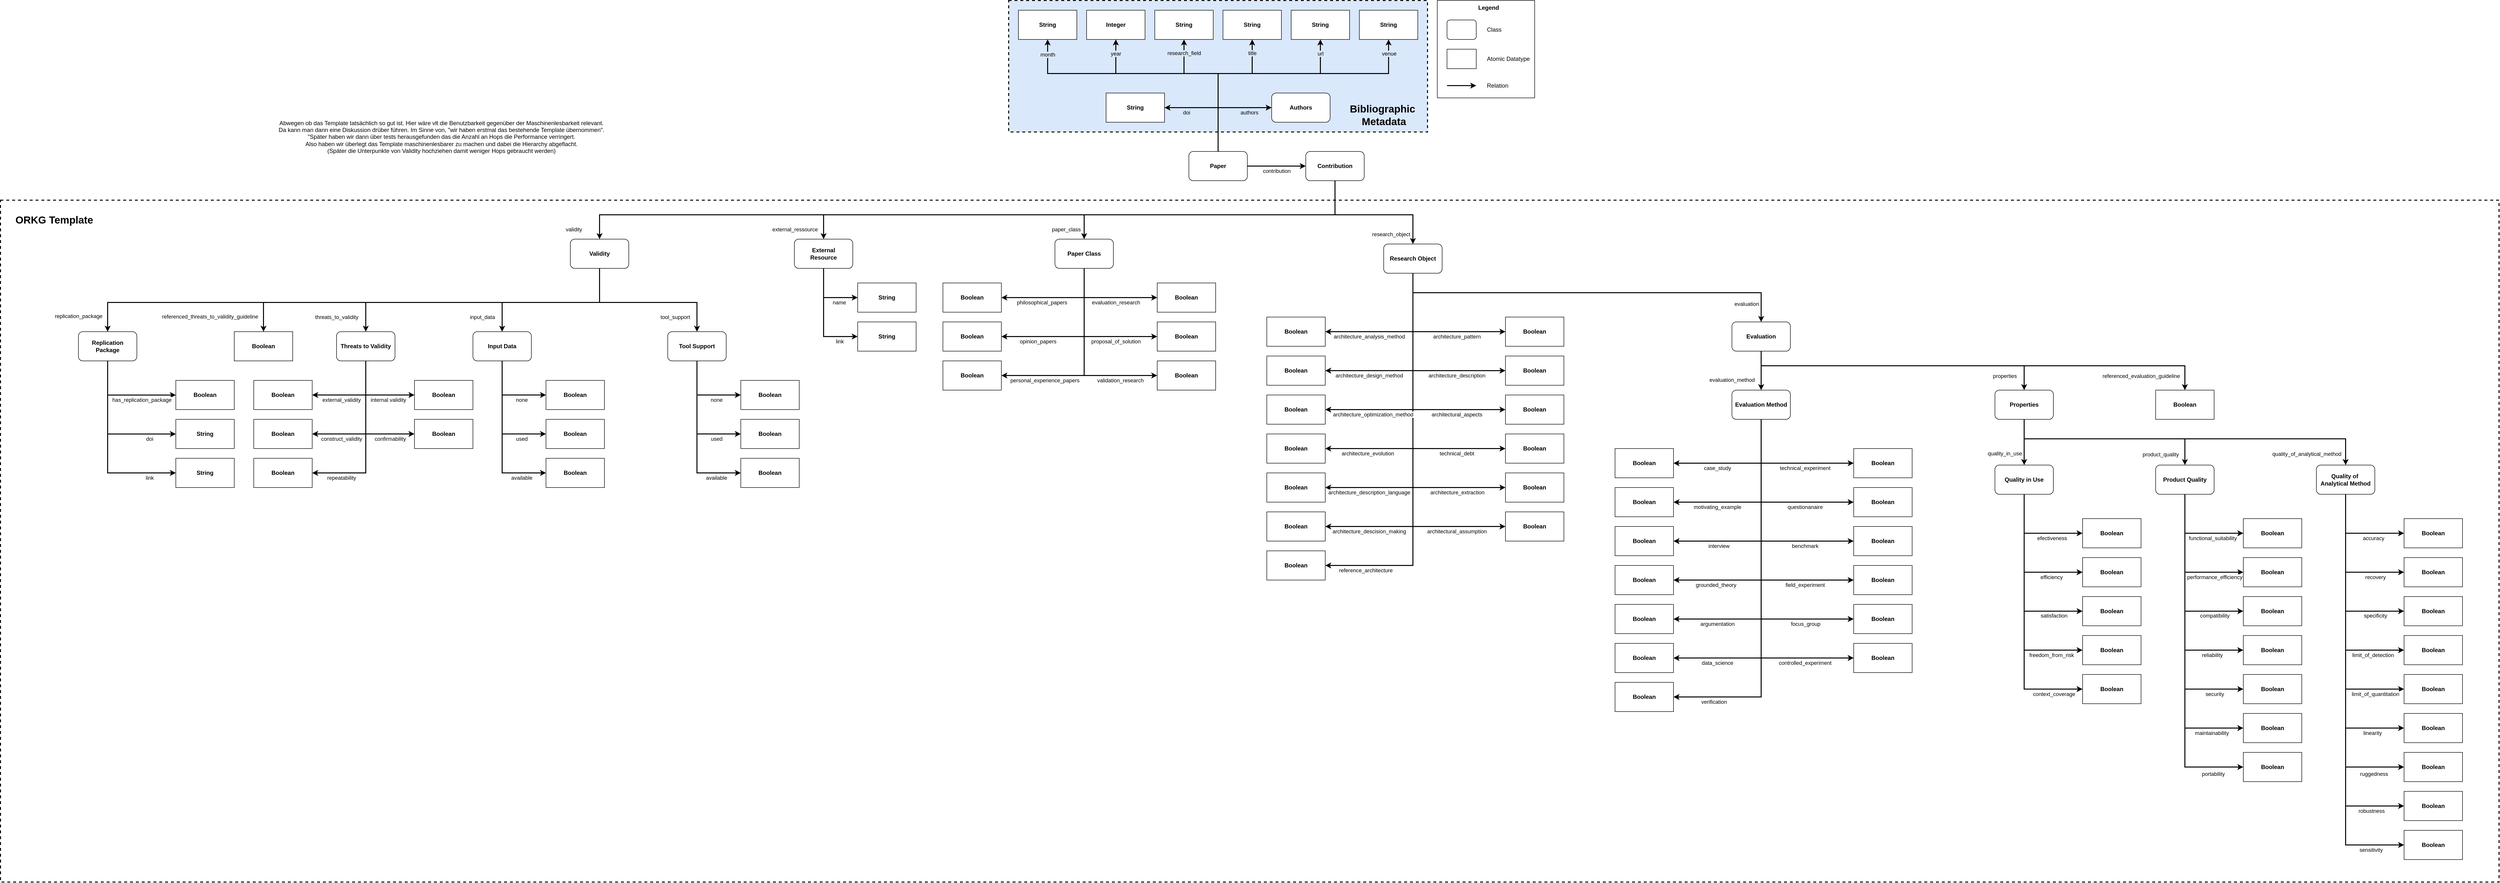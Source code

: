 <mxfile version="26.2.2" pages="9">
  <diagram name="Full" id="aUUANgQ5SA9IEd3cNBtG">
    <mxGraphModel dx="3595" dy="1992" grid="1" gridSize="10" guides="1" tooltips="1" connect="1" arrows="1" fold="1" page="1" pageScale="1" pageWidth="827" pageHeight="1169" math="0" shadow="0">
      <root>
        <mxCell id="0" />
        <mxCell id="1" parent="0" />
        <mxCell id="tT2Mf1siUBXE-ano6Z26-9" value="" style="rounded=0;whiteSpace=wrap;html=1;" parent="1" vertex="1">
          <mxGeometry x="840" y="-70" width="200" height="200" as="geometry" />
        </mxCell>
        <mxCell id="QmEQk9CTu0-cuYKfEA-z-146" value="" style="rounded=0;whiteSpace=wrap;html=1;fontFamily=Helvetica;fontSize=11;labelBackgroundColor=default;dashed=1;shadow=0;glass=0;strokeWidth=2;perimeterSpacing=0;" parent="1" vertex="1">
          <mxGeometry x="-2110" y="340" width="5130" height="1400" as="geometry" />
        </mxCell>
        <mxCell id="NaOSazT9EBcOo3zZGeeL-30" value="" style="rounded=0;whiteSpace=wrap;html=1;fontFamily=Helvetica;fontSize=11;labelBackgroundColor=#dae8fc;dashed=1;fillColor=#dae8fc;strokeColor=default;shadow=0;glass=0;strokeWidth=2;" parent="1" vertex="1">
          <mxGeometry x="-40" y="-70" width="860" height="270" as="geometry" />
        </mxCell>
        <mxCell id="NaOSazT9EBcOo3zZGeeL-4" style="edgeStyle=orthogonalEdgeStyle;rounded=0;orthogonalLoop=1;jettySize=auto;html=1;strokeWidth=2;" parent="1" source="NaOSazT9EBcOo3zZGeeL-1" target="NaOSazT9EBcOo3zZGeeL-3" edge="1">
          <mxGeometry relative="1" as="geometry">
            <Array as="points">
              <mxPoint x="390" y="150" />
            </Array>
          </mxGeometry>
        </mxCell>
        <mxCell id="NaOSazT9EBcOo3zZGeeL-5" value="authors" style="edgeLabel;html=1;align=center;verticalAlign=middle;resizable=0;points=[];labelBackgroundColor=#dbe8fb;labelBorderColor=none;" parent="NaOSazT9EBcOo3zZGeeL-4" vertex="1" connectable="0">
          <mxGeometry x="0.589" y="1" relative="1" as="geometry">
            <mxPoint x="-5" y="11" as="offset" />
          </mxGeometry>
        </mxCell>
        <mxCell id="NaOSazT9EBcOo3zZGeeL-6" style="edgeStyle=orthogonalEdgeStyle;shape=connector;rounded=0;orthogonalLoop=1;jettySize=auto;html=1;strokeColor=default;strokeWidth=2;align=center;verticalAlign=middle;fontFamily=Helvetica;fontSize=11;fontColor=default;labelBackgroundColor=default;endArrow=classic;" parent="1" source="NaOSazT9EBcOo3zZGeeL-1" target="NaOSazT9EBcOo3zZGeeL-2" edge="1">
          <mxGeometry relative="1" as="geometry">
            <Array as="points">
              <mxPoint x="390" y="150" />
            </Array>
          </mxGeometry>
        </mxCell>
        <mxCell id="NaOSazT9EBcOo3zZGeeL-7" value="doi" style="edgeLabel;html=1;align=center;verticalAlign=middle;resizable=0;points=[];fontFamily=Helvetica;fontSize=11;fontColor=default;labelBackgroundColor=#dbe8fb;labelBorderColor=none;" parent="NaOSazT9EBcOo3zZGeeL-6" vertex="1" connectable="0">
          <mxGeometry x="0.498" y="1" relative="1" as="geometry">
            <mxPoint x="-5" y="9" as="offset" />
          </mxGeometry>
        </mxCell>
        <mxCell id="NaOSazT9EBcOo3zZGeeL-9" style="edgeStyle=orthogonalEdgeStyle;shape=connector;rounded=0;orthogonalLoop=1;jettySize=auto;html=1;strokeColor=default;strokeWidth=2;align=center;verticalAlign=middle;fontFamily=Helvetica;fontSize=11;fontColor=default;labelBackgroundColor=default;endArrow=classic;" parent="1" source="NaOSazT9EBcOo3zZGeeL-1" target="NaOSazT9EBcOo3zZGeeL-8" edge="1">
          <mxGeometry relative="1" as="geometry">
            <Array as="points">
              <mxPoint x="390" y="80" />
              <mxPoint x="460" y="80" />
            </Array>
          </mxGeometry>
        </mxCell>
        <mxCell id="NaOSazT9EBcOo3zZGeeL-10" value="title" style="edgeLabel;html=1;align=center;verticalAlign=middle;resizable=0;points=[];fontFamily=Helvetica;fontSize=11;fontColor=default;labelBackgroundColor=#dbe8fb;labelBorderColor=none;" parent="NaOSazT9EBcOo3zZGeeL-9" vertex="1" connectable="0">
          <mxGeometry x="0.815" relative="1" as="geometry">
            <mxPoint as="offset" />
          </mxGeometry>
        </mxCell>
        <mxCell id="NaOSazT9EBcOo3zZGeeL-18" style="edgeStyle=orthogonalEdgeStyle;shape=connector;rounded=0;orthogonalLoop=1;jettySize=auto;html=1;strokeColor=default;strokeWidth=2;align=center;verticalAlign=middle;fontFamily=Helvetica;fontSize=11;fontColor=default;labelBackgroundColor=default;endArrow=classic;" parent="1" source="NaOSazT9EBcOo3zZGeeL-1" target="NaOSazT9EBcOo3zZGeeL-17" edge="1">
          <mxGeometry relative="1" as="geometry">
            <Array as="points">
              <mxPoint x="390" y="80" />
              <mxPoint x="320" y="80" />
            </Array>
          </mxGeometry>
        </mxCell>
        <mxCell id="NaOSazT9EBcOo3zZGeeL-19" value="research_field" style="edgeLabel;html=1;align=center;verticalAlign=middle;resizable=0;points=[];fontFamily=Helvetica;fontSize=11;fontColor=default;labelBackgroundColor=#dbe8fb;labelBorderColor=none;" parent="NaOSazT9EBcOo3zZGeeL-18" vertex="1" connectable="0">
          <mxGeometry x="0.794" y="1" relative="1" as="geometry">
            <mxPoint x="1" y="-3" as="offset" />
          </mxGeometry>
        </mxCell>
        <mxCell id="NaOSazT9EBcOo3zZGeeL-33" value="contribution" style="edgeStyle=orthogonalEdgeStyle;shape=connector;rounded=0;orthogonalLoop=1;jettySize=auto;html=1;strokeColor=default;strokeWidth=2;align=center;verticalAlign=middle;fontFamily=Helvetica;fontSize=11;fontColor=default;labelBackgroundColor=default;endArrow=classic;" parent="1" source="NaOSazT9EBcOo3zZGeeL-1" target="NaOSazT9EBcOo3zZGeeL-32" edge="1">
          <mxGeometry y="-10" relative="1" as="geometry">
            <mxPoint as="offset" />
          </mxGeometry>
        </mxCell>
        <mxCell id="F_0nocAkJY0jWhY9VZD2-13" style="edgeStyle=orthogonalEdgeStyle;shape=connector;rounded=0;orthogonalLoop=1;jettySize=auto;html=1;strokeColor=default;strokeWidth=2;align=center;verticalAlign=middle;fontFamily=Helvetica;fontSize=11;fontColor=default;labelBackgroundColor=default;endArrow=classic;" parent="1" source="NaOSazT9EBcOo3zZGeeL-1" target="F_0nocAkJY0jWhY9VZD2-12" edge="1">
          <mxGeometry relative="1" as="geometry">
            <Array as="points">
              <mxPoint x="390" y="80" />
              <mxPoint x="740" y="80" />
            </Array>
          </mxGeometry>
        </mxCell>
        <mxCell id="F_0nocAkJY0jWhY9VZD2-14" value="venue" style="edgeLabel;html=1;align=center;verticalAlign=middle;resizable=0;points=[];fontFamily=Helvetica;fontSize=11;fontColor=default;labelBackgroundColor=#dae8fc;" parent="F_0nocAkJY0jWhY9VZD2-13" vertex="1" connectable="0">
          <mxGeometry x="0.9" y="-1" relative="1" as="geometry">
            <mxPoint as="offset" />
          </mxGeometry>
        </mxCell>
        <mxCell id="NaOSazT9EBcOo3zZGeeL-1" value="Paper" style="rounded=1;whiteSpace=wrap;html=1;fontStyle=1" parent="1" vertex="1">
          <mxGeometry x="330" y="240" width="120" height="60" as="geometry" />
        </mxCell>
        <mxCell id="NaOSazT9EBcOo3zZGeeL-2" value="String" style="rounded=0;whiteSpace=wrap;html=1;fontStyle=1" parent="1" vertex="1">
          <mxGeometry x="160" y="120" width="120" height="60" as="geometry" />
        </mxCell>
        <mxCell id="NaOSazT9EBcOo3zZGeeL-3" value="Authors" style="rounded=1;whiteSpace=wrap;html=1;fontStyle=1" parent="1" vertex="1">
          <mxGeometry x="500" y="120" width="120" height="60" as="geometry" />
        </mxCell>
        <mxCell id="NaOSazT9EBcOo3zZGeeL-8" value="String" style="rounded=0;whiteSpace=wrap;html=1;fontStyle=1" parent="1" vertex="1">
          <mxGeometry x="400" y="-50" width="120" height="60" as="geometry" />
        </mxCell>
        <mxCell id="NaOSazT9EBcOo3zZGeeL-12" style="edgeStyle=orthogonalEdgeStyle;shape=connector;rounded=0;orthogonalLoop=1;jettySize=auto;html=1;strokeColor=default;strokeWidth=2;align=center;verticalAlign=middle;fontFamily=Helvetica;fontSize=11;fontColor=default;labelBackgroundColor=default;endArrow=classic;" parent="1" source="NaOSazT9EBcOo3zZGeeL-1" edge="1">
          <mxGeometry relative="1" as="geometry">
            <mxPoint x="530" y="260" as="sourcePoint" />
            <mxPoint x="600.0" y="10" as="targetPoint" />
            <Array as="points">
              <mxPoint x="390" y="80" />
              <mxPoint x="600" y="80" />
            </Array>
          </mxGeometry>
        </mxCell>
        <mxCell id="NaOSazT9EBcOo3zZGeeL-13" value="url" style="edgeLabel;html=1;align=center;verticalAlign=middle;resizable=0;points=[];fontFamily=Helvetica;fontSize=11;fontColor=default;labelBackgroundColor=#dbe8fb;labelBorderColor=none;" parent="NaOSazT9EBcOo3zZGeeL-12" vertex="1" connectable="0">
          <mxGeometry x="0.815" relative="1" as="geometry">
            <mxPoint y="-12" as="offset" />
          </mxGeometry>
        </mxCell>
        <mxCell id="NaOSazT9EBcOo3zZGeeL-17" value="String" style="rounded=0;whiteSpace=wrap;html=1;fontStyle=1" parent="1" vertex="1">
          <mxGeometry x="260" y="-50" width="120" height="60" as="geometry" />
        </mxCell>
        <mxCell id="NaOSazT9EBcOo3zZGeeL-20" value="Integer" style="rounded=0;whiteSpace=wrap;html=1;fontStyle=1" parent="1" vertex="1">
          <mxGeometry x="120" y="-50" width="120" height="60" as="geometry" />
        </mxCell>
        <mxCell id="NaOSazT9EBcOo3zZGeeL-21" style="edgeStyle=orthogonalEdgeStyle;shape=connector;rounded=0;orthogonalLoop=1;jettySize=auto;html=1;strokeColor=default;strokeWidth=2;align=center;verticalAlign=middle;fontFamily=Helvetica;fontSize=11;fontColor=default;labelBackgroundColor=default;endArrow=classic;" parent="1" source="NaOSazT9EBcOo3zZGeeL-1" target="NaOSazT9EBcOo3zZGeeL-20" edge="1">
          <mxGeometry relative="1" as="geometry">
            <mxPoint x="400" y="270" as="sourcePoint" />
            <mxPoint x="330" y="20" as="targetPoint" />
            <Array as="points">
              <mxPoint x="390" y="80" />
              <mxPoint x="180" y="80" />
            </Array>
          </mxGeometry>
        </mxCell>
        <mxCell id="NaOSazT9EBcOo3zZGeeL-22" value="year" style="edgeLabel;html=1;align=center;verticalAlign=middle;resizable=0;points=[];fontFamily=Helvetica;fontSize=11;fontColor=default;labelBackgroundColor=#dbe8fb;labelBorderColor=none;" parent="NaOSazT9EBcOo3zZGeeL-21" vertex="1" connectable="0">
          <mxGeometry x="0.794" y="1" relative="1" as="geometry">
            <mxPoint x="1" y="-17" as="offset" />
          </mxGeometry>
        </mxCell>
        <mxCell id="NaOSazT9EBcOo3zZGeeL-27" value="String" style="rounded=0;whiteSpace=wrap;html=1;fontStyle=1" parent="1" vertex="1">
          <mxGeometry x="-20" y="-50" width="120" height="60" as="geometry" />
        </mxCell>
        <mxCell id="NaOSazT9EBcOo3zZGeeL-28" style="edgeStyle=orthogonalEdgeStyle;shape=connector;rounded=0;orthogonalLoop=1;jettySize=auto;html=1;strokeColor=default;strokeWidth=2;align=center;verticalAlign=middle;fontFamily=Helvetica;fontSize=11;fontColor=default;labelBackgroundColor=default;endArrow=classic;" parent="1" target="NaOSazT9EBcOo3zZGeeL-27" edge="1">
          <mxGeometry relative="1" as="geometry">
            <mxPoint x="390" y="240" as="sourcePoint" />
            <mxPoint x="180" y="10" as="targetPoint" />
            <Array as="points">
              <mxPoint x="390" y="80" />
              <mxPoint x="40" y="80" />
            </Array>
          </mxGeometry>
        </mxCell>
        <mxCell id="NaOSazT9EBcOo3zZGeeL-29" value="month" style="edgeLabel;html=1;align=center;verticalAlign=middle;resizable=0;points=[];fontFamily=Helvetica;fontSize=11;fontColor=default;labelBackgroundColor=#dbe8fb;labelBorderColor=none;" parent="NaOSazT9EBcOo3zZGeeL-28" vertex="1" connectable="0">
          <mxGeometry x="0.794" y="1" relative="1" as="geometry">
            <mxPoint x="1" y="-29" as="offset" />
          </mxGeometry>
        </mxCell>
        <mxCell id="NaOSazT9EBcOo3zZGeeL-31" value="Bibliographic&amp;nbsp;&lt;div style=&quot;font-size: 21px;&quot;&gt;Metadata&lt;/div&gt;" style="text;html=1;align=center;verticalAlign=middle;resizable=0;points=[];autosize=1;strokeColor=none;fillColor=none;fontFamily=Helvetica;fontSize=21;fontColor=default;labelBackgroundColor=none;fontStyle=1" parent="1" vertex="1">
          <mxGeometry x="655" y="135" width="150" height="60" as="geometry" />
        </mxCell>
        <mxCell id="NaOSazT9EBcOo3zZGeeL-78" style="edgeStyle=orthogonalEdgeStyle;shape=connector;rounded=0;orthogonalLoop=1;jettySize=auto;html=1;strokeColor=default;strokeWidth=2;align=center;verticalAlign=middle;fontFamily=Helvetica;fontSize=11;fontColor=default;labelBackgroundColor=default;endArrow=classic;" parent="1" source="NaOSazT9EBcOo3zZGeeL-32" target="NaOSazT9EBcOo3zZGeeL-34" edge="1">
          <mxGeometry relative="1" as="geometry">
            <Array as="points">
              <mxPoint x="630" y="370" />
              <mxPoint x="115" y="370" />
            </Array>
          </mxGeometry>
        </mxCell>
        <mxCell id="NaOSazT9EBcOo3zZGeeL-79" value="paper_class" style="edgeLabel;html=1;align=center;verticalAlign=middle;resizable=0;points=[];fontFamily=Helvetica;fontSize=11;fontColor=default;labelBackgroundColor=default;" parent="NaOSazT9EBcOo3zZGeeL-78" vertex="1" connectable="0">
          <mxGeometry x="0.82" y="4" relative="1" as="geometry">
            <mxPoint x="-44" y="26" as="offset" />
          </mxGeometry>
        </mxCell>
        <mxCell id="NaOSazT9EBcOo3zZGeeL-80" style="edgeStyle=orthogonalEdgeStyle;shape=connector;rounded=0;orthogonalLoop=1;jettySize=auto;html=1;strokeColor=default;strokeWidth=2;align=center;verticalAlign=middle;fontFamily=Helvetica;fontSize=11;fontColor=default;labelBackgroundColor=default;endArrow=classic;" parent="1" source="NaOSazT9EBcOo3zZGeeL-32" target="NaOSazT9EBcOo3zZGeeL-35" edge="1">
          <mxGeometry relative="1" as="geometry">
            <Array as="points">
              <mxPoint x="630" y="370" />
              <mxPoint x="-880" y="370" />
            </Array>
          </mxGeometry>
        </mxCell>
        <mxCell id="NaOSazT9EBcOo3zZGeeL-81" value="validity" style="edgeLabel;html=1;align=center;verticalAlign=middle;resizable=0;points=[];fontFamily=Helvetica;fontSize=11;fontColor=default;labelBackgroundColor=default;" parent="NaOSazT9EBcOo3zZGeeL-80" vertex="1" connectable="0">
          <mxGeometry x="0.918" y="2" relative="1" as="geometry">
            <mxPoint x="-70" y="28" as="offset" />
          </mxGeometry>
        </mxCell>
        <mxCell id="0WFQqKNTvIMIccwQX4yl-69" style="edgeStyle=orthogonalEdgeStyle;shape=connector;rounded=0;orthogonalLoop=1;jettySize=auto;html=1;strokeColor=default;strokeWidth=2;align=center;verticalAlign=middle;fontFamily=Helvetica;fontSize=11;fontColor=default;labelBackgroundColor=default;endArrow=classic;" parent="1" source="NaOSazT9EBcOo3zZGeeL-32" target="0WFQqKNTvIMIccwQX4yl-26" edge="1">
          <mxGeometry relative="1" as="geometry">
            <Array as="points">
              <mxPoint x="630" y="370" />
              <mxPoint x="790" y="370" />
            </Array>
          </mxGeometry>
        </mxCell>
        <mxCell id="0WFQqKNTvIMIccwQX4yl-70" value="research_object" style="edgeLabel;html=1;align=center;verticalAlign=middle;resizable=0;points=[];fontFamily=Helvetica;fontSize=11;fontColor=default;labelBackgroundColor=default;" parent="0WFQqKNTvIMIccwQX4yl-69" vertex="1" connectable="0">
          <mxGeometry x="0.929" y="-1" relative="1" as="geometry">
            <mxPoint x="-44" y="-10" as="offset" />
          </mxGeometry>
        </mxCell>
        <mxCell id="NaOSazT9EBcOo3zZGeeL-32" value="Contribution" style="rounded=1;whiteSpace=wrap;html=1;fontStyle=1" parent="1" vertex="1">
          <mxGeometry x="570" y="240" width="120" height="60" as="geometry" />
        </mxCell>
        <mxCell id="NaOSazT9EBcOo3zZGeeL-37" style="edgeStyle=orthogonalEdgeStyle;shape=connector;rounded=0;orthogonalLoop=1;jettySize=auto;html=1;strokeColor=default;strokeWidth=2;align=center;verticalAlign=middle;fontFamily=Helvetica;fontSize=11;fontColor=default;labelBackgroundColor=default;endArrow=classic;exitX=0.5;exitY=1;exitDx=0;exitDy=0;" parent="1" source="NaOSazT9EBcOo3zZGeeL-34" target="NaOSazT9EBcOo3zZGeeL-36" edge="1">
          <mxGeometry relative="1" as="geometry">
            <Array as="points">
              <mxPoint x="115" y="540" />
            </Array>
            <mxPoint x="115" y="500" as="sourcePoint" />
          </mxGeometry>
        </mxCell>
        <mxCell id="NaOSazT9EBcOo3zZGeeL-38" value="evaluation_research" style="edgeLabel;html=1;align=center;verticalAlign=middle;resizable=0;points=[];fontFamily=Helvetica;fontSize=11;fontColor=default;labelBackgroundColor=default;" parent="NaOSazT9EBcOo3zZGeeL-37" vertex="1" connectable="0">
          <mxGeometry x="0.473" y="1" relative="1" as="geometry">
            <mxPoint x="-30" y="11" as="offset" />
          </mxGeometry>
        </mxCell>
        <mxCell id="NaOSazT9EBcOo3zZGeeL-46" style="edgeStyle=orthogonalEdgeStyle;shape=connector;rounded=0;orthogonalLoop=1;jettySize=auto;html=1;strokeColor=default;strokeWidth=2;align=center;verticalAlign=middle;fontFamily=Helvetica;fontSize=11;fontColor=default;labelBackgroundColor=default;endArrow=classic;exitX=0.5;exitY=1;exitDx=0;exitDy=0;" parent="1" source="NaOSazT9EBcOo3zZGeeL-34" target="NaOSazT9EBcOo3zZGeeL-44" edge="1">
          <mxGeometry relative="1" as="geometry">
            <Array as="points">
              <mxPoint x="115" y="540" />
            </Array>
            <mxPoint x="115" y="500" as="sourcePoint" />
          </mxGeometry>
        </mxCell>
        <mxCell id="NaOSazT9EBcOo3zZGeeL-49" value="philosophical_papers" style="edgeLabel;html=1;align=center;verticalAlign=middle;resizable=0;points=[];fontFamily=Helvetica;fontSize=11;fontColor=default;labelBackgroundColor=default;" parent="NaOSazT9EBcOo3zZGeeL-46" vertex="1" connectable="0">
          <mxGeometry x="0.273" y="-4" relative="1" as="geometry">
            <mxPoint x="-1" y="14" as="offset" />
          </mxGeometry>
        </mxCell>
        <mxCell id="NaOSazT9EBcOo3zZGeeL-47" style="edgeStyle=orthogonalEdgeStyle;shape=connector;rounded=0;orthogonalLoop=1;jettySize=auto;html=1;strokeColor=default;strokeWidth=2;align=center;verticalAlign=middle;fontFamily=Helvetica;fontSize=11;fontColor=default;labelBackgroundColor=default;endArrow=classic;" parent="1" target="NaOSazT9EBcOo3zZGeeL-42" edge="1">
          <mxGeometry relative="1" as="geometry">
            <Array as="points">
              <mxPoint x="115" y="700" />
            </Array>
            <mxPoint x="115" y="500" as="sourcePoint" />
          </mxGeometry>
        </mxCell>
        <mxCell id="NaOSazT9EBcOo3zZGeeL-48" value="validation_research" style="edgeLabel;html=1;align=center;verticalAlign=middle;resizable=0;points=[];fontFamily=Helvetica;fontSize=11;fontColor=default;labelBackgroundColor=default;" parent="NaOSazT9EBcOo3zZGeeL-47" vertex="1" connectable="0">
          <mxGeometry x="0.563" y="-2" relative="1" as="geometry">
            <mxPoint y="8" as="offset" />
          </mxGeometry>
        </mxCell>
        <mxCell id="NaOSazT9EBcOo3zZGeeL-50" style="edgeStyle=orthogonalEdgeStyle;shape=connector;rounded=0;orthogonalLoop=1;jettySize=auto;html=1;strokeColor=default;strokeWidth=2;align=center;verticalAlign=middle;fontFamily=Helvetica;fontSize=11;fontColor=default;labelBackgroundColor=default;endArrow=classic;" parent="1" target="NaOSazT9EBcOo3zZGeeL-43" edge="1">
          <mxGeometry relative="1" as="geometry">
            <Array as="points">
              <mxPoint x="115" y="620" />
            </Array>
            <mxPoint x="115" y="500" as="sourcePoint" />
          </mxGeometry>
        </mxCell>
        <mxCell id="NaOSazT9EBcOo3zZGeeL-51" value="opinion_papers" style="edgeLabel;html=1;align=center;verticalAlign=middle;resizable=0;points=[];fontFamily=Helvetica;fontSize=11;fontColor=default;labelBackgroundColor=default;" parent="NaOSazT9EBcOo3zZGeeL-50" vertex="1" connectable="0">
          <mxGeometry x="0.469" y="1" relative="1" as="geometry">
            <mxPoint x="-2" y="9" as="offset" />
          </mxGeometry>
        </mxCell>
        <mxCell id="NaOSazT9EBcOo3zZGeeL-52" style="edgeStyle=orthogonalEdgeStyle;shape=connector;rounded=0;orthogonalLoop=1;jettySize=auto;html=1;strokeColor=default;strokeWidth=2;align=center;verticalAlign=middle;fontFamily=Helvetica;fontSize=11;fontColor=default;labelBackgroundColor=default;endArrow=classic;" parent="1" edge="1">
          <mxGeometry relative="1" as="geometry">
            <Array as="points">
              <mxPoint x="115" y="700" />
            </Array>
            <mxPoint x="115" y="500" as="sourcePoint" />
            <mxPoint x="-55.0" y="700" as="targetPoint" />
          </mxGeometry>
        </mxCell>
        <mxCell id="NaOSazT9EBcOo3zZGeeL-53" value="personal_experience_papers" style="edgeLabel;html=1;align=center;verticalAlign=middle;resizable=0;points=[];fontFamily=Helvetica;fontSize=11;fontColor=default;labelBackgroundColor=default;" parent="NaOSazT9EBcOo3zZGeeL-52" vertex="1" connectable="0">
          <mxGeometry x="0.615" y="-2" relative="1" as="geometry">
            <mxPoint x="18" y="12" as="offset" />
          </mxGeometry>
        </mxCell>
        <mxCell id="NaOSazT9EBcOo3zZGeeL-34" value="Paper Class" style="rounded=1;whiteSpace=wrap;html=1;fontStyle=1" parent="1" vertex="1">
          <mxGeometry x="55" y="420" width="120" height="60" as="geometry" />
        </mxCell>
        <mxCell id="NaOSazT9EBcOo3zZGeeL-56" style="edgeStyle=orthogonalEdgeStyle;shape=connector;rounded=0;orthogonalLoop=1;jettySize=auto;html=1;strokeColor=default;strokeWidth=2;align=center;verticalAlign=middle;fontFamily=Helvetica;fontSize=11;fontColor=default;labelBackgroundColor=default;endArrow=classic;" parent="1" target="NaOSazT9EBcOo3zZGeeL-54" edge="1">
          <mxGeometry relative="1" as="geometry">
            <Array as="points">
              <mxPoint x="-880" y="550" />
              <mxPoint x="-680" y="550" />
            </Array>
            <mxPoint x="-880" y="510" as="sourcePoint" />
          </mxGeometry>
        </mxCell>
        <mxCell id="NaOSazT9EBcOo3zZGeeL-59" value="tool_support" style="edgeLabel;html=1;align=center;verticalAlign=middle;resizable=0;points=[];fontFamily=Helvetica;fontSize=11;fontColor=default;labelBackgroundColor=default;" parent="NaOSazT9EBcOo3zZGeeL-56" vertex="1" connectable="0">
          <mxGeometry x="0.297" y="2" relative="1" as="geometry">
            <mxPoint y="32" as="offset" />
          </mxGeometry>
        </mxCell>
        <mxCell id="NaOSazT9EBcOo3zZGeeL-57" style="edgeStyle=orthogonalEdgeStyle;shape=connector;rounded=0;orthogonalLoop=1;jettySize=auto;html=1;strokeColor=default;strokeWidth=2;align=center;verticalAlign=middle;fontFamily=Helvetica;fontSize=11;fontColor=default;labelBackgroundColor=default;endArrow=classic;" parent="1" target="NaOSazT9EBcOo3zZGeeL-55" edge="1">
          <mxGeometry relative="1" as="geometry">
            <Array as="points">
              <mxPoint x="-880" y="550" />
              <mxPoint x="-1080" y="550" />
            </Array>
            <mxPoint x="-880" y="510" as="sourcePoint" />
          </mxGeometry>
        </mxCell>
        <mxCell id="NaOSazT9EBcOo3zZGeeL-58" value="input_data" style="edgeLabel;html=1;align=center;verticalAlign=middle;resizable=0;points=[];fontFamily=Helvetica;fontSize=11;fontColor=default;labelBackgroundColor=default;" parent="NaOSazT9EBcOo3zZGeeL-57" vertex="1" connectable="0">
          <mxGeometry x="0.392" y="2" relative="1" as="geometry">
            <mxPoint x="-72" y="28" as="offset" />
          </mxGeometry>
        </mxCell>
        <mxCell id="0WFQqKNTvIMIccwQX4yl-5" style="edgeStyle=orthogonalEdgeStyle;shape=connector;rounded=0;orthogonalLoop=1;jettySize=auto;html=1;strokeColor=default;strokeWidth=2;align=center;verticalAlign=middle;fontFamily=Helvetica;fontSize=11;fontColor=default;labelBackgroundColor=default;endArrow=classic;" parent="1" source="NaOSazT9EBcOo3zZGeeL-32" target="F_0nocAkJY0jWhY9VZD2-1" edge="1">
          <mxGeometry relative="1" as="geometry">
            <Array as="points">
              <mxPoint x="630" y="370" />
              <mxPoint x="-420" y="370" />
            </Array>
            <mxPoint x="-970" y="510" as="sourcePoint" />
            <mxPoint x="-480" y="640" as="targetPoint" />
          </mxGeometry>
        </mxCell>
        <mxCell id="F_0nocAkJY0jWhY9VZD2-11" value="external_ressource" style="edgeLabel;html=1;align=center;verticalAlign=middle;resizable=0;points=[];fontFamily=Helvetica;fontSize=11;fontColor=default;labelBackgroundColor=default;" parent="0WFQqKNTvIMIccwQX4yl-5" vertex="1" connectable="0">
          <mxGeometry x="0.76" relative="1" as="geometry">
            <mxPoint x="-150" y="30" as="offset" />
          </mxGeometry>
        </mxCell>
        <mxCell id="0WFQqKNTvIMIccwQX4yl-8" style="edgeStyle=orthogonalEdgeStyle;shape=connector;rounded=0;orthogonalLoop=1;jettySize=auto;html=1;strokeColor=default;strokeWidth=2;align=center;verticalAlign=middle;fontFamily=Helvetica;fontSize=11;fontColor=default;labelBackgroundColor=default;endArrow=classic;" parent="1" target="0WFQqKNTvIMIccwQX4yl-7" edge="1">
          <mxGeometry relative="1" as="geometry">
            <Array as="points">
              <mxPoint x="-880" y="550" />
              <mxPoint x="-1360" y="550" />
            </Array>
            <mxPoint x="-880" y="510" as="sourcePoint" />
          </mxGeometry>
        </mxCell>
        <mxCell id="0WFQqKNTvIMIccwQX4yl-9" value="threats_to_validity" style="edgeLabel;html=1;align=center;verticalAlign=middle;resizable=0;points=[];fontFamily=Helvetica;fontSize=11;fontColor=default;labelBackgroundColor=default;" parent="0WFQqKNTvIMIccwQX4yl-8" vertex="1" connectable="0">
          <mxGeometry x="0.878" relative="1" as="geometry">
            <mxPoint x="-60" y="5" as="offset" />
          </mxGeometry>
        </mxCell>
        <mxCell id="BzaY7Q1FWZbQJEe6TC4m-2" style="edgeStyle=orthogonalEdgeStyle;shape=connector;rounded=0;orthogonalLoop=1;jettySize=auto;html=1;strokeColor=default;strokeWidth=2;align=center;verticalAlign=middle;fontFamily=Helvetica;fontSize=11;fontColor=default;labelBackgroundColor=default;endArrow=classic;" parent="1" target="BzaY7Q1FWZbQJEe6TC4m-1" edge="1">
          <mxGeometry relative="1" as="geometry">
            <Array as="points">
              <mxPoint x="-880" y="550" />
              <mxPoint x="-1570" y="550" />
            </Array>
            <mxPoint x="-880" y="480.0" as="sourcePoint" />
          </mxGeometry>
        </mxCell>
        <mxCell id="BzaY7Q1FWZbQJEe6TC4m-3" value="referenced_threats_to_validity_guideline" style="edgeLabel;html=1;align=center;verticalAlign=middle;resizable=0;points=[];fontFamily=Helvetica;fontSize=11;fontColor=default;labelBackgroundColor=default;" parent="BzaY7Q1FWZbQJEe6TC4m-2" vertex="1" connectable="0">
          <mxGeometry x="0.927" y="-4" relative="1" as="geometry">
            <mxPoint x="-106" y="-1" as="offset" />
          </mxGeometry>
        </mxCell>
        <mxCell id="NaOSazT9EBcOo3zZGeeL-35" value="Validity" style="rounded=1;whiteSpace=wrap;html=1;fontStyle=1" parent="1" vertex="1">
          <mxGeometry x="-940" y="420" width="120" height="60" as="geometry" />
        </mxCell>
        <mxCell id="NaOSazT9EBcOo3zZGeeL-36" value="Boolean" style="rounded=0;whiteSpace=wrap;html=1;fontStyle=1" parent="1" vertex="1">
          <mxGeometry x="265" y="510" width="120" height="60" as="geometry" />
        </mxCell>
        <mxCell id="NaOSazT9EBcOo3zZGeeL-39" value="Boolean" style="rounded=0;whiteSpace=wrap;html=1;fontStyle=1" parent="1" vertex="1">
          <mxGeometry x="265" y="590" width="120" height="60" as="geometry" />
        </mxCell>
        <mxCell id="NaOSazT9EBcOo3zZGeeL-40" style="edgeStyle=orthogonalEdgeStyle;shape=connector;rounded=0;orthogonalLoop=1;jettySize=auto;html=1;strokeColor=default;strokeWidth=2;align=center;verticalAlign=middle;fontFamily=Helvetica;fontSize=11;fontColor=default;labelBackgroundColor=default;endArrow=classic;exitX=0.5;exitY=1;exitDx=0;exitDy=0;" parent="1" source="NaOSazT9EBcOo3zZGeeL-34" target="NaOSazT9EBcOo3zZGeeL-39" edge="1">
          <mxGeometry relative="1" as="geometry">
            <mxPoint x="115" y="500" as="sourcePoint" />
            <mxPoint x="265" y="600" as="targetPoint" />
            <Array as="points">
              <mxPoint x="115" y="620" />
            </Array>
          </mxGeometry>
        </mxCell>
        <mxCell id="NaOSazT9EBcOo3zZGeeL-41" value="proposal_of_solution" style="edgeLabel;html=1;align=center;verticalAlign=middle;resizable=0;points=[];fontFamily=Helvetica;fontSize=11;fontColor=default;labelBackgroundColor=default;" parent="NaOSazT9EBcOo3zZGeeL-40" vertex="1" connectable="0">
          <mxGeometry x="0.473" y="1" relative="1" as="geometry">
            <mxPoint x="-9" y="11" as="offset" />
          </mxGeometry>
        </mxCell>
        <mxCell id="NaOSazT9EBcOo3zZGeeL-42" value="Boolean" style="rounded=0;whiteSpace=wrap;html=1;fontStyle=1" parent="1" vertex="1">
          <mxGeometry x="265" y="670" width="120" height="60" as="geometry" />
        </mxCell>
        <mxCell id="NaOSazT9EBcOo3zZGeeL-43" value="Boolean" style="rounded=0;whiteSpace=wrap;html=1;fontStyle=1" parent="1" vertex="1">
          <mxGeometry x="-175" y="590" width="120" height="60" as="geometry" />
        </mxCell>
        <mxCell id="NaOSazT9EBcOo3zZGeeL-44" value="Boolean" style="rounded=0;whiteSpace=wrap;html=1;fontStyle=1" parent="1" vertex="1">
          <mxGeometry x="-175" y="510" width="120" height="60" as="geometry" />
        </mxCell>
        <mxCell id="NaOSazT9EBcOo3zZGeeL-61" style="edgeStyle=orthogonalEdgeStyle;shape=connector;rounded=0;orthogonalLoop=1;jettySize=auto;html=1;strokeColor=default;strokeWidth=2;align=center;verticalAlign=middle;fontFamily=Helvetica;fontSize=11;fontColor=default;labelBackgroundColor=default;endArrow=classic;" parent="1" source="NaOSazT9EBcOo3zZGeeL-54" target="NaOSazT9EBcOo3zZGeeL-60" edge="1">
          <mxGeometry relative="1" as="geometry">
            <Array as="points">
              <mxPoint x="-680" y="740" />
            </Array>
          </mxGeometry>
        </mxCell>
        <mxCell id="NaOSazT9EBcOo3zZGeeL-62" value="none" style="edgeLabel;html=1;align=center;verticalAlign=middle;resizable=0;points=[];fontFamily=Helvetica;fontSize=11;fontColor=default;labelBackgroundColor=default;" parent="NaOSazT9EBcOo3zZGeeL-61" vertex="1" connectable="0">
          <mxGeometry x="0.387" y="6" relative="1" as="geometry">
            <mxPoint x="-1" y="16" as="offset" />
          </mxGeometry>
        </mxCell>
        <mxCell id="NaOSazT9EBcOo3zZGeeL-65" style="edgeStyle=orthogonalEdgeStyle;shape=connector;rounded=0;orthogonalLoop=1;jettySize=auto;html=1;strokeColor=default;strokeWidth=2;align=center;verticalAlign=middle;fontFamily=Helvetica;fontSize=11;fontColor=default;labelBackgroundColor=default;endArrow=classic;" parent="1" source="NaOSazT9EBcOo3zZGeeL-54" target="NaOSazT9EBcOo3zZGeeL-63" edge="1">
          <mxGeometry relative="1" as="geometry">
            <Array as="points">
              <mxPoint x="-680" y="820" />
            </Array>
          </mxGeometry>
        </mxCell>
        <mxCell id="NaOSazT9EBcOo3zZGeeL-67" value="used" style="edgeLabel;html=1;align=center;verticalAlign=middle;resizable=0;points=[];fontFamily=Helvetica;fontSize=11;fontColor=default;labelBackgroundColor=default;" parent="NaOSazT9EBcOo3zZGeeL-65" vertex="1" connectable="0">
          <mxGeometry x="0.635" y="-2" relative="1" as="geometry">
            <mxPoint x="-6" y="8" as="offset" />
          </mxGeometry>
        </mxCell>
        <mxCell id="NaOSazT9EBcOo3zZGeeL-66" style="edgeStyle=orthogonalEdgeStyle;shape=connector;rounded=0;orthogonalLoop=1;jettySize=auto;html=1;strokeColor=default;strokeWidth=2;align=center;verticalAlign=middle;fontFamily=Helvetica;fontSize=11;fontColor=default;labelBackgroundColor=default;endArrow=classic;" parent="1" source="NaOSazT9EBcOo3zZGeeL-54" target="NaOSazT9EBcOo3zZGeeL-64" edge="1">
          <mxGeometry relative="1" as="geometry">
            <Array as="points">
              <mxPoint x="-680" y="900" />
            </Array>
          </mxGeometry>
        </mxCell>
        <mxCell id="NaOSazT9EBcOo3zZGeeL-68" value="available" style="edgeLabel;html=1;align=center;verticalAlign=middle;resizable=0;points=[];fontFamily=Helvetica;fontSize=11;fontColor=default;labelBackgroundColor=default;" parent="NaOSazT9EBcOo3zZGeeL-66" vertex="1" connectable="0">
          <mxGeometry x="0.649" y="1" relative="1" as="geometry">
            <mxPoint x="6" y="11" as="offset" />
          </mxGeometry>
        </mxCell>
        <mxCell id="NaOSazT9EBcOo3zZGeeL-54" value="Tool Support" style="rounded=1;whiteSpace=wrap;html=1;fontStyle=1" parent="1" vertex="1">
          <mxGeometry x="-740" y="610" width="120" height="60" as="geometry" />
        </mxCell>
        <mxCell id="NaOSazT9EBcOo3zZGeeL-55" value="Input Data" style="rounded=1;whiteSpace=wrap;html=1;fontStyle=1" parent="1" vertex="1">
          <mxGeometry x="-1140" y="610" width="120" height="60" as="geometry" />
        </mxCell>
        <mxCell id="NaOSazT9EBcOo3zZGeeL-60" value="Boolean" style="rounded=0;whiteSpace=wrap;html=1;fontStyle=1" parent="1" vertex="1">
          <mxGeometry x="-590" y="710" width="120" height="60" as="geometry" />
        </mxCell>
        <mxCell id="NaOSazT9EBcOo3zZGeeL-63" value="Boolean" style="rounded=0;whiteSpace=wrap;html=1;fontStyle=1" parent="1" vertex="1">
          <mxGeometry x="-590" y="790" width="120" height="60" as="geometry" />
        </mxCell>
        <mxCell id="NaOSazT9EBcOo3zZGeeL-64" value="Boolean" style="rounded=0;whiteSpace=wrap;html=1;fontStyle=1" parent="1" vertex="1">
          <mxGeometry x="-590" y="870" width="120" height="60" as="geometry" />
        </mxCell>
        <mxCell id="NaOSazT9EBcOo3zZGeeL-69" style="edgeStyle=orthogonalEdgeStyle;shape=connector;rounded=0;orthogonalLoop=1;jettySize=auto;html=1;strokeColor=default;strokeWidth=2;align=center;verticalAlign=middle;fontFamily=Helvetica;fontSize=11;fontColor=default;labelBackgroundColor=default;endArrow=classic;" parent="1" target="NaOSazT9EBcOo3zZGeeL-75" edge="1">
          <mxGeometry relative="1" as="geometry">
            <mxPoint x="-1080" y="670" as="sourcePoint" />
            <Array as="points">
              <mxPoint x="-1080" y="740" />
            </Array>
          </mxGeometry>
        </mxCell>
        <mxCell id="NaOSazT9EBcOo3zZGeeL-70" value="none" style="edgeLabel;html=1;align=center;verticalAlign=middle;resizable=0;points=[];fontFamily=Helvetica;fontSize=11;fontColor=default;labelBackgroundColor=default;" parent="NaOSazT9EBcOo3zZGeeL-69" vertex="1" connectable="0">
          <mxGeometry x="0.387" y="6" relative="1" as="geometry">
            <mxPoint x="-1" y="16" as="offset" />
          </mxGeometry>
        </mxCell>
        <mxCell id="NaOSazT9EBcOo3zZGeeL-71" style="edgeStyle=orthogonalEdgeStyle;shape=connector;rounded=0;orthogonalLoop=1;jettySize=auto;html=1;strokeColor=default;strokeWidth=2;align=center;verticalAlign=middle;fontFamily=Helvetica;fontSize=11;fontColor=default;labelBackgroundColor=default;endArrow=classic;" parent="1" target="NaOSazT9EBcOo3zZGeeL-76" edge="1">
          <mxGeometry relative="1" as="geometry">
            <mxPoint x="-1080" y="670" as="sourcePoint" />
            <Array as="points">
              <mxPoint x="-1080" y="820" />
            </Array>
          </mxGeometry>
        </mxCell>
        <mxCell id="NaOSazT9EBcOo3zZGeeL-72" value="used" style="edgeLabel;html=1;align=center;verticalAlign=middle;resizable=0;points=[];fontFamily=Helvetica;fontSize=11;fontColor=default;labelBackgroundColor=default;" parent="NaOSazT9EBcOo3zZGeeL-71" vertex="1" connectable="0">
          <mxGeometry x="0.635" y="-2" relative="1" as="geometry">
            <mxPoint x="-6" y="8" as="offset" />
          </mxGeometry>
        </mxCell>
        <mxCell id="NaOSazT9EBcOo3zZGeeL-73" style="edgeStyle=orthogonalEdgeStyle;shape=connector;rounded=0;orthogonalLoop=1;jettySize=auto;html=1;strokeColor=default;strokeWidth=2;align=center;verticalAlign=middle;fontFamily=Helvetica;fontSize=11;fontColor=default;labelBackgroundColor=default;endArrow=classic;" parent="1" target="NaOSazT9EBcOo3zZGeeL-77" edge="1">
          <mxGeometry relative="1" as="geometry">
            <mxPoint x="-1080" y="670" as="sourcePoint" />
            <Array as="points">
              <mxPoint x="-1080" y="900" />
            </Array>
          </mxGeometry>
        </mxCell>
        <mxCell id="NaOSazT9EBcOo3zZGeeL-74" value="available" style="edgeLabel;html=1;align=center;verticalAlign=middle;resizable=0;points=[];fontFamily=Helvetica;fontSize=11;fontColor=default;labelBackgroundColor=default;" parent="NaOSazT9EBcOo3zZGeeL-73" vertex="1" connectable="0">
          <mxGeometry x="0.649" y="1" relative="1" as="geometry">
            <mxPoint x="6" y="11" as="offset" />
          </mxGeometry>
        </mxCell>
        <mxCell id="NaOSazT9EBcOo3zZGeeL-75" value="Boolean" style="rounded=0;whiteSpace=wrap;html=1;fontStyle=1" parent="1" vertex="1">
          <mxGeometry x="-990" y="710" width="120" height="60" as="geometry" />
        </mxCell>
        <mxCell id="NaOSazT9EBcOo3zZGeeL-76" value="Boolean" style="rounded=0;whiteSpace=wrap;html=1;fontStyle=1" parent="1" vertex="1">
          <mxGeometry x="-990" y="790" width="120" height="60" as="geometry" />
        </mxCell>
        <mxCell id="NaOSazT9EBcOo3zZGeeL-77" value="Boolean" style="rounded=0;whiteSpace=wrap;html=1;fontStyle=1" parent="1" vertex="1">
          <mxGeometry x="-990" y="870" width="120" height="60" as="geometry" />
        </mxCell>
        <mxCell id="0WFQqKNTvIMIccwQX4yl-13" style="edgeStyle=orthogonalEdgeStyle;shape=connector;rounded=0;orthogonalLoop=1;jettySize=auto;html=1;strokeColor=default;strokeWidth=2;align=center;verticalAlign=middle;fontFamily=Helvetica;fontSize=11;fontColor=default;labelBackgroundColor=default;endArrow=classic;" parent="1" source="0WFQqKNTvIMIccwQX4yl-7" target="0WFQqKNTvIMIccwQX4yl-11" edge="1">
          <mxGeometry relative="1" as="geometry">
            <Array as="points">
              <mxPoint x="-1360" y="740" />
            </Array>
          </mxGeometry>
        </mxCell>
        <mxCell id="0WFQqKNTvIMIccwQX4yl-16" value="external_validity" style="edgeLabel;html=1;align=center;verticalAlign=middle;resizable=0;points=[];fontFamily=Helvetica;fontSize=11;fontColor=default;labelBackgroundColor=default;" parent="0WFQqKNTvIMIccwQX4yl-13" vertex="1" connectable="0">
          <mxGeometry x="0.495" y="-1" relative="1" as="geometry">
            <mxPoint x="14" y="11" as="offset" />
          </mxGeometry>
        </mxCell>
        <mxCell id="0WFQqKNTvIMIccwQX4yl-17" style="edgeStyle=orthogonalEdgeStyle;shape=connector;rounded=0;orthogonalLoop=1;jettySize=auto;html=1;strokeColor=default;strokeWidth=2;align=center;verticalAlign=middle;fontFamily=Helvetica;fontSize=11;fontColor=default;labelBackgroundColor=default;endArrow=classic;" parent="1" source="0WFQqKNTvIMIccwQX4yl-7" target="0WFQqKNTvIMIccwQX4yl-15" edge="1">
          <mxGeometry relative="1" as="geometry">
            <Array as="points">
              <mxPoint x="-1360" y="740" />
            </Array>
          </mxGeometry>
        </mxCell>
        <mxCell id="0WFQqKNTvIMIccwQX4yl-18" value="internal validity" style="edgeLabel;html=1;align=center;verticalAlign=middle;resizable=0;points=[];fontFamily=Helvetica;fontSize=11;fontColor=default;labelBackgroundColor=default;" parent="0WFQqKNTvIMIccwQX4yl-17" vertex="1" connectable="0">
          <mxGeometry x="0.362" y="2" relative="1" as="geometry">
            <mxPoint y="12" as="offset" />
          </mxGeometry>
        </mxCell>
        <mxCell id="0WFQqKNTvIMIccwQX4yl-19" style="edgeStyle=orthogonalEdgeStyle;shape=connector;rounded=0;orthogonalLoop=1;jettySize=auto;html=1;strokeColor=default;strokeWidth=2;align=center;verticalAlign=middle;fontFamily=Helvetica;fontSize=11;fontColor=default;labelBackgroundColor=default;endArrow=classic;" parent="1" source="0WFQqKNTvIMIccwQX4yl-7" target="0WFQqKNTvIMIccwQX4yl-12" edge="1">
          <mxGeometry relative="1" as="geometry">
            <Array as="points">
              <mxPoint x="-1360" y="820" />
            </Array>
          </mxGeometry>
        </mxCell>
        <mxCell id="0WFQqKNTvIMIccwQX4yl-20" value="construct_validity" style="edgeLabel;html=1;align=center;verticalAlign=middle;resizable=0;points=[];fontFamily=Helvetica;fontSize=11;fontColor=default;labelBackgroundColor=default;" parent="0WFQqKNTvIMIccwQX4yl-19" vertex="1" connectable="0">
          <mxGeometry x="0.6" relative="1" as="geometry">
            <mxPoint x="8" y="10" as="offset" />
          </mxGeometry>
        </mxCell>
        <mxCell id="0WFQqKNTvIMIccwQX4yl-22" style="edgeStyle=orthogonalEdgeStyle;shape=connector;rounded=0;orthogonalLoop=1;jettySize=auto;html=1;strokeColor=default;strokeWidth=2;align=center;verticalAlign=middle;fontFamily=Helvetica;fontSize=11;fontColor=default;labelBackgroundColor=default;endArrow=classic;" parent="1" source="0WFQqKNTvIMIccwQX4yl-7" target="0WFQqKNTvIMIccwQX4yl-21" edge="1">
          <mxGeometry relative="1" as="geometry">
            <Array as="points">
              <mxPoint x="-1360" y="820" />
            </Array>
          </mxGeometry>
        </mxCell>
        <mxCell id="0WFQqKNTvIMIccwQX4yl-23" value="confirmability" style="edgeLabel;html=1;align=center;verticalAlign=middle;resizable=0;points=[];fontFamily=Helvetica;fontSize=11;fontColor=default;labelBackgroundColor=default;" parent="0WFQqKNTvIMIccwQX4yl-22" vertex="1" connectable="0">
          <mxGeometry x="0.6" y="2" relative="1" as="geometry">
            <mxPoint y="12" as="offset" />
          </mxGeometry>
        </mxCell>
        <mxCell id="0WFQqKNTvIMIccwQX4yl-24" style="edgeStyle=orthogonalEdgeStyle;shape=connector;rounded=0;orthogonalLoop=1;jettySize=auto;html=1;strokeColor=default;strokeWidth=2;align=center;verticalAlign=middle;fontFamily=Helvetica;fontSize=11;fontColor=default;labelBackgroundColor=default;endArrow=classic;" parent="1" source="0WFQqKNTvIMIccwQX4yl-7" target="0WFQqKNTvIMIccwQX4yl-14" edge="1">
          <mxGeometry relative="1" as="geometry">
            <Array as="points">
              <mxPoint x="-1360" y="900" />
            </Array>
          </mxGeometry>
        </mxCell>
        <mxCell id="0WFQqKNTvIMIccwQX4yl-25" value="repeatability" style="edgeLabel;html=1;align=center;verticalAlign=middle;resizable=0;points=[];fontFamily=Helvetica;fontSize=11;fontColor=default;labelBackgroundColor=default;" parent="0WFQqKNTvIMIccwQX4yl-24" vertex="1" connectable="0">
          <mxGeometry x="0.706" y="3" relative="1" as="geometry">
            <mxPoint x="10" y="7" as="offset" />
          </mxGeometry>
        </mxCell>
        <mxCell id="0WFQqKNTvIMIccwQX4yl-7" value="Threats to Validity" style="rounded=1;whiteSpace=wrap;html=1;fontStyle=1" parent="1" vertex="1">
          <mxGeometry x="-1420" y="610" width="120" height="60" as="geometry" />
        </mxCell>
        <mxCell id="0WFQqKNTvIMIccwQX4yl-11" value="Boolean" style="rounded=0;whiteSpace=wrap;html=1;fontStyle=1" parent="1" vertex="1">
          <mxGeometry x="-1590" y="710" width="120" height="60" as="geometry" />
        </mxCell>
        <mxCell id="0WFQqKNTvIMIccwQX4yl-12" value="Boolean" style="rounded=0;whiteSpace=wrap;html=1;fontStyle=1" parent="1" vertex="1">
          <mxGeometry x="-1590" y="790" width="120" height="60" as="geometry" />
        </mxCell>
        <mxCell id="0WFQqKNTvIMIccwQX4yl-14" value="Boolean" style="rounded=0;whiteSpace=wrap;html=1;fontStyle=1" parent="1" vertex="1">
          <mxGeometry x="-1590" y="870" width="120" height="60" as="geometry" />
        </mxCell>
        <mxCell id="0WFQqKNTvIMIccwQX4yl-15" value="Boolean" style="rounded=0;whiteSpace=wrap;html=1;fontStyle=1" parent="1" vertex="1">
          <mxGeometry x="-1260" y="710" width="120" height="60" as="geometry" />
        </mxCell>
        <mxCell id="0WFQqKNTvIMIccwQX4yl-21" value="Boolean" style="rounded=0;whiteSpace=wrap;html=1;fontStyle=1" parent="1" vertex="1">
          <mxGeometry x="-1260" y="790" width="120" height="60" as="geometry" />
        </mxCell>
        <mxCell id="QmEQk9CTu0-cuYKfEA-z-43" style="edgeStyle=orthogonalEdgeStyle;shape=connector;rounded=0;orthogonalLoop=1;jettySize=auto;html=1;strokeColor=default;strokeWidth=2;align=center;verticalAlign=middle;fontFamily=Helvetica;fontSize=11;fontColor=default;labelBackgroundColor=default;endArrow=classic;" parent="1" source="0WFQqKNTvIMIccwQX4yl-26" target="QmEQk9CTu0-cuYKfEA-z-1" edge="1">
          <mxGeometry relative="1" as="geometry">
            <Array as="points">
              <mxPoint x="790" y="530" />
              <mxPoint x="1505" y="530" />
            </Array>
          </mxGeometry>
        </mxCell>
        <mxCell id="QmEQk9CTu0-cuYKfEA-z-44" value="evaluation" style="edgeLabel;html=1;align=center;verticalAlign=middle;resizable=0;points=[];fontFamily=Helvetica;fontSize=11;fontColor=default;labelBackgroundColor=default;" parent="QmEQk9CTu0-cuYKfEA-z-43" vertex="1" connectable="0">
          <mxGeometry x="0.908" y="-2" relative="1" as="geometry">
            <mxPoint x="-28" as="offset" />
          </mxGeometry>
        </mxCell>
        <mxCell id="0WFQqKNTvIMIccwQX4yl-26" value="Research Object" style="rounded=1;whiteSpace=wrap;html=1;fontStyle=1" parent="1" vertex="1">
          <mxGeometry x="730" y="430" width="120" height="60" as="geometry" />
        </mxCell>
        <mxCell id="0WFQqKNTvIMIccwQX4yl-45" style="edgeStyle=orthogonalEdgeStyle;shape=connector;rounded=0;orthogonalLoop=1;jettySize=auto;html=1;strokeColor=default;strokeWidth=2;align=center;verticalAlign=middle;fontFamily=Helvetica;fontSize=11;fontColor=default;labelBackgroundColor=default;endArrow=classic;" parent="1" target="0WFQqKNTvIMIccwQX4yl-44" edge="1">
          <mxGeometry relative="1" as="geometry">
            <Array as="points">
              <mxPoint x="790" y="850" />
            </Array>
            <mxPoint x="790" y="540" as="sourcePoint" />
          </mxGeometry>
        </mxCell>
        <mxCell id="0WFQqKNTvIMIccwQX4yl-46" value="architecture_evolution" style="edgeLabel;html=1;align=center;verticalAlign=middle;resizable=0;points=[];fontFamily=Helvetica;fontSize=11;fontColor=default;labelBackgroundColor=default;" parent="0WFQqKNTvIMIccwQX4yl-45" vertex="1" connectable="0">
          <mxGeometry x="0.647" relative="1" as="geometry">
            <mxPoint y="10" as="offset" />
          </mxGeometry>
        </mxCell>
        <mxCell id="0WFQqKNTvIMIccwQX4yl-48" style="edgeStyle=orthogonalEdgeStyle;shape=connector;rounded=0;orthogonalLoop=1;jettySize=auto;html=1;strokeColor=default;strokeWidth=2;align=center;verticalAlign=middle;fontFamily=Helvetica;fontSize=11;fontColor=default;labelBackgroundColor=default;endArrow=classic;" parent="1" target="0WFQqKNTvIMIccwQX4yl-47" edge="1">
          <mxGeometry relative="1" as="geometry">
            <Array as="points">
              <mxPoint x="790" y="930" />
            </Array>
            <mxPoint x="790" y="540" as="sourcePoint" />
          </mxGeometry>
        </mxCell>
        <mxCell id="0WFQqKNTvIMIccwQX4yl-49" value="architecture_description_language" style="edgeLabel;html=1;align=center;verticalAlign=middle;resizable=0;points=[];fontFamily=Helvetica;fontSize=11;fontColor=default;labelBackgroundColor=default;" parent="0WFQqKNTvIMIccwQX4yl-48" vertex="1" connectable="0">
          <mxGeometry x="0.703" relative="1" as="geometry">
            <mxPoint x="5" y="10" as="offset" />
          </mxGeometry>
        </mxCell>
        <mxCell id="0WFQqKNTvIMIccwQX4yl-51" style="edgeStyle=orthogonalEdgeStyle;shape=connector;rounded=0;orthogonalLoop=1;jettySize=auto;html=1;strokeColor=default;strokeWidth=2;align=center;verticalAlign=middle;fontFamily=Helvetica;fontSize=11;fontColor=default;labelBackgroundColor=default;endArrow=classic;" parent="1" target="0WFQqKNTvIMIccwQX4yl-50" edge="1">
          <mxGeometry relative="1" as="geometry">
            <Array as="points">
              <mxPoint x="790" y="1010" />
            </Array>
            <mxPoint x="790" y="540" as="sourcePoint" />
          </mxGeometry>
        </mxCell>
        <mxCell id="0WFQqKNTvIMIccwQX4yl-52" value="architecture_descision_making" style="edgeLabel;html=1;align=center;verticalAlign=middle;resizable=0;points=[];fontFamily=Helvetica;fontSize=11;fontColor=default;labelBackgroundColor=default;" parent="0WFQqKNTvIMIccwQX4yl-51" vertex="1" connectable="0">
          <mxGeometry x="0.723" y="2" relative="1" as="geometry">
            <mxPoint y="8" as="offset" />
          </mxGeometry>
        </mxCell>
        <mxCell id="0WFQqKNTvIMIccwQX4yl-54" style="edgeStyle=orthogonalEdgeStyle;shape=connector;rounded=0;orthogonalLoop=1;jettySize=auto;html=1;strokeColor=default;strokeWidth=2;align=center;verticalAlign=middle;fontFamily=Helvetica;fontSize=11;fontColor=default;labelBackgroundColor=default;endArrow=classic;" parent="1" target="0WFQqKNTvIMIccwQX4yl-53" edge="1">
          <mxGeometry relative="1" as="geometry">
            <Array as="points">
              <mxPoint x="790" y="1090" />
            </Array>
            <mxPoint x="790" y="540" as="sourcePoint" />
          </mxGeometry>
        </mxCell>
        <mxCell id="0WFQqKNTvIMIccwQX4yl-55" value="reference_architecture" style="edgeLabel;html=1;align=center;verticalAlign=middle;resizable=0;points=[];fontFamily=Helvetica;fontSize=11;fontColor=default;labelBackgroundColor=default;" parent="0WFQqKNTvIMIccwQX4yl-54" vertex="1" connectable="0">
          <mxGeometry x="0.774" y="1" relative="1" as="geometry">
            <mxPoint y="9" as="offset" />
          </mxGeometry>
        </mxCell>
        <mxCell id="0WFQqKNTvIMIccwQX4yl-57" style="edgeStyle=orthogonalEdgeStyle;shape=connector;rounded=0;orthogonalLoop=1;jettySize=auto;html=1;strokeColor=default;strokeWidth=2;align=center;verticalAlign=middle;fontFamily=Helvetica;fontSize=11;fontColor=default;labelBackgroundColor=default;endArrow=classic;" parent="1" target="0WFQqKNTvIMIccwQX4yl-56" edge="1">
          <mxGeometry relative="1" as="geometry">
            <Array as="points">
              <mxPoint x="790" y="770" />
            </Array>
            <mxPoint x="790" y="540" as="sourcePoint" />
          </mxGeometry>
        </mxCell>
        <mxCell id="0WFQqKNTvIMIccwQX4yl-58" value="architectural_aspects" style="edgeLabel;html=1;align=center;verticalAlign=middle;resizable=0;points=[];fontFamily=Helvetica;fontSize=11;fontColor=default;labelBackgroundColor=default;" parent="0WFQqKNTvIMIccwQX4yl-57" vertex="1" connectable="0">
          <mxGeometry x="0.491" y="1" relative="1" as="geometry">
            <mxPoint x="7" y="11" as="offset" />
          </mxGeometry>
        </mxCell>
        <mxCell id="0WFQqKNTvIMIccwQX4yl-63" style="edgeStyle=orthogonalEdgeStyle;shape=connector;rounded=0;orthogonalLoop=1;jettySize=auto;html=1;strokeColor=default;strokeWidth=2;align=center;verticalAlign=middle;fontFamily=Helvetica;fontSize=11;fontColor=default;labelBackgroundColor=default;endArrow=classic;" parent="1" target="0WFQqKNTvIMIccwQX4yl-60" edge="1">
          <mxGeometry relative="1" as="geometry">
            <Array as="points">
              <mxPoint x="790" y="850" />
            </Array>
            <mxPoint x="790" y="540" as="sourcePoint" />
          </mxGeometry>
        </mxCell>
        <mxCell id="0WFQqKNTvIMIccwQX4yl-64" value="technical_debt" style="edgeLabel;html=1;align=center;verticalAlign=middle;resizable=0;points=[];fontFamily=Helvetica;fontSize=11;fontColor=default;labelBackgroundColor=default;" parent="0WFQqKNTvIMIccwQX4yl-63" vertex="1" connectable="0">
          <mxGeometry x="0.568" y="1" relative="1" as="geometry">
            <mxPoint x="8" y="11" as="offset" />
          </mxGeometry>
        </mxCell>
        <mxCell id="0WFQqKNTvIMIccwQX4yl-65" style="edgeStyle=orthogonalEdgeStyle;shape=connector;rounded=0;orthogonalLoop=1;jettySize=auto;html=1;strokeColor=default;strokeWidth=2;align=center;verticalAlign=middle;fontFamily=Helvetica;fontSize=11;fontColor=default;labelBackgroundColor=default;endArrow=classic;" parent="1" target="0WFQqKNTvIMIccwQX4yl-61" edge="1">
          <mxGeometry relative="1" as="geometry">
            <Array as="points">
              <mxPoint x="790" y="930" />
            </Array>
            <mxPoint x="790" y="540" as="sourcePoint" />
          </mxGeometry>
        </mxCell>
        <mxCell id="0WFQqKNTvIMIccwQX4yl-66" value="architecture_extraction" style="edgeLabel;html=1;align=center;verticalAlign=middle;resizable=0;points=[];fontFamily=Helvetica;fontSize=11;fontColor=default;labelBackgroundColor=default;" parent="0WFQqKNTvIMIccwQX4yl-65" vertex="1" connectable="0">
          <mxGeometry x="0.639" y="1" relative="1" as="geometry">
            <mxPoint x="5" y="11" as="offset" />
          </mxGeometry>
        </mxCell>
        <mxCell id="0WFQqKNTvIMIccwQX4yl-67" style="edgeStyle=orthogonalEdgeStyle;shape=connector;rounded=0;orthogonalLoop=1;jettySize=auto;html=1;strokeColor=default;strokeWidth=2;align=center;verticalAlign=middle;fontFamily=Helvetica;fontSize=11;fontColor=default;labelBackgroundColor=default;endArrow=classic;" parent="1" target="0WFQqKNTvIMIccwQX4yl-62" edge="1">
          <mxGeometry relative="1" as="geometry">
            <Array as="points">
              <mxPoint x="790" y="1010" />
            </Array>
            <mxPoint x="790" y="540" as="sourcePoint" />
          </mxGeometry>
        </mxCell>
        <mxCell id="0WFQqKNTvIMIccwQX4yl-68" value="architectural_assumption" style="edgeLabel;html=1;align=center;verticalAlign=middle;resizable=0;points=[];fontFamily=Helvetica;fontSize=11;fontColor=default;labelBackgroundColor=default;" parent="0WFQqKNTvIMIccwQX4yl-67" vertex="1" connectable="0">
          <mxGeometry x="0.682" y="-1" relative="1" as="geometry">
            <mxPoint x="5" y="9" as="offset" />
          </mxGeometry>
        </mxCell>
        <mxCell id="0WFQqKNTvIMIccwQX4yl-29" style="edgeStyle=orthogonalEdgeStyle;shape=connector;rounded=0;orthogonalLoop=1;jettySize=auto;html=1;strokeColor=default;strokeWidth=2;align=center;verticalAlign=middle;fontFamily=Helvetica;fontSize=11;fontColor=default;labelBackgroundColor=default;endArrow=classic;" parent="1" target="0WFQqKNTvIMIccwQX4yl-39" edge="1">
          <mxGeometry relative="1" as="geometry">
            <mxPoint x="790" y="540" as="sourcePoint" />
            <Array as="points">
              <mxPoint x="790" y="610" />
            </Array>
          </mxGeometry>
        </mxCell>
        <mxCell id="0WFQqKNTvIMIccwQX4yl-30" value="architecture_analysis_method" style="edgeLabel;html=1;align=center;verticalAlign=middle;resizable=0;points=[];fontFamily=Helvetica;fontSize=11;fontColor=default;labelBackgroundColor=default;" parent="0WFQqKNTvIMIccwQX4yl-29" vertex="1" connectable="0">
          <mxGeometry x="0.495" y="-1" relative="1" as="geometry">
            <mxPoint x="27" y="11" as="offset" />
          </mxGeometry>
        </mxCell>
        <mxCell id="0WFQqKNTvIMIccwQX4yl-31" style="edgeStyle=orthogonalEdgeStyle;shape=connector;rounded=0;orthogonalLoop=1;jettySize=auto;html=1;strokeColor=default;strokeWidth=2;align=center;verticalAlign=middle;fontFamily=Helvetica;fontSize=11;fontColor=default;labelBackgroundColor=default;endArrow=classic;" parent="1" target="0WFQqKNTvIMIccwQX4yl-42" edge="1">
          <mxGeometry relative="1" as="geometry">
            <mxPoint x="790" y="540" as="sourcePoint" />
            <Array as="points">
              <mxPoint x="790" y="610" />
            </Array>
          </mxGeometry>
        </mxCell>
        <mxCell id="0WFQqKNTvIMIccwQX4yl-32" value="architecture_pattern" style="edgeLabel;html=1;align=center;verticalAlign=middle;resizable=0;points=[];fontFamily=Helvetica;fontSize=11;fontColor=default;labelBackgroundColor=default;" parent="0WFQqKNTvIMIccwQX4yl-31" vertex="1" connectable="0">
          <mxGeometry x="0.362" y="2" relative="1" as="geometry">
            <mxPoint x="-17" y="12" as="offset" />
          </mxGeometry>
        </mxCell>
        <mxCell id="0WFQqKNTvIMIccwQX4yl-33" style="edgeStyle=orthogonalEdgeStyle;shape=connector;rounded=0;orthogonalLoop=1;jettySize=auto;html=1;strokeColor=default;strokeWidth=2;align=center;verticalAlign=middle;fontFamily=Helvetica;fontSize=11;fontColor=default;labelBackgroundColor=default;endArrow=classic;" parent="1" target="0WFQqKNTvIMIccwQX4yl-40" edge="1">
          <mxGeometry relative="1" as="geometry">
            <mxPoint x="790" y="540" as="sourcePoint" />
            <Array as="points">
              <mxPoint x="790" y="690" />
            </Array>
          </mxGeometry>
        </mxCell>
        <mxCell id="0WFQqKNTvIMIccwQX4yl-34" value="architecture_design_method" style="edgeLabel;html=1;align=center;verticalAlign=middle;resizable=0;points=[];fontFamily=Helvetica;fontSize=11;fontColor=default;labelBackgroundColor=default;" parent="0WFQqKNTvIMIccwQX4yl-33" vertex="1" connectable="0">
          <mxGeometry x="0.6" relative="1" as="geometry">
            <mxPoint x="24" y="10" as="offset" />
          </mxGeometry>
        </mxCell>
        <mxCell id="0WFQqKNTvIMIccwQX4yl-35" style="edgeStyle=orthogonalEdgeStyle;shape=connector;rounded=0;orthogonalLoop=1;jettySize=auto;html=1;strokeColor=default;strokeWidth=2;align=center;verticalAlign=middle;fontFamily=Helvetica;fontSize=11;fontColor=default;labelBackgroundColor=default;endArrow=classic;" parent="1" target="0WFQqKNTvIMIccwQX4yl-43" edge="1">
          <mxGeometry relative="1" as="geometry">
            <mxPoint x="790" y="540" as="sourcePoint" />
            <Array as="points">
              <mxPoint x="790" y="690" />
            </Array>
          </mxGeometry>
        </mxCell>
        <mxCell id="0WFQqKNTvIMIccwQX4yl-36" value="architecture_description" style="edgeLabel;html=1;align=center;verticalAlign=middle;resizable=0;points=[];fontFamily=Helvetica;fontSize=11;fontColor=default;labelBackgroundColor=default;" parent="0WFQqKNTvIMIccwQX4yl-35" vertex="1" connectable="0">
          <mxGeometry x="0.6" y="2" relative="1" as="geometry">
            <mxPoint x="-32" y="12" as="offset" />
          </mxGeometry>
        </mxCell>
        <mxCell id="0WFQqKNTvIMIccwQX4yl-37" style="edgeStyle=orthogonalEdgeStyle;shape=connector;rounded=0;orthogonalLoop=1;jettySize=auto;html=1;strokeColor=default;strokeWidth=2;align=center;verticalAlign=middle;fontFamily=Helvetica;fontSize=11;fontColor=default;labelBackgroundColor=default;endArrow=classic;" parent="1" source="0WFQqKNTvIMIccwQX4yl-26" target="0WFQqKNTvIMIccwQX4yl-41" edge="1">
          <mxGeometry relative="1" as="geometry">
            <mxPoint x="785" y="650" as="sourcePoint" />
            <Array as="points">
              <mxPoint x="790" y="770" />
            </Array>
          </mxGeometry>
        </mxCell>
        <mxCell id="0WFQqKNTvIMIccwQX4yl-38" value="architecture_optimization_method" style="edgeLabel;html=1;align=center;verticalAlign=middle;resizable=0;points=[];fontFamily=Helvetica;fontSize=11;fontColor=default;labelBackgroundColor=default;" parent="0WFQqKNTvIMIccwQX4yl-37" vertex="1" connectable="0">
          <mxGeometry x="0.706" y="3" relative="1" as="geometry">
            <mxPoint x="30" y="7" as="offset" />
          </mxGeometry>
        </mxCell>
        <mxCell id="0WFQqKNTvIMIccwQX4yl-39" value="Boolean" style="rounded=0;whiteSpace=wrap;html=1;fontStyle=1" parent="1" vertex="1">
          <mxGeometry x="490" y="580" width="120" height="60" as="geometry" />
        </mxCell>
        <mxCell id="0WFQqKNTvIMIccwQX4yl-40" value="Boolean" style="rounded=0;whiteSpace=wrap;html=1;fontStyle=1" parent="1" vertex="1">
          <mxGeometry x="490" y="660" width="120" height="60" as="geometry" />
        </mxCell>
        <mxCell id="0WFQqKNTvIMIccwQX4yl-41" value="Boolean" style="rounded=0;whiteSpace=wrap;html=1;fontStyle=1" parent="1" vertex="1">
          <mxGeometry x="490" y="740" width="120" height="60" as="geometry" />
        </mxCell>
        <mxCell id="0WFQqKNTvIMIccwQX4yl-42" value="Boolean" style="rounded=0;whiteSpace=wrap;html=1;fontStyle=1" parent="1" vertex="1">
          <mxGeometry x="980" y="580" width="120" height="60" as="geometry" />
        </mxCell>
        <mxCell id="0WFQqKNTvIMIccwQX4yl-43" value="Boolean" style="rounded=0;whiteSpace=wrap;html=1;fontStyle=1" parent="1" vertex="1">
          <mxGeometry x="980" y="660" width="120" height="60" as="geometry" />
        </mxCell>
        <mxCell id="0WFQqKNTvIMIccwQX4yl-44" value="Boolean" style="rounded=0;whiteSpace=wrap;html=1;fontStyle=1" parent="1" vertex="1">
          <mxGeometry x="490" y="820" width="120" height="60" as="geometry" />
        </mxCell>
        <mxCell id="0WFQqKNTvIMIccwQX4yl-47" value="Boolean" style="rounded=0;whiteSpace=wrap;html=1;fontStyle=1" parent="1" vertex="1">
          <mxGeometry x="490" y="900" width="120" height="60" as="geometry" />
        </mxCell>
        <mxCell id="0WFQqKNTvIMIccwQX4yl-50" value="Boolean" style="rounded=0;whiteSpace=wrap;html=1;fontStyle=1" parent="1" vertex="1">
          <mxGeometry x="490" y="980" width="120" height="60" as="geometry" />
        </mxCell>
        <mxCell id="0WFQqKNTvIMIccwQX4yl-53" value="Boolean" style="rounded=0;whiteSpace=wrap;html=1;fontStyle=1" parent="1" vertex="1">
          <mxGeometry x="490" y="1060" width="120" height="60" as="geometry" />
        </mxCell>
        <mxCell id="0WFQqKNTvIMIccwQX4yl-56" value="Boolean" style="rounded=0;whiteSpace=wrap;html=1;fontStyle=1" parent="1" vertex="1">
          <mxGeometry x="980" y="740" width="120" height="60" as="geometry" />
        </mxCell>
        <mxCell id="0WFQqKNTvIMIccwQX4yl-60" value="Boolean" style="rounded=0;whiteSpace=wrap;html=1;fontStyle=1" parent="1" vertex="1">
          <mxGeometry x="980" y="820" width="120" height="60" as="geometry" />
        </mxCell>
        <mxCell id="0WFQqKNTvIMIccwQX4yl-61" value="Boolean" style="rounded=0;whiteSpace=wrap;html=1;fontStyle=1" parent="1" vertex="1">
          <mxGeometry x="980" y="900" width="120" height="60" as="geometry" />
        </mxCell>
        <mxCell id="0WFQqKNTvIMIccwQX4yl-62" value="Boolean" style="rounded=0;whiteSpace=wrap;html=1;fontStyle=1" parent="1" vertex="1">
          <mxGeometry x="980" y="980" width="120" height="60" as="geometry" />
        </mxCell>
        <mxCell id="QmEQk9CTu0-cuYKfEA-z-45" style="edgeStyle=orthogonalEdgeStyle;shape=connector;rounded=0;orthogonalLoop=1;jettySize=auto;html=1;strokeColor=default;strokeWidth=2;align=center;verticalAlign=middle;fontFamily=Helvetica;fontSize=11;fontColor=default;labelBackgroundColor=default;endArrow=classic;" parent="1" source="QmEQk9CTu0-cuYKfEA-z-1" target="QmEQk9CTu0-cuYKfEA-z-2" edge="1">
          <mxGeometry relative="1" as="geometry" />
        </mxCell>
        <mxCell id="QmEQk9CTu0-cuYKfEA-z-46" value="evaluation_method" style="edgeLabel;html=1;align=center;verticalAlign=middle;resizable=0;points=[];fontFamily=Helvetica;fontSize=11;fontColor=default;labelBackgroundColor=default;" parent="QmEQk9CTu0-cuYKfEA-z-45" vertex="1" connectable="0">
          <mxGeometry x="0.207" y="2" relative="1" as="geometry">
            <mxPoint x="-62" y="10" as="offset" />
          </mxGeometry>
        </mxCell>
        <mxCell id="QmEQk9CTu0-cuYKfEA-z-48" style="edgeStyle=orthogonalEdgeStyle;shape=connector;rounded=0;orthogonalLoop=1;jettySize=auto;html=1;strokeColor=default;strokeWidth=2;align=center;verticalAlign=middle;fontFamily=Helvetica;fontSize=11;fontColor=default;labelBackgroundColor=default;endArrow=classic;" parent="1" source="QmEQk9CTu0-cuYKfEA-z-1" target="QmEQk9CTu0-cuYKfEA-z-47" edge="1">
          <mxGeometry relative="1" as="geometry">
            <Array as="points">
              <mxPoint x="1505" y="680" />
              <mxPoint x="2045" y="680" />
            </Array>
          </mxGeometry>
        </mxCell>
        <mxCell id="QmEQk9CTu0-cuYKfEA-z-49" value="properties" style="edgeLabel;html=1;align=center;verticalAlign=middle;resizable=0;points=[];fontFamily=Helvetica;fontSize=11;fontColor=default;labelBackgroundColor=default;" parent="QmEQk9CTu0-cuYKfEA-z-48" vertex="1" connectable="0">
          <mxGeometry x="0.898" relative="1" as="geometry">
            <mxPoint x="-40" y="2" as="offset" />
          </mxGeometry>
        </mxCell>
        <mxCell id="QmEQk9CTu0-cuYKfEA-z-138" style="edgeStyle=orthogonalEdgeStyle;shape=connector;rounded=0;orthogonalLoop=1;jettySize=auto;html=1;strokeColor=default;strokeWidth=2;align=center;verticalAlign=middle;fontFamily=Helvetica;fontSize=11;fontColor=default;labelBackgroundColor=default;endArrow=classic;" parent="1" source="QmEQk9CTu0-cuYKfEA-z-1" target="QmEQk9CTu0-cuYKfEA-z-137" edge="1">
          <mxGeometry relative="1" as="geometry">
            <Array as="points">
              <mxPoint x="1505" y="680" />
              <mxPoint x="2375" y="680" />
            </Array>
          </mxGeometry>
        </mxCell>
        <mxCell id="QmEQk9CTu0-cuYKfEA-z-139" value="referenced_evaluation_guideline" style="edgeLabel;html=1;align=center;verticalAlign=middle;resizable=0;points=[];fontFamily=Helvetica;fontSize=11;fontColor=default;labelBackgroundColor=default;" parent="QmEQk9CTu0-cuYKfEA-z-138" vertex="1" connectable="0">
          <mxGeometry x="0.921" y="1" relative="1" as="geometry">
            <mxPoint x="-91" y="8" as="offset" />
          </mxGeometry>
        </mxCell>
        <mxCell id="QmEQk9CTu0-cuYKfEA-z-1" value="Evaluation" style="rounded=1;whiteSpace=wrap;html=1;fontStyle=1" parent="1" vertex="1">
          <mxGeometry x="1445" y="590" width="120" height="60" as="geometry" />
        </mxCell>
        <mxCell id="QmEQk9CTu0-cuYKfEA-z-2" value="Evaluation Method" style="rounded=1;whiteSpace=wrap;html=1;fontStyle=1" parent="1" vertex="1">
          <mxGeometry x="1445" y="730" width="120" height="60" as="geometry" />
        </mxCell>
        <mxCell id="QmEQk9CTu0-cuYKfEA-z-3" style="edgeStyle=orthogonalEdgeStyle;shape=connector;rounded=0;orthogonalLoop=1;jettySize=auto;html=1;strokeColor=default;strokeWidth=2;align=center;verticalAlign=middle;fontFamily=Helvetica;fontSize=11;fontColor=default;labelBackgroundColor=default;endArrow=classic;" parent="1" target="QmEQk9CTu0-cuYKfEA-z-34" edge="1">
          <mxGeometry relative="1" as="geometry">
            <Array as="points">
              <mxPoint x="1505" y="1120" />
            </Array>
            <mxPoint x="1505" y="810" as="sourcePoint" />
          </mxGeometry>
        </mxCell>
        <mxCell id="QmEQk9CTu0-cuYKfEA-z-4" value="grounded_theory" style="edgeLabel;html=1;align=center;verticalAlign=middle;resizable=0;points=[];fontFamily=Helvetica;fontSize=11;fontColor=default;labelBackgroundColor=default;" parent="QmEQk9CTu0-cuYKfEA-z-3" vertex="1" connectable="0">
          <mxGeometry x="0.647" relative="1" as="geometry">
            <mxPoint y="10" as="offset" />
          </mxGeometry>
        </mxCell>
        <mxCell id="QmEQk9CTu0-cuYKfEA-z-5" style="edgeStyle=orthogonalEdgeStyle;shape=connector;rounded=0;orthogonalLoop=1;jettySize=auto;html=1;strokeColor=default;strokeWidth=2;align=center;verticalAlign=middle;fontFamily=Helvetica;fontSize=11;fontColor=default;labelBackgroundColor=default;endArrow=classic;" parent="1" target="QmEQk9CTu0-cuYKfEA-z-35" edge="1">
          <mxGeometry relative="1" as="geometry">
            <Array as="points">
              <mxPoint x="1505" y="1200" />
            </Array>
            <mxPoint x="1505" y="810" as="sourcePoint" />
          </mxGeometry>
        </mxCell>
        <mxCell id="QmEQk9CTu0-cuYKfEA-z-6" value="argumentation" style="edgeLabel;html=1;align=center;verticalAlign=middle;resizable=0;points=[];fontFamily=Helvetica;fontSize=11;fontColor=default;labelBackgroundColor=default;" parent="QmEQk9CTu0-cuYKfEA-z-5" vertex="1" connectable="0">
          <mxGeometry x="0.703" relative="1" as="geometry">
            <mxPoint x="5" y="10" as="offset" />
          </mxGeometry>
        </mxCell>
        <mxCell id="QmEQk9CTu0-cuYKfEA-z-7" style="edgeStyle=orthogonalEdgeStyle;shape=connector;rounded=0;orthogonalLoop=1;jettySize=auto;html=1;strokeColor=default;strokeWidth=2;align=center;verticalAlign=middle;fontFamily=Helvetica;fontSize=11;fontColor=default;labelBackgroundColor=default;endArrow=classic;" parent="1" target="QmEQk9CTu0-cuYKfEA-z-36" edge="1">
          <mxGeometry relative="1" as="geometry">
            <Array as="points">
              <mxPoint x="1505" y="1280" />
            </Array>
            <mxPoint x="1505" y="810" as="sourcePoint" />
          </mxGeometry>
        </mxCell>
        <mxCell id="QmEQk9CTu0-cuYKfEA-z-8" value="data_science" style="edgeLabel;html=1;align=center;verticalAlign=middle;resizable=0;points=[];fontFamily=Helvetica;fontSize=11;fontColor=default;labelBackgroundColor=default;" parent="QmEQk9CTu0-cuYKfEA-z-7" vertex="1" connectable="0">
          <mxGeometry x="0.723" y="2" relative="1" as="geometry">
            <mxPoint y="8" as="offset" />
          </mxGeometry>
        </mxCell>
        <mxCell id="QmEQk9CTu0-cuYKfEA-z-9" style="edgeStyle=orthogonalEdgeStyle;shape=connector;rounded=0;orthogonalLoop=1;jettySize=auto;html=1;strokeColor=default;strokeWidth=2;align=center;verticalAlign=middle;fontFamily=Helvetica;fontSize=11;fontColor=default;labelBackgroundColor=default;endArrow=classic;" parent="1" target="QmEQk9CTu0-cuYKfEA-z-37" edge="1">
          <mxGeometry relative="1" as="geometry">
            <Array as="points">
              <mxPoint x="1505" y="1360" />
            </Array>
            <mxPoint x="1505" y="810" as="sourcePoint" />
          </mxGeometry>
        </mxCell>
        <mxCell id="QmEQk9CTu0-cuYKfEA-z-10" value="verification" style="edgeLabel;html=1;align=center;verticalAlign=middle;resizable=0;points=[];fontFamily=Helvetica;fontSize=11;fontColor=default;labelBackgroundColor=default;" parent="QmEQk9CTu0-cuYKfEA-z-9" vertex="1" connectable="0">
          <mxGeometry x="0.774" y="1" relative="1" as="geometry">
            <mxPoint y="9" as="offset" />
          </mxGeometry>
        </mxCell>
        <mxCell id="QmEQk9CTu0-cuYKfEA-z-11" style="edgeStyle=orthogonalEdgeStyle;shape=connector;rounded=0;orthogonalLoop=1;jettySize=auto;html=1;strokeColor=default;strokeWidth=2;align=center;verticalAlign=middle;fontFamily=Helvetica;fontSize=11;fontColor=default;labelBackgroundColor=default;endArrow=classic;" parent="1" target="QmEQk9CTu0-cuYKfEA-z-38" edge="1">
          <mxGeometry relative="1" as="geometry">
            <Array as="points">
              <mxPoint x="1505" y="1040" />
            </Array>
            <mxPoint x="1505" y="810" as="sourcePoint" />
          </mxGeometry>
        </mxCell>
        <mxCell id="QmEQk9CTu0-cuYKfEA-z-12" value="benchmark" style="edgeLabel;html=1;align=center;verticalAlign=middle;resizable=0;points=[];fontFamily=Helvetica;fontSize=11;fontColor=default;labelBackgroundColor=default;" parent="QmEQk9CTu0-cuYKfEA-z-11" vertex="1" connectable="0">
          <mxGeometry x="0.491" y="1" relative="1" as="geometry">
            <mxPoint x="7" y="11" as="offset" />
          </mxGeometry>
        </mxCell>
        <mxCell id="QmEQk9CTu0-cuYKfEA-z-13" style="edgeStyle=orthogonalEdgeStyle;shape=connector;rounded=0;orthogonalLoop=1;jettySize=auto;html=1;strokeColor=default;strokeWidth=2;align=center;verticalAlign=middle;fontFamily=Helvetica;fontSize=11;fontColor=default;labelBackgroundColor=default;endArrow=classic;" parent="1" target="QmEQk9CTu0-cuYKfEA-z-39" edge="1">
          <mxGeometry relative="1" as="geometry">
            <Array as="points">
              <mxPoint x="1505" y="1120" />
            </Array>
            <mxPoint x="1505" y="810" as="sourcePoint" />
          </mxGeometry>
        </mxCell>
        <mxCell id="QmEQk9CTu0-cuYKfEA-z-14" value="field_experiment" style="edgeLabel;html=1;align=center;verticalAlign=middle;resizable=0;points=[];fontFamily=Helvetica;fontSize=11;fontColor=default;labelBackgroundColor=default;" parent="QmEQk9CTu0-cuYKfEA-z-13" vertex="1" connectable="0">
          <mxGeometry x="0.568" y="1" relative="1" as="geometry">
            <mxPoint x="8" y="11" as="offset" />
          </mxGeometry>
        </mxCell>
        <mxCell id="QmEQk9CTu0-cuYKfEA-z-15" style="edgeStyle=orthogonalEdgeStyle;shape=connector;rounded=0;orthogonalLoop=1;jettySize=auto;html=1;strokeColor=default;strokeWidth=2;align=center;verticalAlign=middle;fontFamily=Helvetica;fontSize=11;fontColor=default;labelBackgroundColor=default;endArrow=classic;" parent="1" target="QmEQk9CTu0-cuYKfEA-z-40" edge="1">
          <mxGeometry relative="1" as="geometry">
            <Array as="points">
              <mxPoint x="1505" y="1200" />
            </Array>
            <mxPoint x="1505" y="810" as="sourcePoint" />
          </mxGeometry>
        </mxCell>
        <mxCell id="QmEQk9CTu0-cuYKfEA-z-16" value="focus_group" style="edgeLabel;html=1;align=center;verticalAlign=middle;resizable=0;points=[];fontFamily=Helvetica;fontSize=11;fontColor=default;labelBackgroundColor=default;" parent="QmEQk9CTu0-cuYKfEA-z-15" vertex="1" connectable="0">
          <mxGeometry x="0.639" y="1" relative="1" as="geometry">
            <mxPoint x="5" y="11" as="offset" />
          </mxGeometry>
        </mxCell>
        <mxCell id="QmEQk9CTu0-cuYKfEA-z-17" style="edgeStyle=orthogonalEdgeStyle;shape=connector;rounded=0;orthogonalLoop=1;jettySize=auto;html=1;strokeColor=default;strokeWidth=2;align=center;verticalAlign=middle;fontFamily=Helvetica;fontSize=11;fontColor=default;labelBackgroundColor=default;endArrow=classic;" parent="1" target="QmEQk9CTu0-cuYKfEA-z-41" edge="1">
          <mxGeometry relative="1" as="geometry">
            <Array as="points">
              <mxPoint x="1505" y="1280" />
            </Array>
            <mxPoint x="1505" y="810" as="sourcePoint" />
          </mxGeometry>
        </mxCell>
        <mxCell id="QmEQk9CTu0-cuYKfEA-z-18" value="controlled_experiment" style="edgeLabel;html=1;align=center;verticalAlign=middle;resizable=0;points=[];fontFamily=Helvetica;fontSize=11;fontColor=default;labelBackgroundColor=default;" parent="QmEQk9CTu0-cuYKfEA-z-17" vertex="1" connectable="0">
          <mxGeometry x="0.682" y="-1" relative="1" as="geometry">
            <mxPoint x="5" y="9" as="offset" />
          </mxGeometry>
        </mxCell>
        <mxCell id="QmEQk9CTu0-cuYKfEA-z-19" style="edgeStyle=orthogonalEdgeStyle;shape=connector;rounded=0;orthogonalLoop=1;jettySize=auto;html=1;strokeColor=default;strokeWidth=2;align=center;verticalAlign=middle;fontFamily=Helvetica;fontSize=11;fontColor=default;labelBackgroundColor=default;endArrow=classic;" parent="1" target="QmEQk9CTu0-cuYKfEA-z-29" edge="1">
          <mxGeometry relative="1" as="geometry">
            <mxPoint x="1505" y="810" as="sourcePoint" />
            <Array as="points">
              <mxPoint x="1505" y="880" />
            </Array>
          </mxGeometry>
        </mxCell>
        <mxCell id="QmEQk9CTu0-cuYKfEA-z-20" value="case_study" style="edgeLabel;html=1;align=center;verticalAlign=middle;resizable=0;points=[];fontFamily=Helvetica;fontSize=11;fontColor=default;labelBackgroundColor=default;" parent="QmEQk9CTu0-cuYKfEA-z-19" vertex="1" connectable="0">
          <mxGeometry x="0.495" y="-1" relative="1" as="geometry">
            <mxPoint x="27" y="11" as="offset" />
          </mxGeometry>
        </mxCell>
        <mxCell id="QmEQk9CTu0-cuYKfEA-z-21" style="edgeStyle=orthogonalEdgeStyle;shape=connector;rounded=0;orthogonalLoop=1;jettySize=auto;html=1;strokeColor=default;strokeWidth=2;align=center;verticalAlign=middle;fontFamily=Helvetica;fontSize=11;fontColor=default;labelBackgroundColor=default;endArrow=classic;" parent="1" target="QmEQk9CTu0-cuYKfEA-z-32" edge="1">
          <mxGeometry relative="1" as="geometry">
            <mxPoint x="1505" y="810" as="sourcePoint" />
            <Array as="points">
              <mxPoint x="1505" y="880" />
            </Array>
          </mxGeometry>
        </mxCell>
        <mxCell id="QmEQk9CTu0-cuYKfEA-z-22" value="technical_experiment" style="edgeLabel;html=1;align=center;verticalAlign=middle;resizable=0;points=[];fontFamily=Helvetica;fontSize=11;fontColor=default;labelBackgroundColor=default;" parent="QmEQk9CTu0-cuYKfEA-z-21" vertex="1" connectable="0">
          <mxGeometry x="0.362" y="2" relative="1" as="geometry">
            <mxPoint x="-17" y="12" as="offset" />
          </mxGeometry>
        </mxCell>
        <mxCell id="QmEQk9CTu0-cuYKfEA-z-23" style="edgeStyle=orthogonalEdgeStyle;shape=connector;rounded=0;orthogonalLoop=1;jettySize=auto;html=1;strokeColor=default;strokeWidth=2;align=center;verticalAlign=middle;fontFamily=Helvetica;fontSize=11;fontColor=default;labelBackgroundColor=default;endArrow=classic;" parent="1" target="QmEQk9CTu0-cuYKfEA-z-30" edge="1">
          <mxGeometry relative="1" as="geometry">
            <mxPoint x="1505" y="810" as="sourcePoint" />
            <Array as="points">
              <mxPoint x="1505" y="960" />
            </Array>
          </mxGeometry>
        </mxCell>
        <mxCell id="QmEQk9CTu0-cuYKfEA-z-24" value="motivating_example" style="edgeLabel;html=1;align=center;verticalAlign=middle;resizable=0;points=[];fontFamily=Helvetica;fontSize=11;fontColor=default;labelBackgroundColor=default;" parent="QmEQk9CTu0-cuYKfEA-z-23" vertex="1" connectable="0">
          <mxGeometry x="0.6" relative="1" as="geometry">
            <mxPoint x="24" y="10" as="offset" />
          </mxGeometry>
        </mxCell>
        <mxCell id="QmEQk9CTu0-cuYKfEA-z-25" style="edgeStyle=orthogonalEdgeStyle;shape=connector;rounded=0;orthogonalLoop=1;jettySize=auto;html=1;strokeColor=default;strokeWidth=2;align=center;verticalAlign=middle;fontFamily=Helvetica;fontSize=11;fontColor=default;labelBackgroundColor=default;endArrow=classic;" parent="1" target="QmEQk9CTu0-cuYKfEA-z-33" edge="1">
          <mxGeometry relative="1" as="geometry">
            <mxPoint x="1505" y="810" as="sourcePoint" />
            <Array as="points">
              <mxPoint x="1505" y="960" />
            </Array>
          </mxGeometry>
        </mxCell>
        <mxCell id="QmEQk9CTu0-cuYKfEA-z-26" value="questionanaire" style="edgeLabel;html=1;align=center;verticalAlign=middle;resizable=0;points=[];fontFamily=Helvetica;fontSize=11;fontColor=default;labelBackgroundColor=default;" parent="QmEQk9CTu0-cuYKfEA-z-25" vertex="1" connectable="0">
          <mxGeometry x="0.6" y="2" relative="1" as="geometry">
            <mxPoint x="-32" y="12" as="offset" />
          </mxGeometry>
        </mxCell>
        <mxCell id="QmEQk9CTu0-cuYKfEA-z-27" style="edgeStyle=orthogonalEdgeStyle;shape=connector;rounded=0;orthogonalLoop=1;jettySize=auto;html=1;strokeColor=default;strokeWidth=2;align=center;verticalAlign=middle;fontFamily=Helvetica;fontSize=11;fontColor=default;labelBackgroundColor=default;endArrow=classic;exitX=0.5;exitY=1;exitDx=0;exitDy=0;" parent="1" source="QmEQk9CTu0-cuYKfEA-z-2" target="QmEQk9CTu0-cuYKfEA-z-31" edge="1">
          <mxGeometry relative="1" as="geometry">
            <mxPoint x="1505" y="810" as="sourcePoint" />
            <Array as="points">
              <mxPoint x="1505" y="1040" />
            </Array>
          </mxGeometry>
        </mxCell>
        <mxCell id="QmEQk9CTu0-cuYKfEA-z-28" value="interview" style="edgeLabel;html=1;align=center;verticalAlign=middle;resizable=0;points=[];fontFamily=Helvetica;fontSize=11;fontColor=default;labelBackgroundColor=default;" parent="QmEQk9CTu0-cuYKfEA-z-27" vertex="1" connectable="0">
          <mxGeometry x="0.706" y="3" relative="1" as="geometry">
            <mxPoint x="30" y="7" as="offset" />
          </mxGeometry>
        </mxCell>
        <mxCell id="QmEQk9CTu0-cuYKfEA-z-29" value="Boolean" style="rounded=0;whiteSpace=wrap;html=1;fontStyle=1" parent="1" vertex="1">
          <mxGeometry x="1205" y="850" width="120" height="60" as="geometry" />
        </mxCell>
        <mxCell id="QmEQk9CTu0-cuYKfEA-z-30" value="Boolean" style="rounded=0;whiteSpace=wrap;html=1;fontStyle=1" parent="1" vertex="1">
          <mxGeometry x="1205" y="930" width="120" height="60" as="geometry" />
        </mxCell>
        <mxCell id="QmEQk9CTu0-cuYKfEA-z-31" value="Boolean" style="rounded=0;whiteSpace=wrap;html=1;fontStyle=1" parent="1" vertex="1">
          <mxGeometry x="1205" y="1010" width="120" height="60" as="geometry" />
        </mxCell>
        <mxCell id="QmEQk9CTu0-cuYKfEA-z-32" value="Boolean" style="rounded=0;whiteSpace=wrap;html=1;fontStyle=1" parent="1" vertex="1">
          <mxGeometry x="1695" y="850" width="120" height="60" as="geometry" />
        </mxCell>
        <mxCell id="QmEQk9CTu0-cuYKfEA-z-33" value="Boolean" style="rounded=0;whiteSpace=wrap;html=1;fontStyle=1" parent="1" vertex="1">
          <mxGeometry x="1695" y="930" width="120" height="60" as="geometry" />
        </mxCell>
        <mxCell id="QmEQk9CTu0-cuYKfEA-z-34" value="Boolean" style="rounded=0;whiteSpace=wrap;html=1;fontStyle=1" parent="1" vertex="1">
          <mxGeometry x="1205" y="1090" width="120" height="60" as="geometry" />
        </mxCell>
        <mxCell id="QmEQk9CTu0-cuYKfEA-z-35" value="Boolean" style="rounded=0;whiteSpace=wrap;html=1;fontStyle=1" parent="1" vertex="1">
          <mxGeometry x="1205" y="1170" width="120" height="60" as="geometry" />
        </mxCell>
        <mxCell id="QmEQk9CTu0-cuYKfEA-z-36" value="Boolean" style="rounded=0;whiteSpace=wrap;html=1;fontStyle=1" parent="1" vertex="1">
          <mxGeometry x="1205" y="1250" width="120" height="60" as="geometry" />
        </mxCell>
        <mxCell id="QmEQk9CTu0-cuYKfEA-z-37" value="Boolean" style="rounded=0;whiteSpace=wrap;html=1;fontStyle=1" parent="1" vertex="1">
          <mxGeometry x="1205" y="1330" width="120" height="60" as="geometry" />
        </mxCell>
        <mxCell id="QmEQk9CTu0-cuYKfEA-z-38" value="Boolean" style="rounded=0;whiteSpace=wrap;html=1;fontStyle=1" parent="1" vertex="1">
          <mxGeometry x="1695" y="1010" width="120" height="60" as="geometry" />
        </mxCell>
        <mxCell id="QmEQk9CTu0-cuYKfEA-z-39" value="Boolean" style="rounded=0;whiteSpace=wrap;html=1;fontStyle=1" parent="1" vertex="1">
          <mxGeometry x="1695" y="1090" width="120" height="60" as="geometry" />
        </mxCell>
        <mxCell id="QmEQk9CTu0-cuYKfEA-z-40" value="Boolean" style="rounded=0;whiteSpace=wrap;html=1;fontStyle=1" parent="1" vertex="1">
          <mxGeometry x="1695" y="1170" width="120" height="60" as="geometry" />
        </mxCell>
        <mxCell id="QmEQk9CTu0-cuYKfEA-z-41" value="Boolean" style="rounded=0;whiteSpace=wrap;html=1;fontStyle=1" parent="1" vertex="1">
          <mxGeometry x="1695" y="1250" width="120" height="60" as="geometry" />
        </mxCell>
        <mxCell id="QmEQk9CTu0-cuYKfEA-z-140" style="edgeStyle=orthogonalEdgeStyle;shape=connector;rounded=0;orthogonalLoop=1;jettySize=auto;html=1;strokeColor=default;strokeWidth=2;align=center;verticalAlign=middle;fontFamily=Helvetica;fontSize=11;fontColor=default;labelBackgroundColor=default;endArrow=classic;" parent="1" source="QmEQk9CTu0-cuYKfEA-z-47" target="QmEQk9CTu0-cuYKfEA-z-50" edge="1">
          <mxGeometry relative="1" as="geometry" />
        </mxCell>
        <mxCell id="QmEQk9CTu0-cuYKfEA-z-141" value="quality_in_use" style="edgeLabel;html=1;align=center;verticalAlign=middle;resizable=0;points=[];fontFamily=Helvetica;fontSize=11;fontColor=default;labelBackgroundColor=default;" parent="QmEQk9CTu0-cuYKfEA-z-140" vertex="1" connectable="0">
          <mxGeometry x="0.02" y="1" relative="1" as="geometry">
            <mxPoint x="-41" y="22" as="offset" />
          </mxGeometry>
        </mxCell>
        <mxCell id="QmEQk9CTu0-cuYKfEA-z-142" style="edgeStyle=orthogonalEdgeStyle;shape=connector;rounded=0;orthogonalLoop=1;jettySize=auto;html=1;strokeColor=default;strokeWidth=2;align=center;verticalAlign=middle;fontFamily=Helvetica;fontSize=11;fontColor=default;labelBackgroundColor=default;endArrow=classic;" parent="1" source="QmEQk9CTu0-cuYKfEA-z-47" target="QmEQk9CTu0-cuYKfEA-z-77" edge="1">
          <mxGeometry relative="1" as="geometry">
            <Array as="points">
              <mxPoint x="2045" y="830" />
              <mxPoint x="2375" y="830" />
            </Array>
          </mxGeometry>
        </mxCell>
        <mxCell id="QmEQk9CTu0-cuYKfEA-z-143" value="product_quality" style="edgeLabel;html=1;align=center;verticalAlign=middle;resizable=0;points=[];fontFamily=Helvetica;fontSize=11;fontColor=default;labelBackgroundColor=default;" parent="QmEQk9CTu0-cuYKfEA-z-142" vertex="1" connectable="0">
          <mxGeometry x="0.898" y="-2" relative="1" as="geometry">
            <mxPoint x="-48" as="offset" />
          </mxGeometry>
        </mxCell>
        <mxCell id="QmEQk9CTu0-cuYKfEA-z-144" style="edgeStyle=orthogonalEdgeStyle;shape=connector;rounded=0;orthogonalLoop=1;jettySize=auto;html=1;strokeColor=default;strokeWidth=2;align=center;verticalAlign=middle;fontFamily=Helvetica;fontSize=11;fontColor=default;labelBackgroundColor=default;endArrow=classic;" parent="1" source="QmEQk9CTu0-cuYKfEA-z-47" target="QmEQk9CTu0-cuYKfEA-z-104" edge="1">
          <mxGeometry relative="1" as="geometry">
            <Array as="points">
              <mxPoint x="2045" y="830" />
              <mxPoint x="2705" y="830" />
            </Array>
          </mxGeometry>
        </mxCell>
        <mxCell id="QmEQk9CTu0-cuYKfEA-z-145" value="quality_of_analytical_method" style="edgeLabel;html=1;align=center;verticalAlign=middle;resizable=0;points=[];fontFamily=Helvetica;fontSize=11;fontColor=default;labelBackgroundColor=default;" parent="QmEQk9CTu0-cuYKfEA-z-144" vertex="1" connectable="0">
          <mxGeometry x="0.895" y="1" relative="1" as="geometry">
            <mxPoint x="-81" y="16" as="offset" />
          </mxGeometry>
        </mxCell>
        <mxCell id="QmEQk9CTu0-cuYKfEA-z-47" value="Properties" style="rounded=1;whiteSpace=wrap;html=1;fontStyle=1" parent="1" vertex="1">
          <mxGeometry x="1985" y="730" width="120" height="60" as="geometry" />
        </mxCell>
        <mxCell id="QmEQk9CTu0-cuYKfEA-z-56" style="edgeStyle=orthogonalEdgeStyle;shape=connector;rounded=0;orthogonalLoop=1;jettySize=auto;html=1;strokeColor=default;strokeWidth=2;align=center;verticalAlign=middle;fontFamily=Helvetica;fontSize=11;fontColor=default;labelBackgroundColor=default;endArrow=classic;" parent="1" source="QmEQk9CTu0-cuYKfEA-z-50" edge="1">
          <mxGeometry relative="1" as="geometry">
            <mxPoint x="2165" y="1023.85" as="targetPoint" />
            <Array as="points">
              <mxPoint x="2045" y="1023.85" />
            </Array>
          </mxGeometry>
        </mxCell>
        <mxCell id="QmEQk9CTu0-cuYKfEA-z-57" value="efectiveness" style="edgeLabel;html=1;align=center;verticalAlign=middle;resizable=0;points=[];fontFamily=Helvetica;fontSize=11;fontColor=default;labelBackgroundColor=default;" parent="QmEQk9CTu0-cuYKfEA-z-56" vertex="1" connectable="0">
          <mxGeometry x="0.635" y="1" relative="1" as="geometry">
            <mxPoint x="-27" y="11" as="offset" />
          </mxGeometry>
        </mxCell>
        <mxCell id="QmEQk9CTu0-cuYKfEA-z-58" style="edgeStyle=orthogonalEdgeStyle;shape=connector;rounded=0;orthogonalLoop=1;jettySize=auto;html=1;strokeColor=default;strokeWidth=2;align=center;verticalAlign=middle;fontFamily=Helvetica;fontSize=11;fontColor=default;labelBackgroundColor=default;endArrow=classic;" parent="1" source="QmEQk9CTu0-cuYKfEA-z-50" edge="1">
          <mxGeometry relative="1" as="geometry">
            <mxPoint x="2165" y="1263.85" as="targetPoint" />
            <Array as="points">
              <mxPoint x="2045" y="1263.85" />
            </Array>
          </mxGeometry>
        </mxCell>
        <mxCell id="QmEQk9CTu0-cuYKfEA-z-59" value="freedom_from_risk" style="edgeLabel;html=1;align=center;verticalAlign=middle;resizable=0;points=[];fontFamily=Helvetica;fontSize=11;fontColor=default;labelBackgroundColor=default;" parent="QmEQk9CTu0-cuYKfEA-z-58" vertex="1" connectable="0">
          <mxGeometry x="0.742" y="-5" relative="1" as="geometry">
            <mxPoint x="-8" y="5" as="offset" />
          </mxGeometry>
        </mxCell>
        <mxCell id="QmEQk9CTu0-cuYKfEA-z-60" style="edgeStyle=orthogonalEdgeStyle;shape=connector;rounded=0;orthogonalLoop=1;jettySize=auto;html=1;strokeColor=default;strokeWidth=2;align=center;verticalAlign=middle;fontFamily=Helvetica;fontSize=11;fontColor=default;labelBackgroundColor=default;endArrow=classic;" parent="1" source="QmEQk9CTu0-cuYKfEA-z-50" edge="1">
          <mxGeometry relative="1" as="geometry">
            <mxPoint x="2165" y="1103.85" as="targetPoint" />
            <Array as="points">
              <mxPoint x="2045" y="1103.85" />
            </Array>
          </mxGeometry>
        </mxCell>
        <mxCell id="QmEQk9CTu0-cuYKfEA-z-61" value="efficiency" style="edgeLabel;html=1;align=center;verticalAlign=middle;resizable=0;points=[];fontFamily=Helvetica;fontSize=11;fontColor=default;labelBackgroundColor=default;" parent="QmEQk9CTu0-cuYKfEA-z-60" vertex="1" connectable="0">
          <mxGeometry x="0.552" y="-1" relative="1" as="geometry">
            <mxPoint x="-2" y="9" as="offset" />
          </mxGeometry>
        </mxCell>
        <mxCell id="QmEQk9CTu0-cuYKfEA-z-62" style="edgeStyle=orthogonalEdgeStyle;shape=connector;rounded=0;orthogonalLoop=1;jettySize=auto;html=1;strokeColor=default;strokeWidth=2;align=center;verticalAlign=middle;fontFamily=Helvetica;fontSize=11;fontColor=default;labelBackgroundColor=default;endArrow=classic;" parent="1" source="QmEQk9CTu0-cuYKfEA-z-50" edge="1">
          <mxGeometry relative="1" as="geometry">
            <mxPoint x="2165" y="1183.85" as="targetPoint" />
            <Array as="points">
              <mxPoint x="2045" y="1183.85" />
            </Array>
          </mxGeometry>
        </mxCell>
        <mxCell id="QmEQk9CTu0-cuYKfEA-z-63" value="satisfaction" style="edgeLabel;html=1;align=center;verticalAlign=middle;resizable=0;points=[];fontFamily=Helvetica;fontSize=11;fontColor=default;labelBackgroundColor=default;" parent="QmEQk9CTu0-cuYKfEA-z-62" vertex="1" connectable="0">
          <mxGeometry x="0.664" y="-2" relative="1" as="geometry">
            <mxPoint x="1" y="7" as="offset" />
          </mxGeometry>
        </mxCell>
        <mxCell id="QmEQk9CTu0-cuYKfEA-z-64" style="edgeStyle=orthogonalEdgeStyle;shape=connector;rounded=0;orthogonalLoop=1;jettySize=auto;html=1;strokeColor=default;strokeWidth=2;align=center;verticalAlign=middle;fontFamily=Helvetica;fontSize=11;fontColor=default;labelBackgroundColor=default;endArrow=classic;" parent="1" source="QmEQk9CTu0-cuYKfEA-z-50" edge="1">
          <mxGeometry relative="1" as="geometry">
            <mxPoint x="2165" y="1343.85" as="targetPoint" />
            <Array as="points">
              <mxPoint x="2045" y="1343.85" />
            </Array>
          </mxGeometry>
        </mxCell>
        <mxCell id="QmEQk9CTu0-cuYKfEA-z-65" value="context_coverage" style="edgeLabel;html=1;align=center;verticalAlign=middle;resizable=0;points=[];fontFamily=Helvetica;fontSize=11;fontColor=default;labelBackgroundColor=default;" parent="QmEQk9CTu0-cuYKfEA-z-64" vertex="1" connectable="0">
          <mxGeometry x="0.703" y="1" relative="1" as="geometry">
            <mxPoint x="18" y="11" as="offset" />
          </mxGeometry>
        </mxCell>
        <mxCell id="QmEQk9CTu0-cuYKfEA-z-50" value="Quality in Use" style="rounded=1;whiteSpace=wrap;html=1;fontStyle=1" parent="1" vertex="1">
          <mxGeometry x="1985" y="883.85" width="120" height="60" as="geometry" />
        </mxCell>
        <mxCell id="QmEQk9CTu0-cuYKfEA-z-67" style="edgeStyle=orthogonalEdgeStyle;shape=connector;rounded=0;orthogonalLoop=1;jettySize=auto;html=1;strokeColor=default;strokeWidth=2;align=center;verticalAlign=middle;fontFamily=Helvetica;fontSize=11;fontColor=default;labelBackgroundColor=default;endArrow=classic;" parent="1" source="QmEQk9CTu0-cuYKfEA-z-77" edge="1">
          <mxGeometry relative="1" as="geometry">
            <mxPoint x="2495" y="1023.85" as="targetPoint" />
            <Array as="points">
              <mxPoint x="2375" y="1023.85" />
            </Array>
          </mxGeometry>
        </mxCell>
        <mxCell id="QmEQk9CTu0-cuYKfEA-z-68" value="functional_suitability" style="edgeLabel;html=1;align=center;verticalAlign=middle;resizable=0;points=[];fontFamily=Helvetica;fontSize=11;fontColor=default;labelBackgroundColor=default;" parent="QmEQk9CTu0-cuYKfEA-z-67" vertex="1" connectable="0">
          <mxGeometry x="0.635" y="1" relative="1" as="geometry">
            <mxPoint x="-27" y="11" as="offset" />
          </mxGeometry>
        </mxCell>
        <mxCell id="QmEQk9CTu0-cuYKfEA-z-69" style="edgeStyle=orthogonalEdgeStyle;shape=connector;rounded=0;orthogonalLoop=1;jettySize=auto;html=1;strokeColor=default;strokeWidth=2;align=center;verticalAlign=middle;fontFamily=Helvetica;fontSize=11;fontColor=default;labelBackgroundColor=default;endArrow=classic;" parent="1" source="QmEQk9CTu0-cuYKfEA-z-77" edge="1">
          <mxGeometry relative="1" as="geometry">
            <mxPoint x="2495" y="1263.85" as="targetPoint" />
            <Array as="points">
              <mxPoint x="2375" y="1263.85" />
            </Array>
          </mxGeometry>
        </mxCell>
        <mxCell id="QmEQk9CTu0-cuYKfEA-z-70" value="reliability" style="edgeLabel;html=1;align=center;verticalAlign=middle;resizable=0;points=[];fontFamily=Helvetica;fontSize=11;fontColor=default;labelBackgroundColor=default;" parent="QmEQk9CTu0-cuYKfEA-z-69" vertex="1" connectable="0">
          <mxGeometry x="0.742" y="-5" relative="1" as="geometry">
            <mxPoint x="-8" y="5" as="offset" />
          </mxGeometry>
        </mxCell>
        <mxCell id="QmEQk9CTu0-cuYKfEA-z-71" style="edgeStyle=orthogonalEdgeStyle;shape=connector;rounded=0;orthogonalLoop=1;jettySize=auto;html=1;strokeColor=default;strokeWidth=2;align=center;verticalAlign=middle;fontFamily=Helvetica;fontSize=11;fontColor=default;labelBackgroundColor=default;endArrow=classic;" parent="1" source="QmEQk9CTu0-cuYKfEA-z-77" edge="1">
          <mxGeometry relative="1" as="geometry">
            <mxPoint x="2495" y="1103.85" as="targetPoint" />
            <Array as="points">
              <mxPoint x="2375" y="1103.85" />
            </Array>
          </mxGeometry>
        </mxCell>
        <mxCell id="QmEQk9CTu0-cuYKfEA-z-72" value="performance_efficiency" style="edgeLabel;html=1;align=center;verticalAlign=middle;resizable=0;points=[];fontFamily=Helvetica;fontSize=11;fontColor=default;labelBackgroundColor=default;" parent="QmEQk9CTu0-cuYKfEA-z-71" vertex="1" connectable="0">
          <mxGeometry x="0.552" y="-1" relative="1" as="geometry">
            <mxPoint x="3" y="9" as="offset" />
          </mxGeometry>
        </mxCell>
        <mxCell id="QmEQk9CTu0-cuYKfEA-z-73" style="edgeStyle=orthogonalEdgeStyle;shape=connector;rounded=0;orthogonalLoop=1;jettySize=auto;html=1;strokeColor=default;strokeWidth=2;align=center;verticalAlign=middle;fontFamily=Helvetica;fontSize=11;fontColor=default;labelBackgroundColor=default;endArrow=classic;" parent="1" source="QmEQk9CTu0-cuYKfEA-z-77" edge="1">
          <mxGeometry relative="1" as="geometry">
            <mxPoint x="2495" y="1183.85" as="targetPoint" />
            <Array as="points">
              <mxPoint x="2375" y="1183.85" />
            </Array>
          </mxGeometry>
        </mxCell>
        <mxCell id="QmEQk9CTu0-cuYKfEA-z-74" value="compatibility" style="edgeLabel;html=1;align=center;verticalAlign=middle;resizable=0;points=[];fontFamily=Helvetica;fontSize=11;fontColor=default;labelBackgroundColor=default;" parent="QmEQk9CTu0-cuYKfEA-z-73" vertex="1" connectable="0">
          <mxGeometry x="0.664" y="-2" relative="1" as="geometry">
            <mxPoint x="1" y="7" as="offset" />
          </mxGeometry>
        </mxCell>
        <mxCell id="QmEQk9CTu0-cuYKfEA-z-75" style="edgeStyle=orthogonalEdgeStyle;shape=connector;rounded=0;orthogonalLoop=1;jettySize=auto;html=1;strokeColor=default;strokeWidth=2;align=center;verticalAlign=middle;fontFamily=Helvetica;fontSize=11;fontColor=default;labelBackgroundColor=default;endArrow=classic;" parent="1" source="QmEQk9CTu0-cuYKfEA-z-77" edge="1">
          <mxGeometry relative="1" as="geometry">
            <mxPoint x="2495" y="1343.85" as="targetPoint" />
            <Array as="points">
              <mxPoint x="2375" y="1343.85" />
            </Array>
          </mxGeometry>
        </mxCell>
        <mxCell id="QmEQk9CTu0-cuYKfEA-z-76" value="security" style="edgeLabel;html=1;align=center;verticalAlign=middle;resizable=0;points=[];fontFamily=Helvetica;fontSize=11;fontColor=default;labelBackgroundColor=default;" parent="QmEQk9CTu0-cuYKfEA-z-75" vertex="1" connectable="0">
          <mxGeometry x="0.703" y="1" relative="1" as="geometry">
            <mxPoint x="18" y="11" as="offset" />
          </mxGeometry>
        </mxCell>
        <mxCell id="QmEQk9CTu0-cuYKfEA-z-86" style="edgeStyle=orthogonalEdgeStyle;shape=connector;rounded=0;orthogonalLoop=1;jettySize=auto;html=1;strokeColor=default;strokeWidth=2;align=center;verticalAlign=middle;fontFamily=Helvetica;fontSize=11;fontColor=default;labelBackgroundColor=default;endArrow=classic;" parent="1" source="QmEQk9CTu0-cuYKfEA-z-77" edge="1">
          <mxGeometry relative="1" as="geometry">
            <mxPoint x="2495" y="1423.85" as="targetPoint" />
            <Array as="points">
              <mxPoint x="2375" y="1423.85" />
            </Array>
          </mxGeometry>
        </mxCell>
        <mxCell id="QmEQk9CTu0-cuYKfEA-z-87" value="maintainability" style="edgeLabel;html=1;align=center;verticalAlign=middle;resizable=0;points=[];fontFamily=Helvetica;fontSize=11;fontColor=default;labelBackgroundColor=default;" parent="QmEQk9CTu0-cuYKfEA-z-86" vertex="1" connectable="0">
          <mxGeometry x="0.783" y="5" relative="1" as="geometry">
            <mxPoint y="15" as="offset" />
          </mxGeometry>
        </mxCell>
        <mxCell id="QmEQk9CTu0-cuYKfEA-z-88" style="edgeStyle=orthogonalEdgeStyle;shape=connector;rounded=0;orthogonalLoop=1;jettySize=auto;html=1;strokeColor=default;strokeWidth=2;align=center;verticalAlign=middle;fontFamily=Helvetica;fontSize=11;fontColor=default;labelBackgroundColor=default;endArrow=classic;" parent="1" source="QmEQk9CTu0-cuYKfEA-z-77" edge="1">
          <mxGeometry relative="1" as="geometry">
            <mxPoint x="2495" y="1503.85" as="targetPoint" />
            <Array as="points">
              <mxPoint x="2375" y="1503.85" />
            </Array>
          </mxGeometry>
        </mxCell>
        <mxCell id="QmEQk9CTu0-cuYKfEA-z-89" value="portability" style="edgeLabel;html=1;align=center;verticalAlign=middle;resizable=0;points=[];fontFamily=Helvetica;fontSize=11;fontColor=default;labelBackgroundColor=default;" parent="QmEQk9CTu0-cuYKfEA-z-88" vertex="1" connectable="0">
          <mxGeometry x="0.816" y="-5" relative="1" as="geometry">
            <mxPoint y="9" as="offset" />
          </mxGeometry>
        </mxCell>
        <mxCell id="QmEQk9CTu0-cuYKfEA-z-77" value="Product Quality" style="rounded=1;whiteSpace=wrap;html=1;fontStyle=1" parent="1" vertex="1">
          <mxGeometry x="2315" y="883.85" width="120" height="60" as="geometry" />
        </mxCell>
        <mxCell id="QmEQk9CTu0-cuYKfEA-z-90" style="edgeStyle=orthogonalEdgeStyle;shape=connector;rounded=0;orthogonalLoop=1;jettySize=auto;html=1;strokeColor=default;strokeWidth=2;align=center;verticalAlign=middle;fontFamily=Helvetica;fontSize=11;fontColor=default;labelBackgroundColor=default;endArrow=classic;" parent="1" edge="1">
          <mxGeometry relative="1" as="geometry">
            <mxPoint x="2705.0" y="943.85" as="sourcePoint" />
            <mxPoint x="2825" y="1023.887" as="targetPoint" />
            <Array as="points">
              <mxPoint x="2705" y="1023.85" />
            </Array>
          </mxGeometry>
        </mxCell>
        <mxCell id="QmEQk9CTu0-cuYKfEA-z-91" value="accuracy" style="edgeLabel;html=1;align=center;verticalAlign=middle;resizable=0;points=[];fontFamily=Helvetica;fontSize=11;fontColor=default;labelBackgroundColor=default;" parent="QmEQk9CTu0-cuYKfEA-z-90" vertex="1" connectable="0">
          <mxGeometry x="0.635" y="1" relative="1" as="geometry">
            <mxPoint x="-27" y="11" as="offset" />
          </mxGeometry>
        </mxCell>
        <mxCell id="QmEQk9CTu0-cuYKfEA-z-92" value="l" style="edgeStyle=orthogonalEdgeStyle;shape=connector;rounded=0;orthogonalLoop=1;jettySize=auto;html=1;strokeColor=default;strokeWidth=2;align=center;verticalAlign=middle;fontFamily=Helvetica;fontSize=11;fontColor=default;labelBackgroundColor=default;endArrow=classic;" parent="1" edge="1">
          <mxGeometry relative="1" as="geometry">
            <mxPoint x="2705.0" y="943.85" as="sourcePoint" />
            <mxPoint x="2825" y="1263.887" as="targetPoint" />
            <Array as="points">
              <mxPoint x="2705" y="1263.85" />
            </Array>
          </mxGeometry>
        </mxCell>
        <mxCell id="QmEQk9CTu0-cuYKfEA-z-93" value="limit_of_detection" style="edgeLabel;html=1;align=center;verticalAlign=middle;resizable=0;points=[];fontFamily=Helvetica;fontSize=11;fontColor=default;labelBackgroundColor=default;" parent="QmEQk9CTu0-cuYKfEA-z-92" vertex="1" connectable="0">
          <mxGeometry x="0.742" y="-5" relative="1" as="geometry">
            <mxPoint x="-8" y="5" as="offset" />
          </mxGeometry>
        </mxCell>
        <mxCell id="QmEQk9CTu0-cuYKfEA-z-94" style="edgeStyle=orthogonalEdgeStyle;shape=connector;rounded=0;orthogonalLoop=1;jettySize=auto;html=1;strokeColor=default;strokeWidth=2;align=center;verticalAlign=middle;fontFamily=Helvetica;fontSize=11;fontColor=default;labelBackgroundColor=default;endArrow=classic;" parent="1" edge="1">
          <mxGeometry relative="1" as="geometry">
            <mxPoint x="2705.0" y="943.85" as="sourcePoint" />
            <mxPoint x="2825" y="1103.887" as="targetPoint" />
            <Array as="points">
              <mxPoint x="2705" y="1103.85" />
            </Array>
          </mxGeometry>
        </mxCell>
        <mxCell id="QmEQk9CTu0-cuYKfEA-z-95" value="recovery" style="edgeLabel;html=1;align=center;verticalAlign=middle;resizable=0;points=[];fontFamily=Helvetica;fontSize=11;fontColor=default;labelBackgroundColor=default;" parent="QmEQk9CTu0-cuYKfEA-z-94" vertex="1" connectable="0">
          <mxGeometry x="0.552" y="-1" relative="1" as="geometry">
            <mxPoint x="3" y="9" as="offset" />
          </mxGeometry>
        </mxCell>
        <mxCell id="QmEQk9CTu0-cuYKfEA-z-96" style="edgeStyle=orthogonalEdgeStyle;shape=connector;rounded=0;orthogonalLoop=1;jettySize=auto;html=1;strokeColor=default;strokeWidth=2;align=center;verticalAlign=middle;fontFamily=Helvetica;fontSize=11;fontColor=default;labelBackgroundColor=default;endArrow=classic;" parent="1" edge="1">
          <mxGeometry relative="1" as="geometry">
            <mxPoint x="2705.0" y="943.85" as="sourcePoint" />
            <mxPoint x="2825" y="1183.887" as="targetPoint" />
            <Array as="points">
              <mxPoint x="2705" y="1183.85" />
            </Array>
          </mxGeometry>
        </mxCell>
        <mxCell id="QmEQk9CTu0-cuYKfEA-z-97" value="specificity" style="edgeLabel;html=1;align=center;verticalAlign=middle;resizable=0;points=[];fontFamily=Helvetica;fontSize=11;fontColor=default;labelBackgroundColor=default;" parent="QmEQk9CTu0-cuYKfEA-z-96" vertex="1" connectable="0">
          <mxGeometry x="0.664" y="-2" relative="1" as="geometry">
            <mxPoint x="1" y="7" as="offset" />
          </mxGeometry>
        </mxCell>
        <mxCell id="QmEQk9CTu0-cuYKfEA-z-98" style="edgeStyle=orthogonalEdgeStyle;shape=connector;rounded=0;orthogonalLoop=1;jettySize=auto;html=1;strokeColor=default;strokeWidth=2;align=center;verticalAlign=middle;fontFamily=Helvetica;fontSize=11;fontColor=default;labelBackgroundColor=default;endArrow=classic;" parent="1" edge="1">
          <mxGeometry relative="1" as="geometry">
            <mxPoint x="2705.0" y="943.85" as="sourcePoint" />
            <mxPoint x="2825" y="1343.887" as="targetPoint" />
            <Array as="points">
              <mxPoint x="2705" y="1343.85" />
            </Array>
          </mxGeometry>
        </mxCell>
        <mxCell id="QmEQk9CTu0-cuYKfEA-z-99" value="limit_of_quantitation" style="edgeLabel;html=1;align=center;verticalAlign=middle;resizable=0;points=[];fontFamily=Helvetica;fontSize=11;fontColor=default;labelBackgroundColor=default;" parent="QmEQk9CTu0-cuYKfEA-z-98" vertex="1" connectable="0">
          <mxGeometry x="0.703" y="1" relative="1" as="geometry">
            <mxPoint x="18" y="11" as="offset" />
          </mxGeometry>
        </mxCell>
        <mxCell id="QmEQk9CTu0-cuYKfEA-z-100" style="edgeStyle=orthogonalEdgeStyle;shape=connector;rounded=0;orthogonalLoop=1;jettySize=auto;html=1;strokeColor=default;strokeWidth=2;align=center;verticalAlign=middle;fontFamily=Helvetica;fontSize=11;fontColor=default;labelBackgroundColor=default;endArrow=classic;" parent="1" edge="1">
          <mxGeometry relative="1" as="geometry">
            <mxPoint x="2705.0" y="943.85" as="sourcePoint" />
            <mxPoint x="2825" y="1423.887" as="targetPoint" />
            <Array as="points">
              <mxPoint x="2705" y="1423.85" />
            </Array>
          </mxGeometry>
        </mxCell>
        <mxCell id="QmEQk9CTu0-cuYKfEA-z-101" value="linearity" style="edgeLabel;html=1;align=center;verticalAlign=middle;resizable=0;points=[];fontFamily=Helvetica;fontSize=11;fontColor=default;labelBackgroundColor=default;" parent="QmEQk9CTu0-cuYKfEA-z-100" vertex="1" connectable="0">
          <mxGeometry x="0.783" y="5" relative="1" as="geometry">
            <mxPoint y="15" as="offset" />
          </mxGeometry>
        </mxCell>
        <mxCell id="QmEQk9CTu0-cuYKfEA-z-102" style="edgeStyle=orthogonalEdgeStyle;shape=connector;rounded=0;orthogonalLoop=1;jettySize=auto;html=1;strokeColor=default;strokeWidth=2;align=center;verticalAlign=middle;fontFamily=Helvetica;fontSize=11;fontColor=default;labelBackgroundColor=default;endArrow=classic;" parent="1" edge="1">
          <mxGeometry relative="1" as="geometry">
            <mxPoint x="2705.0" y="943.85" as="sourcePoint" />
            <mxPoint x="2825" y="1503.887" as="targetPoint" />
            <Array as="points">
              <mxPoint x="2705" y="1503.85" />
            </Array>
          </mxGeometry>
        </mxCell>
        <mxCell id="QmEQk9CTu0-cuYKfEA-z-103" value="ruggedness" style="edgeLabel;html=1;align=center;verticalAlign=middle;resizable=0;points=[];fontFamily=Helvetica;fontSize=11;fontColor=default;labelBackgroundColor=default;" parent="QmEQk9CTu0-cuYKfEA-z-102" vertex="1" connectable="0">
          <mxGeometry x="0.816" y="-5" relative="1" as="geometry">
            <mxPoint y="9" as="offset" />
          </mxGeometry>
        </mxCell>
        <mxCell id="QmEQk9CTu0-cuYKfEA-z-133" style="edgeStyle=orthogonalEdgeStyle;shape=connector;rounded=0;orthogonalLoop=1;jettySize=auto;html=1;strokeColor=default;strokeWidth=2;align=center;verticalAlign=middle;fontFamily=Helvetica;fontSize=11;fontColor=default;labelBackgroundColor=default;endArrow=classic;" parent="1" source="QmEQk9CTu0-cuYKfEA-z-104" target="QmEQk9CTu0-cuYKfEA-z-131" edge="1">
          <mxGeometry relative="1" as="geometry">
            <Array as="points">
              <mxPoint x="2705" y="1583.85" />
            </Array>
          </mxGeometry>
        </mxCell>
        <mxCell id="QmEQk9CTu0-cuYKfEA-z-135" value="robustness" style="edgeLabel;html=1;align=center;verticalAlign=middle;resizable=0;points=[];fontFamily=Helvetica;fontSize=11;fontColor=default;labelBackgroundColor=default;" parent="QmEQk9CTu0-cuYKfEA-z-133" vertex="1" connectable="0">
          <mxGeometry x="0.822" y="-1" relative="1" as="geometry">
            <mxPoint y="9" as="offset" />
          </mxGeometry>
        </mxCell>
        <mxCell id="QmEQk9CTu0-cuYKfEA-z-134" style="edgeStyle=orthogonalEdgeStyle;shape=connector;rounded=0;orthogonalLoop=1;jettySize=auto;html=1;strokeColor=default;strokeWidth=2;align=center;verticalAlign=middle;fontFamily=Helvetica;fontSize=11;fontColor=default;labelBackgroundColor=default;endArrow=classic;" parent="1" source="QmEQk9CTu0-cuYKfEA-z-104" target="QmEQk9CTu0-cuYKfEA-z-132" edge="1">
          <mxGeometry relative="1" as="geometry">
            <Array as="points">
              <mxPoint x="2705" y="1663.85" />
            </Array>
          </mxGeometry>
        </mxCell>
        <mxCell id="QmEQk9CTu0-cuYKfEA-z-136" value="sensitivity" style="edgeLabel;html=1;align=center;verticalAlign=middle;resizable=0;points=[];fontFamily=Helvetica;fontSize=11;fontColor=default;labelBackgroundColor=default;" parent="QmEQk9CTu0-cuYKfEA-z-134" vertex="1" connectable="0">
          <mxGeometry x="0.838" y="4" relative="1" as="geometry">
            <mxPoint y="14" as="offset" />
          </mxGeometry>
        </mxCell>
        <mxCell id="QmEQk9CTu0-cuYKfEA-z-104" value="Quality of&amp;nbsp;&lt;div&gt;Analytical Method&lt;/div&gt;" style="rounded=1;whiteSpace=wrap;html=1;fontStyle=1" parent="1" vertex="1">
          <mxGeometry x="2645" y="883.85" width="120" height="60" as="geometry" />
        </mxCell>
        <mxCell id="QmEQk9CTu0-cuYKfEA-z-112" value="Boolean" style="rounded=0;whiteSpace=wrap;html=1;fontStyle=1" parent="1" vertex="1">
          <mxGeometry x="2165" y="993.85" width="120" height="60" as="geometry" />
        </mxCell>
        <mxCell id="QmEQk9CTu0-cuYKfEA-z-113" value="Boolean" style="rounded=0;whiteSpace=wrap;html=1;fontStyle=1" parent="1" vertex="1">
          <mxGeometry x="2165" y="1073.85" width="120" height="60" as="geometry" />
        </mxCell>
        <mxCell id="QmEQk9CTu0-cuYKfEA-z-114" value="Boolean" style="rounded=0;whiteSpace=wrap;html=1;fontStyle=1" parent="1" vertex="1">
          <mxGeometry x="2165" y="1153.85" width="120" height="60" as="geometry" />
        </mxCell>
        <mxCell id="QmEQk9CTu0-cuYKfEA-z-115" value="Boolean" style="rounded=0;whiteSpace=wrap;html=1;fontStyle=1" parent="1" vertex="1">
          <mxGeometry x="2165" y="1233.85" width="120" height="60" as="geometry" />
        </mxCell>
        <mxCell id="QmEQk9CTu0-cuYKfEA-z-116" value="Boolean" style="rounded=0;whiteSpace=wrap;html=1;fontStyle=1" parent="1" vertex="1">
          <mxGeometry x="2165" y="1313.85" width="120" height="60" as="geometry" />
        </mxCell>
        <mxCell id="QmEQk9CTu0-cuYKfEA-z-117" value="Boolean" style="rounded=0;whiteSpace=wrap;html=1;fontStyle=1" parent="1" vertex="1">
          <mxGeometry x="2495" y="993.85" width="120" height="60" as="geometry" />
        </mxCell>
        <mxCell id="QmEQk9CTu0-cuYKfEA-z-118" value="Boolean" style="rounded=0;whiteSpace=wrap;html=1;fontStyle=1" parent="1" vertex="1">
          <mxGeometry x="2495" y="1073.85" width="120" height="60" as="geometry" />
        </mxCell>
        <mxCell id="QmEQk9CTu0-cuYKfEA-z-119" value="Boolean" style="rounded=0;whiteSpace=wrap;html=1;fontStyle=1" parent="1" vertex="1">
          <mxGeometry x="2495" y="1153.85" width="120" height="60" as="geometry" />
        </mxCell>
        <mxCell id="QmEQk9CTu0-cuYKfEA-z-120" value="Boolean" style="rounded=0;whiteSpace=wrap;html=1;fontStyle=1" parent="1" vertex="1">
          <mxGeometry x="2495" y="1233.85" width="120" height="60" as="geometry" />
        </mxCell>
        <mxCell id="QmEQk9CTu0-cuYKfEA-z-121" value="Boolean" style="rounded=0;whiteSpace=wrap;html=1;fontStyle=1" parent="1" vertex="1">
          <mxGeometry x="2495" y="1313.85" width="120" height="60" as="geometry" />
        </mxCell>
        <mxCell id="QmEQk9CTu0-cuYKfEA-z-122" value="Boolean" style="rounded=0;whiteSpace=wrap;html=1;fontStyle=1" parent="1" vertex="1">
          <mxGeometry x="2495" y="1393.85" width="120" height="60" as="geometry" />
        </mxCell>
        <mxCell id="QmEQk9CTu0-cuYKfEA-z-123" value="Boolean" style="rounded=0;whiteSpace=wrap;html=1;fontStyle=1" parent="1" vertex="1">
          <mxGeometry x="2495" y="1473.85" width="120" height="60" as="geometry" />
        </mxCell>
        <mxCell id="QmEQk9CTu0-cuYKfEA-z-124" value="Boolean" style="rounded=0;whiteSpace=wrap;html=1;fontStyle=1" parent="1" vertex="1">
          <mxGeometry x="2825" y="993.85" width="120" height="60" as="geometry" />
        </mxCell>
        <mxCell id="QmEQk9CTu0-cuYKfEA-z-125" value="Boolean" style="rounded=0;whiteSpace=wrap;html=1;fontStyle=1" parent="1" vertex="1">
          <mxGeometry x="2825" y="1073.85" width="120" height="60" as="geometry" />
        </mxCell>
        <mxCell id="QmEQk9CTu0-cuYKfEA-z-126" value="Boolean" style="rounded=0;whiteSpace=wrap;html=1;fontStyle=1" parent="1" vertex="1">
          <mxGeometry x="2825" y="1153.85" width="120" height="60" as="geometry" />
        </mxCell>
        <mxCell id="QmEQk9CTu0-cuYKfEA-z-127" value="Boolean" style="rounded=0;whiteSpace=wrap;html=1;fontStyle=1" parent="1" vertex="1">
          <mxGeometry x="2825" y="1233.85" width="120" height="60" as="geometry" />
        </mxCell>
        <mxCell id="QmEQk9CTu0-cuYKfEA-z-128" value="Boolean" style="rounded=0;whiteSpace=wrap;html=1;fontStyle=1" parent="1" vertex="1">
          <mxGeometry x="2825" y="1313.85" width="120" height="60" as="geometry" />
        </mxCell>
        <mxCell id="QmEQk9CTu0-cuYKfEA-z-129" value="Boolean" style="rounded=0;whiteSpace=wrap;html=1;fontStyle=1" parent="1" vertex="1">
          <mxGeometry x="2825" y="1393.85" width="120" height="60" as="geometry" />
        </mxCell>
        <mxCell id="QmEQk9CTu0-cuYKfEA-z-130" value="Boolean" style="rounded=0;whiteSpace=wrap;html=1;fontStyle=1" parent="1" vertex="1">
          <mxGeometry x="2825" y="1473.85" width="120" height="60" as="geometry" />
        </mxCell>
        <mxCell id="QmEQk9CTu0-cuYKfEA-z-131" value="Boolean" style="rounded=0;whiteSpace=wrap;html=1;fontStyle=1" parent="1" vertex="1">
          <mxGeometry x="2825" y="1553.85" width="120" height="60" as="geometry" />
        </mxCell>
        <mxCell id="QmEQk9CTu0-cuYKfEA-z-132" value="Boolean" style="rounded=0;whiteSpace=wrap;html=1;fontStyle=1" parent="1" vertex="1">
          <mxGeometry x="2825" y="1633.85" width="120" height="60" as="geometry" />
        </mxCell>
        <mxCell id="QmEQk9CTu0-cuYKfEA-z-137" value="Boolean" style="rounded=0;whiteSpace=wrap;html=1;fontStyle=1" parent="1" vertex="1">
          <mxGeometry x="2315" y="730" width="120" height="60" as="geometry" />
        </mxCell>
        <mxCell id="QmEQk9CTu0-cuYKfEA-z-148" value="ORKG Template" style="text;html=1;align=center;verticalAlign=middle;resizable=0;points=[];autosize=1;strokeColor=none;fillColor=none;fontFamily=Helvetica;fontSize=21;fontColor=default;labelBackgroundColor=none;fontStyle=1" parent="1" vertex="1">
          <mxGeometry x="-2090" y="360" width="180" height="40" as="geometry" />
        </mxCell>
        <mxCell id="F_0nocAkJY0jWhY9VZD2-3" style="edgeStyle=orthogonalEdgeStyle;shape=connector;rounded=0;orthogonalLoop=1;jettySize=auto;html=1;strokeColor=default;strokeWidth=2;align=center;verticalAlign=middle;fontFamily=Helvetica;fontSize=11;fontColor=default;labelBackgroundColor=default;endArrow=classic;" parent="1" source="F_0nocAkJY0jWhY9VZD2-1" target="F_0nocAkJY0jWhY9VZD2-2" edge="1">
          <mxGeometry relative="1" as="geometry">
            <Array as="points">
              <mxPoint x="-420" y="620" />
            </Array>
          </mxGeometry>
        </mxCell>
        <mxCell id="F_0nocAkJY0jWhY9VZD2-4" value="link" style="edgeLabel;html=1;align=center;verticalAlign=middle;resizable=0;points=[];fontFamily=Helvetica;fontSize=11;fontColor=default;labelBackgroundColor=default;" parent="F_0nocAkJY0jWhY9VZD2-3" vertex="1" connectable="0">
          <mxGeometry x="0.587" y="3" relative="1" as="geometry">
            <mxPoint x="6" y="13" as="offset" />
          </mxGeometry>
        </mxCell>
        <mxCell id="F_0nocAkJY0jWhY9VZD2-6" style="edgeStyle=orthogonalEdgeStyle;shape=connector;rounded=0;orthogonalLoop=1;jettySize=auto;html=1;strokeColor=default;strokeWidth=2;align=center;verticalAlign=middle;fontFamily=Helvetica;fontSize=11;fontColor=default;labelBackgroundColor=default;endArrow=classic;" parent="1" source="F_0nocAkJY0jWhY9VZD2-1" target="F_0nocAkJY0jWhY9VZD2-5" edge="1">
          <mxGeometry relative="1" as="geometry">
            <Array as="points">
              <mxPoint x="-420" y="540" />
            </Array>
          </mxGeometry>
        </mxCell>
        <mxCell id="F_0nocAkJY0jWhY9VZD2-7" value="name" style="edgeLabel;html=1;align=center;verticalAlign=middle;resizable=0;points=[];fontFamily=Helvetica;fontSize=11;fontColor=default;labelBackgroundColor=default;" parent="F_0nocAkJY0jWhY9VZD2-6" vertex="1" connectable="0">
          <mxGeometry x="0.646" relative="1" as="geometry">
            <mxPoint x="-15" y="10" as="offset" />
          </mxGeometry>
        </mxCell>
        <mxCell id="F_0nocAkJY0jWhY9VZD2-1" value="External&lt;div&gt;Resource&lt;/div&gt;" style="rounded=1;whiteSpace=wrap;html=1;fontStyle=1" parent="1" vertex="1">
          <mxGeometry x="-480" y="420" width="120" height="60" as="geometry" />
        </mxCell>
        <mxCell id="F_0nocAkJY0jWhY9VZD2-2" value="String" style="rounded=0;whiteSpace=wrap;html=1;fontStyle=1" parent="1" vertex="1">
          <mxGeometry x="-350" y="590" width="120" height="60" as="geometry" />
        </mxCell>
        <mxCell id="F_0nocAkJY0jWhY9VZD2-5" value="String" style="rounded=0;whiteSpace=wrap;html=1;fontStyle=1" parent="1" vertex="1">
          <mxGeometry x="-350" y="510" width="120" height="60" as="geometry" />
        </mxCell>
        <mxCell id="F_0nocAkJY0jWhY9VZD2-12" value="String" style="rounded=0;whiteSpace=wrap;html=1;fontStyle=1" parent="1" vertex="1">
          <mxGeometry x="680" y="-50" width="120" height="60" as="geometry" />
        </mxCell>
        <mxCell id="BzaY7Q1FWZbQJEe6TC4m-1" value="Boolean" style="rounded=0;whiteSpace=wrap;html=1;fontStyle=1" parent="1" vertex="1">
          <mxGeometry x="-1630" y="610" width="120" height="60" as="geometry" />
        </mxCell>
        <mxCell id="eQ6uyFJ_Vpch-_Rli4wK-1" value="Replication&lt;div&gt;Package&lt;/div&gt;" style="rounded=1;whiteSpace=wrap;html=1;fontStyle=1" parent="1" vertex="1">
          <mxGeometry x="-1950" y="610" width="120" height="60" as="geometry" />
        </mxCell>
        <mxCell id="eQ6uyFJ_Vpch-_Rli4wK-3" style="edgeStyle=orthogonalEdgeStyle;shape=connector;rounded=0;orthogonalLoop=1;jettySize=auto;html=1;strokeColor=default;strokeWidth=2;align=center;verticalAlign=middle;fontFamily=Helvetica;fontSize=11;fontColor=default;labelBackgroundColor=default;endArrow=classic;" parent="1" target="eQ6uyFJ_Vpch-_Rli4wK-8" edge="1">
          <mxGeometry relative="1" as="geometry">
            <Array as="points">
              <mxPoint x="-1890.06" y="820.17" />
            </Array>
            <mxPoint x="-1890.001" y="670.17" as="sourcePoint" />
          </mxGeometry>
        </mxCell>
        <mxCell id="eQ6uyFJ_Vpch-_Rli4wK-4" value="doi" style="edgeLabel;html=1;align=center;verticalAlign=middle;resizable=0;points=[];fontFamily=Helvetica;fontSize=11;fontColor=default;labelBackgroundColor=default;" parent="eQ6uyFJ_Vpch-_Rli4wK-3" connectable="0" vertex="1">
          <mxGeometry x="0.587" y="3" relative="1" as="geometry">
            <mxPoint x="6" y="13" as="offset" />
          </mxGeometry>
        </mxCell>
        <mxCell id="eQ6uyFJ_Vpch-_Rli4wK-5" style="edgeStyle=orthogonalEdgeStyle;shape=connector;rounded=0;orthogonalLoop=1;jettySize=auto;html=1;strokeColor=default;strokeWidth=2;align=center;verticalAlign=middle;fontFamily=Helvetica;fontSize=11;fontColor=default;labelBackgroundColor=default;endArrow=classic;" parent="1" target="eQ6uyFJ_Vpch-_Rli4wK-10" edge="1">
          <mxGeometry relative="1" as="geometry">
            <Array as="points">
              <mxPoint x="-1890" y="740.17" />
            </Array>
            <mxPoint x="-1890.001" y="670.17" as="sourcePoint" />
            <mxPoint x="-1820.06" y="740.17" as="targetPoint" />
          </mxGeometry>
        </mxCell>
        <mxCell id="eQ6uyFJ_Vpch-_Rli4wK-6" value="has_replication_package" style="edgeLabel;html=1;align=center;verticalAlign=middle;resizable=0;points=[];fontFamily=Helvetica;fontSize=11;fontColor=default;labelBackgroundColor=default;" parent="eQ6uyFJ_Vpch-_Rli4wK-5" connectable="0" vertex="1">
          <mxGeometry x="0.646" relative="1" as="geometry">
            <mxPoint x="-33" y="10" as="offset" />
          </mxGeometry>
        </mxCell>
        <mxCell id="eQ6uyFJ_Vpch-_Rli4wK-8" value="String" style="rounded=0;whiteSpace=wrap;html=1;fontStyle=1" parent="1" vertex="1">
          <mxGeometry x="-1750" y="790" width="120" height="60" as="geometry" />
        </mxCell>
        <mxCell id="eQ6uyFJ_Vpch-_Rli4wK-10" value="Boolean" style="rounded=0;whiteSpace=wrap;html=1;fontStyle=1" parent="1" vertex="1">
          <mxGeometry x="-1750" y="710" width="120" height="60" as="geometry" />
        </mxCell>
        <mxCell id="eQ6uyFJ_Vpch-_Rli4wK-11" value="String" style="rounded=0;whiteSpace=wrap;html=1;fontStyle=1" parent="1" vertex="1">
          <mxGeometry x="-1750" y="870" width="120" height="60" as="geometry" />
        </mxCell>
        <mxCell id="eQ6uyFJ_Vpch-_Rli4wK-12" style="edgeStyle=orthogonalEdgeStyle;shape=connector;rounded=0;orthogonalLoop=1;jettySize=auto;html=1;strokeColor=default;strokeWidth=2;align=center;verticalAlign=middle;fontFamily=Helvetica;fontSize=11;fontColor=default;labelBackgroundColor=default;endArrow=classic;" parent="1" target="eQ6uyFJ_Vpch-_Rli4wK-11" edge="1">
          <mxGeometry relative="1" as="geometry">
            <Array as="points">
              <mxPoint x="-1890" y="900" />
            </Array>
            <mxPoint x="-1890.001" y="750.17" as="sourcePoint" />
            <mxPoint x="-1780" y="900.17" as="targetPoint" />
          </mxGeometry>
        </mxCell>
        <mxCell id="eQ6uyFJ_Vpch-_Rli4wK-13" value="link" style="edgeLabel;html=1;align=center;verticalAlign=middle;resizable=0;points=[];fontFamily=Helvetica;fontSize=11;fontColor=default;labelBackgroundColor=default;" parent="eQ6uyFJ_Vpch-_Rli4wK-12" connectable="0" vertex="1">
          <mxGeometry x="0.587" y="3" relative="1" as="geometry">
            <mxPoint x="6" y="13" as="offset" />
          </mxGeometry>
        </mxCell>
        <mxCell id="eQ6uyFJ_Vpch-_Rli4wK-15" style="edgeStyle=orthogonalEdgeStyle;shape=connector;rounded=0;orthogonalLoop=1;jettySize=auto;html=1;strokeColor=default;strokeWidth=2;align=center;verticalAlign=middle;fontFamily=Helvetica;fontSize=11;fontColor=default;labelBackgroundColor=default;endArrow=classic;" parent="1" target="eQ6uyFJ_Vpch-_Rli4wK-1" edge="1">
          <mxGeometry relative="1" as="geometry">
            <Array as="points">
              <mxPoint x="-880" y="550" />
              <mxPoint x="-1890" y="550" />
            </Array>
            <mxPoint x="-880" y="480.0" as="sourcePoint" />
            <mxPoint x="-1850" y="610.17" as="targetPoint" />
          </mxGeometry>
        </mxCell>
        <mxCell id="eQ6uyFJ_Vpch-_Rli4wK-16" value="replication_package" style="edgeLabel;html=1;align=center;verticalAlign=middle;resizable=0;points=[];fontFamily=Helvetica;fontSize=11;fontColor=default;labelBackgroundColor=default;" parent="eQ6uyFJ_Vpch-_Rli4wK-15" connectable="0" vertex="1">
          <mxGeometry x="0.927" y="-4" relative="1" as="geometry">
            <mxPoint x="-56" y="9" as="offset" />
          </mxGeometry>
        </mxCell>
        <mxCell id="JYnHgg85L9_S9tbLJHNM-1" value="Boolean" style="rounded=0;whiteSpace=wrap;html=1;fontStyle=1" parent="1" vertex="1">
          <mxGeometry x="-175" y="670" width="120" height="60" as="geometry" />
        </mxCell>
        <mxCell id="tT2Mf1siUBXE-ano6Z26-1" value="" style="rounded=1;whiteSpace=wrap;html=1;fontStyle=1" parent="1" vertex="1">
          <mxGeometry x="860" y="-30" width="60" height="40" as="geometry" />
        </mxCell>
        <mxCell id="tT2Mf1siUBXE-ano6Z26-2" value="&lt;b&gt;Legend&lt;/b&gt;" style="text;html=1;align=center;verticalAlign=middle;resizable=0;points=[];autosize=1;strokeColor=none;fillColor=none;" parent="1" vertex="1">
          <mxGeometry x="910" y="-70" width="70" height="30" as="geometry" />
        </mxCell>
        <mxCell id="tT2Mf1siUBXE-ano6Z26-3" value="" style="rounded=0;whiteSpace=wrap;html=1;fontStyle=1" parent="1" vertex="1">
          <mxGeometry x="860" y="30" width="60" height="40" as="geometry" />
        </mxCell>
        <mxCell id="tT2Mf1siUBXE-ano6Z26-4" style="edgeStyle=orthogonalEdgeStyle;rounded=0;orthogonalLoop=1;jettySize=auto;html=1;strokeWidth=2;" parent="1" edge="1">
          <mxGeometry relative="1" as="geometry">
            <Array as="points">
              <mxPoint x="860" y="104.81" />
              <mxPoint x="860" y="104.81" />
            </Array>
            <mxPoint x="860" y="104.81" as="sourcePoint" />
            <mxPoint x="920" y="104.81" as="targetPoint" />
          </mxGeometry>
        </mxCell>
        <mxCell id="tT2Mf1siUBXE-ano6Z26-6" value="Relation" style="text;html=1;align=left;verticalAlign=middle;resizable=0;points=[];autosize=1;strokeColor=none;fillColor=none;" parent="1" vertex="1">
          <mxGeometry x="940" y="90" width="70" height="30" as="geometry" />
        </mxCell>
        <mxCell id="tT2Mf1siUBXE-ano6Z26-7" value="Atomic Datatype" style="text;html=1;align=left;verticalAlign=middle;resizable=0;points=[];autosize=1;strokeColor=none;fillColor=none;" parent="1" vertex="1">
          <mxGeometry x="940" y="35" width="110" height="30" as="geometry" />
        </mxCell>
        <mxCell id="tT2Mf1siUBXE-ano6Z26-8" value="Class" style="text;html=1;align=left;verticalAlign=middle;resizable=0;points=[];autosize=1;strokeColor=none;fillColor=none;" parent="1" vertex="1">
          <mxGeometry x="940" y="-25" width="50" height="30" as="geometry" />
        </mxCell>
        <mxCell id="cQ3uqyr-Aqfp2-Y1a9tS-1" value="String" style="rounded=0;whiteSpace=wrap;html=1;fontStyle=1" parent="1" vertex="1">
          <mxGeometry x="540" y="-50" width="120" height="60" as="geometry" />
        </mxCell>
        <mxCell id="dLQj7ZxKqgskkas15z-f-1" value="&lt;div&gt;Abwegen ob das Template tatsächlich so gut ist. Hier wäre vlt die Benutzbarkeit gegenüber der Maschinenlesbarkeit relevant.&lt;/div&gt;&lt;div&gt;Da kann man dann eine Diskussion drüber führen. Im Sinne von, &quot;wir haben erstmal das bestehende Template übernommen&quot;.&lt;/div&gt;&lt;div&gt;&quot;Später haben wir dann über tests herausgefunden das die Anzahl an Hops die Performance verringert.&lt;/div&gt;&lt;div&gt;Also haben wir überlegt das Template maschinenlesbarer zu machen und dabei die Hierarchy abgeflacht.&lt;/div&gt;(Später die Unterpunkte von Validity hochziehen damit weniger Hops gebraucht werden)" style="text;html=1;align=center;verticalAlign=middle;resizable=0;points=[];autosize=1;strokeColor=none;fillColor=none;" parent="1" vertex="1">
          <mxGeometry x="-1550" y="165" width="690" height="90" as="geometry" />
        </mxCell>
      </root>
    </mxGraphModel>
  </diagram>
  <diagram id="-KeA4AQ_Es62e66TPQ06" name="Short">
    <mxGraphModel dx="857" dy="633" grid="1" gridSize="10" guides="1" tooltips="1" connect="1" arrows="1" fold="1" page="1" pageScale="1" pageWidth="827" pageHeight="1169" math="0" shadow="0">
      <root>
        <mxCell id="0" />
        <mxCell id="1" parent="0" />
        <mxCell id="VVMixtgCHswjqGPmcWnh-38" value="" style="rounded=0;whiteSpace=wrap;html=1;fontFamily=Helvetica;fontSize=11;labelBackgroundColor=#dae8fc;dashed=1;fillColor=#D4D4D4;strokeColor=default;shadow=0;glass=0;strokeWidth=2;" parent="1" vertex="1">
          <mxGeometry x="140" y="230" width="740" height="240" as="geometry" />
        </mxCell>
        <mxCell id="VVMixtgCHswjqGPmcWnh-1" value="" style="rounded=0;whiteSpace=wrap;html=1;" parent="1" vertex="1">
          <mxGeometry x="710" y="20" width="170" height="170" as="geometry" />
        </mxCell>
        <mxCell id="VVMixtgCHswjqGPmcWnh-2" value="" style="rounded=0;whiteSpace=wrap;html=1;fontFamily=Helvetica;fontSize=11;labelBackgroundColor=#dae8fc;dashed=1;fillColor=#D4D4D4;strokeColor=default;shadow=0;glass=0;strokeWidth=2;" parent="1" vertex="1">
          <mxGeometry x="140" y="20" width="560" height="160" as="geometry" />
        </mxCell>
        <mxCell id="VVMixtgCHswjqGPmcWnh-3" style="edgeStyle=orthogonalEdgeStyle;rounded=0;orthogonalLoop=1;jettySize=auto;html=1;strokeWidth=2;" parent="1" source="VVMixtgCHswjqGPmcWnh-14" target="VVMixtgCHswjqGPmcWnh-16" edge="1">
          <mxGeometry relative="1" as="geometry">
            <Array as="points">
              <mxPoint x="390" y="150" />
            </Array>
          </mxGeometry>
        </mxCell>
        <mxCell id="VVMixtgCHswjqGPmcWnh-4" value="authors" style="edgeLabel;html=1;align=center;verticalAlign=middle;resizable=0;points=[];labelBackgroundColor=#D4D4D4;labelBorderColor=none;" parent="VVMixtgCHswjqGPmcWnh-3" vertex="1" connectable="0">
          <mxGeometry x="0.589" y="1" relative="1" as="geometry">
            <mxPoint x="-5" y="11" as="offset" />
          </mxGeometry>
        </mxCell>
        <mxCell id="VVMixtgCHswjqGPmcWnh-5" style="edgeStyle=orthogonalEdgeStyle;shape=connector;rounded=0;orthogonalLoop=1;jettySize=auto;html=1;strokeColor=default;strokeWidth=2;align=center;verticalAlign=middle;fontFamily=Helvetica;fontSize=11;fontColor=default;labelBackgroundColor=default;endArrow=classic;" parent="1" source="VVMixtgCHswjqGPmcWnh-14" target="VVMixtgCHswjqGPmcWnh-15" edge="1">
          <mxGeometry relative="1" as="geometry">
            <Array as="points">
              <mxPoint x="390" y="150" />
            </Array>
          </mxGeometry>
        </mxCell>
        <mxCell id="VVMixtgCHswjqGPmcWnh-6" value="doi" style="edgeLabel;html=1;align=center;verticalAlign=middle;resizable=0;points=[];fontFamily=Helvetica;fontSize=11;fontColor=default;labelBackgroundColor=#D4D4D4;labelBorderColor=none;" parent="VVMixtgCHswjqGPmcWnh-5" vertex="1" connectable="0">
          <mxGeometry x="0.498" y="1" relative="1" as="geometry">
            <mxPoint x="3" y="9" as="offset" />
          </mxGeometry>
        </mxCell>
        <mxCell id="VVMixtgCHswjqGPmcWnh-7" style="edgeStyle=orthogonalEdgeStyle;shape=connector;rounded=0;orthogonalLoop=1;jettySize=auto;html=1;strokeColor=default;strokeWidth=2;align=center;verticalAlign=middle;fontFamily=Helvetica;fontSize=11;fontColor=default;labelBackgroundColor=default;endArrow=classic;" parent="1" source="VVMixtgCHswjqGPmcWnh-14" target="VVMixtgCHswjqGPmcWnh-17" edge="1">
          <mxGeometry relative="1" as="geometry">
            <Array as="points">
              <mxPoint x="390" y="110" />
              <mxPoint x="460" y="110" />
            </Array>
          </mxGeometry>
        </mxCell>
        <mxCell id="VVMixtgCHswjqGPmcWnh-8" value="title" style="edgeLabel;html=1;align=center;verticalAlign=middle;resizable=0;points=[];fontFamily=Helvetica;fontSize=11;fontColor=default;labelBackgroundColor=#d4d4d4;labelBorderColor=none;textShadow=0;" parent="VVMixtgCHswjqGPmcWnh-7" vertex="1" connectable="0">
          <mxGeometry x="0.815" relative="1" as="geometry">
            <mxPoint y="10" as="offset" />
          </mxGeometry>
        </mxCell>
        <mxCell id="VVMixtgCHswjqGPmcWnh-9" style="edgeStyle=orthogonalEdgeStyle;shape=connector;rounded=0;orthogonalLoop=1;jettySize=auto;html=1;strokeColor=default;strokeWidth=2;align=center;verticalAlign=middle;fontFamily=Helvetica;fontSize=11;fontColor=default;labelBackgroundColor=default;endArrow=classic;" parent="1" source="VVMixtgCHswjqGPmcWnh-14" target="VVMixtgCHswjqGPmcWnh-20" edge="1">
          <mxGeometry relative="1" as="geometry">
            <Array as="points">
              <mxPoint x="390" y="110" />
              <mxPoint x="370" y="110" />
            </Array>
          </mxGeometry>
        </mxCell>
        <mxCell id="VVMixtgCHswjqGPmcWnh-10" value="research_field" style="edgeLabel;html=1;align=center;verticalAlign=middle;resizable=0;points=[];fontFamily=Helvetica;fontSize=11;fontColor=default;labelBackgroundColor=#d4d4d4;labelBorderColor=none;textShadow=0;" parent="VVMixtgCHswjqGPmcWnh-9" vertex="1" connectable="0">
          <mxGeometry x="0.794" y="1" relative="1" as="geometry">
            <mxPoint x="1" y="13" as="offset" />
          </mxGeometry>
        </mxCell>
        <mxCell id="VVMixtgCHswjqGPmcWnh-11" value="contribution" style="edgeStyle=orthogonalEdgeStyle;shape=connector;rounded=0;orthogonalLoop=1;jettySize=auto;html=1;strokeColor=default;strokeWidth=2;align=center;verticalAlign=middle;fontFamily=Helvetica;fontSize=11;fontColor=default;labelBackgroundColor=default;endArrow=classic;" parent="1" source="VVMixtgCHswjqGPmcWnh-14" target="VVMixtgCHswjqGPmcWnh-28" edge="1">
          <mxGeometry y="-10" relative="1" as="geometry">
            <mxPoint as="offset" />
          </mxGeometry>
        </mxCell>
        <mxCell id="VVMixtgCHswjqGPmcWnh-12" style="edgeStyle=orthogonalEdgeStyle;shape=connector;rounded=0;orthogonalLoop=1;jettySize=auto;html=1;strokeColor=default;strokeWidth=2;align=center;verticalAlign=middle;fontFamily=Helvetica;fontSize=11;fontColor=default;labelBackgroundColor=default;endArrow=classic;" parent="1" source="VVMixtgCHswjqGPmcWnh-14" target="VVMixtgCHswjqGPmcWnh-29" edge="1">
          <mxGeometry relative="1" as="geometry">
            <Array as="points">
              <mxPoint x="390" y="110" />
              <mxPoint x="640" y="110" />
            </Array>
          </mxGeometry>
        </mxCell>
        <mxCell id="VVMixtgCHswjqGPmcWnh-13" value="venue" style="edgeLabel;html=1;align=center;verticalAlign=middle;resizable=0;points=[];fontFamily=Helvetica;fontSize=11;fontColor=default;labelBackgroundColor=#D4D4D4;" parent="VVMixtgCHswjqGPmcWnh-12" vertex="1" connectable="0">
          <mxGeometry x="0.9" y="-1" relative="1" as="geometry">
            <mxPoint x="-1" y="11" as="offset" />
          </mxGeometry>
        </mxCell>
        <mxCell id="VVMixtgCHswjqGPmcWnh-15" value="String" style="rounded=0;whiteSpace=wrap;html=1;fontStyle=1" parent="1" vertex="1">
          <mxGeometry x="250" y="135" width="80" height="30" as="geometry" />
        </mxCell>
        <mxCell id="VVMixtgCHswjqGPmcWnh-16" value="Authors" style="rounded=1;whiteSpace=wrap;html=1;fontStyle=1" parent="1" vertex="1">
          <mxGeometry x="455" y="135" width="80" height="30" as="geometry" />
        </mxCell>
        <mxCell id="VVMixtgCHswjqGPmcWnh-17" value="String" style="rounded=0;whiteSpace=wrap;html=1;fontStyle=1" parent="1" vertex="1">
          <mxGeometry x="420" y="30" width="80" height="30" as="geometry" />
        </mxCell>
        <mxCell id="VVMixtgCHswjqGPmcWnh-18" style="edgeStyle=orthogonalEdgeStyle;shape=connector;rounded=0;orthogonalLoop=1;jettySize=auto;html=1;strokeColor=default;strokeWidth=2;align=center;verticalAlign=middle;fontFamily=Helvetica;fontSize=11;fontColor=default;labelBackgroundColor=default;endArrow=classic;entryX=0.5;entryY=1;entryDx=0;entryDy=0;" parent="1" source="VVMixtgCHswjqGPmcWnh-14" target="VVMixtgCHswjqGPmcWnh-37" edge="1">
          <mxGeometry relative="1" as="geometry">
            <mxPoint x="530" y="260" as="sourcePoint" />
            <mxPoint x="600.0" y="10" as="targetPoint" />
            <Array as="points">
              <mxPoint x="390" y="110" />
              <mxPoint x="550" y="110" />
            </Array>
          </mxGeometry>
        </mxCell>
        <mxCell id="VVMixtgCHswjqGPmcWnh-19" value="url" style="edgeLabel;html=1;align=center;verticalAlign=middle;resizable=0;points=[];fontFamily=Helvetica;fontSize=11;fontColor=default;labelBackgroundColor=#D4D4D4;labelBorderColor=none;" parent="VVMixtgCHswjqGPmcWnh-18" vertex="1" connectable="0">
          <mxGeometry x="0.815" relative="1" as="geometry">
            <mxPoint y="2" as="offset" />
          </mxGeometry>
        </mxCell>
        <mxCell id="VVMixtgCHswjqGPmcWnh-20" value="String" style="rounded=0;whiteSpace=wrap;html=1;fontStyle=1" parent="1" vertex="1">
          <mxGeometry x="330" y="30" width="80" height="30" as="geometry" />
        </mxCell>
        <mxCell id="VVMixtgCHswjqGPmcWnh-21" value="Integer" style="rounded=0;whiteSpace=wrap;html=1;fontStyle=1" parent="1" vertex="1">
          <mxGeometry x="240" y="30" width="80" height="30" as="geometry" />
        </mxCell>
        <mxCell id="VVMixtgCHswjqGPmcWnh-22" style="edgeStyle=orthogonalEdgeStyle;shape=connector;rounded=0;orthogonalLoop=1;jettySize=auto;html=1;strokeColor=default;strokeWidth=2;align=center;verticalAlign=middle;fontFamily=Helvetica;fontSize=11;fontColor=default;labelBackgroundColor=default;endArrow=classic;" parent="1" source="VVMixtgCHswjqGPmcWnh-14" target="VVMixtgCHswjqGPmcWnh-21" edge="1">
          <mxGeometry relative="1" as="geometry">
            <mxPoint x="400" y="270" as="sourcePoint" />
            <mxPoint x="330" y="20" as="targetPoint" />
            <Array as="points">
              <mxPoint x="390" y="110" />
              <mxPoint x="280" y="110" />
            </Array>
          </mxGeometry>
        </mxCell>
        <mxCell id="VVMixtgCHswjqGPmcWnh-23" value="year" style="edgeLabel;html=1;align=center;verticalAlign=middle;resizable=0;points=[];fontFamily=Helvetica;fontSize=11;fontColor=default;labelBackgroundColor=#d4d4d4;labelBorderColor=none;textShadow=0;" parent="VVMixtgCHswjqGPmcWnh-22" vertex="1" connectable="0">
          <mxGeometry x="0.794" y="1" relative="1" as="geometry">
            <mxPoint x="1" y="5" as="offset" />
          </mxGeometry>
        </mxCell>
        <mxCell id="VVMixtgCHswjqGPmcWnh-24" value="String" style="rounded=0;whiteSpace=wrap;html=1;fontStyle=1" parent="1" vertex="1">
          <mxGeometry x="150" y="30" width="80" height="30" as="geometry" />
        </mxCell>
        <mxCell id="VVMixtgCHswjqGPmcWnh-25" style="edgeStyle=orthogonalEdgeStyle;shape=connector;rounded=0;orthogonalLoop=1;jettySize=auto;html=1;strokeColor=default;strokeWidth=2;align=center;verticalAlign=middle;fontFamily=Helvetica;fontSize=11;fontColor=default;labelBackgroundColor=default;endArrow=classic;" parent="1" source="VVMixtgCHswjqGPmcWnh-14" target="VVMixtgCHswjqGPmcWnh-24" edge="1">
          <mxGeometry relative="1" as="geometry">
            <mxPoint x="390" y="240" as="sourcePoint" />
            <mxPoint x="180" y="10" as="targetPoint" />
            <Array as="points">
              <mxPoint x="390" y="110" />
              <mxPoint x="190" y="110" />
            </Array>
          </mxGeometry>
        </mxCell>
        <mxCell id="VVMixtgCHswjqGPmcWnh-26" value="month" style="edgeLabel;html=1;align=center;verticalAlign=middle;resizable=0;points=[];fontFamily=Helvetica;fontSize=11;fontColor=default;labelBackgroundColor=#d4d4d4;labelBorderColor=none;textShadow=0;" parent="VVMixtgCHswjqGPmcWnh-25" vertex="1" connectable="0">
          <mxGeometry x="0.794" y="1" relative="1" as="geometry">
            <mxPoint x="1" y="-5" as="offset" />
          </mxGeometry>
        </mxCell>
        <mxCell id="VVMixtgCHswjqGPmcWnh-27" value="Bibliographic&amp;nbsp;&lt;div style=&quot;font-size: 21px;&quot;&gt;Metadata&lt;/div&gt;" style="text;html=1;align=center;verticalAlign=middle;resizable=0;points=[];autosize=1;strokeColor=none;fillColor=none;fontFamily=Helvetica;fontSize=21;fontColor=default;labelBackgroundColor=none;fontStyle=1" parent="1" vertex="1">
          <mxGeometry x="550" y="120" width="150" height="60" as="geometry" />
        </mxCell>
        <mxCell id="4uiIxI28JhY6PO-4eUMZ-22" style="edgeStyle=orthogonalEdgeStyle;shape=connector;rounded=0;orthogonalLoop=1;jettySize=auto;html=1;strokeColor=default;strokeWidth=2;align=center;verticalAlign=middle;fontFamily=Helvetica;fontSize=11;fontColor=default;labelBackgroundColor=default;endArrow=classic;" parent="1" source="VVMixtgCHswjqGPmcWnh-28" target="I3eigVPVeMhoS82GGcDs-3" edge="1">
          <mxGeometry relative="1" as="geometry">
            <Array as="points">
              <mxPoint x="550" y="255" />
            </Array>
          </mxGeometry>
        </mxCell>
        <mxCell id="4uiIxI28JhY6PO-4eUMZ-23" style="edgeStyle=orthogonalEdgeStyle;shape=connector;rounded=0;orthogonalLoop=1;jettySize=auto;html=1;strokeColor=default;strokeWidth=2;align=center;verticalAlign=middle;fontFamily=Helvetica;fontSize=11;fontColor=default;labelBackgroundColor=default;endArrow=classic;" parent="1" source="VVMixtgCHswjqGPmcWnh-28" target="I3eigVPVeMhoS82GGcDs-4" edge="1">
          <mxGeometry relative="1" as="geometry">
            <Array as="points">
              <mxPoint x="550" y="255" />
            </Array>
          </mxGeometry>
        </mxCell>
        <mxCell id="-7koLGXLMkc1IOn0JkJn-4" style="edgeStyle=orthogonalEdgeStyle;shape=connector;rounded=0;orthogonalLoop=1;jettySize=auto;html=1;strokeColor=default;strokeWidth=2;align=center;verticalAlign=middle;fontFamily=Helvetica;fontSize=11;fontColor=default;labelBackgroundColor=default;endArrow=classic;" parent="1" edge="1">
          <mxGeometry relative="1" as="geometry">
            <mxPoint x="550" y="218.0" as="sourcePoint" />
            <mxPoint x="420" y="308" as="targetPoint" />
            <Array as="points">
              <mxPoint x="550" y="308" />
            </Array>
          </mxGeometry>
        </mxCell>
        <mxCell id="VVMixtgCHswjqGPmcWnh-28" value="Contribution" style="rounded=1;whiteSpace=wrap;html=1;fontStyle=1" parent="1" vertex="1">
          <mxGeometry x="510" y="190" width="80" height="30" as="geometry" />
        </mxCell>
        <mxCell id="VVMixtgCHswjqGPmcWnh-29" value="String" style="rounded=0;whiteSpace=wrap;html=1;fontStyle=1" parent="1" vertex="1">
          <mxGeometry x="600" y="30" width="80" height="30" as="geometry" />
        </mxCell>
        <mxCell id="VVMixtgCHswjqGPmcWnh-30" value="" style="rounded=1;whiteSpace=wrap;html=1;fontStyle=1" parent="1" vertex="1">
          <mxGeometry x="730" y="60" width="40" height="30" as="geometry" />
        </mxCell>
        <mxCell id="VVMixtgCHswjqGPmcWnh-31" value="&lt;b&gt;Legend&lt;/b&gt;" style="text;html=1;align=center;verticalAlign=middle;resizable=0;points=[];autosize=1;strokeColor=none;fillColor=none;" parent="1" vertex="1">
          <mxGeometry x="760" y="20" width="70" height="30" as="geometry" />
        </mxCell>
        <mxCell id="VVMixtgCHswjqGPmcWnh-32" value="" style="rounded=0;whiteSpace=wrap;html=1;fontStyle=1" parent="1" vertex="1">
          <mxGeometry x="730" y="120" width="40" height="20" as="geometry" />
        </mxCell>
        <mxCell id="VVMixtgCHswjqGPmcWnh-33" style="edgeStyle=orthogonalEdgeStyle;rounded=0;orthogonalLoop=1;jettySize=auto;html=1;strokeWidth=2;" parent="1" edge="1">
          <mxGeometry relative="1" as="geometry">
            <Array as="points">
              <mxPoint x="730" y="170" />
              <mxPoint x="730" y="170" />
            </Array>
            <mxPoint x="730" y="170" as="sourcePoint" />
            <mxPoint x="770" y="170" as="targetPoint" />
          </mxGeometry>
        </mxCell>
        <mxCell id="VVMixtgCHswjqGPmcWnh-34" value="Relation" style="text;html=1;align=left;verticalAlign=middle;resizable=0;points=[];autosize=1;strokeColor=none;fillColor=none;" parent="1" vertex="1">
          <mxGeometry x="780" y="156" width="70" height="30" as="geometry" />
        </mxCell>
        <mxCell id="VVMixtgCHswjqGPmcWnh-35" value="Atomic Datatype" style="text;html=1;align=left;verticalAlign=middle;resizable=0;points=[];autosize=1;strokeColor=none;fillColor=none;" parent="1" vertex="1">
          <mxGeometry x="780" y="115" width="110" height="30" as="geometry" />
        </mxCell>
        <mxCell id="VVMixtgCHswjqGPmcWnh-36" value="Class" style="text;html=1;align=left;verticalAlign=middle;resizable=0;points=[];autosize=1;strokeColor=none;fillColor=none;" parent="1" vertex="1">
          <mxGeometry x="780" y="60" width="50" height="30" as="geometry" />
        </mxCell>
        <mxCell id="VVMixtgCHswjqGPmcWnh-37" value="String" style="rounded=0;whiteSpace=wrap;html=1;fontStyle=1" parent="1" vertex="1">
          <mxGeometry x="510" y="30" width="80" height="30" as="geometry" />
        </mxCell>
        <mxCell id="VVMixtgCHswjqGPmcWnh-14" value="Paper" style="rounded=1;whiteSpace=wrap;html=1;fontStyle=1" parent="1" vertex="1">
          <mxGeometry x="350" y="190" width="80" height="30" as="geometry" />
        </mxCell>
        <mxCell id="-7koLGXLMkc1IOn0JkJn-13" style="edgeStyle=orthogonalEdgeStyle;shape=connector;rounded=0;orthogonalLoop=1;jettySize=auto;html=1;strokeColor=default;strokeWidth=2;align=center;verticalAlign=middle;fontFamily=Helvetica;fontSize=11;fontColor=default;labelBackgroundColor=default;endArrow=classic;" parent="1" source="I3eigVPVeMhoS82GGcDs-2" target="I2hDWkB2eZ96JsurXbyK-8" edge="1">
          <mxGeometry relative="1" as="geometry" />
        </mxCell>
        <mxCell id="-7koLGXLMkc1IOn0JkJn-14" style="edgeStyle=orthogonalEdgeStyle;shape=connector;rounded=0;orthogonalLoop=1;jettySize=auto;html=1;strokeColor=default;strokeWidth=2;align=center;verticalAlign=middle;fontFamily=Helvetica;fontSize=11;fontColor=default;labelBackgroundColor=default;endArrow=classic;" parent="1" source="I3eigVPVeMhoS82GGcDs-2" target="-7koLGXLMkc1IOn0JkJn-11" edge="1">
          <mxGeometry relative="1" as="geometry" />
        </mxCell>
        <mxCell id="I3eigVPVeMhoS82GGcDs-2" value="Validity" style="rounded=1;whiteSpace=wrap;html=1;fontStyle=1" parent="1" vertex="1">
          <mxGeometry x="340" y="292.5" width="80" height="30" as="geometry" />
        </mxCell>
        <mxCell id="-7koLGXLMkc1IOn0JkJn-7" style="edgeStyle=orthogonalEdgeStyle;shape=connector;rounded=0;orthogonalLoop=1;jettySize=auto;html=1;strokeColor=default;strokeWidth=2;align=center;verticalAlign=middle;fontFamily=Helvetica;fontSize=11;fontColor=default;labelBackgroundColor=default;endArrow=classic;" parent="1" source="I3eigVPVeMhoS82GGcDs-3" edge="1">
          <mxGeometry relative="1" as="geometry">
            <mxPoint x="820.333" y="310.833" as="targetPoint" />
            <Array as="points">
              <mxPoint x="790" y="311" />
            </Array>
          </mxGeometry>
        </mxCell>
        <mxCell id="I3eigVPVeMhoS82GGcDs-3" value="Research Object" style="rounded=1;whiteSpace=wrap;html=1;fontStyle=1" parent="1" vertex="1">
          <mxGeometry x="750" y="240" width="80" height="30" as="geometry" />
        </mxCell>
        <mxCell id="-7koLGXLMkc1IOn0JkJn-10" style="edgeStyle=orthogonalEdgeStyle;shape=connector;rounded=0;orthogonalLoop=1;jettySize=auto;html=1;strokeColor=default;strokeWidth=2;align=center;verticalAlign=middle;fontFamily=Helvetica;fontSize=11;fontColor=default;labelBackgroundColor=default;endArrow=classic;" parent="1" source="I3eigVPVeMhoS82GGcDs-4" target="-7koLGXLMkc1IOn0JkJn-9" edge="1">
          <mxGeometry relative="1" as="geometry" />
        </mxCell>
        <mxCell id="I3eigVPVeMhoS82GGcDs-4" value="External&lt;div&gt;Resource&lt;/div&gt;" style="rounded=1;whiteSpace=wrap;html=1;fontStyle=1" parent="1" vertex="1">
          <mxGeometry x="250" y="240" width="100" height="30" as="geometry" />
        </mxCell>
        <mxCell id="4uiIxI28JhY6PO-4eUMZ-2" style="edgeStyle=orthogonalEdgeStyle;shape=connector;rounded=0;orthogonalLoop=1;jettySize=auto;html=1;strokeColor=default;strokeWidth=2;align=center;verticalAlign=middle;fontFamily=Helvetica;fontSize=11;fontColor=default;labelBackgroundColor=default;endArrow=classic;exitX=0.5;exitY=1;exitDx=0;exitDy=0;" parent="1" source="4uiIxI28JhY6PO-4eUMZ-12" target="4uiIxI28JhY6PO-4eUMZ-13" edge="1">
          <mxGeometry relative="1" as="geometry">
            <Array as="points">
              <mxPoint x="669" y="353" />
            </Array>
            <mxPoint x="670" y="312.5" as="sourcePoint" />
          </mxGeometry>
        </mxCell>
        <mxCell id="4uiIxI28JhY6PO-4eUMZ-3" value="evaluation_research" style="edgeLabel;html=1;align=center;verticalAlign=middle;resizable=0;points=[];fontFamily=Helvetica;fontSize=11;fontColor=default;labelBackgroundColor=#D4D4D4;" parent="4uiIxI28JhY6PO-4eUMZ-2" vertex="1" connectable="0">
          <mxGeometry x="0.473" y="1" relative="1" as="geometry">
            <mxPoint x="-26" y="11" as="offset" />
          </mxGeometry>
        </mxCell>
        <mxCell id="4uiIxI28JhY6PO-4eUMZ-4" style="edgeStyle=orthogonalEdgeStyle;shape=connector;rounded=0;orthogonalLoop=1;jettySize=auto;html=1;strokeColor=default;strokeWidth=2;align=center;verticalAlign=middle;fontFamily=Helvetica;fontSize=11;fontColor=default;labelBackgroundColor=default;endArrow=classic;" parent="1" source="4uiIxI28JhY6PO-4eUMZ-12" target="4uiIxI28JhY6PO-4eUMZ-19" edge="1">
          <mxGeometry relative="1" as="geometry">
            <Array as="points">
              <mxPoint x="669" y="353" />
            </Array>
            <mxPoint x="670" y="312.5" as="sourcePoint" />
          </mxGeometry>
        </mxCell>
        <mxCell id="4uiIxI28JhY6PO-4eUMZ-5" value="philosophical_papers" style="edgeLabel;html=1;align=center;verticalAlign=middle;resizable=0;points=[];fontFamily=Helvetica;fontSize=11;fontColor=default;labelBackgroundColor=#D4D4D4;" parent="4uiIxI28JhY6PO-4eUMZ-4" vertex="1" connectable="0">
          <mxGeometry x="0.273" y="-4" relative="1" as="geometry">
            <mxPoint x="9" y="14" as="offset" />
          </mxGeometry>
        </mxCell>
        <mxCell id="4uiIxI28JhY6PO-4eUMZ-6" style="edgeStyle=orthogonalEdgeStyle;shape=connector;rounded=0;orthogonalLoop=1;jettySize=auto;html=1;strokeColor=default;strokeWidth=2;align=center;verticalAlign=middle;fontFamily=Helvetica;fontSize=11;fontColor=default;labelBackgroundColor=default;endArrow=classic;" parent="1" source="4uiIxI28JhY6PO-4eUMZ-12" target="4uiIxI28JhY6PO-4eUMZ-17" edge="1">
          <mxGeometry relative="1" as="geometry">
            <Array as="points">
              <mxPoint x="669" y="435" />
            </Array>
            <mxPoint x="670" y="312.5" as="sourcePoint" />
          </mxGeometry>
        </mxCell>
        <mxCell id="4uiIxI28JhY6PO-4eUMZ-7" value="validation_research" style="edgeLabel;html=1;align=center;verticalAlign=middle;resizable=0;points=[];fontFamily=Helvetica;fontSize=11;fontColor=default;labelBackgroundColor=#D4D4D4;" parent="4uiIxI28JhY6PO-4eUMZ-6" vertex="1" connectable="0">
          <mxGeometry x="0.563" y="-2" relative="1" as="geometry">
            <mxPoint x="-9" y="8" as="offset" />
          </mxGeometry>
        </mxCell>
        <mxCell id="4uiIxI28JhY6PO-4eUMZ-8" style="edgeStyle=orthogonalEdgeStyle;shape=connector;rounded=0;orthogonalLoop=1;jettySize=auto;html=1;strokeColor=default;strokeWidth=2;align=center;verticalAlign=middle;fontFamily=Helvetica;fontSize=11;fontColor=default;labelBackgroundColor=default;endArrow=classic;" parent="1" source="4uiIxI28JhY6PO-4eUMZ-12" target="4uiIxI28JhY6PO-4eUMZ-18" edge="1">
          <mxGeometry relative="1" as="geometry">
            <Array as="points">
              <mxPoint x="669" y="395" />
            </Array>
            <mxPoint x="670" y="312.5" as="sourcePoint" />
          </mxGeometry>
        </mxCell>
        <mxCell id="4uiIxI28JhY6PO-4eUMZ-9" value="opinion_papers" style="edgeLabel;html=1;align=center;verticalAlign=middle;resizable=0;points=[];fontFamily=Helvetica;fontSize=11;fontColor=default;labelBackgroundColor=#D4D4D4;" parent="4uiIxI28JhY6PO-4eUMZ-8" vertex="1" connectable="0">
          <mxGeometry x="0.469" y="1" relative="1" as="geometry">
            <mxPoint x="11" y="9" as="offset" />
          </mxGeometry>
        </mxCell>
        <mxCell id="4uiIxI28JhY6PO-4eUMZ-10" style="edgeStyle=orthogonalEdgeStyle;shape=connector;rounded=0;orthogonalLoop=1;jettySize=auto;html=1;strokeColor=default;strokeWidth=2;align=center;verticalAlign=middle;fontFamily=Helvetica;fontSize=11;fontColor=default;labelBackgroundColor=default;endArrow=classic;entryX=1;entryY=0.5;entryDx=0;entryDy=0;" parent="1" target="4uiIxI28JhY6PO-4eUMZ-20" edge="1">
          <mxGeometry relative="1" as="geometry">
            <Array as="points">
              <mxPoint x="670" y="435" />
            </Array>
            <mxPoint x="670" y="312.5" as="sourcePoint" />
            <mxPoint x="500.0" y="512.5" as="targetPoint" />
          </mxGeometry>
        </mxCell>
        <mxCell id="4uiIxI28JhY6PO-4eUMZ-11" value="personal_experience_&lt;div&gt;papers&lt;/div&gt;" style="edgeLabel;html=1;align=left;verticalAlign=middle;resizable=0;points=[];fontFamily=Helvetica;fontSize=11;fontColor=default;labelBackgroundColor=#D4D4D4;" parent="4uiIxI28JhY6PO-4eUMZ-10" vertex="1" connectable="0">
          <mxGeometry x="0.615" y="-2" relative="1" as="geometry">
            <mxPoint x="-39" y="18" as="offset" />
          </mxGeometry>
        </mxCell>
        <mxCell id="4uiIxI28JhY6PO-4eUMZ-12" value="Paper Class" style="rounded=1;whiteSpace=wrap;html=1;fontStyle=1" parent="1" vertex="1">
          <mxGeometry x="624" y="292.5" width="90" height="30" as="geometry" />
        </mxCell>
        <mxCell id="4uiIxI28JhY6PO-4eUMZ-13" value="Boolean" style="rounded=0;whiteSpace=wrap;html=1;fontStyle=1" parent="1" vertex="1">
          <mxGeometry x="790" y="337.5" width="80" height="30" as="geometry" />
        </mxCell>
        <mxCell id="4uiIxI28JhY6PO-4eUMZ-14" value="Boolean" style="rounded=0;whiteSpace=wrap;html=1;fontStyle=1" parent="1" vertex="1">
          <mxGeometry x="790" y="380" width="80" height="30" as="geometry" />
        </mxCell>
        <mxCell id="4uiIxI28JhY6PO-4eUMZ-15" style="edgeStyle=orthogonalEdgeStyle;shape=connector;rounded=0;orthogonalLoop=1;jettySize=auto;html=1;strokeColor=default;strokeWidth=2;align=center;verticalAlign=middle;fontFamily=Helvetica;fontSize=11;fontColor=default;labelBackgroundColor=default;endArrow=classic;exitX=0.5;exitY=1;exitDx=0;exitDy=0;" parent="1" source="4uiIxI28JhY6PO-4eUMZ-12" target="4uiIxI28JhY6PO-4eUMZ-14" edge="1">
          <mxGeometry relative="1" as="geometry">
            <mxPoint x="670" y="312.5" as="sourcePoint" />
            <mxPoint x="820" y="412.5" as="targetPoint" />
            <Array as="points">
              <mxPoint x="669" y="395" />
            </Array>
          </mxGeometry>
        </mxCell>
        <mxCell id="4uiIxI28JhY6PO-4eUMZ-16" value="proposal_of_solution" style="edgeLabel;html=1;align=center;verticalAlign=middle;resizable=0;points=[];fontFamily=Helvetica;fontSize=11;fontColor=default;labelBackgroundColor=#D4D4D4;" parent="4uiIxI28JhY6PO-4eUMZ-15" vertex="1" connectable="0">
          <mxGeometry x="0.473" y="1" relative="1" as="geometry">
            <mxPoint x="-15" y="12" as="offset" />
          </mxGeometry>
        </mxCell>
        <mxCell id="4uiIxI28JhY6PO-4eUMZ-17" value="Boolean" style="rounded=0;whiteSpace=wrap;html=1;fontStyle=1" parent="1" vertex="1">
          <mxGeometry x="790" y="420" width="80" height="30" as="geometry" />
        </mxCell>
        <mxCell id="4uiIxI28JhY6PO-4eUMZ-18" value="Boolean" style="rounded=0;whiteSpace=wrap;html=1;fontStyle=1" parent="1" vertex="1">
          <mxGeometry x="470" y="380" width="80" height="30" as="geometry" />
        </mxCell>
        <mxCell id="4uiIxI28JhY6PO-4eUMZ-19" value="Boolean" style="rounded=0;whiteSpace=wrap;html=1;fontStyle=1" parent="1" vertex="1">
          <mxGeometry x="470" y="337.5" width="80" height="30" as="geometry" />
        </mxCell>
        <mxCell id="4uiIxI28JhY6PO-4eUMZ-20" value="Boolean" style="rounded=0;whiteSpace=wrap;html=1;fontStyle=1" parent="1" vertex="1">
          <mxGeometry x="470" y="420" width="80" height="30" as="geometry" />
        </mxCell>
        <mxCell id="4uiIxI28JhY6PO-4eUMZ-21" style="edgeStyle=orthogonalEdgeStyle;shape=connector;rounded=0;orthogonalLoop=1;jettySize=auto;html=1;strokeColor=default;strokeWidth=2;align=center;verticalAlign=middle;fontFamily=Helvetica;fontSize=11;fontColor=default;labelBackgroundColor=default;endArrow=classic;" parent="1" source="VVMixtgCHswjqGPmcWnh-28" target="4uiIxI28JhY6PO-4eUMZ-12" edge="1">
          <mxGeometry relative="1" as="geometry">
            <Array as="points">
              <mxPoint x="550" y="308" />
            </Array>
          </mxGeometry>
        </mxCell>
        <mxCell id="I2hDWkB2eZ96JsurXbyK-2" style="shape=connector;rounded=0;orthogonalLoop=1;jettySize=auto;html=1;strokeColor=default;strokeWidth=2;align=center;verticalAlign=middle;fontFamily=Helvetica;fontSize=11;fontColor=default;labelBackgroundColor=default;endArrow=classic;exitX=0.5;exitY=1;exitDx=0;exitDy=0;entryX=0.5;entryY=0;entryDx=0;entryDy=0;" parent="1" source="I2hDWkB2eZ96JsurXbyK-8" target="I2hDWkB2eZ96JsurXbyK-9" edge="1">
          <mxGeometry relative="1" as="geometry" />
        </mxCell>
        <mxCell id="I2hDWkB2eZ96JsurXbyK-3" value="none" style="edgeLabel;html=1;align=center;verticalAlign=middle;resizable=0;points=[];fontFamily=Helvetica;fontSize=11;fontColor=default;labelBackgroundColor=#D4D4D4;" parent="I2hDWkB2eZ96JsurXbyK-2" vertex="1" connectable="0">
          <mxGeometry x="0.387" y="6" relative="1" as="geometry">
            <mxPoint x="-7" y="-15" as="offset" />
          </mxGeometry>
        </mxCell>
        <mxCell id="I2hDWkB2eZ96JsurXbyK-4" style="shape=connector;rounded=0;orthogonalLoop=1;jettySize=auto;html=1;strokeColor=default;strokeWidth=2;align=center;verticalAlign=middle;fontFamily=Helvetica;fontSize=11;fontColor=default;labelBackgroundColor=default;endArrow=classic;exitX=0.5;exitY=1;exitDx=0;exitDy=0;entryX=0.5;entryY=0;entryDx=0;entryDy=0;" parent="1" source="I2hDWkB2eZ96JsurXbyK-8" target="I2hDWkB2eZ96JsurXbyK-10" edge="1">
          <mxGeometry relative="1" as="geometry" />
        </mxCell>
        <mxCell id="I2hDWkB2eZ96JsurXbyK-5" value="used" style="edgeLabel;html=1;align=center;verticalAlign=middle;resizable=0;points=[];fontFamily=Helvetica;fontSize=11;fontColor=default;labelBackgroundColor=#D4D4D4;" parent="I2hDWkB2eZ96JsurXbyK-4" vertex="1" connectable="0">
          <mxGeometry x="0.635" y="-2" relative="1" as="geometry">
            <mxPoint x="21" y="-11" as="offset" />
          </mxGeometry>
        </mxCell>
        <mxCell id="I2hDWkB2eZ96JsurXbyK-6" style="shape=connector;rounded=0;orthogonalLoop=1;jettySize=auto;html=1;strokeColor=default;strokeWidth=2;align=center;verticalAlign=middle;fontFamily=Helvetica;fontSize=11;fontColor=default;labelBackgroundColor=default;endArrow=classic;exitX=0.5;exitY=1;exitDx=0;exitDy=0;entryX=0.5;entryY=0;entryDx=0;entryDy=0;" parent="1" source="I2hDWkB2eZ96JsurXbyK-8" target="I2hDWkB2eZ96JsurXbyK-11" edge="1">
          <mxGeometry relative="1" as="geometry" />
        </mxCell>
        <mxCell id="I2hDWkB2eZ96JsurXbyK-7" value="available" style="edgeLabel;html=1;align=center;verticalAlign=middle;resizable=0;points=[];fontFamily=Helvetica;fontSize=11;fontColor=default;labelBackgroundColor=#D4D4D4;" parent="I2hDWkB2eZ96JsurXbyK-6" vertex="1" connectable="0">
          <mxGeometry x="0.649" y="1" relative="1" as="geometry">
            <mxPoint x="13" y="-27" as="offset" />
          </mxGeometry>
        </mxCell>
        <mxCell id="I2hDWkB2eZ96JsurXbyK-8" value="Tool Support" style="rounded=1;whiteSpace=wrap;html=1;fontStyle=1" parent="1" vertex="1">
          <mxGeometry x="240" y="350" width="90" height="30" as="geometry" />
        </mxCell>
        <mxCell id="I2hDWkB2eZ96JsurXbyK-9" value="Boolean" style="rounded=0;whiteSpace=wrap;html=1;fontStyle=1" parent="1" vertex="1">
          <mxGeometry x="330" y="430" width="80" height="30" as="geometry" />
        </mxCell>
        <mxCell id="I2hDWkB2eZ96JsurXbyK-11" value="Boolean" style="rounded=0;whiteSpace=wrap;html=1;fontStyle=1" parent="1" vertex="1">
          <mxGeometry x="150" y="430" width="80" height="30" as="geometry" />
        </mxCell>
        <mxCell id="I2hDWkB2eZ96JsurXbyK-10" value="Boolean" style="rounded=0;whiteSpace=wrap;html=1;fontStyle=1;strokeColor=default;align=center;verticalAlign=middle;fontFamily=Helvetica;fontSize=12;fontColor=default;fillColor=default;" parent="1" vertex="1">
          <mxGeometry x="240" y="430" width="80" height="30" as="geometry" />
        </mxCell>
        <mxCell id="-7koLGXLMkc1IOn0JkJn-8" value="..." style="text;html=1;align=center;verticalAlign=middle;resizable=0;points=[];autosize=1;strokeColor=none;fillColor=none;fontFamily=Helvetica;fontSize=11;fontColor=default;labelBackgroundColor=none;fontStyle=1" parent="1" vertex="1">
          <mxGeometry x="820" y="292.5" width="30" height="30" as="geometry" />
        </mxCell>
        <mxCell id="-7koLGXLMkc1IOn0JkJn-9" value="..." style="text;html=1;align=center;verticalAlign=middle;resizable=0;points=[];autosize=1;strokeColor=none;fillColor=none;fontFamily=Helvetica;fontSize=11;fontColor=default;labelBackgroundColor=none;fontStyle=1" parent="1" vertex="1">
          <mxGeometry x="175" y="292.5" width="30" height="30" as="geometry" />
        </mxCell>
        <mxCell id="-7koLGXLMkc1IOn0JkJn-11" value="..." style="text;html=1;align=center;verticalAlign=middle;resizable=0;points=[];autosize=1;strokeColor=none;fillColor=none;fontFamily=Helvetica;fontSize=11;fontColor=default;labelBackgroundColor=none;fontStyle=1" parent="1" vertex="1">
          <mxGeometry x="390" y="367.5" width="30" height="30" as="geometry" />
        </mxCell>
      </root>
    </mxGraphModel>
  </diagram>
  <diagram id="JuYsYIPZPiQv4YDe7r87" name="graph_variants">
    <mxGraphModel dx="1108" dy="828" grid="1" gridSize="10" guides="1" tooltips="1" connect="1" arrows="1" fold="1" page="1" pageScale="1" pageWidth="827" pageHeight="1169" math="0" shadow="0">
      <root>
        <mxCell id="0" />
        <mxCell id="1" parent="0" />
        <mxCell id="l5mePL5Cc3FfCbtXGjjX-37" value="Graph Variant 1&lt;div&gt;&lt;span style=&quot;font-weight: normal;&quot;&gt;&lt;i&gt;Deep, Distributed&lt;/i&gt;&lt;/span&gt;&lt;/div&gt;" style="rounded=0;whiteSpace=wrap;html=1;dashed=1;verticalAlign=top;fontStyle=1" parent="1" vertex="1">
          <mxGeometry x="70" y="60" width="200" height="430" as="geometry" />
        </mxCell>
        <mxCell id="l5mePL5Cc3FfCbtXGjjX-35" style="edgeStyle=orthogonalEdgeStyle;rounded=0;orthogonalLoop=1;jettySize=auto;html=1;" parent="1" source="l5mePL5Cc3FfCbtXGjjX-16" target="l5mePL5Cc3FfCbtXGjjX-17" edge="1">
          <mxGeometry relative="1" as="geometry" />
        </mxCell>
        <mxCell id="l5mePL5Cc3FfCbtXGjjX-16" value="Paper" style="rounded=1;whiteSpace=wrap;html=1;" parent="1" vertex="1">
          <mxGeometry x="130" y="100" width="80" height="30" as="geometry" />
        </mxCell>
        <mxCell id="l5mePL5Cc3FfCbtXGjjX-30" value="research object" style="edgeStyle=orthogonalEdgeStyle;rounded=0;orthogonalLoop=1;jettySize=auto;html=1;" parent="1" source="l5mePL5Cc3FfCbtXGjjX-17" target="l5mePL5Cc3FfCbtXGjjX-19" edge="1">
          <mxGeometry relative="1" as="geometry" />
        </mxCell>
        <mxCell id="l5mePL5Cc3FfCbtXGjjX-17" value="Contribution" style="rounded=1;whiteSpace=wrap;html=1;" parent="1" vertex="1">
          <mxGeometry x="80" y="170" width="80" height="30" as="geometry" />
        </mxCell>
        <mxCell id="l5mePL5Cc3FfCbtXGjjX-28" value="used input data" style="edgeStyle=orthogonalEdgeStyle;rounded=0;orthogonalLoop=1;jettySize=auto;html=1;" parent="1" source="l5mePL5Cc3FfCbtXGjjX-18" target="l5mePL5Cc3FfCbtXGjjX-26" edge="1">
          <mxGeometry relative="1" as="geometry" />
        </mxCell>
        <mxCell id="l5mePL5Cc3FfCbtXGjjX-18" value="Contribution" style="rounded=1;whiteSpace=wrap;html=1;" parent="1" vertex="1">
          <mxGeometry x="180" y="170" width="80" height="30" as="geometry" />
        </mxCell>
        <mxCell id="l5mePL5Cc3FfCbtXGjjX-31" value="object" style="edgeStyle=orthogonalEdgeStyle;rounded=0;orthogonalLoop=1;jettySize=auto;html=1;" parent="1" source="l5mePL5Cc3FfCbtXGjjX-19" target="l5mePL5Cc3FfCbtXGjjX-20" edge="1">
          <mxGeometry relative="1" as="geometry" />
        </mxCell>
        <mxCell id="l5mePL5Cc3FfCbtXGjjX-19" value="Research Object" style="rounded=1;whiteSpace=wrap;html=1;" parent="1" vertex="1">
          <mxGeometry x="80" y="240" width="80" height="30" as="geometry" />
        </mxCell>
        <mxCell id="l5mePL5Cc3FfCbtXGjjX-32" value="entity" style="edgeStyle=orthogonalEdgeStyle;rounded=0;orthogonalLoop=1;jettySize=auto;html=1;" parent="1" source="l5mePL5Cc3FfCbtXGjjX-20" target="l5mePL5Cc3FfCbtXGjjX-21" edge="1">
          <mxGeometry relative="1" as="geometry" />
        </mxCell>
        <mxCell id="l5mePL5Cc3FfCbtXGjjX-20" value="Research Object List" style="rounded=1;whiteSpace=wrap;html=1;" parent="1" vertex="1">
          <mxGeometry x="80" y="310" width="80" height="30" as="geometry" />
        </mxCell>
        <mxCell id="l5mePL5Cc3FfCbtXGjjX-34" value="Name" style="edgeStyle=orthogonalEdgeStyle;rounded=0;orthogonalLoop=1;jettySize=auto;html=1;" parent="1" source="l5mePL5Cc3FfCbtXGjjX-21" target="l5mePL5Cc3FfCbtXGjjX-22" edge="1">
          <mxGeometry relative="1" as="geometry" />
        </mxCell>
        <mxCell id="l5mePL5Cc3FfCbtXGjjX-21" value="Research Object Entity" style="rounded=1;whiteSpace=wrap;html=1;" parent="1" vertex="1">
          <mxGeometry x="80" y="380" width="80" height="30" as="geometry" />
        </mxCell>
        <mxCell id="l5mePL5Cc3FfCbtXGjjX-22" value="Text" style="rounded=1;whiteSpace=wrap;html=1;" parent="1" vertex="1">
          <mxGeometry x="80" y="450" width="80" height="30" as="geometry" />
        </mxCell>
        <mxCell id="l5mePL5Cc3FfCbtXGjjX-29" value="used" style="edgeStyle=orthogonalEdgeStyle;rounded=0;orthogonalLoop=1;jettySize=auto;html=1;" parent="1" source="l5mePL5Cc3FfCbtXGjjX-26" target="l5mePL5Cc3FfCbtXGjjX-27" edge="1">
          <mxGeometry relative="1" as="geometry" />
        </mxCell>
        <mxCell id="l5mePL5Cc3FfCbtXGjjX-26" value="Input Data" style="rounded=1;whiteSpace=wrap;html=1;" parent="1" vertex="1">
          <mxGeometry x="180" y="240" width="80" height="30" as="geometry" />
        </mxCell>
        <mxCell id="l5mePL5Cc3FfCbtXGjjX-27" value="Boolean" style="rounded=1;whiteSpace=wrap;html=1;" parent="1" vertex="1">
          <mxGeometry x="180" y="310" width="80" height="30" as="geometry" />
        </mxCell>
        <mxCell id="l5mePL5Cc3FfCbtXGjjX-36" style="edgeStyle=orthogonalEdgeStyle;rounded=0;orthogonalLoop=1;jettySize=auto;html=1;" parent="1" source="l5mePL5Cc3FfCbtXGjjX-16" target="l5mePL5Cc3FfCbtXGjjX-18" edge="1">
          <mxGeometry relative="1" as="geometry" />
        </mxCell>
        <mxCell id="l5mePL5Cc3FfCbtXGjjX-59" value="Graph Variant 2&lt;div&gt;&lt;span style=&quot;font-weight: normal;&quot;&gt;&lt;i&gt;Deep, Centralized&lt;/i&gt;&lt;/span&gt;&lt;/div&gt;" style="rounded=0;whiteSpace=wrap;html=1;dashed=1;verticalAlign=top;fontStyle=1" parent="1" vertex="1">
          <mxGeometry x="280" y="60" width="200" height="430" as="geometry" />
        </mxCell>
        <mxCell id="l5mePL5Cc3FfCbtXGjjX-61" value="Paper" style="rounded=1;whiteSpace=wrap;html=1;" parent="1" vertex="1">
          <mxGeometry x="340" y="100" width="80" height="30" as="geometry" />
        </mxCell>
        <mxCell id="l5mePL5Cc3FfCbtXGjjX-62" value="research object" style="edgeStyle=orthogonalEdgeStyle;rounded=0;orthogonalLoop=1;jettySize=auto;html=1;" parent="1" source="l5mePL5Cc3FfCbtXGjjX-65" target="l5mePL5Cc3FfCbtXGjjX-67" edge="1">
          <mxGeometry x="0.556" y="-10" relative="1" as="geometry">
            <mxPoint x="330" y="200" as="sourcePoint" />
            <mxPoint x="10" y="-10" as="offset" />
          </mxGeometry>
        </mxCell>
        <mxCell id="l5mePL5Cc3FfCbtXGjjX-64" value="used input data" style="edgeStyle=orthogonalEdgeStyle;rounded=0;orthogonalLoop=1;jettySize=auto;html=1;" parent="1" source="l5mePL5Cc3FfCbtXGjjX-65" target="l5mePL5Cc3FfCbtXGjjX-74" edge="1">
          <mxGeometry x="0.556" y="10" relative="1" as="geometry">
            <mxPoint x="-10" y="-10" as="offset" />
          </mxGeometry>
        </mxCell>
        <mxCell id="l5mePL5Cc3FfCbtXGjjX-65" value="Contribution" style="rounded=1;whiteSpace=wrap;html=1;" parent="1" vertex="1">
          <mxGeometry x="340" y="150" width="80" height="30" as="geometry" />
        </mxCell>
        <mxCell id="l5mePL5Cc3FfCbtXGjjX-66" value="object" style="edgeStyle=orthogonalEdgeStyle;rounded=0;orthogonalLoop=1;jettySize=auto;html=1;" parent="1" source="l5mePL5Cc3FfCbtXGjjX-67" target="l5mePL5Cc3FfCbtXGjjX-69" edge="1">
          <mxGeometry relative="1" as="geometry" />
        </mxCell>
        <mxCell id="l5mePL5Cc3FfCbtXGjjX-67" value="Research Object" style="rounded=1;whiteSpace=wrap;html=1;" parent="1" vertex="1">
          <mxGeometry x="290" y="220" width="80" height="30" as="geometry" />
        </mxCell>
        <mxCell id="l5mePL5Cc3FfCbtXGjjX-68" value="entity" style="edgeStyle=orthogonalEdgeStyle;rounded=0;orthogonalLoop=1;jettySize=auto;html=1;" parent="1" source="l5mePL5Cc3FfCbtXGjjX-69" target="l5mePL5Cc3FfCbtXGjjX-71" edge="1">
          <mxGeometry relative="1" as="geometry" />
        </mxCell>
        <mxCell id="l5mePL5Cc3FfCbtXGjjX-69" value="Research Object List" style="rounded=1;whiteSpace=wrap;html=1;" parent="1" vertex="1">
          <mxGeometry x="290" y="290" width="80" height="30" as="geometry" />
        </mxCell>
        <mxCell id="l5mePL5Cc3FfCbtXGjjX-70" value="Name" style="edgeStyle=orthogonalEdgeStyle;rounded=0;orthogonalLoop=1;jettySize=auto;html=1;" parent="1" source="l5mePL5Cc3FfCbtXGjjX-71" target="l5mePL5Cc3FfCbtXGjjX-72" edge="1">
          <mxGeometry relative="1" as="geometry" />
        </mxCell>
        <mxCell id="l5mePL5Cc3FfCbtXGjjX-71" value="Research Object Entity" style="rounded=1;whiteSpace=wrap;html=1;" parent="1" vertex="1">
          <mxGeometry x="290" y="360" width="80" height="30" as="geometry" />
        </mxCell>
        <mxCell id="l5mePL5Cc3FfCbtXGjjX-72" value="Text" style="rounded=1;whiteSpace=wrap;html=1;" parent="1" vertex="1">
          <mxGeometry x="290" y="430" width="80" height="30" as="geometry" />
        </mxCell>
        <mxCell id="l5mePL5Cc3FfCbtXGjjX-73" value="used" style="edgeStyle=orthogonalEdgeStyle;rounded=0;orthogonalLoop=1;jettySize=auto;html=1;" parent="1" source="l5mePL5Cc3FfCbtXGjjX-74" target="l5mePL5Cc3FfCbtXGjjX-75" edge="1">
          <mxGeometry relative="1" as="geometry" />
        </mxCell>
        <mxCell id="l5mePL5Cc3FfCbtXGjjX-74" value="Input Data" style="rounded=1;whiteSpace=wrap;html=1;" parent="1" vertex="1">
          <mxGeometry x="390" y="220" width="80" height="30" as="geometry" />
        </mxCell>
        <mxCell id="l5mePL5Cc3FfCbtXGjjX-75" value="Boolean" style="rounded=1;whiteSpace=wrap;html=1;" parent="1" vertex="1">
          <mxGeometry x="390" y="290" width="80" height="30" as="geometry" />
        </mxCell>
        <mxCell id="l5mePL5Cc3FfCbtXGjjX-76" style="edgeStyle=orthogonalEdgeStyle;rounded=0;orthogonalLoop=1;jettySize=auto;html=1;" parent="1" source="l5mePL5Cc3FfCbtXGjjX-61" target="l5mePL5Cc3FfCbtXGjjX-65" edge="1">
          <mxGeometry relative="1" as="geometry" />
        </mxCell>
        <mxCell id="l5mePL5Cc3FfCbtXGjjX-77" value="Graph Variant 4&lt;div&gt;&lt;span style=&quot;font-weight: normal;&quot;&gt;&lt;i&gt;Flat, Centralized&lt;/i&gt;&lt;/span&gt;&lt;/div&gt;" style="rounded=0;whiteSpace=wrap;html=1;dashed=1;verticalAlign=top;fontStyle=1" parent="1" vertex="1">
          <mxGeometry x="490" y="290" width="200" height="200" as="geometry" />
        </mxCell>
        <mxCell id="l5mePL5Cc3FfCbtXGjjX-78" value="Paper" style="rounded=1;whiteSpace=wrap;html=1;" parent="1" vertex="1">
          <mxGeometry x="550" y="330" width="80" height="30" as="geometry" />
        </mxCell>
        <mxCell id="l5mePL5Cc3FfCbtXGjjX-79" value="research object" style="edgeStyle=orthogonalEdgeStyle;rounded=0;orthogonalLoop=1;jettySize=auto;html=1;" parent="1" source="l5mePL5Cc3FfCbtXGjjX-81" target="l5mePL5Cc3FfCbtXGjjX-83" edge="1">
          <mxGeometry x="0.556" y="-10" relative="1" as="geometry">
            <mxPoint x="540" y="430" as="sourcePoint" />
            <mxPoint x="10" y="-10" as="offset" />
          </mxGeometry>
        </mxCell>
        <mxCell id="l5mePL5Cc3FfCbtXGjjX-80" value="used input data" style="edgeStyle=orthogonalEdgeStyle;rounded=0;orthogonalLoop=1;jettySize=auto;html=1;" parent="1" source="l5mePL5Cc3FfCbtXGjjX-81" target="l5mePL5Cc3FfCbtXGjjX-90" edge="1">
          <mxGeometry x="0.556" y="10" relative="1" as="geometry">
            <mxPoint x="-10" y="-10" as="offset" />
          </mxGeometry>
        </mxCell>
        <mxCell id="l5mePL5Cc3FfCbtXGjjX-81" value="Contribution" style="rounded=1;whiteSpace=wrap;html=1;" parent="1" vertex="1">
          <mxGeometry x="550" y="380" width="80" height="30" as="geometry" />
        </mxCell>
        <mxCell id="l5mePL5Cc3FfCbtXGjjX-83" value="Text" style="rounded=1;whiteSpace=wrap;html=1;" parent="1" vertex="1">
          <mxGeometry x="500" y="450" width="80" height="30" as="geometry" />
        </mxCell>
        <mxCell id="l5mePL5Cc3FfCbtXGjjX-90" value="Text" style="rounded=1;whiteSpace=wrap;html=1;" parent="1" vertex="1">
          <mxGeometry x="600" y="450" width="80" height="30" as="geometry" />
        </mxCell>
        <mxCell id="l5mePL5Cc3FfCbtXGjjX-92" style="edgeStyle=orthogonalEdgeStyle;rounded=0;orthogonalLoop=1;jettySize=auto;html=1;" parent="1" source="l5mePL5Cc3FfCbtXGjjX-78" target="l5mePL5Cc3FfCbtXGjjX-81" edge="1">
          <mxGeometry relative="1" as="geometry" />
        </mxCell>
        <mxCell id="l5mePL5Cc3FfCbtXGjjX-96" value="Graph Variant 3&lt;div&gt;&lt;span style=&quot;font-weight: normal;&quot;&gt;&lt;i&gt;Flat, Distributed&lt;/i&gt;&lt;/span&gt;&lt;/div&gt;" style="rounded=0;whiteSpace=wrap;html=1;dashed=1;verticalAlign=top;fontStyle=1" parent="1" vertex="1">
          <mxGeometry x="490" y="60" width="200" height="220" as="geometry" />
        </mxCell>
        <mxCell id="l5mePL5Cc3FfCbtXGjjX-107" style="edgeStyle=orthogonalEdgeStyle;rounded=0;orthogonalLoop=1;jettySize=auto;html=1;" parent="1" source="l5mePL5Cc3FfCbtXGjjX-97" target="l5mePL5Cc3FfCbtXGjjX-104" edge="1">
          <mxGeometry relative="1" as="geometry" />
        </mxCell>
        <mxCell id="l5mePL5Cc3FfCbtXGjjX-97" value="Paper" style="rounded=1;whiteSpace=wrap;html=1;" parent="1" vertex="1">
          <mxGeometry x="550" y="100" width="80" height="30" as="geometry" />
        </mxCell>
        <mxCell id="l5mePL5Cc3FfCbtXGjjX-98" value="research object" style="edgeStyle=orthogonalEdgeStyle;rounded=0;orthogonalLoop=1;jettySize=auto;html=1;" parent="1" source="l5mePL5Cc3FfCbtXGjjX-100" target="l5mePL5Cc3FfCbtXGjjX-101" edge="1">
          <mxGeometry x="0.556" y="-10" relative="1" as="geometry">
            <mxPoint x="540" y="200" as="sourcePoint" />
            <mxPoint x="10" y="-10" as="offset" />
          </mxGeometry>
        </mxCell>
        <mxCell id="l5mePL5Cc3FfCbtXGjjX-99" value="used input data" style="edgeStyle=orthogonalEdgeStyle;rounded=0;orthogonalLoop=1;jettySize=auto;html=1;" parent="1" source="l5mePL5Cc3FfCbtXGjjX-104" target="l5mePL5Cc3FfCbtXGjjX-102" edge="1">
          <mxGeometry x="0.556" y="10" relative="1" as="geometry">
            <mxPoint x="-10" y="-10" as="offset" />
          </mxGeometry>
        </mxCell>
        <mxCell id="l5mePL5Cc3FfCbtXGjjX-100" value="Contribution" style="rounded=1;whiteSpace=wrap;html=1;" parent="1" vertex="1">
          <mxGeometry x="500" y="170" width="80" height="30" as="geometry" />
        </mxCell>
        <mxCell id="l5mePL5Cc3FfCbtXGjjX-101" value="Text" style="rounded=1;whiteSpace=wrap;html=1;" parent="1" vertex="1">
          <mxGeometry x="500" y="240" width="80" height="30" as="geometry" />
        </mxCell>
        <mxCell id="l5mePL5Cc3FfCbtXGjjX-102" value="Text" style="rounded=1;whiteSpace=wrap;html=1;" parent="1" vertex="1">
          <mxGeometry x="600" y="240" width="80" height="30" as="geometry" />
        </mxCell>
        <mxCell id="l5mePL5Cc3FfCbtXGjjX-103" style="edgeStyle=orthogonalEdgeStyle;rounded=0;orthogonalLoop=1;jettySize=auto;html=1;" parent="1" source="l5mePL5Cc3FfCbtXGjjX-97" target="l5mePL5Cc3FfCbtXGjjX-100" edge="1">
          <mxGeometry relative="1" as="geometry" />
        </mxCell>
        <mxCell id="l5mePL5Cc3FfCbtXGjjX-104" value="Contribution" style="rounded=1;whiteSpace=wrap;html=1;" parent="1" vertex="1">
          <mxGeometry x="600" y="170" width="80" height="30" as="geometry" />
        </mxCell>
        <mxCell id="l5mePL5Cc3FfCbtXGjjX-108" value="" style="rounded=1;whiteSpace=wrap;html=1;" parent="1" vertex="1">
          <mxGeometry x="240" y="505" width="50" height="20" as="geometry" />
        </mxCell>
        <mxCell id="l5mePL5Cc3FfCbtXGjjX-109" value="Data Type" style="text;html=1;align=left;verticalAlign=middle;resizable=0;points=[];autosize=1;strokeColor=none;fillColor=none;" parent="1" vertex="1">
          <mxGeometry x="305" y="500" width="80" height="30" as="geometry" />
        </mxCell>
        <mxCell id="l5mePL5Cc3FfCbtXGjjX-110" value="Predicate" style="text;html=1;align=left;verticalAlign=middle;resizable=0;points=[];autosize=1;strokeColor=none;fillColor=none;" parent="1" vertex="1">
          <mxGeometry x="450" y="500" width="70" height="30" as="geometry" />
        </mxCell>
        <mxCell id="l5mePL5Cc3FfCbtXGjjX-112" value="" style="edgeStyle=none;orthogonalLoop=1;jettySize=auto;html=1;rounded=0;" parent="1" edge="1">
          <mxGeometry width="100" relative="1" as="geometry">
            <mxPoint x="435" y="515" as="sourcePoint" />
            <mxPoint x="395" y="515" as="targetPoint" />
            <Array as="points" />
          </mxGeometry>
        </mxCell>
      </root>
    </mxGraphModel>
  </diagram>
  <diagram name="Updated" id="MSp2w3YLHmxSoQD9GAy9">
    <mxGraphModel dx="1657" dy="1647" grid="1" gridSize="10" guides="1" tooltips="1" connect="1" arrows="1" fold="1" page="1" pageScale="1" pageWidth="827" pageHeight="1169" math="0" shadow="0">
      <root>
        <mxCell id="8Kwm3M0ionbQO9FJXX39-0" />
        <mxCell id="8Kwm3M0ionbQO9FJXX39-1" parent="8Kwm3M0ionbQO9FJXX39-0" />
        <mxCell id="8Kwm3M0ionbQO9FJXX39-2" value="" style="rounded=0;whiteSpace=wrap;html=1;" parent="8Kwm3M0ionbQO9FJXX39-1" vertex="1">
          <mxGeometry x="700" y="-30" width="170" height="210" as="geometry" />
        </mxCell>
        <mxCell id="8Kwm3M0ionbQO9FJXX39-3" value="" style="rounded=1;whiteSpace=wrap;html=1;fontStyle=1" parent="8Kwm3M0ionbQO9FJXX39-1" vertex="1">
          <mxGeometry x="720" y="10" width="40" height="30" as="geometry" />
        </mxCell>
        <mxCell id="8Kwm3M0ionbQO9FJXX39-4" value="&lt;b&gt;Legend&lt;/b&gt;" style="text;html=1;align=center;verticalAlign=middle;resizable=0;points=[];autosize=1;strokeColor=none;fillColor=none;" parent="8Kwm3M0ionbQO9FJXX39-1" vertex="1">
          <mxGeometry x="750" y="-30" width="70" height="30" as="geometry" />
        </mxCell>
        <mxCell id="8Kwm3M0ionbQO9FJXX39-5" value="" style="rounded=0;whiteSpace=wrap;html=1;fontStyle=1" parent="8Kwm3M0ionbQO9FJXX39-1" vertex="1">
          <mxGeometry x="720" y="70" width="40" height="20" as="geometry" />
        </mxCell>
        <mxCell id="8Kwm3M0ionbQO9FJXX39-6" value="" style="edgeStyle=orthogonalEdgeStyle;rounded=0;orthogonalLoop=1;jettySize=auto;html=1;strokeWidth=2;" parent="8Kwm3M0ionbQO9FJXX39-1" edge="1">
          <mxGeometry y="20" relative="1" as="geometry">
            <Array as="points">
              <mxPoint x="720" y="120" />
              <mxPoint x="720" y="120" />
            </Array>
            <mxPoint x="720" y="120" as="sourcePoint" />
            <mxPoint x="760" y="120" as="targetPoint" />
            <mxPoint as="offset" />
          </mxGeometry>
        </mxCell>
        <mxCell id="8Kwm3M0ionbQO9FJXX39-7" value="Has" style="text;html=1;align=left;verticalAlign=middle;resizable=0;points=[];autosize=1;strokeColor=none;fillColor=none;" parent="8Kwm3M0ionbQO9FJXX39-1" vertex="1">
          <mxGeometry x="771" y="107" width="40" height="30" as="geometry" />
        </mxCell>
        <mxCell id="8Kwm3M0ionbQO9FJXX39-8" value="Type" style="text;html=1;align=left;verticalAlign=middle;resizable=0;points=[];autosize=1;strokeColor=none;fillColor=none;" parent="8Kwm3M0ionbQO9FJXX39-1" vertex="1">
          <mxGeometry x="770" y="65" width="50" height="30" as="geometry" />
        </mxCell>
        <mxCell id="8Kwm3M0ionbQO9FJXX39-9" value="Attribute" style="text;html=1;align=left;verticalAlign=middle;resizable=0;points=[];autosize=1;strokeColor=none;fillColor=none;" parent="8Kwm3M0ionbQO9FJXX39-1" vertex="1">
          <mxGeometry x="770" y="10" width="70" height="30" as="geometry" />
        </mxCell>
        <mxCell id="m72N2tP15KwnMA2vxdbJ-1" style="edgeStyle=orthogonalEdgeStyle;shape=connector;rounded=0;orthogonalLoop=1;jettySize=auto;html=1;strokeColor=default;strokeWidth=2;align=center;verticalAlign=middle;fontFamily=Helvetica;fontSize=11;fontColor=default;labelBackgroundColor=default;endArrow=classic;dashed=1;dashPattern=1 1;" parent="8Kwm3M0ionbQO9FJXX39-1" source="8Kwm3M0ionbQO9FJXX39-10" target="m72N2tP15KwnMA2vxdbJ-0" edge="1">
          <mxGeometry relative="1" as="geometry" />
        </mxCell>
        <mxCell id="8Kwm3M0ionbQO9FJXX39-10" value="Background Concepts" style="rounded=1;whiteSpace=wrap;html=1;fontStyle=1" parent="8Kwm3M0ionbQO9FJXX39-1" vertex="1">
          <mxGeometry x="1181" y="60" width="114" height="30" as="geometry" />
        </mxCell>
        <mxCell id="1o3Tda6p28DSIbwKRoT--1" style="edgeStyle=orthogonalEdgeStyle;shape=connector;rounded=0;orthogonalLoop=1;jettySize=auto;html=1;strokeColor=default;strokeWidth=2;align=center;verticalAlign=middle;fontFamily=Helvetica;fontSize=11;fontColor=default;labelBackgroundColor=default;endArrow=classic;dashed=1;dashPattern=1 1;" parent="8Kwm3M0ionbQO9FJXX39-1" source="8Kwm3M0ionbQO9FJXX39-18" target="m72N2tP15KwnMA2vxdbJ-38" edge="1">
          <mxGeometry relative="1" as="geometry" />
        </mxCell>
        <mxCell id="8Kwm3M0ionbQO9FJXX39-18" value="Research Objects" style="rounded=1;whiteSpace=wrap;html=1;fontStyle=1" parent="8Kwm3M0ionbQO9FJXX39-1" vertex="1">
          <mxGeometry x="1181" y="-130" width="110" height="30" as="geometry" />
        </mxCell>
        <mxCell id="m72N2tP15KwnMA2vxdbJ-36" style="edgeStyle=orthogonalEdgeStyle;shape=connector;rounded=0;orthogonalLoop=1;jettySize=auto;html=1;strokeColor=default;strokeWidth=2;align=center;verticalAlign=middle;fontFamily=Helvetica;fontSize=11;fontColor=default;labelBackgroundColor=default;endArrow=classic;dashed=1;dashPattern=1 1;" parent="8Kwm3M0ionbQO9FJXX39-1" source="8Kwm3M0ionbQO9FJXX39-19" target="m72N2tP15KwnMA2vxdbJ-35" edge="1">
          <mxGeometry relative="1" as="geometry" />
        </mxCell>
        <mxCell id="8Kwm3M0ionbQO9FJXX39-19" value="Research Level" style="rounded=1;whiteSpace=wrap;html=1;fontStyle=1" parent="8Kwm3M0ionbQO9FJXX39-1" vertex="1">
          <mxGeometry x="1181" y="-85" width="110" height="30" as="geometry" />
        </mxCell>
        <mxCell id="m72N2tP15KwnMA2vxdbJ-37" style="edgeStyle=orthogonalEdgeStyle;shape=connector;rounded=0;orthogonalLoop=1;jettySize=auto;html=1;strokeColor=default;strokeWidth=2;align=center;verticalAlign=middle;fontFamily=Helvetica;fontSize=11;fontColor=default;labelBackgroundColor=default;endArrow=classic;dashed=1;dashPattern=1 1;" parent="8Kwm3M0ionbQO9FJXX39-1" source="8Kwm3M0ionbQO9FJXX39-20" target="m72N2tP15KwnMA2vxdbJ-33" edge="1">
          <mxGeometry relative="1" as="geometry" />
        </mxCell>
        <mxCell id="8Kwm3M0ionbQO9FJXX39-20" value="Paper Class" style="rounded=1;whiteSpace=wrap;html=1;fontStyle=1" parent="8Kwm3M0ionbQO9FJXX39-1" vertex="1">
          <mxGeometry x="1181" y="-40" width="110" height="30" as="geometry" />
        </mxCell>
        <mxCell id="m72N2tP15KwnMA2vxdbJ-49" style="edgeStyle=orthogonalEdgeStyle;shape=connector;rounded=0;orthogonalLoop=1;jettySize=auto;html=1;strokeColor=default;strokeWidth=2;align=center;verticalAlign=middle;fontFamily=Helvetica;fontSize=11;fontColor=default;labelBackgroundColor=default;endArrow=classic;dashed=1;dashPattern=1 1;" parent="8Kwm3M0ionbQO9FJXX39-1" source="8Kwm3M0ionbQO9FJXX39-21" target="m72N2tP15KwnMA2vxdbJ-48" edge="1">
          <mxGeometry relative="1" as="geometry" />
        </mxCell>
        <mxCell id="8Kwm3M0ionbQO9FJXX39-21" value="Object" style="rounded=1;whiteSpace=wrap;html=1;fontStyle=1" parent="8Kwm3M0ionbQO9FJXX39-1" vertex="1">
          <mxGeometry x="210" y="390" width="110" height="30" as="geometry" />
        </mxCell>
        <mxCell id="m72N2tP15KwnMA2vxdbJ-47" style="edgeStyle=orthogonalEdgeStyle;shape=connector;rounded=0;orthogonalLoop=1;jettySize=auto;html=1;strokeColor=default;strokeWidth=2;align=center;verticalAlign=middle;fontFamily=Helvetica;fontSize=11;fontColor=default;labelBackgroundColor=default;endArrow=classic;dashed=1;dashPattern=1 1;" parent="8Kwm3M0ionbQO9FJXX39-1" source="8Kwm3M0ionbQO9FJXX39-25" target="m72N2tP15KwnMA2vxdbJ-41" edge="1">
          <mxGeometry relative="1" as="geometry" />
        </mxCell>
        <mxCell id="8Kwm3M0ionbQO9FJXX39-25" value="Evaluation" style="rounded=1;whiteSpace=wrap;html=1;fontStyle=1" parent="8Kwm3M0ionbQO9FJXX39-1" vertex="1">
          <mxGeometry x="70" y="390" width="110" height="30" as="geometry" />
        </mxCell>
        <mxCell id="m72N2tP15KwnMA2vxdbJ-44" style="edgeStyle=orthogonalEdgeStyle;shape=connector;rounded=0;orthogonalLoop=1;jettySize=auto;html=1;strokeColor=default;strokeWidth=2;align=center;verticalAlign=middle;fontFamily=Helvetica;fontSize=11;fontColor=default;labelBackgroundColor=default;endArrow=classic;dashed=1;dashPattern=1 1;" parent="8Kwm3M0ionbQO9FJXX39-1" source="8Kwm3M0ionbQO9FJXX39-26" target="m72N2tP15KwnMA2vxdbJ-43" edge="1">
          <mxGeometry relative="1" as="geometry" />
        </mxCell>
        <mxCell id="8Kwm3M0ionbQO9FJXX39-26" value="Evalution Method" style="rounded=1;whiteSpace=wrap;html=1;fontStyle=1" parent="8Kwm3M0ionbQO9FJXX39-1" vertex="1">
          <mxGeometry x="171" y="610" width="110" height="30" as="geometry" />
        </mxCell>
        <mxCell id="m72N2tP15KwnMA2vxdbJ-46" style="edgeStyle=orthogonalEdgeStyle;shape=connector;rounded=0;orthogonalLoop=1;jettySize=auto;html=1;strokeColor=default;strokeWidth=2;align=center;verticalAlign=middle;fontFamily=Helvetica;fontSize=11;fontColor=default;labelBackgroundColor=default;endArrow=classic;dashed=1;dashPattern=1 1;" parent="8Kwm3M0ionbQO9FJXX39-1" source="8Kwm3M0ionbQO9FJXX39-28" target="m72N2tP15KwnMA2vxdbJ-45" edge="1">
          <mxGeometry relative="1" as="geometry" />
        </mxCell>
        <mxCell id="8Kwm3M0ionbQO9FJXX39-28" value="Has guideline" style="rounded=1;whiteSpace=wrap;html=1;fontStyle=1" parent="8Kwm3M0ionbQO9FJXX39-1" vertex="1">
          <mxGeometry x="310" y="610" width="110" height="30" as="geometry" />
        </mxCell>
        <mxCell id="m72N2tP15KwnMA2vxdbJ-52" style="edgeStyle=orthogonalEdgeStyle;shape=connector;rounded=0;orthogonalLoop=1;jettySize=auto;html=1;strokeColor=default;strokeWidth=2;align=center;verticalAlign=middle;fontFamily=Helvetica;fontSize=11;fontColor=default;labelBackgroundColor=default;endArrow=classic;dashed=1;dashPattern=1 1;" parent="8Kwm3M0ionbQO9FJXX39-1" source="8Kwm3M0ionbQO9FJXX39-31" target="m72N2tP15KwnMA2vxdbJ-50" edge="1">
          <mxGeometry relative="1" as="geometry" />
        </mxCell>
        <mxCell id="8Kwm3M0ionbQO9FJXX39-31" value="Property" style="rounded=1;whiteSpace=wrap;html=1;fontStyle=1" parent="8Kwm3M0ionbQO9FJXX39-1" vertex="1">
          <mxGeometry x="-70" y="390" width="110" height="30" as="geometry" />
        </mxCell>
        <mxCell id="m72N2tP15KwnMA2vxdbJ-56" style="edgeStyle=orthogonalEdgeStyle;shape=connector;rounded=0;orthogonalLoop=1;jettySize=auto;html=1;strokeColor=default;strokeWidth=2;align=center;verticalAlign=middle;fontFamily=Helvetica;fontSize=11;fontColor=default;labelBackgroundColor=default;endArrow=classic;dashed=1;dashPattern=1 1;" parent="8Kwm3M0ionbQO9FJXX39-1" source="8Kwm3M0ionbQO9FJXX39-32" target="m72N2tP15KwnMA2vxdbJ-54" edge="1">
          <mxGeometry relative="1" as="geometry" />
        </mxCell>
        <mxCell id="8Kwm3M0ionbQO9FJXX39-32" value="Property" style="rounded=1;whiteSpace=wrap;html=1;fontStyle=1" parent="8Kwm3M0ionbQO9FJXX39-1" vertex="1">
          <mxGeometry x="21" y="610" width="110" height="30" as="geometry" />
        </mxCell>
        <mxCell id="m72N2tP15KwnMA2vxdbJ-15" style="edgeStyle=orthogonalEdgeStyle;shape=connector;rounded=0;orthogonalLoop=1;jettySize=auto;html=1;strokeColor=default;strokeWidth=2;align=center;verticalAlign=middle;fontFamily=Helvetica;fontSize=11;fontColor=default;labelBackgroundColor=default;endArrow=classic;dashed=1;dashPattern=1 1;" parent="8Kwm3M0ionbQO9FJXX39-1" source="8Kwm3M0ionbQO9FJXX39-35" target="m72N2tP15KwnMA2vxdbJ-14" edge="1">
          <mxGeometry relative="1" as="geometry" />
        </mxCell>
        <mxCell id="8Kwm3M0ionbQO9FJXX39-35" value="Validity" style="rounded=1;whiteSpace=wrap;html=1;fontStyle=1" parent="8Kwm3M0ionbQO9FJXX39-1" vertex="1">
          <mxGeometry x="1181" y="10" width="110" height="30" as="geometry" />
        </mxCell>
        <mxCell id="m72N2tP15KwnMA2vxdbJ-32" style="edgeStyle=orthogonalEdgeStyle;shape=connector;rounded=0;orthogonalLoop=1;jettySize=auto;html=1;strokeColor=default;strokeWidth=2;align=center;verticalAlign=middle;fontFamily=Helvetica;fontSize=11;fontColor=default;labelBackgroundColor=default;endArrow=classic;dashed=1;dashPattern=1 1;" parent="8Kwm3M0ionbQO9FJXX39-1" source="8Kwm3M0ionbQO9FJXX39-36" target="m72N2tP15KwnMA2vxdbJ-30" edge="1">
          <mxGeometry relative="1" as="geometry" />
        </mxCell>
        <mxCell id="8Kwm3M0ionbQO9FJXX39-36" value="Threats to Validity" style="rounded=1;whiteSpace=wrap;html=1;fontStyle=1" parent="8Kwm3M0ionbQO9FJXX39-1" vertex="1">
          <mxGeometry x="540" y="380" width="110" height="30" as="geometry" />
        </mxCell>
        <mxCell id="m72N2tP15KwnMA2vxdbJ-27" style="edgeStyle=orthogonalEdgeStyle;shape=connector;rounded=0;orthogonalLoop=1;jettySize=auto;html=1;entryX=0.5;entryY=0;entryDx=0;entryDy=0;strokeColor=default;strokeWidth=2;align=center;verticalAlign=middle;fontFamily=Helvetica;fontSize=11;fontColor=default;labelBackgroundColor=default;endArrow=classic;dashed=1;dashPattern=1 1;" parent="8Kwm3M0ionbQO9FJXX39-1" source="8Kwm3M0ionbQO9FJXX39-37" target="m72N2tP15KwnMA2vxdbJ-23" edge="1">
          <mxGeometry relative="1" as="geometry" />
        </mxCell>
        <mxCell id="8Kwm3M0ionbQO9FJXX39-37" value="Provides Input Data" style="rounded=1;whiteSpace=wrap;html=1;fontStyle=1" parent="8Kwm3M0ionbQO9FJXX39-1" vertex="1">
          <mxGeometry x="710" y="380" width="110" height="30" as="geometry" />
        </mxCell>
        <mxCell id="8Kwm3M0ionbQO9FJXX39-38" value="Provides Tool" style="rounded=1;whiteSpace=wrap;html=1;fontStyle=1" parent="8Kwm3M0ionbQO9FJXX39-1" vertex="1">
          <mxGeometry x="880" y="380" width="110" height="30" as="geometry" />
        </mxCell>
        <mxCell id="m72N2tP15KwnMA2vxdbJ-29" style="edgeStyle=orthogonalEdgeStyle;shape=connector;rounded=0;orthogonalLoop=1;jettySize=auto;html=1;entryX=0.5;entryY=0;entryDx=0;entryDy=0;strokeColor=default;strokeWidth=2;align=center;verticalAlign=middle;fontFamily=Helvetica;fontSize=11;fontColor=default;labelBackgroundColor=default;endArrow=classic;dashed=1;dashPattern=1 1;" parent="8Kwm3M0ionbQO9FJXX39-1" source="8Kwm3M0ionbQO9FJXX39-39" target="m72N2tP15KwnMA2vxdbJ-21" edge="1">
          <mxGeometry relative="1" as="geometry" />
        </mxCell>
        <mxCell id="8Kwm3M0ionbQO9FJXX39-39" value="Provides Replication Package" style="rounded=1;whiteSpace=wrap;html=1;fontStyle=1" parent="8Kwm3M0ionbQO9FJXX39-1" vertex="1">
          <mxGeometry x="1040" y="380" width="130" height="30" as="geometry" />
        </mxCell>
        <mxCell id="m72N2tP15KwnMA2vxdbJ-58" style="edgeStyle=orthogonalEdgeStyle;shape=connector;rounded=0;orthogonalLoop=1;jettySize=auto;html=1;strokeColor=default;strokeWidth=2;align=center;verticalAlign=middle;fontFamily=Helvetica;fontSize=11;fontColor=default;labelBackgroundColor=default;endArrow=classic;dashed=1;dashPattern=1 1;" parent="8Kwm3M0ionbQO9FJXX39-1" source="8Kwm3M0ionbQO9FJXX39-41" target="m72N2tP15KwnMA2vxdbJ-57" edge="1">
          <mxGeometry relative="1" as="geometry" />
        </mxCell>
        <mxCell id="8Kwm3M0ionbQO9FJXX39-41" value="Name" style="rounded=1;whiteSpace=wrap;html=1;fontStyle=1" parent="8Kwm3M0ionbQO9FJXX39-1" vertex="1">
          <mxGeometry x="-159" y="610" width="110" height="30" as="geometry" />
        </mxCell>
        <mxCell id="m72N2tP15KwnMA2vxdbJ-3" style="edgeStyle=orthogonalEdgeStyle;shape=connector;rounded=0;orthogonalLoop=1;jettySize=auto;html=1;strokeColor=default;strokeWidth=2;align=center;verticalAlign=middle;fontFamily=Helvetica;fontSize=11;fontColor=default;labelBackgroundColor=default;endArrow=classic;dashed=1;dashPattern=1 1;" parent="8Kwm3M0ionbQO9FJXX39-1" source="8Kwm3M0ionbQO9FJXX39-42" target="m72N2tP15KwnMA2vxdbJ-2" edge="1">
          <mxGeometry relative="1" as="geometry" />
        </mxCell>
        <mxCell id="8Kwm3M0ionbQO9FJXX39-42" value="Research Questions" style="rounded=1;whiteSpace=wrap;html=1;fontStyle=1" parent="8Kwm3M0ionbQO9FJXX39-1" vertex="1">
          <mxGeometry x="1401" y="-130" width="114" height="30" as="geometry" />
        </mxCell>
        <mxCell id="m72N2tP15KwnMA2vxdbJ-20" style="edgeStyle=orthogonalEdgeStyle;shape=connector;rounded=0;orthogonalLoop=1;jettySize=auto;html=1;strokeColor=default;strokeWidth=2;align=center;verticalAlign=middle;fontFamily=Helvetica;fontSize=11;fontColor=default;labelBackgroundColor=default;endArrow=classic;dashed=1;dashPattern=1 1;" parent="8Kwm3M0ionbQO9FJXX39-1" source="8Kwm3M0ionbQO9FJXX39-44" target="m72N2tP15KwnMA2vxdbJ-19" edge="1">
          <mxGeometry relative="1" as="geometry" />
        </mxCell>
        <mxCell id="8Kwm3M0ionbQO9FJXX39-44" value="Limitations" style="rounded=1;whiteSpace=wrap;html=1;fontStyle=1" parent="8Kwm3M0ionbQO9FJXX39-1" vertex="1">
          <mxGeometry x="1220" y="380" width="130" height="30" as="geometry" />
        </mxCell>
        <mxCell id="m72N2tP15KwnMA2vxdbJ-7" style="edgeStyle=orthogonalEdgeStyle;shape=connector;rounded=0;orthogonalLoop=1;jettySize=auto;html=1;strokeColor=default;strokeWidth=2;align=center;verticalAlign=middle;fontFamily=Helvetica;fontSize=11;fontColor=default;labelBackgroundColor=default;endArrow=classic;dashed=1;dashPattern=1 1;" parent="8Kwm3M0ionbQO9FJXX39-1" source="8Kwm3M0ionbQO9FJXX39-45" target="m72N2tP15KwnMA2vxdbJ-6" edge="1">
          <mxGeometry relative="1" as="geometry" />
        </mxCell>
        <mxCell id="8Kwm3M0ionbQO9FJXX39-45" value="Supplementary Materials" style="rounded=1;whiteSpace=wrap;html=1;fontStyle=1" parent="8Kwm3M0ionbQO9FJXX39-1" vertex="1">
          <mxGeometry x="1401" y="-85" width="114" height="30" as="geometry" />
        </mxCell>
        <mxCell id="m72N2tP15KwnMA2vxdbJ-13" style="edgeStyle=orthogonalEdgeStyle;shape=connector;rounded=0;orthogonalLoop=1;jettySize=auto;html=1;strokeColor=default;strokeWidth=2;align=center;verticalAlign=middle;fontFamily=Helvetica;fontSize=11;fontColor=default;labelBackgroundColor=default;endArrow=classic;dashed=1;dashPattern=1 1;" parent="8Kwm3M0ionbQO9FJXX39-1" source="8Kwm3M0ionbQO9FJXX39-46" target="m72N2tP15KwnMA2vxdbJ-12" edge="1">
          <mxGeometry relative="1" as="geometry" />
        </mxCell>
        <mxCell id="8Kwm3M0ionbQO9FJXX39-46" value="Limitations" style="rounded=1;whiteSpace=wrap;html=1;fontStyle=1" parent="8Kwm3M0ionbQO9FJXX39-1" vertex="1">
          <mxGeometry x="1181" y="110" width="114" height="30" as="geometry" />
        </mxCell>
        <mxCell id="m72N2tP15KwnMA2vxdbJ-5" style="edgeStyle=orthogonalEdgeStyle;shape=connector;rounded=0;orthogonalLoop=1;jettySize=auto;html=1;strokeColor=default;strokeWidth=2;align=center;verticalAlign=middle;fontFamily=Helvetica;fontSize=11;fontColor=default;labelBackgroundColor=default;endArrow=classic;dashed=1;dashPattern=1 1;" parent="8Kwm3M0ionbQO9FJXX39-1" source="8Kwm3M0ionbQO9FJXX39-47" target="m72N2tP15KwnMA2vxdbJ-4" edge="1">
          <mxGeometry relative="1" as="geometry" />
        </mxCell>
        <mxCell id="8Kwm3M0ionbQO9FJXX39-47" value="Conclusions" style="rounded=1;whiteSpace=wrap;html=1;fontStyle=1" parent="8Kwm3M0ionbQO9FJXX39-1" vertex="1">
          <mxGeometry x="1401" y="-40" width="114" height="30" as="geometry" />
        </mxCell>
        <mxCell id="m72N2tP15KwnMA2vxdbJ-9" style="edgeStyle=orthogonalEdgeStyle;shape=connector;rounded=0;orthogonalLoop=1;jettySize=auto;html=1;strokeColor=default;strokeWidth=2;align=center;verticalAlign=middle;fontFamily=Helvetica;fontSize=11;fontColor=default;labelBackgroundColor=default;endArrow=classic;dashed=1;dashPattern=1 1;" parent="8Kwm3M0ionbQO9FJXX39-1" source="8Kwm3M0ionbQO9FJXX39-48" target="m72N2tP15KwnMA2vxdbJ-8" edge="1">
          <mxGeometry relative="1" as="geometry" />
        </mxCell>
        <mxCell id="8Kwm3M0ionbQO9FJXX39-48" value="Future Research" style="rounded=1;whiteSpace=wrap;html=1;fontStyle=1" parent="8Kwm3M0ionbQO9FJXX39-1" vertex="1">
          <mxGeometry x="1401" y="10" width="114" height="30" as="geometry" />
        </mxCell>
        <mxCell id="m72N2tP15KwnMA2vxdbJ-11" style="edgeStyle=orthogonalEdgeStyle;shape=connector;rounded=0;orthogonalLoop=1;jettySize=auto;html=1;strokeColor=default;strokeWidth=2;align=center;verticalAlign=middle;fontFamily=Helvetica;fontSize=11;fontColor=default;labelBackgroundColor=default;endArrow=classic;dashed=1;dashPattern=1 1;" parent="8Kwm3M0ionbQO9FJXX39-1" source="8Kwm3M0ionbQO9FJXX39-49" target="m72N2tP15KwnMA2vxdbJ-10" edge="1">
          <mxGeometry relative="1" as="geometry" />
        </mxCell>
        <mxCell id="8Kwm3M0ionbQO9FJXX39-49" value="Addressed Problems" style="rounded=1;whiteSpace=wrap;html=1;fontStyle=1" parent="8Kwm3M0ionbQO9FJXX39-1" vertex="1">
          <mxGeometry x="1401" y="60" width="114" height="30" as="geometry" />
        </mxCell>
        <mxCell id="m72N2tP15KwnMA2vxdbJ-0" value="List of Entities" style="rounded=0;whiteSpace=wrap;html=1;fontStyle=1" parent="8Kwm3M0ionbQO9FJXX39-1" vertex="1">
          <mxGeometry x="1025" y="60" width="110" height="30" as="geometry" />
        </mxCell>
        <mxCell id="m72N2tP15KwnMA2vxdbJ-2" value="List of Text" style="rounded=0;whiteSpace=wrap;html=1;fontStyle=1" parent="8Kwm3M0ionbQO9FJXX39-1" vertex="1">
          <mxGeometry x="1585" y="-130" width="110" height="30" as="geometry" />
        </mxCell>
        <mxCell id="m72N2tP15KwnMA2vxdbJ-4" value="List of Text" style="rounded=0;whiteSpace=wrap;html=1;fontStyle=1" parent="8Kwm3M0ionbQO9FJXX39-1" vertex="1">
          <mxGeometry x="1585" y="-40" width="110" height="30" as="geometry" />
        </mxCell>
        <mxCell id="m72N2tP15KwnMA2vxdbJ-6" value="List of Supplementary Material" style="rounded=0;whiteSpace=wrap;html=1;fontStyle=1" parent="8Kwm3M0ionbQO9FJXX39-1" vertex="1">
          <mxGeometry x="1585" y="-85" width="130" height="30" as="geometry" />
        </mxCell>
        <mxCell id="m72N2tP15KwnMA2vxdbJ-8" value="List of Text" style="rounded=0;whiteSpace=wrap;html=1;fontStyle=1" parent="8Kwm3M0ionbQO9FJXX39-1" vertex="1">
          <mxGeometry x="1585" y="10" width="110" height="30" as="geometry" />
        </mxCell>
        <mxCell id="m72N2tP15KwnMA2vxdbJ-10" value="List of Text" style="rounded=0;whiteSpace=wrap;html=1;fontStyle=1" parent="8Kwm3M0ionbQO9FJXX39-1" vertex="1">
          <mxGeometry x="1585" y="60" width="110" height="30" as="geometry" />
        </mxCell>
        <mxCell id="m72N2tP15KwnMA2vxdbJ-12" value="List of Text" style="rounded=0;whiteSpace=wrap;html=1;fontStyle=1" parent="8Kwm3M0ionbQO9FJXX39-1" vertex="1">
          <mxGeometry x="1025" y="110" width="110" height="30" as="geometry" />
        </mxCell>
        <mxCell id="m72N2tP15KwnMA2vxdbJ-14" value="Validity Information" style="rounded=0;whiteSpace=wrap;html=1;fontStyle=1" parent="8Kwm3M0ionbQO9FJXX39-1" vertex="1">
          <mxGeometry x="1025" y="10" width="110" height="30" as="geometry" />
        </mxCell>
        <mxCell id="1o3Tda6p28DSIbwKRoT--45" value="0..1" style="edgeStyle=orthogonalEdgeStyle;shape=connector;rounded=0;orthogonalLoop=1;jettySize=auto;html=1;strokeColor=default;strokeWidth=2;align=center;verticalAlign=middle;fontFamily=Helvetica;fontSize=11;fontColor=default;labelBackgroundColor=default;endArrow=classic;" parent="8Kwm3M0ionbQO9FJXX39-1" source="m72N2tP15KwnMA2vxdbJ-16" target="8Kwm3M0ionbQO9FJXX39-36" edge="1">
          <mxGeometry x="0.951" y="25" relative="1" as="geometry">
            <Array as="points">
              <mxPoint x="935" y="340" />
              <mxPoint x="595" y="340" />
            </Array>
            <mxPoint as="offset" />
          </mxGeometry>
        </mxCell>
        <mxCell id="1o3Tda6p28DSIbwKRoT--46" value="0..1" style="edgeStyle=orthogonalEdgeStyle;shape=connector;rounded=0;orthogonalLoop=1;jettySize=auto;html=1;strokeColor=default;strokeWidth=2;align=center;verticalAlign=middle;fontFamily=Helvetica;fontSize=11;fontColor=default;labelBackgroundColor=default;endArrow=classic;" parent="8Kwm3M0ionbQO9FJXX39-1" source="m72N2tP15KwnMA2vxdbJ-16" target="8Kwm3M0ionbQO9FJXX39-37" edge="1">
          <mxGeometry x="0.917" y="25" relative="1" as="geometry">
            <Array as="points">
              <mxPoint x="935" y="340" />
              <mxPoint x="765" y="340" />
            </Array>
            <mxPoint as="offset" />
          </mxGeometry>
        </mxCell>
        <mxCell id="1o3Tda6p28DSIbwKRoT--47" value="0..1" style="edgeStyle=orthogonalEdgeStyle;shape=connector;rounded=0;orthogonalLoop=1;jettySize=auto;html=1;strokeColor=default;strokeWidth=2;align=center;verticalAlign=middle;fontFamily=Helvetica;fontSize=11;fontColor=default;labelBackgroundColor=default;endArrow=classic;" parent="8Kwm3M0ionbQO9FJXX39-1" source="m72N2tP15KwnMA2vxdbJ-16" target="8Kwm3M0ionbQO9FJXX39-38" edge="1">
          <mxGeometry x="0.714" y="25" relative="1" as="geometry">
            <mxPoint as="offset" />
          </mxGeometry>
        </mxCell>
        <mxCell id="1o3Tda6p28DSIbwKRoT--48" value="0..1" style="edgeStyle=orthogonalEdgeStyle;shape=connector;rounded=0;orthogonalLoop=1;jettySize=auto;html=1;strokeColor=default;strokeWidth=2;align=center;verticalAlign=middle;fontFamily=Helvetica;fontSize=11;fontColor=default;labelBackgroundColor=default;endArrow=classic;" parent="8Kwm3M0ionbQO9FJXX39-1" source="m72N2tP15KwnMA2vxdbJ-16" target="8Kwm3M0ionbQO9FJXX39-39" edge="1">
          <mxGeometry x="0.917" y="25" relative="1" as="geometry">
            <Array as="points">
              <mxPoint x="935" y="340" />
              <mxPoint x="1105" y="340" />
            </Array>
            <mxPoint as="offset" />
          </mxGeometry>
        </mxCell>
        <mxCell id="1o3Tda6p28DSIbwKRoT--49" value="0..1" style="edgeStyle=orthogonalEdgeStyle;shape=connector;rounded=0;orthogonalLoop=1;jettySize=auto;html=1;strokeColor=default;strokeWidth=2;align=center;verticalAlign=middle;fontFamily=Helvetica;fontSize=11;fontColor=default;labelBackgroundColor=default;endArrow=classic;" parent="8Kwm3M0ionbQO9FJXX39-1" source="m72N2tP15KwnMA2vxdbJ-16" target="8Kwm3M0ionbQO9FJXX39-44" edge="1">
          <mxGeometry x="0.952" y="25" relative="1" as="geometry">
            <Array as="points">
              <mxPoint x="935" y="340" />
              <mxPoint x="1285" y="340" />
            </Array>
            <mxPoint as="offset" />
          </mxGeometry>
        </mxCell>
        <mxCell id="m72N2tP15KwnMA2vxdbJ-16" value="Validity Information" style="rounded=0;whiteSpace=wrap;html=1;fontStyle=1" parent="8Kwm3M0ionbQO9FJXX39-1" vertex="1">
          <mxGeometry x="880" y="280" width="110" height="30" as="geometry" />
        </mxCell>
        <mxCell id="m72N2tP15KwnMA2vxdbJ-19" value="List of Entities" style="rounded=0;whiteSpace=wrap;html=1;fontStyle=1" parent="8Kwm3M0ionbQO9FJXX39-1" vertex="1">
          <mxGeometry x="1230" y="460" width="110" height="30" as="geometry" />
        </mxCell>
        <mxCell id="m72N2tP15KwnMA2vxdbJ-21" value="Boolean" style="rounded=0;whiteSpace=wrap;html=1;fontStyle=1" parent="8Kwm3M0ionbQO9FJXX39-1" vertex="1">
          <mxGeometry x="1050" y="460" width="110" height="30" as="geometry" />
        </mxCell>
        <mxCell id="m72N2tP15KwnMA2vxdbJ-22" value="Boolean" style="rounded=0;whiteSpace=wrap;html=1;fontStyle=1" parent="8Kwm3M0ionbQO9FJXX39-1" vertex="1">
          <mxGeometry x="880" y="460" width="110" height="30" as="geometry" />
        </mxCell>
        <mxCell id="m72N2tP15KwnMA2vxdbJ-23" value="Boolean" style="rounded=0;whiteSpace=wrap;html=1;fontStyle=1" parent="8Kwm3M0ionbQO9FJXX39-1" vertex="1">
          <mxGeometry x="710" y="460" width="110" height="30" as="geometry" />
        </mxCell>
        <mxCell id="m72N2tP15KwnMA2vxdbJ-28" style="edgeStyle=orthogonalEdgeStyle;shape=connector;rounded=0;orthogonalLoop=1;jettySize=auto;html=1;strokeColor=default;strokeWidth=2;align=center;verticalAlign=middle;fontFamily=Helvetica;fontSize=11;fontColor=default;labelBackgroundColor=default;endArrow=classic;dashed=1;dashPattern=1 1;" parent="8Kwm3M0ionbQO9FJXX39-1" source="8Kwm3M0ionbQO9FJXX39-38" target="m72N2tP15KwnMA2vxdbJ-22" edge="1">
          <mxGeometry relative="1" as="geometry" />
        </mxCell>
        <mxCell id="m72N2tP15KwnMA2vxdbJ-30" value="Threats to Validity" style="rounded=0;whiteSpace=wrap;html=1;fontStyle=1" parent="8Kwm3M0ionbQO9FJXX39-1" vertex="1">
          <mxGeometry x="540" y="460" width="110" height="30" as="geometry" />
        </mxCell>
        <mxCell id="m72N2tP15KwnMA2vxdbJ-33" value="Paper Class" style="rounded=0;whiteSpace=wrap;html=1;fontStyle=1" parent="8Kwm3M0ionbQO9FJXX39-1" vertex="1">
          <mxGeometry x="1025" y="-40" width="110" height="30" as="geometry" />
        </mxCell>
        <mxCell id="m72N2tP15KwnMA2vxdbJ-35" value="Research Level" style="rounded=0;whiteSpace=wrap;html=1;fontStyle=1" parent="8Kwm3M0ionbQO9FJXX39-1" vertex="1">
          <mxGeometry x="1025" y="-85" width="110" height="30" as="geometry" />
        </mxCell>
        <mxCell id="m72N2tP15KwnMA2vxdbJ-38" value="List of Research Object" style="rounded=0;whiteSpace=wrap;html=1;fontStyle=1" parent="8Kwm3M0ionbQO9FJXX39-1" vertex="1">
          <mxGeometry x="1025" y="-130" width="110" height="30" as="geometry" />
        </mxCell>
        <mxCell id="1o3Tda6p28DSIbwKRoT--50" style="edgeStyle=orthogonalEdgeStyle;shape=connector;rounded=0;orthogonalLoop=1;jettySize=auto;html=1;strokeColor=default;strokeWidth=2;align=center;verticalAlign=middle;fontFamily=Helvetica;fontSize=11;fontColor=default;labelBackgroundColor=default;endArrow=classic;" parent="8Kwm3M0ionbQO9FJXX39-1" source="m72N2tP15KwnMA2vxdbJ-39" target="8Kwm3M0ionbQO9FJXX39-31" edge="1">
          <mxGeometry relative="1" as="geometry">
            <Array as="points">
              <mxPoint x="125" y="360" />
              <mxPoint x="-15" y="360" />
            </Array>
          </mxGeometry>
        </mxCell>
        <mxCell id="1o3Tda6p28DSIbwKRoT--53" value="0..n" style="edgeLabel;html=1;align=center;verticalAlign=middle;resizable=0;points=[];fontFamily=Helvetica;fontSize=11;fontColor=default;labelBackgroundColor=default;" parent="1o3Tda6p28DSIbwKRoT--50" vertex="1" connectable="0">
          <mxGeometry x="0.761" y="2" relative="1" as="geometry">
            <mxPoint x="23" y="13" as="offset" />
          </mxGeometry>
        </mxCell>
        <mxCell id="1o3Tda6p28DSIbwKRoT--51" style="edgeStyle=orthogonalEdgeStyle;shape=connector;rounded=0;orthogonalLoop=1;jettySize=auto;html=1;strokeColor=default;strokeWidth=2;align=center;verticalAlign=middle;fontFamily=Helvetica;fontSize=11;fontColor=default;labelBackgroundColor=default;endArrow=classic;" parent="8Kwm3M0ionbQO9FJXX39-1" source="m72N2tP15KwnMA2vxdbJ-39" target="8Kwm3M0ionbQO9FJXX39-25" edge="1">
          <mxGeometry relative="1" as="geometry" />
        </mxCell>
        <mxCell id="1o3Tda6p28DSIbwKRoT--54" value="0..1" style="edgeLabel;html=1;align=center;verticalAlign=middle;resizable=0;points=[];fontFamily=Helvetica;fontSize=11;fontColor=default;labelBackgroundColor=default;" parent="1o3Tda6p28DSIbwKRoT--51" vertex="1" connectable="0">
          <mxGeometry x="0.237" relative="1" as="geometry">
            <mxPoint x="20" y="9" as="offset" />
          </mxGeometry>
        </mxCell>
        <mxCell id="1o3Tda6p28DSIbwKRoT--52" style="edgeStyle=orthogonalEdgeStyle;shape=connector;rounded=0;orthogonalLoop=1;jettySize=auto;html=1;strokeColor=default;strokeWidth=2;align=center;verticalAlign=middle;fontFamily=Helvetica;fontSize=11;fontColor=default;labelBackgroundColor=default;endArrow=classic;" parent="8Kwm3M0ionbQO9FJXX39-1" source="m72N2tP15KwnMA2vxdbJ-39" target="8Kwm3M0ionbQO9FJXX39-21" edge="1">
          <mxGeometry relative="1" as="geometry">
            <Array as="points">
              <mxPoint x="125" y="360" />
              <mxPoint x="265" y="360" />
            </Array>
          </mxGeometry>
        </mxCell>
        <mxCell id="1o3Tda6p28DSIbwKRoT--55" value="0..1" style="edgeLabel;html=1;align=center;verticalAlign=middle;resizable=0;points=[];fontFamily=Helvetica;fontSize=11;fontColor=default;labelBackgroundColor=default;" parent="1o3Tda6p28DSIbwKRoT--52" vertex="1" connectable="0">
          <mxGeometry x="0.82" y="2" relative="1" as="geometry">
            <mxPoint x="22" y="7" as="offset" />
          </mxGeometry>
        </mxCell>
        <mxCell id="m72N2tP15KwnMA2vxdbJ-39" value="Research Object" style="rounded=0;whiteSpace=wrap;html=1;fontStyle=1" parent="8Kwm3M0ionbQO9FJXX39-1" vertex="1">
          <mxGeometry x="70" y="310" width="110" height="30" as="geometry" />
        </mxCell>
        <mxCell id="m72N2tP15KwnMA2vxdbJ-41" value="Evaluation" style="rounded=0;whiteSpace=wrap;html=1;fontStyle=1" parent="8Kwm3M0ionbQO9FJXX39-1" vertex="1">
          <mxGeometry x="70" y="460" width="110" height="30" as="geometry" />
        </mxCell>
        <mxCell id="1o3Tda6p28DSIbwKRoT--56" value="0..1" style="edgeStyle=orthogonalEdgeStyle;shape=connector;rounded=0;orthogonalLoop=1;jettySize=auto;html=1;strokeColor=default;strokeWidth=2;align=center;verticalAlign=middle;fontFamily=Helvetica;fontSize=11;fontColor=default;labelBackgroundColor=default;endArrow=classic;" parent="8Kwm3M0ionbQO9FJXX39-1" source="m72N2tP15KwnMA2vxdbJ-42" target="8Kwm3M0ionbQO9FJXX39-26" edge="1">
          <mxGeometry x="0.167" y="15" relative="1" as="geometry">
            <mxPoint as="offset" />
          </mxGeometry>
        </mxCell>
        <mxCell id="1o3Tda6p28DSIbwKRoT--57" style="edgeStyle=orthogonalEdgeStyle;shape=connector;rounded=0;orthogonalLoop=1;jettySize=auto;html=1;strokeColor=default;strokeWidth=2;align=center;verticalAlign=middle;fontFamily=Helvetica;fontSize=11;fontColor=default;labelBackgroundColor=default;endArrow=classic;" parent="8Kwm3M0ionbQO9FJXX39-1" source="m72N2tP15KwnMA2vxdbJ-42" target="8Kwm3M0ionbQO9FJXX39-28" edge="1">
          <mxGeometry relative="1" as="geometry" />
        </mxCell>
        <mxCell id="1o3Tda6p28DSIbwKRoT--58" value="0..1" style="edgeLabel;html=1;align=center;verticalAlign=middle;resizable=0;points=[];fontFamily=Helvetica;fontSize=11;fontColor=default;labelBackgroundColor=default;" parent="1o3Tda6p28DSIbwKRoT--57" vertex="1" connectable="0">
          <mxGeometry x="0.375" y="-3" relative="1" as="geometry">
            <mxPoint x="33" y="12" as="offset" />
          </mxGeometry>
        </mxCell>
        <mxCell id="m72N2tP15KwnMA2vxdbJ-42" value="Evaluation" style="rounded=0;whiteSpace=wrap;html=1;fontStyle=1" parent="8Kwm3M0ionbQO9FJXX39-1" vertex="1">
          <mxGeometry x="241" y="530" width="110" height="30" as="geometry" />
        </mxCell>
        <mxCell id="m72N2tP15KwnMA2vxdbJ-43" value="List of Entities" style="rounded=0;whiteSpace=wrap;html=1;fontStyle=1" parent="8Kwm3M0ionbQO9FJXX39-1" vertex="1">
          <mxGeometry x="171" y="680" width="110" height="30" as="geometry" />
        </mxCell>
        <mxCell id="m72N2tP15KwnMA2vxdbJ-45" value="Boolean" style="rounded=0;whiteSpace=wrap;html=1;fontStyle=1" parent="8Kwm3M0ionbQO9FJXX39-1" vertex="1">
          <mxGeometry x="310" y="680" width="110" height="30" as="geometry" />
        </mxCell>
        <mxCell id="m72N2tP15KwnMA2vxdbJ-48" value="Entity with Description" style="rounded=0;whiteSpace=wrap;html=1;fontStyle=1" parent="8Kwm3M0ionbQO9FJXX39-1" vertex="1">
          <mxGeometry x="210" y="460" width="110" height="30" as="geometry" />
        </mxCell>
        <mxCell id="m72N2tP15KwnMA2vxdbJ-50" value="Property" style="rounded=0;whiteSpace=wrap;html=1;fontStyle=1" parent="8Kwm3M0ionbQO9FJXX39-1" vertex="1">
          <mxGeometry x="-70" y="460" width="110" height="30" as="geometry" />
        </mxCell>
        <mxCell id="m72N2tP15KwnMA2vxdbJ-59" value="1..1" style="edgeStyle=orthogonalEdgeStyle;shape=connector;rounded=0;orthogonalLoop=1;jettySize=auto;html=1;strokeColor=default;strokeWidth=2;align=center;verticalAlign=middle;fontFamily=Helvetica;fontSize=11;fontColor=default;labelBackgroundColor=default;endArrow=classic;" parent="8Kwm3M0ionbQO9FJXX39-1" source="m72N2tP15KwnMA2vxdbJ-53" target="8Kwm3M0ionbQO9FJXX39-41" edge="1">
          <mxGeometry x="0.28" y="20" relative="1" as="geometry">
            <mxPoint as="offset" />
          </mxGeometry>
        </mxCell>
        <mxCell id="m72N2tP15KwnMA2vxdbJ-60" value="0..n" style="edgeStyle=orthogonalEdgeStyle;shape=connector;rounded=0;orthogonalLoop=1;jettySize=auto;html=1;strokeColor=default;strokeWidth=2;align=center;verticalAlign=middle;fontFamily=Helvetica;fontSize=11;fontColor=default;labelBackgroundColor=default;endArrow=classic;" parent="8Kwm3M0ionbQO9FJXX39-1" source="m72N2tP15KwnMA2vxdbJ-53" target="8Kwm3M0ionbQO9FJXX39-32" edge="1">
          <mxGeometry x="0.867" y="24" relative="1" as="geometry">
            <mxPoint as="offset" />
          </mxGeometry>
        </mxCell>
        <mxCell id="m72N2tP15KwnMA2vxdbJ-53" value="Property" style="rounded=0;whiteSpace=wrap;html=1;fontStyle=1" parent="8Kwm3M0ionbQO9FJXX39-1" vertex="1">
          <mxGeometry x="-69" y="520" width="110" height="30" as="geometry" />
        </mxCell>
        <mxCell id="m72N2tP15KwnMA2vxdbJ-54" value="Property" style="rounded=0;whiteSpace=wrap;html=1;fontStyle=1" parent="8Kwm3M0ionbQO9FJXX39-1" vertex="1">
          <mxGeometry x="21" y="680" width="110" height="30" as="geometry" />
        </mxCell>
        <mxCell id="m72N2tP15KwnMA2vxdbJ-57" value="Text" style="rounded=0;whiteSpace=wrap;html=1;fontStyle=1" parent="8Kwm3M0ionbQO9FJXX39-1" vertex="1">
          <mxGeometry x="-159" y="680" width="110" height="30" as="geometry" />
        </mxCell>
        <mxCell id="1o3Tda6p28DSIbwKRoT--34" style="edgeStyle=orthogonalEdgeStyle;shape=connector;rounded=0;orthogonalLoop=1;jettySize=auto;html=1;strokeColor=default;strokeWidth=2;align=center;verticalAlign=middle;fontFamily=Helvetica;fontSize=11;fontColor=default;labelBackgroundColor=default;endArrow=classic;" parent="8Kwm3M0ionbQO9FJXX39-1" source="1o3Tda6p28DSIbwKRoT--2" target="8Kwm3M0ionbQO9FJXX39-18" edge="1">
          <mxGeometry relative="1" as="geometry">
            <Array as="points">
              <mxPoint x="1346" y="-115" />
            </Array>
          </mxGeometry>
        </mxCell>
        <mxCell id="1o3Tda6p28DSIbwKRoT--35" style="edgeStyle=orthogonalEdgeStyle;shape=connector;rounded=0;orthogonalLoop=1;jettySize=auto;html=1;strokeColor=default;strokeWidth=2;align=center;verticalAlign=middle;fontFamily=Helvetica;fontSize=11;fontColor=default;labelBackgroundColor=default;endArrow=classic;" parent="8Kwm3M0ionbQO9FJXX39-1" source="1o3Tda6p28DSIbwKRoT--2" target="8Kwm3M0ionbQO9FJXX39-19" edge="1">
          <mxGeometry relative="1" as="geometry">
            <Array as="points">
              <mxPoint x="1346" y="-70" />
            </Array>
          </mxGeometry>
        </mxCell>
        <mxCell id="1o3Tda6p28DSIbwKRoT--36" style="edgeStyle=orthogonalEdgeStyle;shape=connector;rounded=0;orthogonalLoop=1;jettySize=auto;html=1;strokeColor=default;strokeWidth=2;align=center;verticalAlign=middle;fontFamily=Helvetica;fontSize=11;fontColor=default;labelBackgroundColor=default;endArrow=classic;" parent="8Kwm3M0ionbQO9FJXX39-1" source="1o3Tda6p28DSIbwKRoT--2" target="8Kwm3M0ionbQO9FJXX39-20" edge="1">
          <mxGeometry relative="1" as="geometry">
            <Array as="points">
              <mxPoint x="1346" y="-25" />
            </Array>
          </mxGeometry>
        </mxCell>
        <mxCell id="1o3Tda6p28DSIbwKRoT--37" style="edgeStyle=orthogonalEdgeStyle;shape=connector;rounded=0;orthogonalLoop=1;jettySize=auto;html=1;strokeColor=default;strokeWidth=2;align=center;verticalAlign=middle;fontFamily=Helvetica;fontSize=11;fontColor=default;labelBackgroundColor=default;endArrow=classic;" parent="8Kwm3M0ionbQO9FJXX39-1" source="1o3Tda6p28DSIbwKRoT--2" target="8Kwm3M0ionbQO9FJXX39-35" edge="1">
          <mxGeometry relative="1" as="geometry">
            <Array as="points">
              <mxPoint x="1346" y="25" />
            </Array>
          </mxGeometry>
        </mxCell>
        <mxCell id="1o3Tda6p28DSIbwKRoT--38" style="edgeStyle=orthogonalEdgeStyle;shape=connector;rounded=0;orthogonalLoop=1;jettySize=auto;html=1;strokeColor=default;strokeWidth=2;align=center;verticalAlign=middle;fontFamily=Helvetica;fontSize=11;fontColor=default;labelBackgroundColor=default;endArrow=classic;" parent="8Kwm3M0ionbQO9FJXX39-1" source="1o3Tda6p28DSIbwKRoT--2" target="8Kwm3M0ionbQO9FJXX39-10" edge="1">
          <mxGeometry relative="1" as="geometry">
            <Array as="points">
              <mxPoint x="1346" y="75" />
            </Array>
          </mxGeometry>
        </mxCell>
        <mxCell id="1o3Tda6p28DSIbwKRoT--39" style="edgeStyle=orthogonalEdgeStyle;shape=connector;rounded=0;orthogonalLoop=1;jettySize=auto;html=1;strokeColor=default;strokeWidth=2;align=center;verticalAlign=middle;fontFamily=Helvetica;fontSize=11;fontColor=default;labelBackgroundColor=default;endArrow=classic;" parent="8Kwm3M0ionbQO9FJXX39-1" source="1o3Tda6p28DSIbwKRoT--2" target="8Kwm3M0ionbQO9FJXX39-46" edge="1">
          <mxGeometry relative="1" as="geometry">
            <Array as="points">
              <mxPoint x="1346" y="125" />
            </Array>
          </mxGeometry>
        </mxCell>
        <mxCell id="1o3Tda6p28DSIbwKRoT--40" style="edgeStyle=orthogonalEdgeStyle;shape=connector;rounded=0;orthogonalLoop=1;jettySize=auto;html=1;strokeColor=default;strokeWidth=2;align=center;verticalAlign=middle;fontFamily=Helvetica;fontSize=11;fontColor=default;labelBackgroundColor=default;endArrow=classic;" parent="8Kwm3M0ionbQO9FJXX39-1" source="1o3Tda6p28DSIbwKRoT--2" target="8Kwm3M0ionbQO9FJXX39-42" edge="1">
          <mxGeometry relative="1" as="geometry">
            <Array as="points">
              <mxPoint x="1346" y="-115" />
            </Array>
          </mxGeometry>
        </mxCell>
        <mxCell id="1o3Tda6p28DSIbwKRoT--41" style="edgeStyle=orthogonalEdgeStyle;shape=connector;rounded=0;orthogonalLoop=1;jettySize=auto;html=1;strokeColor=default;strokeWidth=2;align=center;verticalAlign=middle;fontFamily=Helvetica;fontSize=11;fontColor=default;labelBackgroundColor=default;endArrow=classic;" parent="8Kwm3M0ionbQO9FJXX39-1" source="1o3Tda6p28DSIbwKRoT--2" target="8Kwm3M0ionbQO9FJXX39-45" edge="1">
          <mxGeometry relative="1" as="geometry">
            <Array as="points">
              <mxPoint x="1346" y="-70" />
            </Array>
          </mxGeometry>
        </mxCell>
        <mxCell id="1o3Tda6p28DSIbwKRoT--42" style="edgeStyle=orthogonalEdgeStyle;shape=connector;rounded=0;orthogonalLoop=1;jettySize=auto;html=1;strokeColor=default;strokeWidth=2;align=center;verticalAlign=middle;fontFamily=Helvetica;fontSize=11;fontColor=default;labelBackgroundColor=default;endArrow=classic;" parent="8Kwm3M0ionbQO9FJXX39-1" source="1o3Tda6p28DSIbwKRoT--2" target="8Kwm3M0ionbQO9FJXX39-47" edge="1">
          <mxGeometry relative="1" as="geometry">
            <Array as="points">
              <mxPoint x="1346" y="-25" />
            </Array>
          </mxGeometry>
        </mxCell>
        <mxCell id="1o3Tda6p28DSIbwKRoT--43" style="edgeStyle=orthogonalEdgeStyle;shape=connector;rounded=0;orthogonalLoop=1;jettySize=auto;html=1;strokeColor=default;strokeWidth=2;align=center;verticalAlign=middle;fontFamily=Helvetica;fontSize=11;fontColor=default;labelBackgroundColor=default;endArrow=classic;" parent="8Kwm3M0ionbQO9FJXX39-1" source="1o3Tda6p28DSIbwKRoT--2" target="8Kwm3M0ionbQO9FJXX39-48" edge="1">
          <mxGeometry relative="1" as="geometry">
            <Array as="points">
              <mxPoint x="1346" y="25" />
            </Array>
          </mxGeometry>
        </mxCell>
        <mxCell id="k_SOAwxhLJyXp4DhwPBU-28" style="edgeStyle=orthogonalEdgeStyle;shape=connector;rounded=0;orthogonalLoop=1;jettySize=auto;html=1;strokeColor=default;strokeWidth=2;align=center;verticalAlign=middle;fontFamily=Helvetica;fontSize=11;fontColor=default;labelBackgroundColor=default;endArrow=classic;" parent="8Kwm3M0ionbQO9FJXX39-1" source="1o3Tda6p28DSIbwKRoT--2" target="k_SOAwxhLJyXp4DhwPBU-22" edge="1">
          <mxGeometry relative="1" as="geometry">
            <Array as="points">
              <mxPoint x="1346" y="170" />
            </Array>
          </mxGeometry>
        </mxCell>
        <mxCell id="k_SOAwxhLJyXp4DhwPBU-29" style="edgeStyle=orthogonalEdgeStyle;shape=connector;rounded=0;orthogonalLoop=1;jettySize=auto;html=1;strokeColor=default;strokeWidth=2;align=center;verticalAlign=middle;fontFamily=Helvetica;fontSize=11;fontColor=default;labelBackgroundColor=default;endArrow=classic;" parent="8Kwm3M0ionbQO9FJXX39-1" source="1o3Tda6p28DSIbwKRoT--2" target="k_SOAwxhLJyXp4DhwPBU-18" edge="1">
          <mxGeometry relative="1" as="geometry">
            <Array as="points">
              <mxPoint x="1346" y="215" />
            </Array>
          </mxGeometry>
        </mxCell>
        <mxCell id="k_SOAwxhLJyXp4DhwPBU-30" style="edgeStyle=orthogonalEdgeStyle;shape=connector;rounded=0;orthogonalLoop=1;jettySize=auto;html=1;strokeColor=default;strokeWidth=2;align=center;verticalAlign=middle;fontFamily=Helvetica;fontSize=11;fontColor=default;labelBackgroundColor=default;endArrow=classic;" parent="8Kwm3M0ionbQO9FJXX39-1" source="1o3Tda6p28DSIbwKRoT--2" target="k_SOAwxhLJyXp4DhwPBU-16" edge="1">
          <mxGeometry relative="1" as="geometry">
            <Array as="points">
              <mxPoint x="1346" y="125" />
            </Array>
          </mxGeometry>
        </mxCell>
        <mxCell id="k_SOAwxhLJyXp4DhwPBU-31" style="edgeStyle=orthogonalEdgeStyle;shape=connector;rounded=0;orthogonalLoop=1;jettySize=auto;html=1;strokeColor=default;strokeWidth=2;align=center;verticalAlign=middle;fontFamily=Helvetica;fontSize=11;fontColor=default;labelBackgroundColor=default;endArrow=classic;" parent="8Kwm3M0ionbQO9FJXX39-1" source="1o3Tda6p28DSIbwKRoT--2" target="k_SOAwxhLJyXp4DhwPBU-17" edge="1">
          <mxGeometry relative="1" as="geometry">
            <Array as="points">
              <mxPoint x="1346" y="170" />
            </Array>
          </mxGeometry>
        </mxCell>
        <mxCell id="1o3Tda6p28DSIbwKRoT--2" value="Contribution" style="rounded=0;whiteSpace=wrap;html=1;fontStyle=1;fillColor=#EBEBEB;" parent="8Kwm3M0ionbQO9FJXX39-1" vertex="1">
          <mxGeometry x="1291" y="-190" width="110" height="30" as="geometry" />
        </mxCell>
        <mxCell id="1o3Tda6p28DSIbwKRoT--6" value="1..*" style="edgeStyle=orthogonalEdgeStyle;shape=connector;rounded=0;orthogonalLoop=1;jettySize=auto;html=1;strokeColor=default;strokeWidth=2;align=center;verticalAlign=middle;fontFamily=Helvetica;fontSize=11;fontColor=default;labelBackgroundColor=default;endArrow=classic;" parent="8Kwm3M0ionbQO9FJXX39-1" source="1o3Tda6p28DSIbwKRoT--3" target="1o3Tda6p28DSIbwKRoT--4" edge="1">
          <mxGeometry x="0.6" y="20" relative="1" as="geometry">
            <mxPoint as="offset" />
          </mxGeometry>
        </mxCell>
        <mxCell id="1o3Tda6p28DSIbwKRoT--3" value="List of Text" style="rounded=0;whiteSpace=wrap;html=1;fontStyle=1" parent="8Kwm3M0ionbQO9FJXX39-1" vertex="1">
          <mxGeometry x="1440" y="280" width="110" height="30" as="geometry" />
        </mxCell>
        <mxCell id="1o3Tda6p28DSIbwKRoT--7" style="edgeStyle=orthogonalEdgeStyle;shape=connector;rounded=0;orthogonalLoop=1;jettySize=auto;html=1;strokeColor=default;strokeWidth=2;align=center;verticalAlign=middle;fontFamily=Helvetica;fontSize=11;fontColor=default;labelBackgroundColor=default;endArrow=classic;dashed=1;dashPattern=1 1;" parent="8Kwm3M0ionbQO9FJXX39-1" source="1o3Tda6p28DSIbwKRoT--4" target="1o3Tda6p28DSIbwKRoT--5" edge="1">
          <mxGeometry relative="1" as="geometry" />
        </mxCell>
        <mxCell id="1o3Tda6p28DSIbwKRoT--4" value="Text" style="rounded=1;whiteSpace=wrap;html=1;fontStyle=1" parent="8Kwm3M0ionbQO9FJXX39-1" vertex="1">
          <mxGeometry x="1445" y="360" width="100" height="30" as="geometry" />
        </mxCell>
        <mxCell id="1o3Tda6p28DSIbwKRoT--5" value="Text" style="rounded=0;whiteSpace=wrap;html=1;fontStyle=1" parent="8Kwm3M0ionbQO9FJXX39-1" vertex="1">
          <mxGeometry x="1440" y="440" width="110" height="30" as="geometry" />
        </mxCell>
        <mxCell id="1o3Tda6p28DSIbwKRoT--12" value="1..1" style="edgeStyle=orthogonalEdgeStyle;shape=connector;rounded=0;orthogonalLoop=1;jettySize=auto;html=1;strokeColor=default;strokeWidth=2;align=center;verticalAlign=middle;fontFamily=Helvetica;fontSize=11;fontColor=default;labelBackgroundColor=default;endArrow=classic;" parent="8Kwm3M0ionbQO9FJXX39-1" source="1o3Tda6p28DSIbwKRoT--9" target="1o3Tda6p28DSIbwKRoT--10" edge="1">
          <mxGeometry x="0.286" y="15" relative="1" as="geometry">
            <mxPoint as="offset" />
          </mxGeometry>
        </mxCell>
        <mxCell id="1o3Tda6p28DSIbwKRoT--15" value="1..1" style="edgeStyle=orthogonalEdgeStyle;shape=connector;rounded=0;orthogonalLoop=1;jettySize=auto;html=1;strokeColor=default;strokeWidth=2;align=center;verticalAlign=middle;fontFamily=Helvetica;fontSize=11;fontColor=default;labelBackgroundColor=default;endArrow=classic;" parent="8Kwm3M0ionbQO9FJXX39-1" source="1o3Tda6p28DSIbwKRoT--9" target="1o3Tda6p28DSIbwKRoT--14" edge="1">
          <mxGeometry x="0.823" y="20" relative="1" as="geometry">
            <mxPoint as="offset" />
          </mxGeometry>
        </mxCell>
        <mxCell id="1o3Tda6p28DSIbwKRoT--9" value="Entity" style="rounded=0;whiteSpace=wrap;html=1;fontStyle=1" parent="8Kwm3M0ionbQO9FJXX39-1" vertex="1">
          <mxGeometry x="1817" y="280" width="110" height="30" as="geometry" />
        </mxCell>
        <mxCell id="1o3Tda6p28DSIbwKRoT--13" style="edgeStyle=orthogonalEdgeStyle;shape=connector;rounded=0;orthogonalLoop=1;jettySize=auto;html=1;strokeColor=default;strokeWidth=2;align=center;verticalAlign=middle;fontFamily=Helvetica;fontSize=11;fontColor=default;labelBackgroundColor=default;endArrow=classic;dashed=1;dashPattern=1 1;" parent="8Kwm3M0ionbQO9FJXX39-1" source="1o3Tda6p28DSIbwKRoT--10" target="1o3Tda6p28DSIbwKRoT--11" edge="1">
          <mxGeometry relative="1" as="geometry" />
        </mxCell>
        <mxCell id="1o3Tda6p28DSIbwKRoT--10" value="Name" style="rounded=1;whiteSpace=wrap;html=1;fontStyle=1" parent="8Kwm3M0ionbQO9FJXX39-1" vertex="1">
          <mxGeometry x="1760" y="360" width="100" height="30" as="geometry" />
        </mxCell>
        <mxCell id="1o3Tda6p28DSIbwKRoT--11" value="Text" style="rounded=0;whiteSpace=wrap;html=1;fontStyle=1" parent="8Kwm3M0ionbQO9FJXX39-1" vertex="1">
          <mxGeometry x="1755" y="440" width="110" height="30" as="geometry" />
        </mxCell>
        <mxCell id="1o3Tda6p28DSIbwKRoT--17" style="edgeStyle=orthogonalEdgeStyle;shape=connector;rounded=0;orthogonalLoop=1;jettySize=auto;html=1;strokeColor=default;strokeWidth=2;align=center;verticalAlign=middle;fontFamily=Helvetica;fontSize=11;fontColor=default;labelBackgroundColor=default;endArrow=classic;dashed=1;dashPattern=1 1;" parent="8Kwm3M0ionbQO9FJXX39-1" source="1o3Tda6p28DSIbwKRoT--14" target="1o3Tda6p28DSIbwKRoT--16" edge="1">
          <mxGeometry relative="1" as="geometry" />
        </mxCell>
        <mxCell id="1o3Tda6p28DSIbwKRoT--14" value="Description" style="rounded=1;whiteSpace=wrap;html=1;fontStyle=1" parent="8Kwm3M0ionbQO9FJXX39-1" vertex="1">
          <mxGeometry x="1885" y="360" width="100" height="30" as="geometry" />
        </mxCell>
        <mxCell id="1o3Tda6p28DSIbwKRoT--16" value="Text" style="rounded=0;whiteSpace=wrap;html=1;fontStyle=1" parent="8Kwm3M0ionbQO9FJXX39-1" vertex="1">
          <mxGeometry x="1880" y="440" width="110" height="30" as="geometry" />
        </mxCell>
        <mxCell id="1o3Tda6p28DSIbwKRoT--18" value="1..*" style="edgeStyle=orthogonalEdgeStyle;shape=connector;rounded=0;orthogonalLoop=1;jettySize=auto;html=1;strokeColor=default;strokeWidth=2;align=center;verticalAlign=middle;fontFamily=Helvetica;fontSize=11;fontColor=default;labelBackgroundColor=default;endArrow=classic;" parent="8Kwm3M0ionbQO9FJXX39-1" source="1o3Tda6p28DSIbwKRoT--19" target="1o3Tda6p28DSIbwKRoT--21" edge="1">
          <mxGeometry x="0.6" y="20" relative="1" as="geometry">
            <mxPoint as="offset" />
          </mxGeometry>
        </mxCell>
        <mxCell id="1o3Tda6p28DSIbwKRoT--19" value="List of Entities" style="rounded=0;whiteSpace=wrap;html=1;fontStyle=1" parent="8Kwm3M0ionbQO9FJXX39-1" vertex="1">
          <mxGeometry x="1605" y="280" width="110" height="30" as="geometry" />
        </mxCell>
        <mxCell id="1o3Tda6p28DSIbwKRoT--20" style="edgeStyle=orthogonalEdgeStyle;shape=connector;rounded=0;orthogonalLoop=1;jettySize=auto;html=1;strokeColor=default;strokeWidth=2;align=center;verticalAlign=middle;fontFamily=Helvetica;fontSize=11;fontColor=default;labelBackgroundColor=default;endArrow=classic;dashed=1;dashPattern=1 1;" parent="8Kwm3M0ionbQO9FJXX39-1" source="1o3Tda6p28DSIbwKRoT--21" target="1o3Tda6p28DSIbwKRoT--22" edge="1">
          <mxGeometry relative="1" as="geometry" />
        </mxCell>
        <mxCell id="1o3Tda6p28DSIbwKRoT--21" value="Entity" style="rounded=1;whiteSpace=wrap;html=1;fontStyle=1" parent="8Kwm3M0ionbQO9FJXX39-1" vertex="1">
          <mxGeometry x="1610" y="360" width="100" height="30" as="geometry" />
        </mxCell>
        <mxCell id="1o3Tda6p28DSIbwKRoT--22" value="Entity" style="rounded=0;whiteSpace=wrap;html=1;fontStyle=1" parent="8Kwm3M0ionbQO9FJXX39-1" vertex="1">
          <mxGeometry x="1605" y="440" width="110" height="30" as="geometry" />
        </mxCell>
        <mxCell id="1o3Tda6p28DSIbwKRoT--28" value="1..*" style="edgeStyle=orthogonalEdgeStyle;shape=connector;rounded=0;orthogonalLoop=1;jettySize=auto;html=1;strokeColor=default;strokeWidth=2;align=center;verticalAlign=middle;fontFamily=Helvetica;fontSize=11;fontColor=default;labelBackgroundColor=default;endArrow=classic;" parent="8Kwm3M0ionbQO9FJXX39-1" source="1o3Tda6p28DSIbwKRoT--29" target="1o3Tda6p28DSIbwKRoT--31" edge="1">
          <mxGeometry x="0.6" y="20" relative="1" as="geometry">
            <mxPoint as="offset" />
          </mxGeometry>
        </mxCell>
        <mxCell id="1o3Tda6p28DSIbwKRoT--29" value="List of Research Object" style="rounded=0;whiteSpace=wrap;html=1;fontStyle=1" parent="8Kwm3M0ionbQO9FJXX39-1" vertex="1">
          <mxGeometry x="350" y="300" width="110" height="30" as="geometry" />
        </mxCell>
        <mxCell id="1o3Tda6p28DSIbwKRoT--30" style="edgeStyle=orthogonalEdgeStyle;shape=connector;rounded=0;orthogonalLoop=1;jettySize=auto;html=1;strokeColor=default;strokeWidth=2;align=center;verticalAlign=middle;fontFamily=Helvetica;fontSize=11;fontColor=default;labelBackgroundColor=default;endArrow=classic;" parent="8Kwm3M0ionbQO9FJXX39-1" source="1o3Tda6p28DSIbwKRoT--31" target="1o3Tda6p28DSIbwKRoT--32" edge="1">
          <mxGeometry relative="1" as="geometry" />
        </mxCell>
        <mxCell id="1o3Tda6p28DSIbwKRoT--31" value="Research Object" style="rounded=1;whiteSpace=wrap;html=1;fontStyle=1" parent="8Kwm3M0ionbQO9FJXX39-1" vertex="1">
          <mxGeometry x="355" y="380" width="100" height="30" as="geometry" />
        </mxCell>
        <mxCell id="1o3Tda6p28DSIbwKRoT--32" value="Research Object" style="rounded=0;whiteSpace=wrap;html=1;fontStyle=1" parent="8Kwm3M0ionbQO9FJXX39-1" vertex="1">
          <mxGeometry x="350" y="460" width="110" height="30" as="geometry" />
        </mxCell>
        <mxCell id="1o3Tda6p28DSIbwKRoT--44" style="edgeStyle=orthogonalEdgeStyle;shape=connector;rounded=0;orthogonalLoop=1;jettySize=auto;html=1;strokeColor=default;strokeWidth=2;align=center;verticalAlign=middle;fontFamily=Helvetica;fontSize=11;fontColor=default;labelBackgroundColor=default;endArrow=classic;" parent="8Kwm3M0ionbQO9FJXX39-1" source="1o3Tda6p28DSIbwKRoT--2" target="8Kwm3M0ionbQO9FJXX39-49" edge="1">
          <mxGeometry relative="1" as="geometry">
            <Array as="points">
              <mxPoint x="1346" y="75" />
            </Array>
          </mxGeometry>
        </mxCell>
        <mxCell id="1o3Tda6p28DSIbwKRoT--97" style="edgeStyle=orthogonalEdgeStyle;shape=connector;rounded=0;orthogonalLoop=1;jettySize=auto;html=1;strokeColor=default;strokeWidth=2;align=center;verticalAlign=middle;fontFamily=Helvetica;fontSize=11;fontColor=default;labelBackgroundColor=default;endArrow=classic;" parent="8Kwm3M0ionbQO9FJXX39-1" source="1o3Tda6p28DSIbwKRoT--59" target="1o3Tda6p28DSIbwKRoT--64" edge="1">
          <mxGeometry relative="1" as="geometry">
            <Array as="points">
              <mxPoint x="815" y="615" />
            </Array>
          </mxGeometry>
        </mxCell>
        <mxCell id="1o3Tda6p28DSIbwKRoT--98" style="edgeStyle=orthogonalEdgeStyle;shape=connector;rounded=0;orthogonalLoop=1;jettySize=auto;html=1;strokeColor=default;strokeWidth=2;align=center;verticalAlign=middle;fontFamily=Helvetica;fontSize=11;fontColor=default;labelBackgroundColor=default;endArrow=classic;" parent="8Kwm3M0ionbQO9FJXX39-1" source="1o3Tda6p28DSIbwKRoT--59" target="1o3Tda6p28DSIbwKRoT--79" edge="1">
          <mxGeometry relative="1" as="geometry">
            <Array as="points">
              <mxPoint x="815" y="615" />
            </Array>
          </mxGeometry>
        </mxCell>
        <mxCell id="1o3Tda6p28DSIbwKRoT--99" style="edgeStyle=orthogonalEdgeStyle;shape=connector;rounded=0;orthogonalLoop=1;jettySize=auto;html=1;strokeColor=default;strokeWidth=2;align=center;verticalAlign=middle;fontFamily=Helvetica;fontSize=11;fontColor=default;labelBackgroundColor=default;endArrow=classic;" parent="8Kwm3M0ionbQO9FJXX39-1" source="1o3Tda6p28DSIbwKRoT--59" target="1o3Tda6p28DSIbwKRoT--66" edge="1">
          <mxGeometry relative="1" as="geometry">
            <Array as="points">
              <mxPoint x="815" y="660" />
            </Array>
          </mxGeometry>
        </mxCell>
        <mxCell id="1o3Tda6p28DSIbwKRoT--100" style="edgeStyle=orthogonalEdgeStyle;shape=connector;rounded=0;orthogonalLoop=1;jettySize=auto;html=1;strokeColor=default;strokeWidth=2;align=center;verticalAlign=middle;fontFamily=Helvetica;fontSize=11;fontColor=default;labelBackgroundColor=default;endArrow=classic;" parent="8Kwm3M0ionbQO9FJXX39-1" source="1o3Tda6p28DSIbwKRoT--59" target="1o3Tda6p28DSIbwKRoT--68" edge="1">
          <mxGeometry relative="1" as="geometry">
            <Array as="points">
              <mxPoint x="815" y="705" />
            </Array>
          </mxGeometry>
        </mxCell>
        <mxCell id="1o3Tda6p28DSIbwKRoT--101" style="edgeStyle=orthogonalEdgeStyle;shape=connector;rounded=0;orthogonalLoop=1;jettySize=auto;html=1;strokeColor=default;strokeWidth=2;align=center;verticalAlign=middle;fontFamily=Helvetica;fontSize=11;fontColor=default;labelBackgroundColor=default;endArrow=classic;" parent="8Kwm3M0ionbQO9FJXX39-1" source="1o3Tda6p28DSIbwKRoT--59" target="1o3Tda6p28DSIbwKRoT--70" edge="1">
          <mxGeometry relative="1" as="geometry">
            <Array as="points">
              <mxPoint x="815" y="755" />
            </Array>
          </mxGeometry>
        </mxCell>
        <mxCell id="1o3Tda6p28DSIbwKRoT--103" style="edgeStyle=orthogonalEdgeStyle;shape=connector;rounded=0;orthogonalLoop=1;jettySize=auto;html=1;strokeColor=default;strokeWidth=2;align=center;verticalAlign=middle;fontFamily=Helvetica;fontSize=11;fontColor=default;labelBackgroundColor=default;endArrow=classic;" parent="8Kwm3M0ionbQO9FJXX39-1" source="1o3Tda6p28DSIbwKRoT--59" target="1o3Tda6p28DSIbwKRoT--72" edge="1">
          <mxGeometry relative="1" as="geometry">
            <Array as="points">
              <mxPoint x="815" y="855" />
            </Array>
          </mxGeometry>
        </mxCell>
        <mxCell id="1o3Tda6p28DSIbwKRoT--104" style="edgeStyle=orthogonalEdgeStyle;shape=connector;rounded=0;orthogonalLoop=1;jettySize=auto;html=1;strokeColor=default;strokeWidth=2;align=center;verticalAlign=middle;fontFamily=Helvetica;fontSize=11;fontColor=default;labelBackgroundColor=default;endArrow=classic;" parent="8Kwm3M0ionbQO9FJXX39-1" source="1o3Tda6p28DSIbwKRoT--59" target="1o3Tda6p28DSIbwKRoT--83" edge="1">
          <mxGeometry relative="1" as="geometry">
            <Array as="points">
              <mxPoint x="815" y="660" />
            </Array>
          </mxGeometry>
        </mxCell>
        <mxCell id="1o3Tda6p28DSIbwKRoT--105" style="edgeStyle=orthogonalEdgeStyle;shape=connector;rounded=0;orthogonalLoop=1;jettySize=auto;html=1;strokeColor=default;strokeWidth=2;align=center;verticalAlign=middle;fontFamily=Helvetica;fontSize=11;fontColor=default;labelBackgroundColor=default;endArrow=classic;" parent="8Kwm3M0ionbQO9FJXX39-1" source="1o3Tda6p28DSIbwKRoT--59" target="1o3Tda6p28DSIbwKRoT--86" edge="1">
          <mxGeometry relative="1" as="geometry">
            <Array as="points">
              <mxPoint x="815" y="705" />
            </Array>
          </mxGeometry>
        </mxCell>
        <mxCell id="1o3Tda6p28DSIbwKRoT--106" style="edgeStyle=orthogonalEdgeStyle;shape=connector;rounded=0;orthogonalLoop=1;jettySize=auto;html=1;strokeColor=default;strokeWidth=2;align=center;verticalAlign=middle;fontFamily=Helvetica;fontSize=11;fontColor=default;labelBackgroundColor=default;endArrow=classic;" parent="8Kwm3M0ionbQO9FJXX39-1" source="1o3Tda6p28DSIbwKRoT--59" target="1o3Tda6p28DSIbwKRoT--89" edge="1">
          <mxGeometry relative="1" as="geometry">
            <Array as="points">
              <mxPoint x="815" y="755" />
            </Array>
          </mxGeometry>
        </mxCell>
        <mxCell id="1o3Tda6p28DSIbwKRoT--107" style="edgeStyle=orthogonalEdgeStyle;shape=connector;rounded=0;orthogonalLoop=1;jettySize=auto;html=1;strokeColor=default;strokeWidth=2;align=center;verticalAlign=middle;fontFamily=Helvetica;fontSize=11;fontColor=default;labelBackgroundColor=default;endArrow=classic;" parent="8Kwm3M0ionbQO9FJXX39-1" source="1o3Tda6p28DSIbwKRoT--59" target="1o3Tda6p28DSIbwKRoT--92" edge="1">
          <mxGeometry relative="1" as="geometry">
            <Array as="points">
              <mxPoint x="815" y="805" />
            </Array>
          </mxGeometry>
        </mxCell>
        <mxCell id="1o3Tda6p28DSIbwKRoT--59" value="Threats to Validity" style="rounded=0;whiteSpace=wrap;html=1;fontStyle=1" parent="8Kwm3M0ionbQO9FJXX39-1" vertex="1">
          <mxGeometry x="760" y="540" width="110" height="30" as="geometry" />
        </mxCell>
        <mxCell id="1o3Tda6p28DSIbwKRoT--61" style="edgeStyle=orthogonalEdgeStyle;shape=connector;rounded=0;orthogonalLoop=1;jettySize=auto;html=1;strokeColor=default;strokeWidth=2;align=center;verticalAlign=middle;fontFamily=Helvetica;fontSize=11;fontColor=default;labelBackgroundColor=default;endArrow=classic;dashed=1;dashPattern=1 1;" parent="8Kwm3M0ionbQO9FJXX39-1" source="1o3Tda6p28DSIbwKRoT--62" target="1o3Tda6p28DSIbwKRoT--73" edge="1">
          <mxGeometry relative="1" as="geometry" />
        </mxCell>
        <mxCell id="1o3Tda6p28DSIbwKRoT--62" value="Reliability" style="rounded=1;whiteSpace=wrap;html=1;fontStyle=1" parent="8Kwm3M0ionbQO9FJXX39-1" vertex="1">
          <mxGeometry x="646" y="790" width="114" height="30" as="geometry" />
        </mxCell>
        <mxCell id="1o3Tda6p28DSIbwKRoT--63" style="edgeStyle=orthogonalEdgeStyle;shape=connector;rounded=0;orthogonalLoop=1;jettySize=auto;html=1;strokeColor=default;strokeWidth=2;align=center;verticalAlign=middle;fontFamily=Helvetica;fontSize=11;fontColor=default;labelBackgroundColor=default;endArrow=classic;dashed=1;dashPattern=1 1;" parent="8Kwm3M0ionbQO9FJXX39-1" source="1o3Tda6p28DSIbwKRoT--64" target="1o3Tda6p28DSIbwKRoT--78" edge="1">
          <mxGeometry relative="1" as="geometry" />
        </mxCell>
        <mxCell id="1o3Tda6p28DSIbwKRoT--64" value="Construct Validity" style="rounded=1;whiteSpace=wrap;html=1;fontStyle=1" parent="8Kwm3M0ionbQO9FJXX39-1" vertex="1">
          <mxGeometry x="646" y="600" width="114" height="30" as="geometry" />
        </mxCell>
        <mxCell id="1o3Tda6p28DSIbwKRoT--65" style="edgeStyle=orthogonalEdgeStyle;shape=connector;rounded=0;orthogonalLoop=1;jettySize=auto;html=1;strokeColor=default;strokeWidth=2;align=center;verticalAlign=middle;fontFamily=Helvetica;fontSize=11;fontColor=default;labelBackgroundColor=default;endArrow=classic;dashed=1;dashPattern=1 1;" parent="8Kwm3M0ionbQO9FJXX39-1" source="1o3Tda6p28DSIbwKRoT--66" target="1o3Tda6p28DSIbwKRoT--77" edge="1">
          <mxGeometry relative="1" as="geometry" />
        </mxCell>
        <mxCell id="1o3Tda6p28DSIbwKRoT--66" value="Internal Validity" style="rounded=1;whiteSpace=wrap;html=1;fontStyle=1" parent="8Kwm3M0ionbQO9FJXX39-1" vertex="1">
          <mxGeometry x="646" y="645" width="114" height="30" as="geometry" />
        </mxCell>
        <mxCell id="1o3Tda6p28DSIbwKRoT--67" style="edgeStyle=orthogonalEdgeStyle;shape=connector;rounded=0;orthogonalLoop=1;jettySize=auto;html=1;strokeColor=default;strokeWidth=2;align=center;verticalAlign=middle;fontFamily=Helvetica;fontSize=11;fontColor=default;labelBackgroundColor=default;endArrow=classic;dashed=1;dashPattern=1 1;" parent="8Kwm3M0ionbQO9FJXX39-1" source="1o3Tda6p28DSIbwKRoT--68" target="1o3Tda6p28DSIbwKRoT--76" edge="1">
          <mxGeometry relative="1" as="geometry" />
        </mxCell>
        <mxCell id="1o3Tda6p28DSIbwKRoT--68" value="External Validity" style="rounded=1;whiteSpace=wrap;html=1;fontStyle=1" parent="8Kwm3M0ionbQO9FJXX39-1" vertex="1">
          <mxGeometry x="646" y="690" width="114" height="30" as="geometry" />
        </mxCell>
        <mxCell id="1o3Tda6p28DSIbwKRoT--69" style="edgeStyle=orthogonalEdgeStyle;shape=connector;rounded=0;orthogonalLoop=1;jettySize=auto;html=1;strokeColor=default;strokeWidth=2;align=center;verticalAlign=middle;fontFamily=Helvetica;fontSize=11;fontColor=default;labelBackgroundColor=default;endArrow=classic;dashed=1;dashPattern=1 1;" parent="8Kwm3M0ionbQO9FJXX39-1" source="1o3Tda6p28DSIbwKRoT--70" target="1o3Tda6p28DSIbwKRoT--75" edge="1">
          <mxGeometry relative="1" as="geometry" />
        </mxCell>
        <mxCell id="1o3Tda6p28DSIbwKRoT--70" value="Conclusion Validity" style="rounded=1;whiteSpace=wrap;html=1;fontStyle=1" parent="8Kwm3M0ionbQO9FJXX39-1" vertex="1">
          <mxGeometry x="646" y="740" width="114" height="30" as="geometry" />
        </mxCell>
        <mxCell id="1o3Tda6p28DSIbwKRoT--71" style="edgeStyle=orthogonalEdgeStyle;shape=connector;rounded=0;orthogonalLoop=1;jettySize=auto;html=1;strokeColor=default;strokeWidth=2;align=center;verticalAlign=middle;fontFamily=Helvetica;fontSize=11;fontColor=default;labelBackgroundColor=default;endArrow=classic;dashed=1;dashPattern=1 1;" parent="8Kwm3M0ionbQO9FJXX39-1" source="1o3Tda6p28DSIbwKRoT--72" target="1o3Tda6p28DSIbwKRoT--74" edge="1">
          <mxGeometry relative="1" as="geometry" />
        </mxCell>
        <mxCell id="1o3Tda6p28DSIbwKRoT--72" value="Generalizability" style="rounded=1;whiteSpace=wrap;html=1;fontStyle=1" parent="8Kwm3M0ionbQO9FJXX39-1" vertex="1">
          <mxGeometry x="646" y="840" width="114" height="30" as="geometry" />
        </mxCell>
        <mxCell id="1o3Tda6p28DSIbwKRoT--73" value="Boolean" style="rounded=0;whiteSpace=wrap;html=1;fontStyle=1" parent="8Kwm3M0ionbQO9FJXX39-1" vertex="1">
          <mxGeometry x="490" y="790" width="110" height="30" as="geometry" />
        </mxCell>
        <mxCell id="1o3Tda6p28DSIbwKRoT--74" value="Boolean" style="rounded=0;whiteSpace=wrap;html=1;fontStyle=1" parent="8Kwm3M0ionbQO9FJXX39-1" vertex="1">
          <mxGeometry x="490" y="840" width="110" height="30" as="geometry" />
        </mxCell>
        <mxCell id="1o3Tda6p28DSIbwKRoT--75" value="Boolean" style="rounded=0;whiteSpace=wrap;html=1;fontStyle=1" parent="8Kwm3M0ionbQO9FJXX39-1" vertex="1">
          <mxGeometry x="490" y="740" width="110" height="30" as="geometry" />
        </mxCell>
        <mxCell id="1o3Tda6p28DSIbwKRoT--76" value="Boolean" style="rounded=0;whiteSpace=wrap;html=1;fontStyle=1" parent="8Kwm3M0ionbQO9FJXX39-1" vertex="1">
          <mxGeometry x="490" y="690" width="110" height="30" as="geometry" />
        </mxCell>
        <mxCell id="1o3Tda6p28DSIbwKRoT--77" value="Boolean" style="rounded=0;whiteSpace=wrap;html=1;fontStyle=1" parent="8Kwm3M0ionbQO9FJXX39-1" vertex="1">
          <mxGeometry x="490" y="645" width="110" height="30" as="geometry" />
        </mxCell>
        <mxCell id="1o3Tda6p28DSIbwKRoT--78" value="Boolean" style="rounded=0;whiteSpace=wrap;html=1;fontStyle=1" parent="8Kwm3M0ionbQO9FJXX39-1" vertex="1">
          <mxGeometry x="490" y="600" width="110" height="30" as="geometry" />
        </mxCell>
        <mxCell id="1o3Tda6p28DSIbwKRoT--81" style="edgeStyle=orthogonalEdgeStyle;shape=connector;rounded=0;orthogonalLoop=1;jettySize=auto;html=1;strokeColor=default;strokeWidth=2;align=center;verticalAlign=middle;fontFamily=Helvetica;fontSize=11;fontColor=default;labelBackgroundColor=default;endArrow=classic;dashed=1;dashPattern=1 1;" parent="8Kwm3M0ionbQO9FJXX39-1" source="1o3Tda6p28DSIbwKRoT--79" target="1o3Tda6p28DSIbwKRoT--80" edge="1">
          <mxGeometry relative="1" as="geometry" />
        </mxCell>
        <mxCell id="1o3Tda6p28DSIbwKRoT--79" value="Repeatability" style="rounded=1;whiteSpace=wrap;html=1;fontStyle=1" parent="8Kwm3M0ionbQO9FJXX39-1" vertex="1">
          <mxGeometry x="870" y="600" width="114" height="30" as="geometry" />
        </mxCell>
        <mxCell id="1o3Tda6p28DSIbwKRoT--80" value="Boolean" style="rounded=0;whiteSpace=wrap;html=1;fontStyle=1" parent="8Kwm3M0ionbQO9FJXX39-1" vertex="1">
          <mxGeometry x="1030" y="600" width="110" height="30" as="geometry" />
        </mxCell>
        <mxCell id="1o3Tda6p28DSIbwKRoT--82" style="edgeStyle=orthogonalEdgeStyle;shape=connector;rounded=0;orthogonalLoop=1;jettySize=auto;html=1;strokeColor=default;strokeWidth=2;align=center;verticalAlign=middle;fontFamily=Helvetica;fontSize=11;fontColor=default;labelBackgroundColor=default;endArrow=classic;dashed=1;dashPattern=1 1;" parent="8Kwm3M0ionbQO9FJXX39-1" source="1o3Tda6p28DSIbwKRoT--83" target="1o3Tda6p28DSIbwKRoT--84" edge="1">
          <mxGeometry relative="1" as="geometry" />
        </mxCell>
        <mxCell id="1o3Tda6p28DSIbwKRoT--83" value="Content Validity" style="rounded=1;whiteSpace=wrap;html=1;fontStyle=1" parent="8Kwm3M0ionbQO9FJXX39-1" vertex="1">
          <mxGeometry x="870" y="650" width="114" height="30" as="geometry" />
        </mxCell>
        <mxCell id="1o3Tda6p28DSIbwKRoT--84" value="Boolean" style="rounded=0;whiteSpace=wrap;html=1;fontStyle=1" parent="8Kwm3M0ionbQO9FJXX39-1" vertex="1">
          <mxGeometry x="1030" y="650" width="110" height="30" as="geometry" />
        </mxCell>
        <mxCell id="1o3Tda6p28DSIbwKRoT--85" style="edgeStyle=orthogonalEdgeStyle;shape=connector;rounded=0;orthogonalLoop=1;jettySize=auto;html=1;strokeColor=default;strokeWidth=2;align=center;verticalAlign=middle;fontFamily=Helvetica;fontSize=11;fontColor=default;labelBackgroundColor=default;endArrow=classic;dashed=1;dashPattern=1 1;" parent="8Kwm3M0ionbQO9FJXX39-1" source="1o3Tda6p28DSIbwKRoT--86" target="1o3Tda6p28DSIbwKRoT--87" edge="1">
          <mxGeometry relative="1" as="geometry" />
        </mxCell>
        <mxCell id="1o3Tda6p28DSIbwKRoT--86" value="Descriptive Validity" style="rounded=1;whiteSpace=wrap;html=1;fontStyle=1" parent="8Kwm3M0ionbQO9FJXX39-1" vertex="1">
          <mxGeometry x="870" y="695" width="114" height="30" as="geometry" />
        </mxCell>
        <mxCell id="1o3Tda6p28DSIbwKRoT--87" value="Boolean" style="rounded=0;whiteSpace=wrap;html=1;fontStyle=1" parent="8Kwm3M0ionbQO9FJXX39-1" vertex="1">
          <mxGeometry x="1030" y="695" width="110" height="30" as="geometry" />
        </mxCell>
        <mxCell id="1o3Tda6p28DSIbwKRoT--88" style="edgeStyle=orthogonalEdgeStyle;shape=connector;rounded=0;orthogonalLoop=1;jettySize=auto;html=1;strokeColor=default;strokeWidth=2;align=center;verticalAlign=middle;fontFamily=Helvetica;fontSize=11;fontColor=default;labelBackgroundColor=default;endArrow=classic;dashed=1;dashPattern=1 1;" parent="8Kwm3M0ionbQO9FJXX39-1" source="1o3Tda6p28DSIbwKRoT--89" target="1o3Tda6p28DSIbwKRoT--90" edge="1">
          <mxGeometry relative="1" as="geometry" />
        </mxCell>
        <mxCell id="1o3Tda6p28DSIbwKRoT--89" value="Theoretical Validity" style="rounded=1;whiteSpace=wrap;html=1;fontStyle=1" parent="8Kwm3M0ionbQO9FJXX39-1" vertex="1">
          <mxGeometry x="870" y="745" width="114" height="30" as="geometry" />
        </mxCell>
        <mxCell id="1o3Tda6p28DSIbwKRoT--90" value="Boolean" style="rounded=0;whiteSpace=wrap;html=1;fontStyle=1" parent="8Kwm3M0ionbQO9FJXX39-1" vertex="1">
          <mxGeometry x="1030" y="745" width="110" height="30" as="geometry" />
        </mxCell>
        <mxCell id="1o3Tda6p28DSIbwKRoT--91" style="edgeStyle=orthogonalEdgeStyle;shape=connector;rounded=0;orthogonalLoop=1;jettySize=auto;html=1;strokeColor=default;strokeWidth=2;align=center;verticalAlign=middle;fontFamily=Helvetica;fontSize=11;fontColor=default;labelBackgroundColor=default;endArrow=classic;dashed=1;dashPattern=1 1;" parent="8Kwm3M0ionbQO9FJXX39-1" source="1o3Tda6p28DSIbwKRoT--92" target="1o3Tda6p28DSIbwKRoT--93" edge="1">
          <mxGeometry relative="1" as="geometry" />
        </mxCell>
        <mxCell id="1o3Tda6p28DSIbwKRoT--92" value="Mentioned" style="rounded=1;whiteSpace=wrap;html=1;fontStyle=1" parent="8Kwm3M0ionbQO9FJXX39-1" vertex="1">
          <mxGeometry x="870" y="790" width="114" height="30" as="geometry" />
        </mxCell>
        <mxCell id="1o3Tda6p28DSIbwKRoT--93" value="Boolean" style="rounded=0;whiteSpace=wrap;html=1;fontStyle=1" parent="8Kwm3M0ionbQO9FJXX39-1" vertex="1">
          <mxGeometry x="1030" y="790" width="110" height="30" as="geometry" />
        </mxCell>
        <mxCell id="1o3Tda6p28DSIbwKRoT--102" style="edgeStyle=orthogonalEdgeStyle;shape=connector;rounded=0;orthogonalLoop=1;jettySize=auto;html=1;strokeColor=default;strokeWidth=2;align=center;verticalAlign=middle;fontFamily=Helvetica;fontSize=11;fontColor=default;labelBackgroundColor=default;endArrow=classic;" parent="8Kwm3M0ionbQO9FJXX39-1" source="1o3Tda6p28DSIbwKRoT--59" target="1o3Tda6p28DSIbwKRoT--62" edge="1">
          <mxGeometry relative="1" as="geometry">
            <Array as="points">
              <mxPoint x="815" y="805" />
            </Array>
          </mxGeometry>
        </mxCell>
        <mxCell id="1o3Tda6p28DSIbwKRoT--108" value="" style="edgeStyle=orthogonalEdgeStyle;rounded=0;orthogonalLoop=1;jettySize=auto;html=1;strokeWidth=2;dashed=1;dashPattern=1 1;" parent="8Kwm3M0ionbQO9FJXX39-1" edge="1">
          <mxGeometry y="20" relative="1" as="geometry">
            <Array as="points">
              <mxPoint x="720" y="150" />
              <mxPoint x="720" y="150" />
            </Array>
            <mxPoint x="720" y="150" as="sourcePoint" />
            <mxPoint x="760" y="150" as="targetPoint" />
            <mxPoint as="offset" />
          </mxGeometry>
        </mxCell>
        <mxCell id="1o3Tda6p28DSIbwKRoT--109" value="Type of" style="text;html=1;align=left;verticalAlign=middle;resizable=0;points=[];autosize=1;strokeColor=none;fillColor=none;" parent="8Kwm3M0ionbQO9FJXX39-1" vertex="1">
          <mxGeometry x="771" y="137" width="60" height="30" as="geometry" />
        </mxCell>
        <mxCell id="1o3Tda6p28DSIbwKRoT--110" style="edgeStyle=orthogonalEdgeStyle;shape=connector;rounded=0;orthogonalLoop=1;jettySize=auto;html=1;strokeColor=default;strokeWidth=2;align=center;verticalAlign=middle;fontFamily=Helvetica;fontSize=11;fontColor=default;labelBackgroundColor=default;endArrow=classic;" parent="8Kwm3M0ionbQO9FJXX39-1" source="1o3Tda6p28DSIbwKRoT--120" target="1o3Tda6p28DSIbwKRoT--124" edge="1">
          <mxGeometry relative="1" as="geometry">
            <Array as="points">
              <mxPoint x="1525" y="615" />
            </Array>
          </mxGeometry>
        </mxCell>
        <mxCell id="1o3Tda6p28DSIbwKRoT--111" style="edgeStyle=orthogonalEdgeStyle;shape=connector;rounded=0;orthogonalLoop=1;jettySize=auto;html=1;strokeColor=default;strokeWidth=2;align=center;verticalAlign=middle;fontFamily=Helvetica;fontSize=11;fontColor=default;labelBackgroundColor=default;endArrow=classic;" parent="8Kwm3M0ionbQO9FJXX39-1" source="1o3Tda6p28DSIbwKRoT--120" target="1o3Tda6p28DSIbwKRoT--140" edge="1">
          <mxGeometry relative="1" as="geometry">
            <Array as="points">
              <mxPoint x="1525" y="615" />
            </Array>
          </mxGeometry>
        </mxCell>
        <mxCell id="1o3Tda6p28DSIbwKRoT--112" style="edgeStyle=orthogonalEdgeStyle;shape=connector;rounded=0;orthogonalLoop=1;jettySize=auto;html=1;strokeColor=default;strokeWidth=2;align=center;verticalAlign=middle;fontFamily=Helvetica;fontSize=11;fontColor=default;labelBackgroundColor=default;endArrow=classic;" parent="8Kwm3M0ionbQO9FJXX39-1" source="1o3Tda6p28DSIbwKRoT--120" target="1o3Tda6p28DSIbwKRoT--126" edge="1">
          <mxGeometry relative="1" as="geometry">
            <Array as="points">
              <mxPoint x="1525" y="660" />
            </Array>
          </mxGeometry>
        </mxCell>
        <mxCell id="1o3Tda6p28DSIbwKRoT--113" style="edgeStyle=orthogonalEdgeStyle;shape=connector;rounded=0;orthogonalLoop=1;jettySize=auto;html=1;strokeColor=default;strokeWidth=2;align=center;verticalAlign=middle;fontFamily=Helvetica;fontSize=11;fontColor=default;labelBackgroundColor=default;endArrow=classic;" parent="8Kwm3M0ionbQO9FJXX39-1" source="1o3Tda6p28DSIbwKRoT--120" target="1o3Tda6p28DSIbwKRoT--128" edge="1">
          <mxGeometry relative="1" as="geometry">
            <Array as="points">
              <mxPoint x="1525" y="705" />
            </Array>
          </mxGeometry>
        </mxCell>
        <mxCell id="1o3Tda6p28DSIbwKRoT--116" style="edgeStyle=orthogonalEdgeStyle;shape=connector;rounded=0;orthogonalLoop=1;jettySize=auto;html=1;strokeColor=default;strokeWidth=2;align=center;verticalAlign=middle;fontFamily=Helvetica;fontSize=11;fontColor=default;labelBackgroundColor=default;endArrow=classic;" parent="8Kwm3M0ionbQO9FJXX39-1" source="1o3Tda6p28DSIbwKRoT--120" target="1o3Tda6p28DSIbwKRoT--143" edge="1">
          <mxGeometry relative="1" as="geometry">
            <Array as="points">
              <mxPoint x="1525" y="660" />
            </Array>
          </mxGeometry>
        </mxCell>
        <mxCell id="1o3Tda6p28DSIbwKRoT--117" style="edgeStyle=orthogonalEdgeStyle;shape=connector;rounded=0;orthogonalLoop=1;jettySize=auto;html=1;strokeColor=default;strokeWidth=2;align=center;verticalAlign=middle;fontFamily=Helvetica;fontSize=11;fontColor=default;labelBackgroundColor=default;endArrow=classic;" parent="8Kwm3M0ionbQO9FJXX39-1" source="1o3Tda6p28DSIbwKRoT--120" target="1o3Tda6p28DSIbwKRoT--146" edge="1">
          <mxGeometry relative="1" as="geometry">
            <Array as="points">
              <mxPoint x="1525" y="705" />
            </Array>
          </mxGeometry>
        </mxCell>
        <mxCell id="1o3Tda6p28DSIbwKRoT--120" value="Paper Class" style="rounded=0;whiteSpace=wrap;html=1;fontStyle=1" parent="8Kwm3M0ionbQO9FJXX39-1" vertex="1">
          <mxGeometry x="1470" y="540" width="110" height="30" as="geometry" />
        </mxCell>
        <mxCell id="1o3Tda6p28DSIbwKRoT--123" style="edgeStyle=orthogonalEdgeStyle;shape=connector;rounded=0;orthogonalLoop=1;jettySize=auto;html=1;strokeColor=default;strokeWidth=2;align=center;verticalAlign=middle;fontFamily=Helvetica;fontSize=11;fontColor=default;labelBackgroundColor=default;endArrow=classic;dashed=1;dashPattern=1 1;" parent="8Kwm3M0ionbQO9FJXX39-1" source="1o3Tda6p28DSIbwKRoT--124" target="1o3Tda6p28DSIbwKRoT--138" edge="1">
          <mxGeometry relative="1" as="geometry" />
        </mxCell>
        <mxCell id="1o3Tda6p28DSIbwKRoT--124" value="Evaluation Research" style="rounded=1;whiteSpace=wrap;html=1;fontStyle=1" parent="8Kwm3M0ionbQO9FJXX39-1" vertex="1">
          <mxGeometry x="1356" y="600" width="114" height="30" as="geometry" />
        </mxCell>
        <mxCell id="1o3Tda6p28DSIbwKRoT--125" style="edgeStyle=orthogonalEdgeStyle;shape=connector;rounded=0;orthogonalLoop=1;jettySize=auto;html=1;strokeColor=default;strokeWidth=2;align=center;verticalAlign=middle;fontFamily=Helvetica;fontSize=11;fontColor=default;labelBackgroundColor=default;endArrow=classic;dashed=1;dashPattern=1 1;" parent="8Kwm3M0ionbQO9FJXX39-1" source="1o3Tda6p28DSIbwKRoT--126" target="1o3Tda6p28DSIbwKRoT--137" edge="1">
          <mxGeometry relative="1" as="geometry" />
        </mxCell>
        <mxCell id="1o3Tda6p28DSIbwKRoT--126" value="Philosophical Paper" style="rounded=1;whiteSpace=wrap;html=1;fontStyle=1" parent="8Kwm3M0ionbQO9FJXX39-1" vertex="1">
          <mxGeometry x="1356" y="645" width="114" height="30" as="geometry" />
        </mxCell>
        <mxCell id="1o3Tda6p28DSIbwKRoT--127" style="edgeStyle=orthogonalEdgeStyle;shape=connector;rounded=0;orthogonalLoop=1;jettySize=auto;html=1;strokeColor=default;strokeWidth=2;align=center;verticalAlign=middle;fontFamily=Helvetica;fontSize=11;fontColor=default;labelBackgroundColor=default;endArrow=classic;dashed=1;dashPattern=1 1;" parent="8Kwm3M0ionbQO9FJXX39-1" source="1o3Tda6p28DSIbwKRoT--128" target="1o3Tda6p28DSIbwKRoT--136" edge="1">
          <mxGeometry relative="1" as="geometry" />
        </mxCell>
        <mxCell id="1o3Tda6p28DSIbwKRoT--128" value="Opinion Paper" style="rounded=1;whiteSpace=wrap;html=1;fontStyle=1" parent="8Kwm3M0ionbQO9FJXX39-1" vertex="1">
          <mxGeometry x="1356" y="690" width="114" height="30" as="geometry" />
        </mxCell>
        <mxCell id="1o3Tda6p28DSIbwKRoT--136" value="Boolean" style="rounded=0;whiteSpace=wrap;html=1;fontStyle=1" parent="8Kwm3M0ionbQO9FJXX39-1" vertex="1">
          <mxGeometry x="1200" y="690" width="110" height="30" as="geometry" />
        </mxCell>
        <mxCell id="1o3Tda6p28DSIbwKRoT--137" value="Boolean" style="rounded=0;whiteSpace=wrap;html=1;fontStyle=1" parent="8Kwm3M0ionbQO9FJXX39-1" vertex="1">
          <mxGeometry x="1200" y="645" width="110" height="30" as="geometry" />
        </mxCell>
        <mxCell id="1o3Tda6p28DSIbwKRoT--138" value="Boolean" style="rounded=0;whiteSpace=wrap;html=1;fontStyle=1" parent="8Kwm3M0ionbQO9FJXX39-1" vertex="1">
          <mxGeometry x="1200" y="600" width="110" height="30" as="geometry" />
        </mxCell>
        <mxCell id="1o3Tda6p28DSIbwKRoT--139" style="edgeStyle=orthogonalEdgeStyle;shape=connector;rounded=0;orthogonalLoop=1;jettySize=auto;html=1;strokeColor=default;strokeWidth=2;align=center;verticalAlign=middle;fontFamily=Helvetica;fontSize=11;fontColor=default;labelBackgroundColor=default;endArrow=classic;dashed=1;dashPattern=1 1;" parent="8Kwm3M0ionbQO9FJXX39-1" source="1o3Tda6p28DSIbwKRoT--140" target="1o3Tda6p28DSIbwKRoT--141" edge="1">
          <mxGeometry relative="1" as="geometry" />
        </mxCell>
        <mxCell id="1o3Tda6p28DSIbwKRoT--140" value="Proposal of Solution" style="rounded=1;whiteSpace=wrap;html=1;fontStyle=1" parent="8Kwm3M0ionbQO9FJXX39-1" vertex="1">
          <mxGeometry x="1580" y="600" width="114" height="30" as="geometry" />
        </mxCell>
        <mxCell id="1o3Tda6p28DSIbwKRoT--141" value="Boolean" style="rounded=0;whiteSpace=wrap;html=1;fontStyle=1" parent="8Kwm3M0ionbQO9FJXX39-1" vertex="1">
          <mxGeometry x="1740" y="600" width="110" height="30" as="geometry" />
        </mxCell>
        <mxCell id="1o3Tda6p28DSIbwKRoT--142" style="edgeStyle=orthogonalEdgeStyle;shape=connector;rounded=0;orthogonalLoop=1;jettySize=auto;html=1;strokeColor=default;strokeWidth=2;align=center;verticalAlign=middle;fontFamily=Helvetica;fontSize=11;fontColor=default;labelBackgroundColor=default;endArrow=classic;dashed=1;dashPattern=1 1;" parent="8Kwm3M0ionbQO9FJXX39-1" source="1o3Tda6p28DSIbwKRoT--143" target="1o3Tda6p28DSIbwKRoT--144" edge="1">
          <mxGeometry relative="1" as="geometry" />
        </mxCell>
        <mxCell id="1o3Tda6p28DSIbwKRoT--143" value="Personal Experience Paper" style="rounded=1;whiteSpace=wrap;html=1;fontStyle=1" parent="8Kwm3M0ionbQO9FJXX39-1" vertex="1">
          <mxGeometry x="1580" y="650" width="114" height="30" as="geometry" />
        </mxCell>
        <mxCell id="1o3Tda6p28DSIbwKRoT--144" value="Boolean" style="rounded=0;whiteSpace=wrap;html=1;fontStyle=1" parent="8Kwm3M0ionbQO9FJXX39-1" vertex="1">
          <mxGeometry x="1740" y="650" width="110" height="30" as="geometry" />
        </mxCell>
        <mxCell id="1o3Tda6p28DSIbwKRoT--145" style="edgeStyle=orthogonalEdgeStyle;shape=connector;rounded=0;orthogonalLoop=1;jettySize=auto;html=1;strokeColor=default;strokeWidth=2;align=center;verticalAlign=middle;fontFamily=Helvetica;fontSize=11;fontColor=default;labelBackgroundColor=default;endArrow=classic;dashed=1;dashPattern=1 1;" parent="8Kwm3M0ionbQO9FJXX39-1" source="1o3Tda6p28DSIbwKRoT--146" target="1o3Tda6p28DSIbwKRoT--147" edge="1">
          <mxGeometry relative="1" as="geometry" />
        </mxCell>
        <mxCell id="1o3Tda6p28DSIbwKRoT--146" value="Validation Research" style="rounded=1;whiteSpace=wrap;html=1;fontStyle=1" parent="8Kwm3M0ionbQO9FJXX39-1" vertex="1">
          <mxGeometry x="1580" y="695" width="114" height="30" as="geometry" />
        </mxCell>
        <mxCell id="1o3Tda6p28DSIbwKRoT--147" value="Boolean" style="rounded=0;whiteSpace=wrap;html=1;fontStyle=1" parent="8Kwm3M0ionbQO9FJXX39-1" vertex="1">
          <mxGeometry x="1740" y="695" width="110" height="30" as="geometry" />
        </mxCell>
        <mxCell id="1o3Tda6p28DSIbwKRoT--155" style="edgeStyle=orthogonalEdgeStyle;shape=connector;rounded=0;orthogonalLoop=1;jettySize=auto;html=1;strokeColor=default;strokeWidth=2;align=center;verticalAlign=middle;fontFamily=Helvetica;fontSize=11;fontColor=default;labelBackgroundColor=default;endArrow=classic;" parent="8Kwm3M0ionbQO9FJXX39-1" source="1o3Tda6p28DSIbwKRoT--161" target="1o3Tda6p28DSIbwKRoT--163" edge="1">
          <mxGeometry relative="1" as="geometry">
            <Array as="points">
              <mxPoint x="1525" y="837.5" />
            </Array>
          </mxGeometry>
        </mxCell>
        <mxCell id="1o3Tda6p28DSIbwKRoT--156" style="edgeStyle=orthogonalEdgeStyle;shape=connector;rounded=0;orthogonalLoop=1;jettySize=auto;html=1;strokeColor=default;strokeWidth=2;align=center;verticalAlign=middle;fontFamily=Helvetica;fontSize=11;fontColor=default;labelBackgroundColor=default;endArrow=classic;" parent="8Kwm3M0ionbQO9FJXX39-1" source="1o3Tda6p28DSIbwKRoT--161" target="1o3Tda6p28DSIbwKRoT--172" edge="1">
          <mxGeometry relative="1" as="geometry">
            <Array as="points">
              <mxPoint x="1525" y="837.5" />
            </Array>
          </mxGeometry>
        </mxCell>
        <mxCell id="1o3Tda6p28DSIbwKRoT--161" value="Paper Class" style="rounded=0;whiteSpace=wrap;html=1;fontStyle=1" parent="8Kwm3M0ionbQO9FJXX39-1" vertex="1">
          <mxGeometry x="1470" y="762.5" width="110" height="30" as="geometry" />
        </mxCell>
        <mxCell id="1o3Tda6p28DSIbwKRoT--162" style="edgeStyle=orthogonalEdgeStyle;shape=connector;rounded=0;orthogonalLoop=1;jettySize=auto;html=1;strokeColor=default;strokeWidth=2;align=center;verticalAlign=middle;fontFamily=Helvetica;fontSize=11;fontColor=default;labelBackgroundColor=default;endArrow=classic;dashed=1;dashPattern=1 1;" parent="8Kwm3M0ionbQO9FJXX39-1" source="1o3Tda6p28DSIbwKRoT--163" target="1o3Tda6p28DSIbwKRoT--170" edge="1">
          <mxGeometry relative="1" as="geometry" />
        </mxCell>
        <mxCell id="1o3Tda6p28DSIbwKRoT--163" value="Primary Research" style="rounded=1;whiteSpace=wrap;html=1;fontStyle=1" parent="8Kwm3M0ionbQO9FJXX39-1" vertex="1">
          <mxGeometry x="1356" y="822.5" width="114" height="30" as="geometry" />
        </mxCell>
        <mxCell id="1o3Tda6p28DSIbwKRoT--170" value="Boolean" style="rounded=0;whiteSpace=wrap;html=1;fontStyle=1" parent="8Kwm3M0ionbQO9FJXX39-1" vertex="1">
          <mxGeometry x="1200" y="822.5" width="110" height="30" as="geometry" />
        </mxCell>
        <mxCell id="1o3Tda6p28DSIbwKRoT--171" style="edgeStyle=orthogonalEdgeStyle;shape=connector;rounded=0;orthogonalLoop=1;jettySize=auto;html=1;strokeColor=default;strokeWidth=2;align=center;verticalAlign=middle;fontFamily=Helvetica;fontSize=11;fontColor=default;labelBackgroundColor=default;endArrow=classic;dashed=1;dashPattern=1 1;" parent="8Kwm3M0ionbQO9FJXX39-1" source="1o3Tda6p28DSIbwKRoT--172" target="1o3Tda6p28DSIbwKRoT--173" edge="1">
          <mxGeometry relative="1" as="geometry" />
        </mxCell>
        <mxCell id="1o3Tda6p28DSIbwKRoT--172" value="Secondary Research" style="rounded=1;whiteSpace=wrap;html=1;fontStyle=1" parent="8Kwm3M0ionbQO9FJXX39-1" vertex="1">
          <mxGeometry x="1580" y="822.5" width="114" height="30" as="geometry" />
        </mxCell>
        <mxCell id="1o3Tda6p28DSIbwKRoT--173" value="Boolean" style="rounded=0;whiteSpace=wrap;html=1;fontStyle=1" parent="8Kwm3M0ionbQO9FJXX39-1" vertex="1">
          <mxGeometry x="1740" y="822.5" width="110" height="30" as="geometry" />
        </mxCell>
        <mxCell id="k_SOAwxhLJyXp4DhwPBU-4" value="1..*" style="edgeStyle=orthogonalEdgeStyle;shape=connector;rounded=0;orthogonalLoop=1;jettySize=auto;html=1;strokeColor=default;strokeWidth=2;align=center;verticalAlign=middle;fontFamily=Helvetica;fontSize=11;fontColor=default;labelBackgroundColor=default;endArrow=classic;" parent="8Kwm3M0ionbQO9FJXX39-1" source="k_SOAwxhLJyXp4DhwPBU-0" target="k_SOAwxhLJyXp4DhwPBU-2" edge="1">
          <mxGeometry x="0.6" y="20" relative="1" as="geometry">
            <mxPoint as="offset" />
          </mxGeometry>
        </mxCell>
        <mxCell id="k_SOAwxhLJyXp4DhwPBU-0" value="&amp;nbsp;List of Supplementary Material" style="rounded=0;whiteSpace=wrap;html=1;fontStyle=1" parent="8Kwm3M0ionbQO9FJXX39-1" vertex="1">
          <mxGeometry x="2100" y="280" width="140" height="30" as="geometry" />
        </mxCell>
        <mxCell id="k_SOAwxhLJyXp4DhwPBU-6" style="edgeStyle=orthogonalEdgeStyle;shape=connector;rounded=0;orthogonalLoop=1;jettySize=auto;html=1;dashed=1;dashPattern=1 1;strokeColor=default;strokeWidth=2;align=center;verticalAlign=middle;fontFamily=Helvetica;fontSize=11;fontColor=default;labelBackgroundColor=default;endArrow=classic;" parent="8Kwm3M0ionbQO9FJXX39-1" source="k_SOAwxhLJyXp4DhwPBU-2" target="k_SOAwxhLJyXp4DhwPBU-5" edge="1">
          <mxGeometry relative="1" as="geometry" />
        </mxCell>
        <mxCell id="k_SOAwxhLJyXp4DhwPBU-2" value="Supplementary Material" style="rounded=1;whiteSpace=wrap;html=1;fontStyle=1" parent="8Kwm3M0ionbQO9FJXX39-1" vertex="1">
          <mxGeometry x="2120" y="360" width="100" height="30" as="geometry" />
        </mxCell>
        <mxCell id="k_SOAwxhLJyXp4DhwPBU-5" value="Supplementary Material" style="rounded=0;whiteSpace=wrap;html=1;fontStyle=1" parent="8Kwm3M0ionbQO9FJXX39-1" vertex="1">
          <mxGeometry x="2115" y="440" width="110" height="30" as="geometry" />
        </mxCell>
        <mxCell id="k_SOAwxhLJyXp4DhwPBU-10" value="1..1" style="edgeStyle=orthogonalEdgeStyle;shape=connector;rounded=0;orthogonalLoop=1;jettySize=auto;html=1;strokeColor=default;strokeWidth=2;align=center;verticalAlign=middle;fontFamily=Helvetica;fontSize=11;fontColor=default;labelBackgroundColor=default;endArrow=classic;" parent="8Kwm3M0ionbQO9FJXX39-1" source="k_SOAwxhLJyXp4DhwPBU-7" target="k_SOAwxhLJyXp4DhwPBU-9" edge="1">
          <mxGeometry x="0.181" y="15" relative="1" as="geometry">
            <mxPoint as="offset" />
          </mxGeometry>
        </mxCell>
        <mxCell id="k_SOAwxhLJyXp4DhwPBU-11" value="0..*" style="edgeStyle=orthogonalEdgeStyle;shape=connector;rounded=0;orthogonalLoop=1;jettySize=auto;html=1;strokeColor=default;strokeWidth=2;align=center;verticalAlign=middle;fontFamily=Helvetica;fontSize=11;fontColor=default;labelBackgroundColor=default;endArrow=classic;" parent="8Kwm3M0ionbQO9FJXX39-1" source="k_SOAwxhLJyXp4DhwPBU-7" target="k_SOAwxhLJyXp4DhwPBU-8" edge="1">
          <mxGeometry x="0.778" y="20" relative="1" as="geometry">
            <mxPoint as="offset" />
          </mxGeometry>
        </mxCell>
        <mxCell id="k_SOAwxhLJyXp4DhwPBU-7" value="Supplementary Material" style="rounded=0;whiteSpace=wrap;html=1;fontStyle=1" parent="8Kwm3M0ionbQO9FJXX39-1" vertex="1">
          <mxGeometry x="2130" y="555" width="110" height="30" as="geometry" />
        </mxCell>
        <mxCell id="k_SOAwxhLJyXp4DhwPBU-15" style="edgeStyle=orthogonalEdgeStyle;shape=connector;rounded=0;orthogonalLoop=1;jettySize=auto;html=1;dashed=1;dashPattern=1 1;strokeColor=default;strokeWidth=2;align=center;verticalAlign=middle;fontFamily=Helvetica;fontSize=11;fontColor=default;labelBackgroundColor=default;endArrow=classic;" parent="8Kwm3M0ionbQO9FJXX39-1" source="k_SOAwxhLJyXp4DhwPBU-8" target="k_SOAwxhLJyXp4DhwPBU-13" edge="1">
          <mxGeometry relative="1" as="geometry" />
        </mxCell>
        <mxCell id="k_SOAwxhLJyXp4DhwPBU-8" value="url" style="rounded=1;whiteSpace=wrap;html=1;fontStyle=1" parent="8Kwm3M0ionbQO9FJXX39-1" vertex="1">
          <mxGeometry x="2210" y="645" width="100" height="30" as="geometry" />
        </mxCell>
        <mxCell id="k_SOAwxhLJyXp4DhwPBU-14" style="edgeStyle=orthogonalEdgeStyle;shape=connector;rounded=0;orthogonalLoop=1;jettySize=auto;html=1;dashed=1;dashPattern=1 1;strokeColor=default;strokeWidth=2;align=center;verticalAlign=middle;fontFamily=Helvetica;fontSize=11;fontColor=default;labelBackgroundColor=default;endArrow=classic;" parent="8Kwm3M0ionbQO9FJXX39-1" source="k_SOAwxhLJyXp4DhwPBU-9" target="k_SOAwxhLJyXp4DhwPBU-12" edge="1">
          <mxGeometry relative="1" as="geometry" />
        </mxCell>
        <mxCell id="k_SOAwxhLJyXp4DhwPBU-9" value="name" style="rounded=1;whiteSpace=wrap;html=1;fontStyle=1" parent="8Kwm3M0ionbQO9FJXX39-1" vertex="1">
          <mxGeometry x="2068" y="645" width="100" height="30" as="geometry" />
        </mxCell>
        <mxCell id="k_SOAwxhLJyXp4DhwPBU-12" value="Text" style="rounded=0;whiteSpace=wrap;html=1;fontStyle=1" parent="8Kwm3M0ionbQO9FJXX39-1" vertex="1">
          <mxGeometry x="2063" y="720" width="110" height="30" as="geometry" />
        </mxCell>
        <mxCell id="k_SOAwxhLJyXp4DhwPBU-13" value="Text" style="rounded=0;whiteSpace=wrap;html=1;fontStyle=1" parent="8Kwm3M0ionbQO9FJXX39-1" vertex="1">
          <mxGeometry x="2205" y="720" width="110" height="30" as="geometry" />
        </mxCell>
        <mxCell id="k_SOAwxhLJyXp4DhwPBU-25" style="edgeStyle=orthogonalEdgeStyle;shape=connector;rounded=0;orthogonalLoop=1;jettySize=auto;html=1;dashed=1;dashPattern=1 1;strokeColor=default;strokeWidth=2;align=center;verticalAlign=middle;fontFamily=Helvetica;fontSize=11;fontColor=default;labelBackgroundColor=default;endArrow=classic;" parent="8Kwm3M0ionbQO9FJXX39-1" source="k_SOAwxhLJyXp4DhwPBU-16" target="k_SOAwxhLJyXp4DhwPBU-19" edge="1">
          <mxGeometry relative="1" as="geometry" />
        </mxCell>
        <mxCell id="k_SOAwxhLJyXp4DhwPBU-16" value="Hypotheses" style="rounded=1;whiteSpace=wrap;html=1;fontStyle=1" parent="8Kwm3M0ionbQO9FJXX39-1" vertex="1">
          <mxGeometry x="1401" y="110" width="114" height="30" as="geometry" />
        </mxCell>
        <mxCell id="k_SOAwxhLJyXp4DhwPBU-26" style="edgeStyle=orthogonalEdgeStyle;shape=connector;rounded=0;orthogonalLoop=1;jettySize=auto;html=1;dashed=1;dashPattern=1 1;strokeColor=default;strokeWidth=2;align=center;verticalAlign=middle;fontFamily=Helvetica;fontSize=11;fontColor=default;labelBackgroundColor=default;endArrow=classic;" parent="8Kwm3M0ionbQO9FJXX39-1" source="k_SOAwxhLJyXp4DhwPBU-17" target="k_SOAwxhLJyXp4DhwPBU-20" edge="1">
          <mxGeometry relative="1" as="geometry" />
        </mxCell>
        <mxCell id="k_SOAwxhLJyXp4DhwPBU-17" value="Methods" style="rounded=1;whiteSpace=wrap;html=1;fontStyle=1" parent="8Kwm3M0ionbQO9FJXX39-1" vertex="1">
          <mxGeometry x="1401" y="155" width="114" height="30" as="geometry" />
        </mxCell>
        <mxCell id="k_SOAwxhLJyXp4DhwPBU-27" style="edgeStyle=orthogonalEdgeStyle;shape=connector;rounded=0;orthogonalLoop=1;jettySize=auto;html=1;dashed=1;dashPattern=1 1;strokeColor=default;strokeWidth=2;align=center;verticalAlign=middle;fontFamily=Helvetica;fontSize=11;fontColor=default;labelBackgroundColor=default;endArrow=classic;" parent="8Kwm3M0ionbQO9FJXX39-1" source="k_SOAwxhLJyXp4DhwPBU-18" target="k_SOAwxhLJyXp4DhwPBU-21" edge="1">
          <mxGeometry relative="1" as="geometry" />
        </mxCell>
        <mxCell id="k_SOAwxhLJyXp4DhwPBU-18" value="Contributions" style="rounded=1;whiteSpace=wrap;html=1;fontStyle=1" parent="8Kwm3M0ionbQO9FJXX39-1" vertex="1">
          <mxGeometry x="1181" y="200" width="114" height="30" as="geometry" />
        </mxCell>
        <mxCell id="k_SOAwxhLJyXp4DhwPBU-19" value="List of Text" style="rounded=0;whiteSpace=wrap;html=1;fontStyle=1" parent="8Kwm3M0ionbQO9FJXX39-1" vertex="1">
          <mxGeometry x="1585" y="110" width="110" height="30" as="geometry" />
        </mxCell>
        <mxCell id="k_SOAwxhLJyXp4DhwPBU-20" value="List of Text" style="rounded=0;whiteSpace=wrap;html=1;fontStyle=1" parent="8Kwm3M0ionbQO9FJXX39-1" vertex="1">
          <mxGeometry x="1585" y="155" width="110" height="30" as="geometry" />
        </mxCell>
        <mxCell id="k_SOAwxhLJyXp4DhwPBU-21" value="List of Entities" style="rounded=0;whiteSpace=wrap;html=1;fontStyle=1" parent="8Kwm3M0ionbQO9FJXX39-1" vertex="1">
          <mxGeometry x="1025" y="200" width="110" height="30" as="geometry" />
        </mxCell>
        <mxCell id="k_SOAwxhLJyXp4DhwPBU-24" style="edgeStyle=orthogonalEdgeStyle;shape=connector;rounded=0;orthogonalLoop=1;jettySize=auto;html=1;dashed=1;dashPattern=1 1;strokeColor=default;strokeWidth=2;align=center;verticalAlign=middle;fontFamily=Helvetica;fontSize=11;fontColor=default;labelBackgroundColor=default;endArrow=classic;" parent="8Kwm3M0ionbQO9FJXX39-1" source="k_SOAwxhLJyXp4DhwPBU-22" target="k_SOAwxhLJyXp4DhwPBU-23" edge="1">
          <mxGeometry relative="1" as="geometry" />
        </mxCell>
        <mxCell id="k_SOAwxhLJyXp4DhwPBU-22" value="Results" style="rounded=1;whiteSpace=wrap;html=1;fontStyle=1" parent="8Kwm3M0ionbQO9FJXX39-1" vertex="1">
          <mxGeometry x="1181" y="155" width="114" height="30" as="geometry" />
        </mxCell>
        <mxCell id="k_SOAwxhLJyXp4DhwPBU-23" value="List of Text" style="rounded=0;whiteSpace=wrap;html=1;fontStyle=1" parent="8Kwm3M0ionbQO9FJXX39-1" vertex="1">
          <mxGeometry x="1025" y="155" width="110" height="30" as="geometry" />
        </mxCell>
      </root>
    </mxGraphModel>
  </diagram>
  <diagram id="Gj3yLROs3xwVqCPhrIQP" name="Flattened_template">
    <mxGraphModel dx="796" dy="588" grid="1" gridSize="10" guides="1" tooltips="1" connect="1" arrows="1" fold="1" page="1" pageScale="1" pageWidth="1169" pageHeight="827" math="0" shadow="0">
      <root>
        <mxCell id="0" />
        <mxCell id="1" parent="0" />
        <mxCell id="LJpnshMbhhZA8Zn74wgY-1" value="" style="rounded=0;whiteSpace=wrap;html=1;fontFamily=Helvetica;fontSize=11;labelBackgroundColor=#dae8fc;dashed=1;fillColor=#D4D4D4;strokeColor=default;shadow=0;glass=0;strokeWidth=2;" parent="1" vertex="1">
          <mxGeometry x="140" y="225" width="740" height="305" as="geometry" />
        </mxCell>
        <mxCell id="LJpnshMbhhZA8Zn74wgY-2" value="" style="rounded=0;whiteSpace=wrap;html=1;" parent="1" vertex="1">
          <mxGeometry x="710" y="20" width="170" height="170" as="geometry" />
        </mxCell>
        <mxCell id="LJpnshMbhhZA8Zn74wgY-3" value="" style="rounded=0;whiteSpace=wrap;html=1;fontFamily=Helvetica;fontSize=11;labelBackgroundColor=#dae8fc;dashed=1;fillColor=#D4D4D4;strokeColor=default;shadow=0;glass=0;strokeWidth=2;" parent="1" vertex="1">
          <mxGeometry x="140" y="20" width="560" height="160" as="geometry" />
        </mxCell>
        <mxCell id="LJpnshMbhhZA8Zn74wgY-4" style="edgeStyle=orthogonalEdgeStyle;rounded=0;orthogonalLoop=1;jettySize=auto;html=1;strokeWidth=2;" parent="1" source="LJpnshMbhhZA8Zn74wgY-41" target="LJpnshMbhhZA8Zn74wgY-16" edge="1">
          <mxGeometry relative="1" as="geometry">
            <Array as="points">
              <mxPoint x="390" y="150" />
            </Array>
          </mxGeometry>
        </mxCell>
        <mxCell id="LJpnshMbhhZA8Zn74wgY-5" value="authors" style="edgeLabel;html=1;align=center;verticalAlign=middle;resizable=0;points=[];labelBackgroundColor=#D4D4D4;labelBorderColor=none;" parent="LJpnshMbhhZA8Zn74wgY-4" vertex="1" connectable="0">
          <mxGeometry x="0.589" y="1" relative="1" as="geometry">
            <mxPoint x="-5" y="11" as="offset" />
          </mxGeometry>
        </mxCell>
        <mxCell id="LJpnshMbhhZA8Zn74wgY-6" style="edgeStyle=orthogonalEdgeStyle;shape=connector;rounded=0;orthogonalLoop=1;jettySize=auto;html=1;strokeColor=default;strokeWidth=2;align=center;verticalAlign=middle;fontFamily=Helvetica;fontSize=11;fontColor=default;labelBackgroundColor=default;endArrow=classic;" parent="1" source="LJpnshMbhhZA8Zn74wgY-41" target="LJpnshMbhhZA8Zn74wgY-15" edge="1">
          <mxGeometry relative="1" as="geometry">
            <Array as="points">
              <mxPoint x="390" y="150" />
            </Array>
          </mxGeometry>
        </mxCell>
        <mxCell id="LJpnshMbhhZA8Zn74wgY-7" value="doi" style="edgeLabel;html=1;align=center;verticalAlign=middle;resizable=0;points=[];fontFamily=Helvetica;fontSize=11;fontColor=default;labelBackgroundColor=#D4D4D4;labelBorderColor=none;" parent="LJpnshMbhhZA8Zn74wgY-6" vertex="1" connectable="0">
          <mxGeometry x="0.498" y="1" relative="1" as="geometry">
            <mxPoint x="3" y="9" as="offset" />
          </mxGeometry>
        </mxCell>
        <mxCell id="LJpnshMbhhZA8Zn74wgY-8" style="edgeStyle=orthogonalEdgeStyle;shape=connector;rounded=0;orthogonalLoop=1;jettySize=auto;html=1;strokeColor=default;strokeWidth=2;align=center;verticalAlign=middle;fontFamily=Helvetica;fontSize=11;fontColor=default;labelBackgroundColor=default;endArrow=classic;" parent="1" source="LJpnshMbhhZA8Zn74wgY-41" target="LJpnshMbhhZA8Zn74wgY-17" edge="1">
          <mxGeometry relative="1" as="geometry">
            <Array as="points">
              <mxPoint x="390" y="110" />
              <mxPoint x="460" y="110" />
            </Array>
          </mxGeometry>
        </mxCell>
        <mxCell id="LJpnshMbhhZA8Zn74wgY-9" value="title" style="edgeLabel;html=1;align=center;verticalAlign=middle;resizable=0;points=[];fontFamily=Helvetica;fontSize=11;fontColor=default;labelBackgroundColor=#d4d4d4;labelBorderColor=none;textShadow=0;" parent="LJpnshMbhhZA8Zn74wgY-8" vertex="1" connectable="0">
          <mxGeometry x="0.815" relative="1" as="geometry">
            <mxPoint y="10" as="offset" />
          </mxGeometry>
        </mxCell>
        <mxCell id="LJpnshMbhhZA8Zn74wgY-10" style="edgeStyle=orthogonalEdgeStyle;shape=connector;rounded=0;orthogonalLoop=1;jettySize=auto;html=1;strokeColor=default;strokeWidth=2;align=center;verticalAlign=middle;fontFamily=Helvetica;fontSize=11;fontColor=default;labelBackgroundColor=default;endArrow=classic;" parent="1" source="LJpnshMbhhZA8Zn74wgY-41" target="LJpnshMbhhZA8Zn74wgY-20" edge="1">
          <mxGeometry relative="1" as="geometry">
            <Array as="points">
              <mxPoint x="390" y="110" />
              <mxPoint x="370" y="110" />
            </Array>
          </mxGeometry>
        </mxCell>
        <mxCell id="LJpnshMbhhZA8Zn74wgY-11" value="research_field" style="edgeLabel;html=1;align=center;verticalAlign=middle;resizable=0;points=[];fontFamily=Helvetica;fontSize=11;fontColor=default;labelBackgroundColor=#d4d4d4;labelBorderColor=none;textShadow=0;" parent="LJpnshMbhhZA8Zn74wgY-10" vertex="1" connectable="0">
          <mxGeometry x="0.794" y="1" relative="1" as="geometry">
            <mxPoint x="1" y="13" as="offset" />
          </mxGeometry>
        </mxCell>
        <mxCell id="LJpnshMbhhZA8Zn74wgY-12" value="contribution" style="edgeStyle=orthogonalEdgeStyle;shape=connector;rounded=0;orthogonalLoop=1;jettySize=auto;html=1;strokeColor=default;strokeWidth=2;align=center;verticalAlign=middle;fontFamily=Helvetica;fontSize=11;fontColor=default;labelBackgroundColor=default;endArrow=classic;" parent="1" source="LJpnshMbhhZA8Zn74wgY-41" target="LJpnshMbhhZA8Zn74wgY-31" edge="1">
          <mxGeometry y="-10" relative="1" as="geometry">
            <mxPoint as="offset" />
          </mxGeometry>
        </mxCell>
        <mxCell id="LJpnshMbhhZA8Zn74wgY-13" style="edgeStyle=orthogonalEdgeStyle;shape=connector;rounded=0;orthogonalLoop=1;jettySize=auto;html=1;strokeColor=default;strokeWidth=2;align=center;verticalAlign=middle;fontFamily=Helvetica;fontSize=11;fontColor=default;labelBackgroundColor=default;endArrow=classic;" parent="1" source="LJpnshMbhhZA8Zn74wgY-41" target="LJpnshMbhhZA8Zn74wgY-32" edge="1">
          <mxGeometry relative="1" as="geometry">
            <Array as="points">
              <mxPoint x="390" y="110" />
              <mxPoint x="640" y="110" />
            </Array>
          </mxGeometry>
        </mxCell>
        <mxCell id="LJpnshMbhhZA8Zn74wgY-14" value="venue" style="edgeLabel;html=1;align=center;verticalAlign=middle;resizable=0;points=[];fontFamily=Helvetica;fontSize=11;fontColor=default;labelBackgroundColor=#D4D4D4;" parent="LJpnshMbhhZA8Zn74wgY-13" vertex="1" connectable="0">
          <mxGeometry x="0.9" y="-1" relative="1" as="geometry">
            <mxPoint x="-1" y="11" as="offset" />
          </mxGeometry>
        </mxCell>
        <mxCell id="LJpnshMbhhZA8Zn74wgY-15" value="String" style="rounded=0;whiteSpace=wrap;html=1;fontStyle=1" parent="1" vertex="1">
          <mxGeometry x="250" y="135" width="80" height="30" as="geometry" />
        </mxCell>
        <mxCell id="LJpnshMbhhZA8Zn74wgY-16" value="Authors" style="rounded=1;whiteSpace=wrap;html=1;fontStyle=1" parent="1" vertex="1">
          <mxGeometry x="455" y="135" width="80" height="30" as="geometry" />
        </mxCell>
        <mxCell id="LJpnshMbhhZA8Zn74wgY-17" value="String" style="rounded=0;whiteSpace=wrap;html=1;fontStyle=1" parent="1" vertex="1">
          <mxGeometry x="420" y="30" width="80" height="30" as="geometry" />
        </mxCell>
        <mxCell id="LJpnshMbhhZA8Zn74wgY-18" style="edgeStyle=orthogonalEdgeStyle;shape=connector;rounded=0;orthogonalLoop=1;jettySize=auto;html=1;strokeColor=default;strokeWidth=2;align=center;verticalAlign=middle;fontFamily=Helvetica;fontSize=11;fontColor=default;labelBackgroundColor=default;endArrow=classic;entryX=0.5;entryY=1;entryDx=0;entryDy=0;" parent="1" source="LJpnshMbhhZA8Zn74wgY-41" target="LJpnshMbhhZA8Zn74wgY-40" edge="1">
          <mxGeometry relative="1" as="geometry">
            <mxPoint x="530" y="260" as="sourcePoint" />
            <mxPoint x="600.0" y="10" as="targetPoint" />
            <Array as="points">
              <mxPoint x="390" y="110" />
              <mxPoint x="550" y="110" />
            </Array>
          </mxGeometry>
        </mxCell>
        <mxCell id="LJpnshMbhhZA8Zn74wgY-19" value="url" style="edgeLabel;html=1;align=center;verticalAlign=middle;resizable=0;points=[];fontFamily=Helvetica;fontSize=11;fontColor=default;labelBackgroundColor=#D4D4D4;labelBorderColor=none;" parent="LJpnshMbhhZA8Zn74wgY-18" vertex="1" connectable="0">
          <mxGeometry x="0.815" relative="1" as="geometry">
            <mxPoint y="2" as="offset" />
          </mxGeometry>
        </mxCell>
        <mxCell id="LJpnshMbhhZA8Zn74wgY-20" value="String" style="rounded=0;whiteSpace=wrap;html=1;fontStyle=1" parent="1" vertex="1">
          <mxGeometry x="330" y="30" width="80" height="30" as="geometry" />
        </mxCell>
        <mxCell id="LJpnshMbhhZA8Zn74wgY-21" value="Integer" style="rounded=0;whiteSpace=wrap;html=1;fontStyle=1" parent="1" vertex="1">
          <mxGeometry x="240" y="30" width="80" height="30" as="geometry" />
        </mxCell>
        <mxCell id="LJpnshMbhhZA8Zn74wgY-22" style="edgeStyle=orthogonalEdgeStyle;shape=connector;rounded=0;orthogonalLoop=1;jettySize=auto;html=1;strokeColor=default;strokeWidth=2;align=center;verticalAlign=middle;fontFamily=Helvetica;fontSize=11;fontColor=default;labelBackgroundColor=default;endArrow=classic;" parent="1" source="LJpnshMbhhZA8Zn74wgY-41" target="LJpnshMbhhZA8Zn74wgY-21" edge="1">
          <mxGeometry relative="1" as="geometry">
            <mxPoint x="400" y="270" as="sourcePoint" />
            <mxPoint x="330" y="20" as="targetPoint" />
            <Array as="points">
              <mxPoint x="390" y="110" />
              <mxPoint x="280" y="110" />
            </Array>
          </mxGeometry>
        </mxCell>
        <mxCell id="LJpnshMbhhZA8Zn74wgY-23" value="year" style="edgeLabel;html=1;align=center;verticalAlign=middle;resizable=0;points=[];fontFamily=Helvetica;fontSize=11;fontColor=default;labelBackgroundColor=#d4d4d4;labelBorderColor=none;textShadow=0;" parent="LJpnshMbhhZA8Zn74wgY-22" vertex="1" connectable="0">
          <mxGeometry x="0.794" y="1" relative="1" as="geometry">
            <mxPoint x="1" y="5" as="offset" />
          </mxGeometry>
        </mxCell>
        <mxCell id="LJpnshMbhhZA8Zn74wgY-24" value="String" style="rounded=0;whiteSpace=wrap;html=1;fontStyle=1" parent="1" vertex="1">
          <mxGeometry x="150" y="30" width="80" height="30" as="geometry" />
        </mxCell>
        <mxCell id="LJpnshMbhhZA8Zn74wgY-25" style="edgeStyle=orthogonalEdgeStyle;shape=connector;rounded=0;orthogonalLoop=1;jettySize=auto;html=1;strokeColor=default;strokeWidth=2;align=center;verticalAlign=middle;fontFamily=Helvetica;fontSize=11;fontColor=default;labelBackgroundColor=default;endArrow=classic;" parent="1" source="LJpnshMbhhZA8Zn74wgY-41" target="LJpnshMbhhZA8Zn74wgY-24" edge="1">
          <mxGeometry relative="1" as="geometry">
            <mxPoint x="390" y="240" as="sourcePoint" />
            <mxPoint x="180" y="10" as="targetPoint" />
            <Array as="points">
              <mxPoint x="390" y="110" />
              <mxPoint x="190" y="110" />
            </Array>
          </mxGeometry>
        </mxCell>
        <mxCell id="LJpnshMbhhZA8Zn74wgY-26" value="month" style="edgeLabel;html=1;align=center;verticalAlign=middle;resizable=0;points=[];fontFamily=Helvetica;fontSize=11;fontColor=default;labelBackgroundColor=#d4d4d4;labelBorderColor=none;textShadow=0;" parent="LJpnshMbhhZA8Zn74wgY-25" vertex="1" connectable="0">
          <mxGeometry x="0.794" y="1" relative="1" as="geometry">
            <mxPoint x="1" y="-5" as="offset" />
          </mxGeometry>
        </mxCell>
        <mxCell id="LJpnshMbhhZA8Zn74wgY-27" value="Bibliographic&amp;nbsp;&lt;div style=&quot;font-size: 21px;&quot;&gt;Metadata&lt;/div&gt;" style="text;html=1;align=center;verticalAlign=middle;resizable=0;points=[];autosize=1;strokeColor=none;fillColor=none;fontFamily=Helvetica;fontSize=21;fontColor=default;labelBackgroundColor=none;fontStyle=1" parent="1" vertex="1">
          <mxGeometry x="550" y="120" width="150" height="60" as="geometry" />
        </mxCell>
        <mxCell id="LJpnshMbhhZA8Zn74wgY-97" style="edgeStyle=orthogonalEdgeStyle;shape=connector;rounded=0;orthogonalLoop=1;jettySize=auto;html=1;strokeColor=default;strokeWidth=2;align=center;verticalAlign=middle;fontFamily=Helvetica;fontSize=11;fontColor=default;labelBackgroundColor=default;endArrow=classic;" parent="1" source="LJpnshMbhhZA8Zn74wgY-31" target="LJpnshMbhhZA8Zn74wgY-91" edge="1">
          <mxGeometry relative="1" as="geometry">
            <Array as="points">
              <mxPoint x="550" y="250" />
              <mxPoint x="610" y="250" />
              <mxPoint x="610" y="300" />
            </Array>
          </mxGeometry>
        </mxCell>
        <mxCell id="c5btih-rKEB3k7-4KnjV-12" value="0..*" style="edgeLabel;html=1;align=center;verticalAlign=middle;resizable=0;points=[];fontFamily=Helvetica;fontSize=11;fontColor=default;labelBackgroundColor=none;" parent="LJpnshMbhhZA8Zn74wgY-97" vertex="1" connectable="0">
          <mxGeometry x="0.792" relative="1" as="geometry">
            <mxPoint x="8" y="-10" as="offset" />
          </mxGeometry>
        </mxCell>
        <mxCell id="c5btih-rKEB3k7-4KnjV-13" value="0..1" style="edgeLabel;html=1;align=center;verticalAlign=middle;resizable=0;points=[];fontFamily=Helvetica;fontSize=11;fontColor=default;labelBackgroundColor=none;" parent="LJpnshMbhhZA8Zn74wgY-97" vertex="1" connectable="0">
          <mxGeometry x="0.792" relative="1" as="geometry">
            <mxPoint x="8" y="40" as="offset" />
          </mxGeometry>
        </mxCell>
        <mxCell id="c5btih-rKEB3k7-4KnjV-14" value="0..*" style="edgeLabel;html=1;align=center;verticalAlign=middle;resizable=0;points=[];fontFamily=Helvetica;fontSize=11;fontColor=default;labelBackgroundColor=none;" parent="LJpnshMbhhZA8Zn74wgY-97" vertex="1" connectable="0">
          <mxGeometry x="0.792" relative="1" as="geometry">
            <mxPoint x="53" y="-10" as="offset" />
          </mxGeometry>
        </mxCell>
        <mxCell id="c5btih-rKEB3k7-4KnjV-15" value="0..1" style="edgeLabel;html=1;align=center;verticalAlign=middle;resizable=0;points=[];fontFamily=Helvetica;fontSize=11;fontColor=default;labelBackgroundColor=none;" parent="LJpnshMbhhZA8Zn74wgY-97" vertex="1" connectable="0">
          <mxGeometry x="0.792" relative="1" as="geometry">
            <mxPoint x="8" y="90" as="offset" />
          </mxGeometry>
        </mxCell>
        <mxCell id="c5btih-rKEB3k7-4KnjV-16" value="0..1" style="edgeLabel;html=1;align=center;verticalAlign=middle;resizable=0;points=[];fontFamily=Helvetica;fontSize=11;fontColor=default;labelBackgroundColor=none;" parent="LJpnshMbhhZA8Zn74wgY-97" vertex="1" connectable="0">
          <mxGeometry x="0.792" relative="1" as="geometry">
            <mxPoint x="8" y="140" as="offset" />
          </mxGeometry>
        </mxCell>
        <mxCell id="c5btih-rKEB3k7-4KnjV-17" value="0..1" style="edgeLabel;html=1;align=center;verticalAlign=middle;resizable=0;points=[];fontFamily=Helvetica;fontSize=11;fontColor=default;labelBackgroundColor=none;" parent="LJpnshMbhhZA8Zn74wgY-97" vertex="1" connectable="0">
          <mxGeometry x="0.792" relative="1" as="geometry">
            <mxPoint x="18" y="170" as="offset" />
          </mxGeometry>
        </mxCell>
        <mxCell id="c5btih-rKEB3k7-4KnjV-18" value="0..1" style="edgeLabel;html=1;align=center;verticalAlign=middle;resizable=0;points=[];fontFamily=Helvetica;fontSize=11;fontColor=default;labelBackgroundColor=none;" parent="LJpnshMbhhZA8Zn74wgY-97" vertex="1" connectable="0">
          <mxGeometry x="0.792" relative="1" as="geometry">
            <mxPoint x="48" y="170" as="offset" />
          </mxGeometry>
        </mxCell>
        <mxCell id="c5btih-rKEB3k7-4KnjV-19" value="0..*" style="edgeLabel;html=1;align=center;verticalAlign=middle;resizable=0;points=[];fontFamily=Helvetica;fontSize=11;fontColor=default;labelBackgroundColor=none;" parent="LJpnshMbhhZA8Zn74wgY-97" vertex="1" connectable="0">
          <mxGeometry x="0.792" relative="1" as="geometry">
            <mxPoint x="53" y="90" as="offset" />
          </mxGeometry>
        </mxCell>
        <mxCell id="c5btih-rKEB3k7-4KnjV-20" value="0..*" style="edgeLabel;html=1;align=center;verticalAlign=middle;resizable=0;points=[];fontFamily=Helvetica;fontSize=11;fontColor=default;labelBackgroundColor=none;" parent="LJpnshMbhhZA8Zn74wgY-97" vertex="1" connectable="0">
          <mxGeometry x="0.792" relative="1" as="geometry">
            <mxPoint x="53" y="140" as="offset" />
          </mxGeometry>
        </mxCell>
        <mxCell id="c5btih-rKEB3k7-4KnjV-21" value="0..1" style="edgeLabel;html=1;align=center;verticalAlign=middle;resizable=0;points=[];fontFamily=Helvetica;fontSize=11;fontColor=default;labelBackgroundColor=none;" parent="LJpnshMbhhZA8Zn74wgY-97" vertex="1" connectable="0">
          <mxGeometry x="0.792" relative="1" as="geometry">
            <mxPoint x="53" y="40" as="offset" />
          </mxGeometry>
        </mxCell>
        <mxCell id="c5btih-rKEB3k7-4KnjV-22" value="0..*" style="edgeLabel;html=1;align=center;verticalAlign=middle;resizable=0;points=[];fontFamily=Helvetica;fontSize=11;fontColor=default;labelBackgroundColor=none;" parent="LJpnshMbhhZA8Zn74wgY-97" vertex="1" connectable="0">
          <mxGeometry x="0.792" relative="1" as="geometry">
            <mxPoint x="53" y="-60" as="offset" />
          </mxGeometry>
        </mxCell>
        <mxCell id="c5btih-rKEB3k7-4KnjV-23" value="0..*" style="edgeLabel;html=1;align=center;verticalAlign=middle;resizable=0;points=[];fontFamily=Helvetica;fontSize=11;fontColor=default;labelBackgroundColor=none;" parent="LJpnshMbhhZA8Zn74wgY-97" vertex="1" connectable="0">
          <mxGeometry x="0.792" relative="1" as="geometry">
            <mxPoint x="-307" y="-60" as="offset" />
          </mxGeometry>
        </mxCell>
        <mxCell id="c5btih-rKEB3k7-4KnjV-24" value="0..*" style="edgeLabel;html=1;align=center;verticalAlign=middle;resizable=0;points=[];fontFamily=Helvetica;fontSize=11;fontColor=default;labelBackgroundColor=none;" parent="LJpnshMbhhZA8Zn74wgY-97" vertex="1" connectable="0">
          <mxGeometry x="0.792" relative="1" as="geometry">
            <mxPoint x="-283" y="11" as="offset" />
          </mxGeometry>
        </mxCell>
        <mxCell id="LJpnshMbhhZA8Zn74wgY-98" style="edgeStyle=orthogonalEdgeStyle;shape=connector;rounded=0;orthogonalLoop=1;jettySize=auto;html=1;strokeColor=default;strokeWidth=2;align=center;verticalAlign=middle;fontFamily=Helvetica;fontSize=11;fontColor=default;labelBackgroundColor=default;endArrow=classic;" parent="1" source="LJpnshMbhhZA8Zn74wgY-31" target="LJpnshMbhhZA8Zn74wgY-90" edge="1">
          <mxGeometry relative="1" as="geometry">
            <Array as="points">
              <mxPoint x="550" y="250" />
            </Array>
          </mxGeometry>
        </mxCell>
        <mxCell id="LJpnshMbhhZA8Zn74wgY-99" style="edgeStyle=orthogonalEdgeStyle;shape=connector;rounded=0;orthogonalLoop=1;jettySize=auto;html=1;strokeColor=default;strokeWidth=2;align=center;verticalAlign=middle;fontFamily=Helvetica;fontSize=11;fontColor=default;labelBackgroundColor=default;endArrow=classic;" parent="1" source="LJpnshMbhhZA8Zn74wgY-31" target="LJpnshMbhhZA8Zn74wgY-82" edge="1">
          <mxGeometry relative="1" as="geometry">
            <Array as="points">
              <mxPoint x="550" y="250" />
              <mxPoint x="610" y="250" />
              <mxPoint x="610" y="300" />
            </Array>
          </mxGeometry>
        </mxCell>
        <mxCell id="LJpnshMbhhZA8Zn74wgY-100" style="edgeStyle=orthogonalEdgeStyle;shape=connector;rounded=0;orthogonalLoop=1;jettySize=auto;html=1;strokeColor=default;strokeWidth=2;align=center;verticalAlign=middle;fontFamily=Helvetica;fontSize=11;fontColor=default;labelBackgroundColor=default;endArrow=classic;" parent="1" source="LJpnshMbhhZA8Zn74wgY-31" target="LJpnshMbhhZA8Zn74wgY-89" edge="1">
          <mxGeometry relative="1" as="geometry">
            <Array as="points">
              <mxPoint x="550" y="250" />
            </Array>
          </mxGeometry>
        </mxCell>
        <mxCell id="LJpnshMbhhZA8Zn74wgY-101" style="edgeStyle=orthogonalEdgeStyle;shape=connector;rounded=0;orthogonalLoop=1;jettySize=auto;html=1;strokeColor=default;strokeWidth=2;align=center;verticalAlign=middle;fontFamily=Helvetica;fontSize=11;fontColor=default;labelBackgroundColor=default;endArrow=classic;" parent="1" source="LJpnshMbhhZA8Zn74wgY-31" target="LJpnshMbhhZA8Zn74wgY-86" edge="1">
          <mxGeometry relative="1" as="geometry">
            <Array as="points">
              <mxPoint x="550" y="250" />
              <mxPoint x="610" y="250" />
              <mxPoint x="610" y="350" />
            </Array>
          </mxGeometry>
        </mxCell>
        <mxCell id="LJpnshMbhhZA8Zn74wgY-102" style="edgeStyle=orthogonalEdgeStyle;shape=connector;rounded=0;orthogonalLoop=1;jettySize=auto;html=1;strokeColor=default;strokeWidth=2;align=center;verticalAlign=middle;fontFamily=Helvetica;fontSize=11;fontColor=default;labelBackgroundColor=default;endArrow=classic;" parent="1" source="LJpnshMbhhZA8Zn74wgY-31" target="LJpnshMbhhZA8Zn74wgY-92" edge="1">
          <mxGeometry relative="1" as="geometry">
            <Array as="points">
              <mxPoint x="550" y="250" />
              <mxPoint x="610" y="250" />
              <mxPoint x="610" y="350" />
            </Array>
          </mxGeometry>
        </mxCell>
        <mxCell id="LJpnshMbhhZA8Zn74wgY-103" style="edgeStyle=orthogonalEdgeStyle;shape=connector;rounded=0;orthogonalLoop=1;jettySize=auto;html=1;strokeColor=default;strokeWidth=2;align=center;verticalAlign=middle;fontFamily=Helvetica;fontSize=11;fontColor=default;labelBackgroundColor=default;endArrow=classic;" parent="1" source="LJpnshMbhhZA8Zn74wgY-31" target="LJpnshMbhhZA8Zn74wgY-88" edge="1">
          <mxGeometry relative="1" as="geometry">
            <Array as="points">
              <mxPoint x="550" y="250" />
              <mxPoint x="610" y="250" />
              <mxPoint x="610" y="400" />
            </Array>
          </mxGeometry>
        </mxCell>
        <mxCell id="LJpnshMbhhZA8Zn74wgY-104" style="edgeStyle=orthogonalEdgeStyle;shape=connector;rounded=0;orthogonalLoop=1;jettySize=auto;html=1;strokeColor=default;strokeWidth=2;align=center;verticalAlign=middle;fontFamily=Helvetica;fontSize=11;fontColor=default;labelBackgroundColor=default;endArrow=classic;" parent="1" source="LJpnshMbhhZA8Zn74wgY-31" target="LJpnshMbhhZA8Zn74wgY-84" edge="1">
          <mxGeometry relative="1" as="geometry">
            <Array as="points">
              <mxPoint x="550" y="250" />
              <mxPoint x="610" y="250" />
              <mxPoint x="610" y="400" />
            </Array>
          </mxGeometry>
        </mxCell>
        <mxCell id="LJpnshMbhhZA8Zn74wgY-123" style="edgeStyle=orthogonalEdgeStyle;shape=connector;rounded=0;orthogonalLoop=1;jettySize=auto;html=1;strokeColor=default;strokeWidth=2;align=center;verticalAlign=middle;fontFamily=Helvetica;fontSize=11;fontColor=default;labelBackgroundColor=default;endArrow=classic;" parent="1" source="LJpnshMbhhZA8Zn74wgY-31" target="LJpnshMbhhZA8Zn74wgY-94" edge="1">
          <mxGeometry relative="1" as="geometry">
            <Array as="points">
              <mxPoint x="550" y="250" />
              <mxPoint x="610" y="250" />
              <mxPoint x="610" y="450" />
            </Array>
          </mxGeometry>
        </mxCell>
        <mxCell id="LJpnshMbhhZA8Zn74wgY-124" style="edgeStyle=orthogonalEdgeStyle;shape=connector;rounded=0;orthogonalLoop=1;jettySize=auto;html=1;strokeColor=default;strokeWidth=2;align=center;verticalAlign=middle;fontFamily=Helvetica;fontSize=11;fontColor=default;labelBackgroundColor=default;endArrow=classic;" parent="1" source="LJpnshMbhhZA8Zn74wgY-31" target="LJpnshMbhhZA8Zn74wgY-85" edge="1">
          <mxGeometry relative="1" as="geometry">
            <Array as="points">
              <mxPoint x="550" y="250" />
              <mxPoint x="610" y="250" />
              <mxPoint x="610" y="450" />
            </Array>
          </mxGeometry>
        </mxCell>
        <mxCell id="c5btih-rKEB3k7-4KnjV-9" style="edgeStyle=orthogonalEdgeStyle;shape=connector;rounded=0;orthogonalLoop=1;jettySize=auto;html=1;strokeColor=default;strokeWidth=2;align=center;verticalAlign=middle;fontFamily=Helvetica;fontSize=11;fontColor=default;labelBackgroundColor=default;endArrow=classic;" parent="1" source="LJpnshMbhhZA8Zn74wgY-31" target="c5btih-rKEB3k7-4KnjV-7" edge="1">
          <mxGeometry relative="1" as="geometry">
            <Array as="points">
              <mxPoint x="550" y="250" />
              <mxPoint x="280" y="250" />
            </Array>
            <mxPoint x="280.0" y="334" as="targetPoint" />
          </mxGeometry>
        </mxCell>
        <mxCell id="6NPnscUiUiVQ7FgT0SVj-1" value="paper class" style="edgeLabel;html=1;align=center;verticalAlign=middle;resizable=0;points=[];fontFamily=Helvetica;fontSize=11;fontColor=default;labelBackgroundColor=light-dark(#d4d4d4, #ededed);" vertex="1" connectable="0" parent="c5btih-rKEB3k7-4KnjV-9">
          <mxGeometry x="0.751" y="2" relative="1" as="geometry">
            <mxPoint x="-2" y="5" as="offset" />
          </mxGeometry>
        </mxCell>
        <mxCell id="c5btih-rKEB3k7-4KnjV-10" style="edgeStyle=orthogonalEdgeStyle;shape=connector;rounded=0;orthogonalLoop=1;jettySize=auto;html=1;strokeColor=default;strokeWidth=2;align=center;verticalAlign=middle;fontFamily=Helvetica;fontSize=11;fontColor=default;labelBackgroundColor=default;endArrow=classic;" parent="1" source="LJpnshMbhhZA8Zn74wgY-31" target="LJpnshMbhhZA8Zn74wgY-93" edge="1">
          <mxGeometry relative="1" as="geometry">
            <Array as="points">
              <mxPoint x="550" y="250" />
              <mxPoint x="610" y="250" />
              <mxPoint x="610" y="500" />
            </Array>
          </mxGeometry>
        </mxCell>
        <mxCell id="LJpnshMbhhZA8Zn74wgY-31" value="Contribution" style="rounded=1;whiteSpace=wrap;html=1;fontStyle=1" parent="1" vertex="1">
          <mxGeometry x="510" y="190" width="80" height="30" as="geometry" />
        </mxCell>
        <mxCell id="LJpnshMbhhZA8Zn74wgY-32" value="String" style="rounded=0;whiteSpace=wrap;html=1;fontStyle=1" parent="1" vertex="1">
          <mxGeometry x="600" y="30" width="80" height="30" as="geometry" />
        </mxCell>
        <mxCell id="LJpnshMbhhZA8Zn74wgY-33" value="" style="rounded=1;whiteSpace=wrap;html=1;fontStyle=1" parent="1" vertex="1">
          <mxGeometry x="730" y="60" width="40" height="30" as="geometry" />
        </mxCell>
        <mxCell id="LJpnshMbhhZA8Zn74wgY-34" value="&lt;b&gt;Legend&lt;/b&gt;" style="text;html=1;align=center;verticalAlign=middle;resizable=0;points=[];autosize=1;strokeColor=none;fillColor=none;" parent="1" vertex="1">
          <mxGeometry x="760" y="20" width="70" height="30" as="geometry" />
        </mxCell>
        <mxCell id="LJpnshMbhhZA8Zn74wgY-35" value="" style="rounded=0;whiteSpace=wrap;html=1;fontStyle=1" parent="1" vertex="1">
          <mxGeometry x="730" y="120" width="40" height="20" as="geometry" />
        </mxCell>
        <mxCell id="LJpnshMbhhZA8Zn74wgY-36" style="edgeStyle=orthogonalEdgeStyle;rounded=0;orthogonalLoop=1;jettySize=auto;html=1;strokeWidth=2;" parent="1" edge="1">
          <mxGeometry relative="1" as="geometry">
            <Array as="points">
              <mxPoint x="730" y="170" />
              <mxPoint x="730" y="170" />
            </Array>
            <mxPoint x="730" y="170" as="sourcePoint" />
            <mxPoint x="770" y="170" as="targetPoint" />
          </mxGeometry>
        </mxCell>
        <mxCell id="LJpnshMbhhZA8Zn74wgY-37" value="Relation" style="text;html=1;align=left;verticalAlign=middle;resizable=0;points=[];autosize=1;strokeColor=none;fillColor=none;" parent="1" vertex="1">
          <mxGeometry x="780" y="156" width="70" height="30" as="geometry" />
        </mxCell>
        <mxCell id="LJpnshMbhhZA8Zn74wgY-38" value="Atomic Datatype" style="text;html=1;align=left;verticalAlign=middle;resizable=0;points=[];autosize=1;strokeColor=none;fillColor=none;" parent="1" vertex="1">
          <mxGeometry x="780" y="115" width="110" height="30" as="geometry" />
        </mxCell>
        <mxCell id="LJpnshMbhhZA8Zn74wgY-39" value="Class" style="text;html=1;align=left;verticalAlign=middle;resizable=0;points=[];autosize=1;strokeColor=none;fillColor=none;" parent="1" vertex="1">
          <mxGeometry x="780" y="60" width="50" height="30" as="geometry" />
        </mxCell>
        <mxCell id="LJpnshMbhhZA8Zn74wgY-40" value="String" style="rounded=0;whiteSpace=wrap;html=1;fontStyle=1" parent="1" vertex="1">
          <mxGeometry x="510" y="30" width="80" height="30" as="geometry" />
        </mxCell>
        <mxCell id="LJpnshMbhhZA8Zn74wgY-41" value="Paper" style="rounded=1;whiteSpace=wrap;html=1;fontStyle=1" parent="1" vertex="1">
          <mxGeometry x="350" y="190" width="80" height="30" as="geometry" />
        </mxCell>
        <mxCell id="LJpnshMbhhZA8Zn74wgY-108" style="edgeStyle=orthogonalEdgeStyle;shape=connector;rounded=0;orthogonalLoop=1;jettySize=auto;html=1;strokeColor=default;strokeWidth=2;align=center;verticalAlign=middle;fontFamily=Helvetica;fontSize=11;fontColor=default;labelBackgroundColor=default;endArrow=classic;" parent="1" source="LJpnshMbhhZA8Zn74wgY-82" target="LJpnshMbhhZA8Zn74wgY-107" edge="1">
          <mxGeometry relative="1" as="geometry" />
        </mxCell>
        <mxCell id="LJpnshMbhhZA8Zn74wgY-82" value="Evaluation Method" style="rounded=1;whiteSpace=wrap;html=1;fontStyle=1" parent="1" vertex="1">
          <mxGeometry x="660" y="280" width="100" height="40" as="geometry" />
        </mxCell>
        <mxCell id="LJpnshMbhhZA8Zn74wgY-112" style="edgeStyle=orthogonalEdgeStyle;shape=connector;rounded=0;orthogonalLoop=1;jettySize=auto;html=1;strokeColor=default;strokeWidth=2;align=center;verticalAlign=middle;fontFamily=Helvetica;fontSize=11;fontColor=default;labelBackgroundColor=default;endArrow=classic;" parent="1" source="LJpnshMbhhZA8Zn74wgY-84" target="LJpnshMbhhZA8Zn74wgY-111" edge="1">
          <mxGeometry relative="1" as="geometry" />
        </mxCell>
        <mxCell id="LJpnshMbhhZA8Zn74wgY-84" value="Evaluation Property" style="rounded=1;whiteSpace=wrap;html=1;fontStyle=1" parent="1" vertex="1">
          <mxGeometry x="660" y="379" width="100" height="41" as="geometry" />
        </mxCell>
        <mxCell id="LJpnshMbhhZA8Zn74wgY-114" style="edgeStyle=orthogonalEdgeStyle;shape=connector;rounded=0;orthogonalLoop=1;jettySize=auto;html=1;strokeColor=default;strokeWidth=2;align=center;verticalAlign=middle;fontFamily=Helvetica;fontSize=11;fontColor=default;labelBackgroundColor=default;endArrow=classic;" parent="1" source="LJpnshMbhhZA8Zn74wgY-85" target="LJpnshMbhhZA8Zn74wgY-113" edge="1">
          <mxGeometry relative="1" as="geometry" />
        </mxCell>
        <mxCell id="LJpnshMbhhZA8Zn74wgY-85" value="Evaluation Sub-Property" style="rounded=1;whiteSpace=wrap;html=1;fontStyle=1" parent="1" vertex="1">
          <mxGeometry x="660" y="430" width="100" height="40" as="geometry" />
        </mxCell>
        <mxCell id="LJpnshMbhhZA8Zn74wgY-110" style="edgeStyle=orthogonalEdgeStyle;shape=connector;rounded=0;orthogonalLoop=1;jettySize=auto;html=1;strokeColor=default;strokeWidth=2;align=center;verticalAlign=middle;fontFamily=Helvetica;fontSize=11;fontColor=default;labelBackgroundColor=default;endArrow=classic;" parent="1" source="LJpnshMbhhZA8Zn74wgY-86" target="LJpnshMbhhZA8Zn74wgY-109" edge="1">
          <mxGeometry relative="1" as="geometry" />
        </mxCell>
        <mxCell id="LJpnshMbhhZA8Zn74wgY-86" value="Has Evaluation Guideline" style="rounded=1;whiteSpace=wrap;html=1;fontStyle=1" parent="1" vertex="1">
          <mxGeometry x="660" y="329" width="100" height="40" as="geometry" />
        </mxCell>
        <mxCell id="LJpnshMbhhZA8Zn74wgY-120" style="edgeStyle=orthogonalEdgeStyle;shape=connector;rounded=0;orthogonalLoop=1;jettySize=auto;html=1;strokeColor=default;strokeWidth=2;align=center;verticalAlign=middle;fontFamily=Helvetica;fontSize=11;fontColor=default;labelBackgroundColor=default;endArrow=classic;" parent="1" source="LJpnshMbhhZA8Zn74wgY-88" target="LJpnshMbhhZA8Zn74wgY-117" edge="1">
          <mxGeometry relative="1" as="geometry" />
        </mxCell>
        <mxCell id="LJpnshMbhhZA8Zn74wgY-88" value="Replication Package Link" style="rounded=1;whiteSpace=wrap;html=1;fontStyle=1" parent="1" vertex="1">
          <mxGeometry x="457.5" y="379.5" width="100" height="41" as="geometry" />
        </mxCell>
        <mxCell id="c5btih-rKEB3k7-4KnjV-6" style="edgeStyle=orthogonalEdgeStyle;shape=connector;rounded=0;orthogonalLoop=1;jettySize=auto;html=1;entryX=0.5;entryY=0;entryDx=0;entryDy=0;strokeColor=default;strokeWidth=2;align=center;verticalAlign=middle;fontFamily=Helvetica;fontSize=11;fontColor=default;labelBackgroundColor=default;endArrow=classic;" parent="1" source="LJpnshMbhhZA8Zn74wgY-89" target="c5btih-rKEB3k7-4KnjV-5" edge="1">
          <mxGeometry relative="1" as="geometry" />
        </mxCell>
        <mxCell id="LJpnshMbhhZA8Zn74wgY-89" value="Research Level" style="rounded=1;whiteSpace=wrap;html=1;fontStyle=1" parent="1" vertex="1">
          <mxGeometry x="150" y="230" width="100" height="40" as="geometry" />
        </mxCell>
        <mxCell id="LJpnshMbhhZA8Zn74wgY-106" style="edgeStyle=orthogonalEdgeStyle;shape=connector;rounded=0;orthogonalLoop=1;jettySize=auto;html=1;strokeColor=default;strokeWidth=2;align=center;verticalAlign=middle;fontFamily=Helvetica;fontSize=11;fontColor=default;labelBackgroundColor=default;endArrow=classic;" parent="1" source="LJpnshMbhhZA8Zn74wgY-90" target="LJpnshMbhhZA8Zn74wgY-105" edge="1">
          <mxGeometry relative="1" as="geometry" />
        </mxCell>
        <mxCell id="LJpnshMbhhZA8Zn74wgY-90" value="Research&lt;div&gt;Object&lt;/div&gt;" style="rounded=1;whiteSpace=wrap;html=1;fontStyle=1" parent="1" vertex="1">
          <mxGeometry x="660" y="230" width="100" height="40" as="geometry" />
        </mxCell>
        <mxCell id="LJpnshMbhhZA8Zn74wgY-122" style="edgeStyle=orthogonalEdgeStyle;shape=connector;rounded=0;orthogonalLoop=1;jettySize=auto;html=1;strokeColor=default;strokeWidth=2;align=center;verticalAlign=middle;fontFamily=Helvetica;fontSize=11;fontColor=default;labelBackgroundColor=default;endArrow=classic;" parent="1" source="LJpnshMbhhZA8Zn74wgY-91" target="LJpnshMbhhZA8Zn74wgY-115" edge="1">
          <mxGeometry relative="1" as="geometry" />
        </mxCell>
        <mxCell id="LJpnshMbhhZA8Zn74wgY-91" value="Threat to&amp;nbsp;&lt;div&gt;Validity&lt;/div&gt;" style="rounded=1;whiteSpace=wrap;html=1;fontStyle=1" parent="1" vertex="1">
          <mxGeometry x="457.5" y="280" width="100" height="40" as="geometry" />
        </mxCell>
        <mxCell id="LJpnshMbhhZA8Zn74wgY-121" style="edgeStyle=orthogonalEdgeStyle;shape=connector;rounded=0;orthogonalLoop=1;jettySize=auto;html=1;strokeColor=default;strokeWidth=2;align=center;verticalAlign=middle;fontFamily=Helvetica;fontSize=11;fontColor=default;labelBackgroundColor=default;endArrow=classic;" parent="1" source="LJpnshMbhhZA8Zn74wgY-92" target="LJpnshMbhhZA8Zn74wgY-116" edge="1">
          <mxGeometry relative="1" as="geometry" />
        </mxCell>
        <mxCell id="LJpnshMbhhZA8Zn74wgY-92" value="Provides Input Data" style="rounded=1;whiteSpace=wrap;html=1;fontStyle=1" parent="1" vertex="1">
          <mxGeometry x="457.5" y="329" width="100" height="40" as="geometry" />
        </mxCell>
        <mxCell id="c5btih-rKEB3k7-4KnjV-4" style="edgeStyle=orthogonalEdgeStyle;shape=connector;rounded=0;orthogonalLoop=1;jettySize=auto;html=1;strokeColor=default;strokeWidth=2;align=center;verticalAlign=middle;fontFamily=Helvetica;fontSize=11;fontColor=default;labelBackgroundColor=default;endArrow=classic;" parent="1" source="LJpnshMbhhZA8Zn74wgY-93" target="c5btih-rKEB3k7-4KnjV-1" edge="1">
          <mxGeometry relative="1" as="geometry" />
        </mxCell>
        <mxCell id="LJpnshMbhhZA8Zn74wgY-93" value="Has Threats to&amp;nbsp;&lt;div&gt;Validity Guideline&lt;/div&gt;" style="rounded=1;whiteSpace=wrap;html=1;fontStyle=1" parent="1" vertex="1">
          <mxGeometry x="460" y="480" width="130" height="40" as="geometry" />
        </mxCell>
        <mxCell id="LJpnshMbhhZA8Zn74wgY-119" style="edgeStyle=orthogonalEdgeStyle;shape=connector;rounded=0;orthogonalLoop=1;jettySize=auto;html=1;strokeColor=default;strokeWidth=2;align=center;verticalAlign=middle;fontFamily=Helvetica;fontSize=11;fontColor=default;labelBackgroundColor=default;endArrow=classic;" parent="1" source="LJpnshMbhhZA8Zn74wgY-94" target="LJpnshMbhhZA8Zn74wgY-118" edge="1">
          <mxGeometry relative="1" as="geometry" />
        </mxCell>
        <mxCell id="LJpnshMbhhZA8Zn74wgY-94" value="Uses Tool Support" style="rounded=1;whiteSpace=wrap;html=1;fontStyle=1" parent="1" vertex="1">
          <mxGeometry x="457.5" y="430" width="100" height="40" as="geometry" />
        </mxCell>
        <mxCell id="c5btih-rKEB3k7-4KnjV-3" style="edgeStyle=orthogonalEdgeStyle;shape=connector;rounded=0;orthogonalLoop=1;jettySize=auto;html=1;strokeColor=default;strokeWidth=2;align=center;verticalAlign=middle;fontFamily=Helvetica;fontSize=11;fontColor=default;labelBackgroundColor=default;endArrow=classic;" parent="1" source="LJpnshMbhhZA8Zn74wgY-95" target="c5btih-rKEB3k7-4KnjV-2" edge="1">
          <mxGeometry relative="1" as="geometry" />
        </mxCell>
        <mxCell id="LJpnshMbhhZA8Zn74wgY-95" value="Provides Replication Package" style="rounded=1;whiteSpace=wrap;html=1;fontStyle=1" parent="1" vertex="1">
          <mxGeometry x="630" y="480" width="130" height="40" as="geometry" />
        </mxCell>
        <mxCell id="LJpnshMbhhZA8Zn74wgY-105" value="String" style="rounded=0;whiteSpace=wrap;html=1;fontStyle=1" parent="1" vertex="1">
          <mxGeometry x="790" y="235" width="80" height="30" as="geometry" />
        </mxCell>
        <mxCell id="LJpnshMbhhZA8Zn74wgY-107" value="String" style="rounded=0;whiteSpace=wrap;html=1;fontStyle=1" parent="1" vertex="1">
          <mxGeometry x="790" y="285" width="80" height="30" as="geometry" />
        </mxCell>
        <mxCell id="LJpnshMbhhZA8Zn74wgY-109" value="Boolean" style="rounded=0;whiteSpace=wrap;html=1;fontStyle=1" parent="1" vertex="1">
          <mxGeometry x="790" y="334" width="80" height="30" as="geometry" />
        </mxCell>
        <mxCell id="LJpnshMbhhZA8Zn74wgY-111" value="String" style="rounded=0;whiteSpace=wrap;html=1;fontStyle=1" parent="1" vertex="1">
          <mxGeometry x="790" y="384.5" width="80" height="30" as="geometry" />
        </mxCell>
        <mxCell id="LJpnshMbhhZA8Zn74wgY-113" value="String" style="rounded=0;whiteSpace=wrap;html=1;fontStyle=1" parent="1" vertex="1">
          <mxGeometry x="790" y="435" width="80" height="30" as="geometry" />
        </mxCell>
        <mxCell id="LJpnshMbhhZA8Zn74wgY-115" value="String" style="rounded=0;whiteSpace=wrap;html=1;fontStyle=1" parent="1" vertex="1">
          <mxGeometry x="342.5" y="285" width="80" height="30" as="geometry" />
        </mxCell>
        <mxCell id="LJpnshMbhhZA8Zn74wgY-116" value="String" style="rounded=0;whiteSpace=wrap;html=1;fontStyle=1" parent="1" vertex="1">
          <mxGeometry x="342.5" y="334" width="80" height="30" as="geometry" />
        </mxCell>
        <mxCell id="LJpnshMbhhZA8Zn74wgY-117" value="String" style="rounded=0;whiteSpace=wrap;html=1;fontStyle=1" parent="1" vertex="1">
          <mxGeometry x="342.5" y="385" width="80" height="30" as="geometry" />
        </mxCell>
        <mxCell id="LJpnshMbhhZA8Zn74wgY-118" value="String" style="rounded=0;whiteSpace=wrap;html=1;fontStyle=1" parent="1" vertex="1">
          <mxGeometry x="342.5" y="435" width="80" height="30" as="geometry" />
        </mxCell>
        <mxCell id="c5btih-rKEB3k7-4KnjV-1" value="Boolean" style="rounded=0;whiteSpace=wrap;html=1;fontStyle=1" parent="1" vertex="1">
          <mxGeometry x="342.5" y="485" width="80" height="30" as="geometry" />
        </mxCell>
        <mxCell id="c5btih-rKEB3k7-4KnjV-2" value="Boolean" style="rounded=0;whiteSpace=wrap;html=1;fontStyle=1" parent="1" vertex="1">
          <mxGeometry x="790" y="485" width="80" height="30" as="geometry" />
        </mxCell>
        <mxCell id="c5btih-rKEB3k7-4KnjV-5" value="String" style="rounded=0;whiteSpace=wrap;html=1;fontStyle=1" parent="1" vertex="1">
          <mxGeometry x="160" y="290" width="80" height="30" as="geometry" />
        </mxCell>
        <mxCell id="c5btih-rKEB3k7-4KnjV-7" value="String" style="rounded=0;whiteSpace=wrap;html=1;fontStyle=1" parent="1" vertex="1">
          <mxGeometry x="240" y="400" width="80" height="30" as="geometry" />
        </mxCell>
        <mxCell id="c5btih-rKEB3k7-4KnjV-11" style="edgeStyle=orthogonalEdgeStyle;shape=connector;rounded=0;orthogonalLoop=1;jettySize=auto;html=1;strokeColor=default;strokeWidth=2;align=center;verticalAlign=middle;fontFamily=Helvetica;fontSize=11;fontColor=default;labelBackgroundColor=default;endArrow=classic;" parent="1" source="LJpnshMbhhZA8Zn74wgY-31" target="LJpnshMbhhZA8Zn74wgY-95" edge="1">
          <mxGeometry relative="1" as="geometry">
            <Array as="points">
              <mxPoint x="550" y="250" />
              <mxPoint x="610" y="250" />
              <mxPoint x="610" y="500" />
            </Array>
          </mxGeometry>
        </mxCell>
      </root>
    </mxGraphModel>
  </diagram>
  <diagram id="knQOqLLOh5tzrw8xy6FU" name="deep_distributed">
    <mxGraphModel dx="693" dy="518" grid="1" gridSize="10" guides="1" tooltips="1" connect="1" arrows="1" fold="1" page="1" pageScale="1" pageWidth="827" pageHeight="1169" math="0" shadow="0">
      <root>
        <mxCell id="0" />
        <mxCell id="1" parent="0" />
        <mxCell id="KFVvaGAVVmVfdPnEj8rF-1" value="" style="rounded=0;whiteSpace=wrap;html=1;fontFamily=Helvetica;fontSize=11;labelBackgroundColor=#dae8fc;dashed=1;fillColor=#D4D4D4;strokeColor=default;shadow=0;glass=0;strokeWidth=2;movable=1;resizable=1;rotatable=1;deletable=1;editable=1;locked=0;connectable=1;" parent="1" vertex="1">
          <mxGeometry x="140" y="230" width="750" height="520" as="geometry" />
        </mxCell>
        <mxCell id="NuDLHV6ZE4ZiJ62u1vu2-17" style="edgeStyle=orthogonalEdgeStyle;shape=connector;rounded=0;orthogonalLoop=1;jettySize=auto;html=1;strokeColor=default;strokeWidth=2;align=center;verticalAlign=middle;fontFamily=Helvetica;fontSize=11;fontColor=default;labelBackgroundColor=light-dark(#d4d4d4, #ededed);endArrow=classic;" parent="1" source="zvz82NzRrlynwQxVPanV-110" target="NuDLHV6ZE4ZiJ62u1vu2-18" edge="1">
          <mxGeometry relative="1" as="geometry">
            <mxPoint x="210" y="410" as="targetPoint" />
            <Array as="points">
              <mxPoint x="320" y="335" />
              <mxPoint x="320" y="370" />
            </Array>
          </mxGeometry>
        </mxCell>
        <mxCell id="zvz82NzRrlynwQxVPanV-2" value="" style="rounded=0;whiteSpace=wrap;html=1;" parent="1" vertex="1">
          <mxGeometry x="710" y="20" width="170" height="170" as="geometry" />
        </mxCell>
        <mxCell id="zvz82NzRrlynwQxVPanV-3" value="" style="rounded=0;whiteSpace=wrap;html=1;fontFamily=Helvetica;fontSize=11;labelBackgroundColor=#dae8fc;dashed=1;fillColor=#D4D4D4;strokeColor=default;shadow=0;glass=0;strokeWidth=2;" parent="1" vertex="1">
          <mxGeometry x="140" y="20" width="560" height="160" as="geometry" />
        </mxCell>
        <mxCell id="zvz82NzRrlynwQxVPanV-4" style="edgeStyle=orthogonalEdgeStyle;rounded=0;orthogonalLoop=1;jettySize=auto;html=1;strokeWidth=2;" parent="1" source="zvz82NzRrlynwQxVPanV-63" target="zvz82NzRrlynwQxVPanV-16" edge="1">
          <mxGeometry relative="1" as="geometry">
            <Array as="points">
              <mxPoint x="390" y="150" />
            </Array>
          </mxGeometry>
        </mxCell>
        <mxCell id="zvz82NzRrlynwQxVPanV-5" value="authors" style="edgeLabel;html=1;align=center;verticalAlign=middle;resizable=0;points=[];labelBackgroundColor=#D4D4D4;labelBorderColor=none;" parent="zvz82NzRrlynwQxVPanV-4" vertex="1" connectable="0">
          <mxGeometry x="0.589" y="1" relative="1" as="geometry">
            <mxPoint x="-5" y="11" as="offset" />
          </mxGeometry>
        </mxCell>
        <mxCell id="zvz82NzRrlynwQxVPanV-6" style="edgeStyle=orthogonalEdgeStyle;shape=connector;rounded=0;orthogonalLoop=1;jettySize=auto;html=1;strokeColor=default;strokeWidth=2;align=center;verticalAlign=middle;fontFamily=Helvetica;fontSize=11;fontColor=default;labelBackgroundColor=default;endArrow=classic;" parent="1" source="zvz82NzRrlynwQxVPanV-63" target="zvz82NzRrlynwQxVPanV-15" edge="1">
          <mxGeometry relative="1" as="geometry">
            <Array as="points">
              <mxPoint x="390" y="150" />
            </Array>
          </mxGeometry>
        </mxCell>
        <mxCell id="zvz82NzRrlynwQxVPanV-7" value="doi" style="edgeLabel;html=1;align=center;verticalAlign=middle;resizable=0;points=[];fontFamily=Helvetica;fontSize=11;fontColor=default;labelBackgroundColor=#D4D4D4;labelBorderColor=none;" parent="zvz82NzRrlynwQxVPanV-6" vertex="1" connectable="0">
          <mxGeometry x="0.498" y="1" relative="1" as="geometry">
            <mxPoint x="3" y="9" as="offset" />
          </mxGeometry>
        </mxCell>
        <mxCell id="zvz82NzRrlynwQxVPanV-8" style="edgeStyle=orthogonalEdgeStyle;shape=connector;rounded=0;orthogonalLoop=1;jettySize=auto;html=1;strokeColor=default;strokeWidth=2;align=center;verticalAlign=middle;fontFamily=Helvetica;fontSize=11;fontColor=default;labelBackgroundColor=default;endArrow=classic;" parent="1" source="zvz82NzRrlynwQxVPanV-63" target="zvz82NzRrlynwQxVPanV-17" edge="1">
          <mxGeometry relative="1" as="geometry">
            <Array as="points">
              <mxPoint x="390" y="110" />
              <mxPoint x="460" y="110" />
            </Array>
          </mxGeometry>
        </mxCell>
        <mxCell id="zvz82NzRrlynwQxVPanV-9" value="title" style="edgeLabel;html=1;align=center;verticalAlign=middle;resizable=0;points=[];fontFamily=Helvetica;fontSize=11;fontColor=default;labelBackgroundColor=#d4d4d4;labelBorderColor=none;textShadow=0;" parent="zvz82NzRrlynwQxVPanV-8" vertex="1" connectable="0">
          <mxGeometry x="0.815" relative="1" as="geometry">
            <mxPoint y="10" as="offset" />
          </mxGeometry>
        </mxCell>
        <mxCell id="zvz82NzRrlynwQxVPanV-10" style="edgeStyle=orthogonalEdgeStyle;shape=connector;rounded=0;orthogonalLoop=1;jettySize=auto;html=1;strokeColor=default;strokeWidth=2;align=center;verticalAlign=middle;fontFamily=Helvetica;fontSize=11;fontColor=default;labelBackgroundColor=default;endArrow=classic;" parent="1" source="zvz82NzRrlynwQxVPanV-63" target="zvz82NzRrlynwQxVPanV-20" edge="1">
          <mxGeometry relative="1" as="geometry">
            <Array as="points">
              <mxPoint x="390" y="110" />
              <mxPoint x="370" y="110" />
            </Array>
          </mxGeometry>
        </mxCell>
        <mxCell id="zvz82NzRrlynwQxVPanV-11" value="research field" style="edgeLabel;html=1;align=center;verticalAlign=middle;resizable=0;points=[];fontFamily=Helvetica;fontSize=11;fontColor=default;labelBackgroundColor=#d4d4d4;labelBorderColor=none;textShadow=0;" parent="zvz82NzRrlynwQxVPanV-10" vertex="1" connectable="0">
          <mxGeometry x="0.794" y="1" relative="1" as="geometry">
            <mxPoint x="1" y="13" as="offset" />
          </mxGeometry>
        </mxCell>
        <mxCell id="zvz82NzRrlynwQxVPanV-12" value="research&lt;div&gt;&amp;nbsp;level&lt;/div&gt;" style="edgeStyle=orthogonalEdgeStyle;shape=connector;rounded=0;orthogonalLoop=1;jettySize=auto;html=1;strokeColor=default;strokeWidth=2;align=center;verticalAlign=middle;fontFamily=Helvetica;fontSize=11;fontColor=default;labelBackgroundColor=none;endArrow=classic;" parent="1" source="zvz82NzRrlynwQxVPanV-63" target="zvz82NzRrlynwQxVPanV-53" edge="1">
          <mxGeometry x="0.405" y="14" relative="1" as="geometry">
            <mxPoint as="offset" />
            <Array as="points">
              <mxPoint x="480" y="275" />
            </Array>
          </mxGeometry>
        </mxCell>
        <mxCell id="FwF9zhtQGJOTmsNQPzjx-10" value="0..1" style="edgeLabel;html=1;align=center;verticalAlign=middle;resizable=0;points=[];fontFamily=Helvetica;fontSize=11;fontColor=default;labelBackgroundColor=light-dark(#d4d4d4, #ededed);" parent="zvz82NzRrlynwQxVPanV-12" vertex="1" connectable="0">
          <mxGeometry x="0.671" y="2" relative="1" as="geometry">
            <mxPoint x="2" y="-11" as="offset" />
          </mxGeometry>
        </mxCell>
        <mxCell id="zvz82NzRrlynwQxVPanV-13" style="edgeStyle=orthogonalEdgeStyle;shape=connector;rounded=0;orthogonalLoop=1;jettySize=auto;html=1;strokeColor=default;strokeWidth=2;align=center;verticalAlign=middle;fontFamily=Helvetica;fontSize=11;fontColor=default;labelBackgroundColor=default;endArrow=classic;" parent="1" source="zvz82NzRrlynwQxVPanV-63" target="zvz82NzRrlynwQxVPanV-54" edge="1">
          <mxGeometry relative="1" as="geometry">
            <Array as="points">
              <mxPoint x="390" y="110" />
              <mxPoint x="640" y="110" />
            </Array>
          </mxGeometry>
        </mxCell>
        <mxCell id="zvz82NzRrlynwQxVPanV-14" value="venue" style="edgeLabel;html=1;align=center;verticalAlign=middle;resizable=0;points=[];fontFamily=Helvetica;fontSize=11;fontColor=default;labelBackgroundColor=#D4D4D4;" parent="zvz82NzRrlynwQxVPanV-13" vertex="1" connectable="0">
          <mxGeometry x="0.9" y="-1" relative="1" as="geometry">
            <mxPoint x="-1" y="11" as="offset" />
          </mxGeometry>
        </mxCell>
        <mxCell id="zvz82NzRrlynwQxVPanV-15" value="String" style="rounded=0;whiteSpace=wrap;html=1;fontStyle=1" parent="1" vertex="1">
          <mxGeometry x="250" y="135" width="80" height="30" as="geometry" />
        </mxCell>
        <mxCell id="zvz82NzRrlynwQxVPanV-16" value="Authors" style="rounded=1;whiteSpace=wrap;html=1;fontStyle=1" parent="1" vertex="1">
          <mxGeometry x="455" y="135" width="80" height="30" as="geometry" />
        </mxCell>
        <mxCell id="zvz82NzRrlynwQxVPanV-17" value="String" style="rounded=0;whiteSpace=wrap;html=1;fontStyle=1" parent="1" vertex="1">
          <mxGeometry x="420" y="30" width="80" height="30" as="geometry" />
        </mxCell>
        <mxCell id="zvz82NzRrlynwQxVPanV-18" style="edgeStyle=orthogonalEdgeStyle;shape=connector;rounded=0;orthogonalLoop=1;jettySize=auto;html=1;strokeColor=default;strokeWidth=2;align=center;verticalAlign=middle;fontFamily=Helvetica;fontSize=11;fontColor=default;labelBackgroundColor=default;endArrow=classic;entryX=0.5;entryY=1;entryDx=0;entryDy=0;" parent="1" source="zvz82NzRrlynwQxVPanV-63" target="zvz82NzRrlynwQxVPanV-62" edge="1">
          <mxGeometry relative="1" as="geometry">
            <mxPoint x="530" y="260" as="sourcePoint" />
            <mxPoint x="600.0" y="10" as="targetPoint" />
            <Array as="points">
              <mxPoint x="390" y="110" />
              <mxPoint x="550" y="110" />
            </Array>
          </mxGeometry>
        </mxCell>
        <mxCell id="zvz82NzRrlynwQxVPanV-19" value="url" style="edgeLabel;html=1;align=center;verticalAlign=middle;resizable=0;points=[];fontFamily=Helvetica;fontSize=11;fontColor=default;labelBackgroundColor=#D4D4D4;labelBorderColor=none;" parent="zvz82NzRrlynwQxVPanV-18" vertex="1" connectable="0">
          <mxGeometry x="0.815" relative="1" as="geometry">
            <mxPoint y="2" as="offset" />
          </mxGeometry>
        </mxCell>
        <mxCell id="zvz82NzRrlynwQxVPanV-20" value="String" style="rounded=0;whiteSpace=wrap;html=1;fontStyle=1" parent="1" vertex="1">
          <mxGeometry x="330" y="30" width="80" height="30" as="geometry" />
        </mxCell>
        <mxCell id="zvz82NzRrlynwQxVPanV-21" value="Integer" style="rounded=0;whiteSpace=wrap;html=1;fontStyle=1" parent="1" vertex="1">
          <mxGeometry x="240" y="30" width="80" height="30" as="geometry" />
        </mxCell>
        <mxCell id="zvz82NzRrlynwQxVPanV-22" style="edgeStyle=orthogonalEdgeStyle;shape=connector;rounded=0;orthogonalLoop=1;jettySize=auto;html=1;strokeColor=default;strokeWidth=2;align=center;verticalAlign=middle;fontFamily=Helvetica;fontSize=11;fontColor=default;labelBackgroundColor=default;endArrow=classic;" parent="1" source="zvz82NzRrlynwQxVPanV-63" target="zvz82NzRrlynwQxVPanV-21" edge="1">
          <mxGeometry relative="1" as="geometry">
            <mxPoint x="400" y="270" as="sourcePoint" />
            <mxPoint x="330" y="20" as="targetPoint" />
            <Array as="points">
              <mxPoint x="390" y="110" />
              <mxPoint x="280" y="110" />
            </Array>
          </mxGeometry>
        </mxCell>
        <mxCell id="zvz82NzRrlynwQxVPanV-23" value="year" style="edgeLabel;html=1;align=center;verticalAlign=middle;resizable=0;points=[];fontFamily=Helvetica;fontSize=11;fontColor=default;labelBackgroundColor=#d4d4d4;labelBorderColor=none;textShadow=0;" parent="zvz82NzRrlynwQxVPanV-22" vertex="1" connectable="0">
          <mxGeometry x="0.794" y="1" relative="1" as="geometry">
            <mxPoint x="1" y="5" as="offset" />
          </mxGeometry>
        </mxCell>
        <mxCell id="zvz82NzRrlynwQxVPanV-24" value="String" style="rounded=0;whiteSpace=wrap;html=1;fontStyle=1" parent="1" vertex="1">
          <mxGeometry x="150" y="30" width="80" height="30" as="geometry" />
        </mxCell>
        <mxCell id="zvz82NzRrlynwQxVPanV-25" style="edgeStyle=orthogonalEdgeStyle;shape=connector;rounded=0;orthogonalLoop=1;jettySize=auto;html=1;strokeColor=default;strokeWidth=2;align=center;verticalAlign=middle;fontFamily=Helvetica;fontSize=11;fontColor=default;labelBackgroundColor=default;endArrow=classic;" parent="1" source="zvz82NzRrlynwQxVPanV-63" target="zvz82NzRrlynwQxVPanV-24" edge="1">
          <mxGeometry relative="1" as="geometry">
            <mxPoint x="390" y="240" as="sourcePoint" />
            <mxPoint x="180" y="10" as="targetPoint" />
            <Array as="points">
              <mxPoint x="390" y="110" />
              <mxPoint x="190" y="110" />
            </Array>
          </mxGeometry>
        </mxCell>
        <mxCell id="zvz82NzRrlynwQxVPanV-26" value="month" style="edgeLabel;html=1;align=center;verticalAlign=middle;resizable=0;points=[];fontFamily=Helvetica;fontSize=11;fontColor=default;labelBackgroundColor=#d4d4d4;labelBorderColor=none;textShadow=0;" parent="zvz82NzRrlynwQxVPanV-25" vertex="1" connectable="0">
          <mxGeometry x="0.794" y="1" relative="1" as="geometry">
            <mxPoint x="1" y="-5" as="offset" />
          </mxGeometry>
        </mxCell>
        <mxCell id="zvz82NzRrlynwQxVPanV-27" value="Bibliographic&amp;nbsp;&lt;div style=&quot;font-size: 21px;&quot;&gt;Metadata&lt;/div&gt;" style="text;html=1;align=center;verticalAlign=middle;resizable=0;points=[];autosize=1;strokeColor=none;fillColor=none;fontFamily=Helvetica;fontSize=21;fontColor=default;labelBackgroundColor=none;fontStyle=1" parent="1" vertex="1">
          <mxGeometry x="550" y="120" width="150" height="60" as="geometry" />
        </mxCell>
        <mxCell id="NuDLHV6ZE4ZiJ62u1vu2-19" value="primary&amp;nbsp;&lt;div&gt;research&lt;/div&gt;" style="edgeStyle=orthogonalEdgeStyle;shape=connector;rounded=0;orthogonalLoop=1;jettySize=auto;html=1;strokeColor=default;strokeWidth=2;align=center;verticalAlign=middle;fontFamily=Helvetica;fontSize=11;fontColor=default;labelBackgroundColor=light-dark(#d4d4d4, #ededed);endArrow=classic;" parent="1" source="zvz82NzRrlynwQxVPanV-53" target="zvz82NzRrlynwQxVPanV-109" edge="1">
          <mxGeometry x="-0.581" y="-26" relative="1" as="geometry">
            <mxPoint as="offset" />
          </mxGeometry>
        </mxCell>
        <mxCell id="FwF9zhtQGJOTmsNQPzjx-11" value="1..1" style="edgeLabel;html=1;align=center;verticalAlign=middle;resizable=0;points=[];fontFamily=Helvetica;fontSize=11;fontColor=default;labelBackgroundColor=none;" parent="NuDLHV6ZE4ZiJ62u1vu2-19" vertex="1" connectable="0">
          <mxGeometry x="0.658" y="1" relative="1" as="geometry">
            <mxPoint x="1" y="-9" as="offset" />
          </mxGeometry>
        </mxCell>
        <mxCell id="NuDLHV6ZE4ZiJ62u1vu2-20" value="secondary&amp;nbsp;&lt;div&gt;research&lt;/div&gt;" style="edgeStyle=orthogonalEdgeStyle;shape=connector;rounded=0;orthogonalLoop=1;jettySize=auto;html=1;strokeColor=default;strokeWidth=2;align=center;verticalAlign=middle;fontFamily=Helvetica;fontSize=11;fontColor=default;labelBackgroundColor=light-dark(#d4d4d4, #ededed);endArrow=classic;" parent="1" source="zvz82NzRrlynwQxVPanV-53" target="zvz82NzRrlynwQxVPanV-108" edge="1">
          <mxGeometry x="-0.629" y="23" relative="1" as="geometry">
            <mxPoint as="offset" />
          </mxGeometry>
        </mxCell>
        <mxCell id="FwF9zhtQGJOTmsNQPzjx-12" value="1..1" style="edgeLabel;html=1;align=center;verticalAlign=middle;resizable=0;points=[];fontFamily=Helvetica;fontSize=11;fontColor=default;labelBackgroundColor=light-dark(#d4d4d4, #ededed);" parent="NuDLHV6ZE4ZiJ62u1vu2-20" vertex="1" connectable="0">
          <mxGeometry x="0.48" relative="1" as="geometry">
            <mxPoint x="-9" y="-9" as="offset" />
          </mxGeometry>
        </mxCell>
        <mxCell id="zvz82NzRrlynwQxVPanV-53" value="Contribution" style="rounded=1;whiteSpace=wrap;html=1;fontStyle=1" parent="1" vertex="1">
          <mxGeometry x="334" y="260" width="80" height="30" as="geometry" />
        </mxCell>
        <mxCell id="zvz82NzRrlynwQxVPanV-54" value="String" style="rounded=0;whiteSpace=wrap;html=1;fontStyle=1" parent="1" vertex="1">
          <mxGeometry x="600" y="30" width="80" height="30" as="geometry" />
        </mxCell>
        <mxCell id="zvz82NzRrlynwQxVPanV-55" value="" style="rounded=1;whiteSpace=wrap;html=1;fontStyle=1" parent="1" vertex="1">
          <mxGeometry x="730" y="60" width="40" height="30" as="geometry" />
        </mxCell>
        <mxCell id="zvz82NzRrlynwQxVPanV-56" value="&lt;b&gt;Legend&lt;/b&gt;" style="text;html=1;align=center;verticalAlign=middle;resizable=0;points=[];autosize=1;strokeColor=none;fillColor=none;" parent="1" vertex="1">
          <mxGeometry x="760" y="20" width="70" height="30" as="geometry" />
        </mxCell>
        <mxCell id="zvz82NzRrlynwQxVPanV-57" value="" style="rounded=0;whiteSpace=wrap;html=1;fontStyle=1" parent="1" vertex="1">
          <mxGeometry x="730" y="120" width="40" height="20" as="geometry" />
        </mxCell>
        <mxCell id="zvz82NzRrlynwQxVPanV-58" style="edgeStyle=orthogonalEdgeStyle;rounded=0;orthogonalLoop=1;jettySize=auto;html=1;strokeWidth=2;" parent="1" edge="1">
          <mxGeometry relative="1" as="geometry">
            <Array as="points">
              <mxPoint x="730" y="170" />
              <mxPoint x="730" y="170" />
            </Array>
            <mxPoint x="730" y="170" as="sourcePoint" />
            <mxPoint x="770" y="170" as="targetPoint" />
          </mxGeometry>
        </mxCell>
        <mxCell id="zvz82NzRrlynwQxVPanV-59" value="Relation" style="text;html=1;align=left;verticalAlign=middle;resizable=0;points=[];autosize=1;strokeColor=none;fillColor=none;" parent="1" vertex="1">
          <mxGeometry x="780" y="156" width="70" height="30" as="geometry" />
        </mxCell>
        <mxCell id="zvz82NzRrlynwQxVPanV-60" value="Atomic Datatype" style="text;html=1;align=left;verticalAlign=middle;resizable=0;points=[];autosize=1;strokeColor=none;fillColor=none;" parent="1" vertex="1">
          <mxGeometry x="780" y="115" width="110" height="30" as="geometry" />
        </mxCell>
        <mxCell id="zvz82NzRrlynwQxVPanV-61" value="Class" style="text;html=1;align=left;verticalAlign=middle;resizable=0;points=[];autosize=1;strokeColor=none;fillColor=none;" parent="1" vertex="1">
          <mxGeometry x="780" y="60" width="50" height="30" as="geometry" />
        </mxCell>
        <mxCell id="zvz82NzRrlynwQxVPanV-62" value="String" style="rounded=0;whiteSpace=wrap;html=1;fontStyle=1" parent="1" vertex="1">
          <mxGeometry x="510" y="30" width="80" height="30" as="geometry" />
        </mxCell>
        <mxCell id="NuDLHV6ZE4ZiJ62u1vu2-56" value="paper&amp;nbsp;&lt;div&gt;class&lt;/div&gt;" style="edgeStyle=orthogonalEdgeStyle;shape=connector;rounded=0;orthogonalLoop=1;jettySize=auto;html=1;strokeColor=default;strokeWidth=2;align=center;verticalAlign=middle;fontFamily=Helvetica;fontSize=11;fontColor=default;labelBackgroundColor=light-dark(#d4d4d4, #ededed);endArrow=classic;" parent="1" target="zvz82NzRrlynwQxVPanV-110" edge="1">
          <mxGeometry x="0.591" y="16" relative="1" as="geometry">
            <mxPoint x="490" y="230" as="sourcePoint" />
            <mxPoint x="370.0" y="360" as="targetPoint" />
            <Array as="points">
              <mxPoint x="480" y="230" />
              <mxPoint x="480" y="335" />
            </Array>
            <mxPoint as="offset" />
          </mxGeometry>
        </mxCell>
        <mxCell id="FwF9zhtQGJOTmsNQPzjx-13" value="0..1" style="edgeLabel;html=1;align=center;verticalAlign=middle;resizable=0;points=[];fontFamily=Helvetica;fontSize=11;fontColor=default;labelBackgroundColor=light-dark(#d4d4d4, #ededed);" parent="NuDLHV6ZE4ZiJ62u1vu2-56" vertex="1" connectable="0">
          <mxGeometry x="0.818" relative="1" as="geometry">
            <mxPoint x="5" y="-9" as="offset" />
          </mxGeometry>
        </mxCell>
        <mxCell id="FwF9zhtQGJOTmsNQPzjx-1" value="second research&lt;div&gt;&lt;span style=&quot;background-color: light-dark(rgb(212, 212, 212), rgb(237, 237, 237)); color: light-dark(rgb(0, 0, 0), rgb(255, 255, 255));&quot;&gt;object&lt;/span&gt;&lt;/div&gt;" style="edgeStyle=orthogonalEdgeStyle;shape=connector;rounded=0;orthogonalLoop=1;jettySize=auto;html=1;strokeColor=default;strokeWidth=2;align=center;verticalAlign=middle;fontFamily=Helvetica;fontSize=11;fontColor=default;labelBackgroundColor=light-dark(#d4d4d4, #ededed);endArrow=classic;" parent="1" source="zvz82NzRrlynwQxVPanV-63" target="NuDLHV6ZE4ZiJ62u1vu2-53" edge="1">
          <mxGeometry x="0.614" y="15" relative="1" as="geometry">
            <Array as="points">
              <mxPoint x="480" y="405" />
            </Array>
            <mxPoint as="offset" />
          </mxGeometry>
        </mxCell>
        <mxCell id="FwF9zhtQGJOTmsNQPzjx-16" value="0..1" style="edgeLabel;html=1;align=center;verticalAlign=middle;resizable=0;points=[];fontFamily=Helvetica;fontSize=11;fontColor=default;labelBackgroundColor=light-dark(#d4d4d4, #ededed);" parent="FwF9zhtQGJOTmsNQPzjx-1" vertex="1" connectable="0">
          <mxGeometry x="0.868" y="-1" relative="1" as="geometry">
            <mxPoint x="4" y="-9" as="offset" />
          </mxGeometry>
        </mxCell>
        <mxCell id="FwF9zhtQGJOTmsNQPzjx-2" value="evidence" style="edgeStyle=orthogonalEdgeStyle;shape=connector;rounded=0;orthogonalLoop=1;jettySize=auto;html=1;strokeColor=default;strokeWidth=2;align=center;verticalAlign=middle;fontFamily=Helvetica;fontSize=11;fontColor=default;labelBackgroundColor=light-dark(#d4d4d4, #ededed);endArrow=classic;" parent="1" source="zvz82NzRrlynwQxVPanV-63" target="waedTJVU1d5UHMEeqnsM-9" edge="1">
          <mxGeometry x="0.768" y="-19" relative="1" as="geometry">
            <Array as="points">
              <mxPoint x="480" y="340" />
            </Array>
            <mxPoint as="offset" />
            <mxPoint x="540" y="355.0" as="targetPoint" />
          </mxGeometry>
        </mxCell>
        <mxCell id="FwF9zhtQGJOTmsNQPzjx-17" value="0..1" style="edgeLabel;html=1;align=center;verticalAlign=middle;resizable=0;points=[];fontFamily=Helvetica;fontSize=11;fontColor=default;labelBackgroundColor=none;" parent="FwF9zhtQGJOTmsNQPzjx-2" vertex="1" connectable="0">
          <mxGeometry x="0.782" y="2" relative="1" as="geometry">
            <mxPoint x="-2" y="-7" as="offset" />
          </mxGeometry>
        </mxCell>
        <mxCell id="FwF9zhtQGJOTmsNQPzjx-4" value="first research&lt;div&gt;object&lt;/div&gt;" style="edgeStyle=orthogonalEdgeStyle;shape=connector;rounded=0;orthogonalLoop=1;jettySize=auto;html=1;strokeColor=default;strokeWidth=2;align=center;verticalAlign=middle;fontFamily=Helvetica;fontSize=11;fontColor=default;labelBackgroundColor=light-dark(#d4d4d4, #ededed);endArrow=classic;" parent="1" source="zvz82NzRrlynwQxVPanV-63" target="xwtOfrKN915K5omqFRCe-10" edge="1">
          <mxGeometry x="0.629" y="16" relative="1" as="geometry">
            <Array as="points">
              <mxPoint x="480" y="455" />
            </Array>
            <mxPoint as="offset" />
          </mxGeometry>
        </mxCell>
        <mxCell id="FwF9zhtQGJOTmsNQPzjx-15" value="0..1" style="edgeLabel;html=1;align=center;verticalAlign=middle;resizable=0;points=[];fontFamily=Helvetica;fontSize=11;fontColor=default;labelBackgroundColor=light-dark(#d4d4d4, #ededed);" parent="FwF9zhtQGJOTmsNQPzjx-4" vertex="1" connectable="0">
          <mxGeometry x="0.869" y="1" relative="1" as="geometry">
            <mxPoint x="1" y="-10" as="offset" />
          </mxGeometry>
        </mxCell>
        <mxCell id="FwF9zhtQGJOTmsNQPzjx-5" value="validity" style="edgeStyle=orthogonalEdgeStyle;shape=connector;rounded=0;orthogonalLoop=1;jettySize=auto;html=1;strokeColor=default;strokeWidth=2;align=center;verticalAlign=middle;fontFamily=Helvetica;fontSize=11;fontColor=default;labelBackgroundColor=light-dark(#d4d4d4, #ededed);endArrow=classic;" parent="1" source="zvz82NzRrlynwQxVPanV-63" target="NuDLHV6ZE4ZiJ62u1vu2-21" edge="1">
          <mxGeometry x="0.756" y="-9" relative="1" as="geometry">
            <Array as="points">
              <mxPoint x="480" y="455" />
            </Array>
            <mxPoint as="offset" />
          </mxGeometry>
        </mxCell>
        <mxCell id="FwF9zhtQGJOTmsNQPzjx-29" value="0..1" style="edgeLabel;html=1;align=center;verticalAlign=middle;resizable=0;points=[];fontFamily=Helvetica;fontSize=11;fontColor=default;labelBackgroundColor=light-dark(#d4d4d4, #ededed);" parent="FwF9zhtQGJOTmsNQPzjx-5" vertex="1" connectable="0">
          <mxGeometry x="0.841" y="-1" relative="1" as="geometry">
            <mxPoint x="-1" y="-10" as="offset" />
          </mxGeometry>
        </mxCell>
        <mxCell id="zvz82NzRrlynwQxVPanV-63" value="Paper" style="rounded=1;whiteSpace=wrap;html=1;fontStyle=1" parent="1" vertex="1">
          <mxGeometry x="440" y="190" width="80" height="30" as="geometry" />
        </mxCell>
        <mxCell id="zvz82NzRrlynwQxVPanV-91" value="String" style="rounded=0;whiteSpace=wrap;html=1;fontStyle=1" parent="1" vertex="1">
          <mxGeometry x="218" y="710" width="80" height="30" as="geometry" />
        </mxCell>
        <mxCell id="zvz82NzRrlynwQxVPanV-108" value="Boolean" style="rounded=0;whiteSpace=wrap;html=1;fontStyle=1" parent="1" vertex="1">
          <mxGeometry x="150" y="280" width="80" height="30" as="geometry" />
        </mxCell>
        <mxCell id="zvz82NzRrlynwQxVPanV-109" value="Boolean" style="rounded=0;whiteSpace=wrap;html=1;fontStyle=1" parent="1" vertex="1">
          <mxGeometry x="150" y="240" width="80" height="30" as="geometry" />
        </mxCell>
        <mxCell id="NuDLHV6ZE4ZiJ62u1vu2-16" value="evaluation&lt;div&gt;&lt;span style=&quot;color: light-dark(rgb(0, 0, 0), rgb(255, 255, 255));&quot;&gt;research&lt;/span&gt;&lt;/div&gt;" style="edgeStyle=orthogonalEdgeStyle;shape=connector;rounded=0;orthogonalLoop=1;jettySize=auto;html=1;strokeColor=default;strokeWidth=2;align=center;verticalAlign=middle;fontFamily=Helvetica;fontSize=11;fontColor=default;labelBackgroundColor=none;endArrow=classic;" parent="1" source="zvz82NzRrlynwQxVPanV-110" target="zvz82NzRrlynwQxVPanV-114" edge="1">
          <mxGeometry x="0.077" y="13" relative="1" as="geometry">
            <mxPoint as="offset" />
          </mxGeometry>
        </mxCell>
        <mxCell id="FwF9zhtQGJOTmsNQPzjx-14" value="1..1" style="edgeLabel;html=1;align=center;verticalAlign=middle;resizable=0;points=[];fontFamily=Helvetica;fontSize=11;fontColor=default;labelBackgroundColor=light-dark(#d4d4d4, #ededed);" parent="NuDLHV6ZE4ZiJ62u1vu2-16" vertex="1" connectable="0">
          <mxGeometry x="0.585" y="-2" relative="1" as="geometry">
            <mxPoint x="1" y="-7" as="offset" />
          </mxGeometry>
        </mxCell>
        <mxCell id="zvz82NzRrlynwQxVPanV-110" value="Contribution" style="rounded=1;whiteSpace=wrap;html=1;fontStyle=1" parent="1" vertex="1">
          <mxGeometry x="334" y="320" width="80" height="30" as="geometry" />
        </mxCell>
        <mxCell id="zvz82NzRrlynwQxVPanV-114" value="Boolean" style="rounded=0;whiteSpace=wrap;html=1;fontStyle=1" parent="1" vertex="1">
          <mxGeometry x="150" y="320" width="80" height="30" as="geometry" />
        </mxCell>
        <mxCell id="NuDLHV6ZE4ZiJ62u1vu2-4" value="used" style="edgeStyle=orthogonalEdgeStyle;shape=connector;rounded=0;orthogonalLoop=1;jettySize=auto;html=1;strokeColor=default;strokeWidth=2;align=center;verticalAlign=middle;fontFamily=Helvetica;fontSize=11;fontColor=default;labelBackgroundColor=light-dark(#d4d4d4, #ededed);endArrow=classic;" parent="1" target="NuDLHV6ZE4ZiJ62u1vu2-3" edge="1">
          <mxGeometry x="-0.182" relative="1" as="geometry">
            <Array as="points">
              <mxPoint x="750" y="295" />
              <mxPoint x="750" y="255" />
            </Array>
            <mxPoint as="offset" />
            <mxPoint x="730" y="295.0" as="sourcePoint" />
          </mxGeometry>
        </mxCell>
        <mxCell id="FwF9zhtQGJOTmsNQPzjx-21" value="1..1" style="edgeLabel;html=1;align=center;verticalAlign=middle;resizable=0;points=[];fontFamily=Helvetica;fontSize=11;fontColor=default;labelBackgroundColor=light-dark(#d4d4d4, #ededed);" parent="NuDLHV6ZE4ZiJ62u1vu2-4" vertex="1" connectable="0">
          <mxGeometry x="0.538" y="4" relative="1" as="geometry">
            <mxPoint x="2" y="-5" as="offset" />
          </mxGeometry>
        </mxCell>
        <mxCell id="NuDLHV6ZE4ZiJ62u1vu2-6" value="none" style="edgeStyle=orthogonalEdgeStyle;shape=connector;rounded=0;orthogonalLoop=1;jettySize=auto;html=1;strokeColor=default;strokeWidth=2;align=center;verticalAlign=middle;fontFamily=Helvetica;fontSize=11;fontColor=default;labelBackgroundColor=none;endArrow=classic;" parent="1" target="NuDLHV6ZE4ZiJ62u1vu2-5" edge="1">
          <mxGeometry x="0.029" y="-6" relative="1" as="geometry">
            <mxPoint as="offset" />
            <mxPoint x="730" y="295.0" as="sourcePoint" />
          </mxGeometry>
        </mxCell>
        <mxCell id="FwF9zhtQGJOTmsNQPzjx-22" value="1..1" style="edgeLabel;html=1;align=center;verticalAlign=middle;resizable=0;points=[];fontFamily=Helvetica;fontSize=11;fontColor=default;labelBackgroundColor=light-dark(#d4d4d4, #ededed);" parent="NuDLHV6ZE4ZiJ62u1vu2-6" vertex="1" connectable="0">
          <mxGeometry x="0.614" y="1" relative="1" as="geometry">
            <mxPoint x="-10" y="-8" as="offset" />
          </mxGeometry>
        </mxCell>
        <mxCell id="NuDLHV6ZE4ZiJ62u1vu2-8" value="available" style="edgeStyle=orthogonalEdgeStyle;shape=connector;rounded=0;orthogonalLoop=1;jettySize=auto;html=1;strokeColor=default;strokeWidth=2;align=center;verticalAlign=middle;fontFamily=Helvetica;fontSize=11;fontColor=default;labelBackgroundColor=light-dark(#d4d4d4, #ededed);endArrow=classic;" parent="1" target="NuDLHV6ZE4ZiJ62u1vu2-7" edge="1">
          <mxGeometry x="-0.182" relative="1" as="geometry">
            <Array as="points">
              <mxPoint x="750" y="295" />
              <mxPoint x="750" y="335" />
            </Array>
            <mxPoint as="offset" />
            <mxPoint x="730" y="295.0" as="sourcePoint" />
          </mxGeometry>
        </mxCell>
        <mxCell id="FwF9zhtQGJOTmsNQPzjx-23" value="1..1" style="edgeLabel;html=1;align=center;verticalAlign=middle;resizable=0;points=[];fontFamily=Helvetica;fontSize=11;fontColor=default;labelBackgroundColor=light-dark(#d4d4d4, #ededed);" parent="NuDLHV6ZE4ZiJ62u1vu2-8" vertex="1" connectable="0">
          <mxGeometry x="0.548" y="-2" relative="1" as="geometry">
            <mxPoint x="2" y="6" as="offset" />
          </mxGeometry>
        </mxCell>
        <mxCell id="NuDLHV6ZE4ZiJ62u1vu2-30" value="evaluation" style="edgeStyle=orthogonalEdgeStyle;shape=connector;rounded=0;orthogonalLoop=1;jettySize=auto;html=1;strokeColor=default;strokeWidth=2;align=center;verticalAlign=middle;fontFamily=Helvetica;fontSize=11;fontColor=default;labelBackgroundColor=light-dark(#d4d4d4, #ededed);endArrow=classic;" parent="1" source="xwtOfrKN915K5omqFRCe-10" edge="1">
          <mxGeometry relative="1" as="geometry">
            <mxPoint x="396.037" y="555" as="targetPoint" />
            <Array as="points">
              <mxPoint x="325" y="510" />
              <mxPoint x="397" y="510" />
              <mxPoint x="397" y="555" />
            </Array>
          </mxGeometry>
        </mxCell>
        <mxCell id="FwF9zhtQGJOTmsNQPzjx-42" value="1..1" style="edgeLabel;html=1;align=center;verticalAlign=middle;resizable=0;points=[];fontFamily=Helvetica;fontSize=11;fontColor=default;labelBackgroundColor=light-dark(#d4d4d4, #ededed);" parent="NuDLHV6ZE4ZiJ62u1vu2-30" vertex="1" connectable="0">
          <mxGeometry x="0.777" y="1" relative="1" as="geometry">
            <mxPoint x="-17" y="-5" as="offset" />
          </mxGeometry>
        </mxCell>
        <mxCell id="NuDLHV6ZE4ZiJ62u1vu2-32" value="Object" style="edgeStyle=orthogonalEdgeStyle;shape=connector;rounded=0;orthogonalLoop=1;jettySize=auto;html=1;strokeColor=default;strokeWidth=2;align=center;verticalAlign=middle;fontFamily=Helvetica;fontSize=11;fontColor=default;labelBackgroundColor=light-dark(#d4d4d4, #ededed);endArrow=classic;" parent="1" source="xwtOfrKN915K5omqFRCe-10" target="NuDLHV6ZE4ZiJ62u1vu2-31" edge="1">
          <mxGeometry relative="1" as="geometry">
            <Array as="points">
              <mxPoint x="325" y="510" />
              <mxPoint x="258" y="510" />
            </Array>
          </mxGeometry>
        </mxCell>
        <mxCell id="FwF9zhtQGJOTmsNQPzjx-30" value="1..1" style="edgeLabel;html=1;align=center;verticalAlign=middle;resizable=0;points=[];fontFamily=Helvetica;fontSize=11;fontColor=default;labelBackgroundColor=light-dark(#d4d4d4, #ededed);" parent="NuDLHV6ZE4ZiJ62u1vu2-32" vertex="1" connectable="0">
          <mxGeometry x="0.749" y="-2" relative="1" as="geometry">
            <mxPoint x="-10" y="-1" as="offset" />
          </mxGeometry>
        </mxCell>
        <mxCell id="xwtOfrKN915K5omqFRCe-10" value="Contribution" style="rounded=1;whiteSpace=wrap;html=1;fontStyle=1" parent="1" vertex="1">
          <mxGeometry x="280" y="440" width="90" height="30" as="geometry" />
        </mxCell>
        <mxCell id="NuDLHV6ZE4ZiJ62u1vu2-3" value="Boolean" style="rounded=0;whiteSpace=wrap;html=1;fontStyle=1" parent="1" vertex="1">
          <mxGeometry x="800" y="240" width="80" height="30" as="geometry" />
        </mxCell>
        <mxCell id="NuDLHV6ZE4ZiJ62u1vu2-5" value="Boolean" style="rounded=0;whiteSpace=wrap;html=1;fontStyle=1" parent="1" vertex="1">
          <mxGeometry x="800" y="280" width="80" height="30" as="geometry" />
        </mxCell>
        <mxCell id="NuDLHV6ZE4ZiJ62u1vu2-7" value="Boolean" style="rounded=0;whiteSpace=wrap;html=1;fontStyle=1" parent="1" vertex="1">
          <mxGeometry x="800" y="320" width="80" height="30" as="geometry" />
        </mxCell>
        <mxCell id="NuDLHV6ZE4ZiJ62u1vu2-9" value="used" style="edgeStyle=orthogonalEdgeStyle;shape=connector;rounded=0;orthogonalLoop=1;jettySize=auto;html=1;strokeColor=default;strokeWidth=2;align=center;verticalAlign=middle;fontFamily=Helvetica;fontSize=11;fontColor=default;labelBackgroundColor=light-dark(#d4d4d4, #ededed);endArrow=classic;" parent="1" target="NuDLHV6ZE4ZiJ62u1vu2-12" edge="1">
          <mxGeometry x="-0.182" relative="1" as="geometry">
            <mxPoint x="730" y="415.0" as="sourcePoint" />
            <Array as="points">
              <mxPoint x="750" y="415" />
              <mxPoint x="750" y="375" />
            </Array>
            <mxPoint as="offset" />
          </mxGeometry>
        </mxCell>
        <mxCell id="FwF9zhtQGJOTmsNQPzjx-24" value="1..1" style="edgeLabel;html=1;align=center;verticalAlign=middle;resizable=0;points=[];fontFamily=Helvetica;fontSize=11;fontColor=default;labelBackgroundColor=light-dark(#d4d4d4, #ededed);" parent="NuDLHV6ZE4ZiJ62u1vu2-9" vertex="1" connectable="0">
          <mxGeometry x="0.471" y="1" relative="1" as="geometry">
            <mxPoint x="6" y="-8" as="offset" />
          </mxGeometry>
        </mxCell>
        <mxCell id="NuDLHV6ZE4ZiJ62u1vu2-10" value="none" style="edgeStyle=orthogonalEdgeStyle;shape=connector;rounded=0;orthogonalLoop=1;jettySize=auto;html=1;strokeColor=default;strokeWidth=2;align=center;verticalAlign=middle;fontFamily=Helvetica;fontSize=11;fontColor=default;labelBackgroundColor=light-dark(#d4d4d4, #ededed);endArrow=classic;" parent="1" target="NuDLHV6ZE4ZiJ62u1vu2-13" edge="1">
          <mxGeometry y="-8" relative="1" as="geometry">
            <mxPoint x="730" y="415.0" as="sourcePoint" />
            <mxPoint as="offset" />
          </mxGeometry>
        </mxCell>
        <mxCell id="FwF9zhtQGJOTmsNQPzjx-25" value="1..1" style="edgeLabel;html=1;align=center;verticalAlign=middle;resizable=0;points=[];fontFamily=Helvetica;fontSize=11;fontColor=default;labelBackgroundColor=light-dark(#d4d4d4, #ededed);" parent="NuDLHV6ZE4ZiJ62u1vu2-10" vertex="1" connectable="0">
          <mxGeometry x="0.701" y="-1" relative="1" as="geometry">
            <mxPoint x="-13" y="-11" as="offset" />
          </mxGeometry>
        </mxCell>
        <mxCell id="NuDLHV6ZE4ZiJ62u1vu2-11" value="available" style="edgeStyle=orthogonalEdgeStyle;shape=connector;rounded=0;orthogonalLoop=1;jettySize=auto;html=1;strokeColor=default;strokeWidth=2;align=center;verticalAlign=middle;fontFamily=Helvetica;fontSize=11;fontColor=default;labelBackgroundColor=light-dark(#d4d4d4, #ededed);endArrow=classic;" parent="1" target="NuDLHV6ZE4ZiJ62u1vu2-14" edge="1">
          <mxGeometry x="-0.182" relative="1" as="geometry">
            <mxPoint x="730" y="415.0" as="sourcePoint" />
            <Array as="points">
              <mxPoint x="750" y="415" />
              <mxPoint x="750" y="455" />
            </Array>
            <mxPoint as="offset" />
          </mxGeometry>
        </mxCell>
        <mxCell id="FwF9zhtQGJOTmsNQPzjx-26" value="1..1" style="edgeLabel;html=1;align=center;verticalAlign=middle;resizable=0;points=[];fontFamily=Helvetica;fontSize=11;fontColor=default;labelBackgroundColor=light-dark(#d4d4d4, #ededed);" parent="NuDLHV6ZE4ZiJ62u1vu2-11" vertex="1" connectable="0">
          <mxGeometry x="0.651" y="-1" relative="1" as="geometry">
            <mxPoint x="-4" y="8" as="offset" />
          </mxGeometry>
        </mxCell>
        <mxCell id="NuDLHV6ZE4ZiJ62u1vu2-12" value="Boolean" style="rounded=0;whiteSpace=wrap;html=1;fontStyle=1" parent="1" vertex="1">
          <mxGeometry x="800" y="360" width="80" height="30" as="geometry" />
        </mxCell>
        <mxCell id="NuDLHV6ZE4ZiJ62u1vu2-13" value="Boolean" style="rounded=0;whiteSpace=wrap;html=1;fontStyle=1" parent="1" vertex="1">
          <mxGeometry x="800" y="400" width="80" height="30" as="geometry" />
        </mxCell>
        <mxCell id="NuDLHV6ZE4ZiJ62u1vu2-14" value="Boolean" style="rounded=0;whiteSpace=wrap;html=1;fontStyle=1" parent="1" vertex="1">
          <mxGeometry x="800" y="440" width="80" height="30" as="geometry" />
        </mxCell>
        <mxCell id="NuDLHV6ZE4ZiJ62u1vu2-18" value="..." style="text;html=1;align=center;verticalAlign=middle;resizable=0;points=[];autosize=1;strokeColor=none;fillColor=none;fontFamily=Helvetica;fontSize=11;fontColor=default;labelBackgroundColor=light-dark(#d4d4d4, #ededed);fontStyle=1" parent="1" vertex="1">
          <mxGeometry x="200" y="353" width="30" height="30" as="geometry" />
        </mxCell>
        <mxCell id="NuDLHV6ZE4ZiJ62u1vu2-23" value="referenced threats&amp;nbsp;&lt;div&gt;to validity guideline&lt;/div&gt;" style="edgeStyle=orthogonalEdgeStyle;shape=connector;rounded=0;orthogonalLoop=1;jettySize=auto;html=1;strokeColor=default;strokeWidth=2;align=center;verticalAlign=middle;fontFamily=Helvetica;fontSize=11;fontColor=default;labelBackgroundColor=light-dark(#d4d4d4, #ededed);endArrow=classic;" parent="1" source="NuDLHV6ZE4ZiJ62u1vu2-21" target="NuDLHV6ZE4ZiJ62u1vu2-22" edge="1">
          <mxGeometry x="-0.109" y="23" relative="1" as="geometry">
            <Array as="points">
              <mxPoint x="580" y="515" />
            </Array>
            <mxPoint x="18" y="-9" as="offset" />
          </mxGeometry>
        </mxCell>
        <mxCell id="FwF9zhtQGJOTmsNQPzjx-28" value="1..1" style="edgeLabel;html=1;align=center;verticalAlign=middle;resizable=0;points=[];fontFamily=Helvetica;fontSize=11;fontColor=default;labelBackgroundColor=light-dark(#d4d4d4, #ededed);" parent="NuDLHV6ZE4ZiJ62u1vu2-23" vertex="1" connectable="0">
          <mxGeometry x="0.548" y="1" relative="1" as="geometry">
            <mxPoint x="1" y="-10" as="offset" />
          </mxGeometry>
        </mxCell>
        <mxCell id="NuDLHV6ZE4ZiJ62u1vu2-25" value="threats to&amp;nbsp;&lt;span style=&quot;background-color: light-dark(rgb(212, 212, 212), rgb(237, 237, 237)); color: light-dark(rgb(0, 0, 0), rgb(255, 255, 255));&quot;&gt;validity&lt;/span&gt;" style="edgeStyle=orthogonalEdgeStyle;shape=connector;rounded=0;orthogonalLoop=1;jettySize=auto;html=1;strokeColor=default;strokeWidth=2;align=center;verticalAlign=middle;fontFamily=Helvetica;fontSize=11;fontColor=default;labelBackgroundColor=light-dark(#d4d4d4, #ededed);endArrow=classic;" parent="1" source="NuDLHV6ZE4ZiJ62u1vu2-21" target="NuDLHV6ZE4ZiJ62u1vu2-24" edge="1">
          <mxGeometry x="0.129" y="8" relative="1" as="geometry">
            <mxPoint as="offset" />
          </mxGeometry>
        </mxCell>
        <mxCell id="UmVOeowjihOSlxc7wp6G-1" value="0..1" style="edgeLabel;html=1;align=center;verticalAlign=middle;resizable=0;points=[];fontFamily=Helvetica;fontSize=11;fontColor=default;labelBackgroundColor=light-dark(#d4d4d4, #ededed);" parent="NuDLHV6ZE4ZiJ62u1vu2-25" vertex="1" connectable="0">
          <mxGeometry x="0.652" y="-2" relative="1" as="geometry">
            <mxPoint x="22" as="offset" />
          </mxGeometry>
        </mxCell>
        <mxCell id="NuDLHV6ZE4ZiJ62u1vu2-21" value="Contribution" style="rounded=1;whiteSpace=wrap;html=1;fontStyle=1" parent="1" vertex="1">
          <mxGeometry x="540" y="440" width="80" height="30" as="geometry" />
        </mxCell>
        <mxCell id="NuDLHV6ZE4ZiJ62u1vu2-22" value="Boolean" style="rounded=0;whiteSpace=wrap;html=1;fontStyle=1" parent="1" vertex="1">
          <mxGeometry x="444" y="500" width="80" height="30" as="geometry" />
        </mxCell>
        <mxCell id="NuDLHV6ZE4ZiJ62u1vu2-27" value="internal&lt;div&gt;&lt;span style=&quot;background-color: transparent; color: light-dark(rgb(0, 0, 0), rgb(255, 255, 255));&quot;&gt;validity&lt;/span&gt;&lt;/div&gt;" style="edgeStyle=orthogonalEdgeStyle;shape=connector;rounded=0;orthogonalLoop=1;jettySize=auto;html=1;strokeColor=default;strokeWidth=2;align=center;verticalAlign=middle;fontFamily=Helvetica;fontSize=11;fontColor=default;labelBackgroundColor=none;endArrow=classic;" parent="1" source="NuDLHV6ZE4ZiJ62u1vu2-24" target="NuDLHV6ZE4ZiJ62u1vu2-26" edge="1">
          <mxGeometry x="-0.229" y="13" relative="1" as="geometry">
            <mxPoint as="offset" />
          </mxGeometry>
        </mxCell>
        <mxCell id="FwF9zhtQGJOTmsNQPzjx-27" value="1..1" style="edgeLabel;html=1;align=center;verticalAlign=middle;resizable=0;points=[];fontFamily=Helvetica;fontSize=11;fontColor=default;labelBackgroundColor=light-dark(#d4d4d4, #ededed);" parent="NuDLHV6ZE4ZiJ62u1vu2-27" vertex="1" connectable="0">
          <mxGeometry x="0.641" y="-1" relative="1" as="geometry">
            <mxPoint x="-11" y="8" as="offset" />
          </mxGeometry>
        </mxCell>
        <mxCell id="NuDLHV6ZE4ZiJ62u1vu2-29" style="edgeStyle=orthogonalEdgeStyle;shape=connector;rounded=0;orthogonalLoop=1;jettySize=auto;html=1;strokeColor=default;strokeWidth=2;align=center;verticalAlign=middle;fontFamily=Helvetica;fontSize=11;fontColor=default;labelBackgroundColor=light-dark(#d4d4d4, #ededed);endArrow=classic;" parent="1" source="NuDLHV6ZE4ZiJ62u1vu2-24" target="NuDLHV6ZE4ZiJ62u1vu2-28" edge="1">
          <mxGeometry relative="1" as="geometry">
            <Array as="points">
              <mxPoint x="740" y="495" />
              <mxPoint x="740" y="535" />
            </Array>
          </mxGeometry>
        </mxCell>
        <mxCell id="NuDLHV6ZE4ZiJ62u1vu2-24" value="Validity Threats" style="rounded=1;whiteSpace=wrap;html=1;fontStyle=1" parent="1" vertex="1">
          <mxGeometry x="630" y="480" width="100" height="30" as="geometry" />
        </mxCell>
        <mxCell id="NuDLHV6ZE4ZiJ62u1vu2-26" value="Boolean" style="rounded=0;whiteSpace=wrap;html=1;fontStyle=1" parent="1" vertex="1">
          <mxGeometry x="800" y="480" width="80" height="30" as="geometry" />
        </mxCell>
        <mxCell id="NuDLHV6ZE4ZiJ62u1vu2-28" value="..." style="text;html=1;align=center;verticalAlign=middle;resizable=0;points=[];autosize=1;strokeColor=none;fillColor=none;fontFamily=Helvetica;fontSize=11;fontColor=default;labelBackgroundColor=light-dark(#d4d4d4, #ededed);fontStyle=1" parent="1" vertex="1">
          <mxGeometry x="799" y="518" width="30" height="30" as="geometry" />
        </mxCell>
        <mxCell id="NuDLHV6ZE4ZiJ62u1vu2-34" value="entity" style="edgeStyle=orthogonalEdgeStyle;shape=connector;rounded=0;orthogonalLoop=1;jettySize=auto;html=1;strokeColor=default;strokeWidth=2;align=center;verticalAlign=middle;fontFamily=Helvetica;fontSize=11;fontColor=default;labelBackgroundColor=light-dark(#d4d4d4, #ededed);endArrow=classic;" parent="1" source="NuDLHV6ZE4ZiJ62u1vu2-31" target="NuDLHV6ZE4ZiJ62u1vu2-33" edge="1">
          <mxGeometry x="-0.455" relative="1" as="geometry">
            <mxPoint as="offset" />
          </mxGeometry>
        </mxCell>
        <mxCell id="FwF9zhtQGJOTmsNQPzjx-31" value="1..1" style="edgeLabel;html=1;align=center;verticalAlign=middle;resizable=0;points=[];fontFamily=Helvetica;fontSize=11;fontColor=default;labelBackgroundColor=light-dark(#d4d4d4, #ededed);" parent="NuDLHV6ZE4ZiJ62u1vu2-34" vertex="1" connectable="0">
          <mxGeometry x="-0.446" relative="1" as="geometry">
            <mxPoint x="-14" y="20" as="offset" />
          </mxGeometry>
        </mxCell>
        <mxCell id="NuDLHV6ZE4ZiJ62u1vu2-31" value="Research Object List" style="rounded=1;whiteSpace=wrap;html=1;fontStyle=1" parent="1" vertex="1">
          <mxGeometry x="210" y="555" width="96" height="30" as="geometry" />
        </mxCell>
        <mxCell id="NuDLHV6ZE4ZiJ62u1vu2-36" value="name" style="edgeStyle=orthogonalEdgeStyle;shape=connector;rounded=0;orthogonalLoop=1;jettySize=auto;html=1;strokeColor=default;strokeWidth=2;align=center;verticalAlign=middle;fontFamily=Helvetica;fontSize=11;fontColor=default;labelBackgroundColor=light-dark(#d4d4d4, #ededed);endArrow=classic;" parent="1" source="NuDLHV6ZE4ZiJ62u1vu2-33" target="zvz82NzRrlynwQxVPanV-91" edge="1">
          <mxGeometry x="-0.3" y="18" relative="1" as="geometry">
            <mxPoint as="offset" />
          </mxGeometry>
        </mxCell>
        <mxCell id="FwF9zhtQGJOTmsNQPzjx-34" value="1..1" style="edgeLabel;html=1;align=center;verticalAlign=middle;resizable=0;points=[];fontFamily=Helvetica;fontSize=11;fontColor=default;labelBackgroundColor=light-dark(#d4d4d4, #ededed);" parent="NuDLHV6ZE4ZiJ62u1vu2-36" vertex="1" connectable="0">
          <mxGeometry x="-0.576" y="1" relative="1" as="geometry">
            <mxPoint x="-14" y="11" as="offset" />
          </mxGeometry>
        </mxCell>
        <mxCell id="NuDLHV6ZE4ZiJ62u1vu2-33" value="Research Object Entity" style="rounded=1;whiteSpace=wrap;html=1;fontStyle=1" parent="1" vertex="1">
          <mxGeometry x="210" y="640" width="96" height="30" as="geometry" />
        </mxCell>
        <mxCell id="NuDLHV6ZE4ZiJ62u1vu2-55" style="edgeStyle=orthogonalEdgeStyle;shape=connector;rounded=0;orthogonalLoop=1;jettySize=auto;html=1;strokeColor=default;strokeWidth=2;align=center;verticalAlign=middle;fontFamily=Helvetica;fontSize=11;fontColor=default;labelBackgroundColor=light-dark(#d4d4d4, #ededed);endArrow=classic;" parent="1" source="NuDLHV6ZE4ZiJ62u1vu2-53" target="NuDLHV6ZE4ZiJ62u1vu2-54" edge="1">
          <mxGeometry relative="1" as="geometry" />
        </mxCell>
        <mxCell id="NuDLHV6ZE4ZiJ62u1vu2-53" value="Contribution" style="rounded=1;whiteSpace=wrap;html=1;fontStyle=1" parent="1" vertex="1">
          <mxGeometry x="280" y="390" width="90" height="30" as="geometry" />
        </mxCell>
        <mxCell id="NuDLHV6ZE4ZiJ62u1vu2-54" value="..." style="text;html=1;align=center;verticalAlign=middle;resizable=0;points=[];autosize=1;strokeColor=none;fillColor=none;fontFamily=Helvetica;fontSize=11;fontColor=default;labelBackgroundColor=light-dark(#d4d4d4, #ededed);fontStyle=1" parent="1" vertex="1">
          <mxGeometry x="200" y="390" width="30" height="30" as="geometry" />
        </mxCell>
        <mxCell id="wZ5JHrl76LSG97JPnd8E-1" value="has guideline" style="edgeStyle=orthogonalEdgeStyle;shape=connector;rounded=0;orthogonalLoop=1;jettySize=auto;html=1;strokeColor=default;strokeWidth=2;align=center;verticalAlign=middle;fontFamily=Helvetica;fontSize=11;fontColor=default;labelBackgroundColor=light-dark(#d4d4d4, #ededed);endArrow=classic;" parent="1" source="wZ5JHrl76LSG97JPnd8E-7" target="wZ5JHrl76LSG97JPnd8E-8" edge="1">
          <mxGeometry x="-0.455" relative="1" as="geometry">
            <mxPoint as="offset" />
          </mxGeometry>
        </mxCell>
        <mxCell id="wZ5JHrl76LSG97JPnd8E-2" value="1..1" style="edgeLabel;html=1;align=center;verticalAlign=middle;resizable=0;points=[];fontFamily=Helvetica;fontSize=11;fontColor=default;labelBackgroundColor=light-dark(#d4d4d4, #ededed);" parent="wZ5JHrl76LSG97JPnd8E-1" vertex="1" connectable="0">
          <mxGeometry x="0.205" y="-1" relative="1" as="geometry">
            <mxPoint x="-11" y="2" as="offset" />
          </mxGeometry>
        </mxCell>
        <mxCell id="wZ5JHrl76LSG97JPnd8E-3" value="properties" style="edgeStyle=orthogonalEdgeStyle;shape=connector;rounded=0;orthogonalLoop=1;jettySize=auto;html=1;strokeColor=default;strokeWidth=2;align=center;verticalAlign=middle;fontFamily=Helvetica;fontSize=11;fontColor=default;labelBackgroundColor=light-dark(#d4d4d4, #ededed);endArrow=classic;" parent="1" source="wZ5JHrl76LSG97JPnd8E-7" target="wZ5JHrl76LSG97JPnd8E-11" edge="1">
          <mxGeometry x="-0.007" y="10" relative="1" as="geometry">
            <mxPoint as="offset" />
          </mxGeometry>
        </mxCell>
        <mxCell id="wZ5JHrl76LSG97JPnd8E-4" value="0..1" style="edgeLabel;html=1;align=center;verticalAlign=middle;resizable=0;points=[];fontFamily=Helvetica;fontSize=11;fontColor=default;labelBackgroundColor=light-dark(#d4d4d4, #ededed);" parent="wZ5JHrl76LSG97JPnd8E-3" vertex="1" connectable="0">
          <mxGeometry x="0.669" y="3" relative="1" as="geometry">
            <mxPoint x="-2" y="-6" as="offset" />
          </mxGeometry>
        </mxCell>
        <mxCell id="wZ5JHrl76LSG97JPnd8E-5" style="edgeStyle=orthogonalEdgeStyle;shape=connector;rounded=0;orthogonalLoop=1;jettySize=auto;html=1;strokeColor=default;strokeWidth=2;align=center;verticalAlign=middle;fontFamily=Helvetica;fontSize=11;fontColor=default;labelBackgroundColor=light-dark(#d4d4d4, #ededed);endArrow=classic;" parent="1" source="wZ5JHrl76LSG97JPnd8E-7" target="wZ5JHrl76LSG97JPnd8E-26" edge="1">
          <mxGeometry relative="1" as="geometry">
            <Array as="points">
              <mxPoint x="515" y="570" />
              <mxPoint x="515" y="600" />
              <mxPoint x="610" y="600" />
            </Array>
          </mxGeometry>
        </mxCell>
        <mxCell id="wZ5JHrl76LSG97JPnd8E-6" value="0..1" style="edgeLabel;html=1;align=center;verticalAlign=middle;resizable=0;points=[];fontFamily=Helvetica;fontSize=11;fontColor=default;labelBackgroundColor=light-dark(#d4d4d4, #ededed);" parent="wZ5JHrl76LSG97JPnd8E-5" vertex="1" connectable="0">
          <mxGeometry x="0.796" y="-2" relative="1" as="geometry">
            <mxPoint x="14" y="3" as="offset" />
          </mxGeometry>
        </mxCell>
        <mxCell id="wZ5JHrl76LSG97JPnd8E-7" value="Evaluation" style="rounded=1;whiteSpace=wrap;html=1;fontStyle=1" parent="1" vertex="1">
          <mxGeometry x="348" y="555" width="96" height="30" as="geometry" />
        </mxCell>
        <mxCell id="wZ5JHrl76LSG97JPnd8E-8" value="Boolean" style="rounded=0;whiteSpace=wrap;html=1;fontStyle=1" parent="1" vertex="1">
          <mxGeometry x="356" y="640" width="80" height="30" as="geometry" />
        </mxCell>
        <mxCell id="wZ5JHrl76LSG97JPnd8E-9" value="sub&lt;div&gt;property&lt;/div&gt;" style="edgeStyle=orthogonalEdgeStyle;shape=connector;rounded=0;orthogonalLoop=1;jettySize=auto;html=1;strokeColor=default;strokeWidth=2;align=center;verticalAlign=middle;fontFamily=Helvetica;fontSize=11;fontColor=default;labelBackgroundColor=light-dark(#d4d4d4, #ededed);endArrow=classic;" parent="1" source="wZ5JHrl76LSG97JPnd8E-11" target="wZ5JHrl76LSG97JPnd8E-14" edge="1">
          <mxGeometry x="-0.238" y="-21" relative="1" as="geometry">
            <mxPoint as="offset" />
          </mxGeometry>
        </mxCell>
        <mxCell id="wZ5JHrl76LSG97JPnd8E-10" value="0..1" style="edgeLabel;html=1;align=center;verticalAlign=middle;resizable=0;points=[];fontFamily=Helvetica;fontSize=11;fontColor=default;labelBackgroundColor=none;" parent="wZ5JHrl76LSG97JPnd8E-9" vertex="1" connectable="0">
          <mxGeometry x="0.785" y="1" relative="1" as="geometry">
            <mxPoint x="-20" y="-8" as="offset" />
          </mxGeometry>
        </mxCell>
        <mxCell id="wZ5JHrl76LSG97JPnd8E-11" value="Property" style="rounded=1;whiteSpace=wrap;html=1;fontStyle=1" parent="1" vertex="1">
          <mxGeometry x="650" y="555" width="96" height="30" as="geometry" />
        </mxCell>
        <mxCell id="wZ5JHrl76LSG97JPnd8E-12" value="name" style="edgeStyle=orthogonalEdgeStyle;shape=connector;rounded=0;orthogonalLoop=1;jettySize=auto;html=1;strokeColor=default;strokeWidth=2;align=center;verticalAlign=middle;fontFamily=Helvetica;fontSize=11;fontColor=default;labelBackgroundColor=light-dark(#d4d4d4, #ededed);endArrow=classic;" parent="1" source="wZ5JHrl76LSG97JPnd8E-14" target="wZ5JHrl76LSG97JPnd8E-18" edge="1">
          <mxGeometry x="-0.455" relative="1" as="geometry">
            <mxPoint as="offset" />
          </mxGeometry>
        </mxCell>
        <mxCell id="wZ5JHrl76LSG97JPnd8E-13" value="1..1" style="edgeLabel;html=1;align=center;verticalAlign=middle;resizable=0;points=[];fontFamily=Helvetica;fontSize=11;fontColor=default;labelBackgroundColor=light-dark(#d4d4d4, #ededed);" parent="wZ5JHrl76LSG97JPnd8E-12" vertex="1" connectable="0">
          <mxGeometry x="0.436" relative="1" as="geometry">
            <mxPoint x="-12" y="-5" as="offset" />
          </mxGeometry>
        </mxCell>
        <mxCell id="wZ5JHrl76LSG97JPnd8E-14" value="Property" style="rounded=1;whiteSpace=wrap;html=1;fontStyle=1" parent="1" vertex="1">
          <mxGeometry x="784" y="555" width="96" height="30" as="geometry" />
        </mxCell>
        <mxCell id="wZ5JHrl76LSG97JPnd8E-15" value="String" style="rounded=0;whiteSpace=wrap;html=1;fontStyle=1" parent="1" vertex="1">
          <mxGeometry x="658" y="640" width="80" height="30" as="geometry" />
        </mxCell>
        <mxCell id="wZ5JHrl76LSG97JPnd8E-16" value="name" style="edgeStyle=orthogonalEdgeStyle;shape=connector;rounded=0;orthogonalLoop=1;jettySize=auto;html=1;strokeColor=default;strokeWidth=2;align=center;verticalAlign=middle;fontFamily=Helvetica;fontSize=11;fontColor=default;labelBackgroundColor=light-dark(#d4d4d4, #ededed);endArrow=classic;" parent="1" source="wZ5JHrl76LSG97JPnd8E-11" target="wZ5JHrl76LSG97JPnd8E-15" edge="1">
          <mxGeometry x="-0.455" relative="1" as="geometry">
            <mxPoint as="offset" />
          </mxGeometry>
        </mxCell>
        <mxCell id="wZ5JHrl76LSG97JPnd8E-17" value="1..1" style="edgeLabel;html=1;align=center;verticalAlign=middle;resizable=0;points=[];fontFamily=Helvetica;fontSize=11;fontColor=default;labelBackgroundColor=light-dark(#d4d4d4, #ededed);" parent="wZ5JHrl76LSG97JPnd8E-16" vertex="1" connectable="0">
          <mxGeometry x="0.743" relative="1" as="geometry">
            <mxPoint x="-13" y="-12" as="offset" />
          </mxGeometry>
        </mxCell>
        <mxCell id="wZ5JHrl76LSG97JPnd8E-18" value="String" style="rounded=0;whiteSpace=wrap;html=1;fontStyle=1" parent="1" vertex="1">
          <mxGeometry x="792" y="640" width="80" height="30" as="geometry" />
        </mxCell>
        <mxCell id="wZ5JHrl76LSG97JPnd8E-19" value="entity" style="edgeStyle=orthogonalEdgeStyle;shape=connector;rounded=0;orthogonalLoop=1;jettySize=auto;html=1;strokeColor=default;strokeWidth=2;align=center;verticalAlign=middle;fontFamily=Helvetica;fontSize=11;fontColor=default;labelBackgroundColor=light-dark(#d4d4d4, #ededed);endArrow=classic;" parent="1" source="wZ5JHrl76LSG97JPnd8E-21" target="wZ5JHrl76LSG97JPnd8E-24" edge="1">
          <mxGeometry x="-0.5" y="15" relative="1" as="geometry">
            <mxPoint as="offset" />
          </mxGeometry>
        </mxCell>
        <mxCell id="wZ5JHrl76LSG97JPnd8E-20" value="1..*" style="edgeLabel;html=1;align=center;verticalAlign=middle;resizable=0;points=[];fontFamily=Helvetica;fontSize=11;fontColor=default;labelBackgroundColor=light-dark(#d4d4d4, #ededed);" parent="wZ5JHrl76LSG97JPnd8E-19" vertex="1" connectable="0">
          <mxGeometry x="0.159" relative="1" as="geometry">
            <mxPoint x="-15" y="-3" as="offset" />
          </mxGeometry>
        </mxCell>
        <mxCell id="wZ5JHrl76LSG97JPnd8E-21" value="Evaluation Method List" style="rounded=1;whiteSpace=wrap;html=1;fontStyle=1" parent="1" vertex="1">
          <mxGeometry x="467" y="640" width="96" height="30" as="geometry" />
        </mxCell>
        <mxCell id="wZ5JHrl76LSG97JPnd8E-22" value="name" style="edgeStyle=orthogonalEdgeStyle;shape=connector;rounded=0;orthogonalLoop=1;jettySize=auto;html=1;strokeColor=default;strokeWidth=2;align=center;verticalAlign=middle;fontFamily=Helvetica;fontSize=11;fontColor=default;labelBackgroundColor=light-dark(#d4d4d4, #ededed);endArrow=classic;" parent="1" source="wZ5JHrl76LSG97JPnd8E-24" target="wZ5JHrl76LSG97JPnd8E-25" edge="1">
          <mxGeometry x="-0.429" relative="1" as="geometry">
            <mxPoint as="offset" />
          </mxGeometry>
        </mxCell>
        <mxCell id="wZ5JHrl76LSG97JPnd8E-23" value="1..1" style="edgeLabel;html=1;align=center;verticalAlign=middle;resizable=0;points=[];fontFamily=Helvetica;fontSize=11;fontColor=default;labelBackgroundColor=light-dark(#d4d4d4, #ededed);" parent="wZ5JHrl76LSG97JPnd8E-22" vertex="1" connectable="0">
          <mxGeometry x="0.574" relative="1" as="geometry">
            <mxPoint x="-7" y="-9" as="offset" />
          </mxGeometry>
        </mxCell>
        <mxCell id="wZ5JHrl76LSG97JPnd8E-24" value="Evaluation Method Entity" style="rounded=1;whiteSpace=wrap;html=1;fontStyle=1" parent="1" vertex="1">
          <mxGeometry x="467" y="710" width="96" height="30" as="geometry" />
        </mxCell>
        <mxCell id="wZ5JHrl76LSG97JPnd8E-25" value="String" style="rounded=0;whiteSpace=wrap;html=1;fontStyle=1" parent="1" vertex="1">
          <mxGeometry x="640" y="710" width="80" height="30" as="geometry" />
        </mxCell>
        <mxCell id="wZ5JHrl76LSG97JPnd8E-26" value="Boolean" style="rounded=0;whiteSpace=wrap;html=1;fontStyle=1" parent="1" vertex="1">
          <mxGeometry x="570" y="640" width="80" height="30" as="geometry" />
        </mxCell>
        <mxCell id="wZ5JHrl76LSG97JPnd8E-27" value="evalution method" style="edgeStyle=orthogonalEdgeStyle;shape=connector;rounded=0;orthogonalLoop=1;jettySize=auto;html=1;strokeColor=default;strokeWidth=2;align=center;verticalAlign=middle;fontFamily=Helvetica;fontSize=11;fontColor=default;labelBackgroundColor=light-dark(#d4d4d4, #ededed);endArrow=classic;" parent="1" source="wZ5JHrl76LSG97JPnd8E-7" target="wZ5JHrl76LSG97JPnd8E-21" edge="1">
          <mxGeometry x="0.433" relative="1" as="geometry">
            <mxPoint as="offset" />
          </mxGeometry>
        </mxCell>
        <mxCell id="wZ5JHrl76LSG97JPnd8E-28" value="0..1" style="edgeLabel;html=1;align=center;verticalAlign=middle;resizable=0;points=[];fontFamily=Helvetica;fontSize=11;fontColor=default;labelBackgroundColor=light-dark(#d4d4d4, #ededed);" parent="wZ5JHrl76LSG97JPnd8E-27" vertex="1" connectable="0">
          <mxGeometry x="0.731" relative="1" as="geometry">
            <mxPoint x="-14" y="-2" as="offset" />
          </mxGeometry>
        </mxCell>
        <mxCell id="waedTJVU1d5UHMEeqnsM-1" value="input data" style="edgeStyle=orthogonalEdgeStyle;shape=connector;rounded=0;orthogonalLoop=1;jettySize=auto;html=1;strokeColor=default;strokeWidth=2;align=center;verticalAlign=middle;fontFamily=Helvetica;fontSize=11;fontColor=default;labelBackgroundColor=light-dark(#d4d4d4, #ededed);endArrow=classic;" parent="1" source="waedTJVU1d5UHMEeqnsM-9" target="waedTJVU1d5UHMEeqnsM-10" edge="1">
          <mxGeometry x="-0.448" y="10" relative="1" as="geometry">
            <mxPoint as="offset" />
          </mxGeometry>
        </mxCell>
        <mxCell id="waedTJVU1d5UHMEeqnsM-2" value="1..1" style="edgeLabel;html=1;align=center;verticalAlign=middle;resizable=0;points=[];fontFamily=Helvetica;fontSize=11;fontColor=default;labelBackgroundColor=light-dark(#d4d4d4, #ededed);" parent="waedTJVU1d5UHMEeqnsM-1" vertex="1" connectable="0">
          <mxGeometry x="0.722" y="-1" relative="1" as="geometry">
            <mxPoint x="11" y="5" as="offset" />
          </mxGeometry>
        </mxCell>
        <mxCell id="waedTJVU1d5UHMEeqnsM-3" value="uses tool&amp;nbsp;&lt;div&gt;support&lt;/div&gt;" style="edgeStyle=orthogonalEdgeStyle;shape=connector;rounded=0;orthogonalLoop=1;jettySize=auto;html=1;strokeColor=default;strokeWidth=2;align=center;verticalAlign=middle;fontFamily=Helvetica;fontSize=11;fontColor=default;labelBackgroundColor=light-dark(#d4d4d4, #ededed);endArrow=classic;" parent="1" source="waedTJVU1d5UHMEeqnsM-9" target="waedTJVU1d5UHMEeqnsM-11" edge="1">
          <mxGeometry x="-0.429" y="-18" relative="1" as="geometry">
            <mxPoint as="offset" />
          </mxGeometry>
        </mxCell>
        <mxCell id="waedTJVU1d5UHMEeqnsM-4" value="1..1" style="edgeLabel;html=1;align=center;verticalAlign=middle;resizable=0;points=[];fontFamily=Helvetica;fontSize=11;fontColor=default;labelBackgroundColor=light-dark(#d4d4d4, #ededed);" parent="waedTJVU1d5UHMEeqnsM-3" vertex="1" connectable="0">
          <mxGeometry x="0.464" y="1" relative="1" as="geometry">
            <mxPoint x="11" y="7" as="offset" />
          </mxGeometry>
        </mxCell>
        <mxCell id="waedTJVU1d5UHMEeqnsM-5" value="provides&lt;div&gt;replication&lt;/div&gt;&lt;div&gt;package&lt;/div&gt;" style="edgeStyle=orthogonalEdgeStyle;shape=connector;rounded=0;orthogonalLoop=1;jettySize=auto;html=1;strokeColor=default;strokeWidth=2;align=center;verticalAlign=middle;fontFamily=Helvetica;fontSize=11;fontColor=default;labelBackgroundColor=light-dark(#d4d4d4, #ededed);endArrow=classic;" parent="1" source="waedTJVU1d5UHMEeqnsM-9" target="waedTJVU1d5UHMEeqnsM-12" edge="1">
          <mxGeometry x="-0.542" relative="1" as="geometry">
            <mxPoint as="offset" />
            <Array as="points">
              <mxPoint x="564" y="255" />
            </Array>
          </mxGeometry>
        </mxCell>
        <mxCell id="waedTJVU1d5UHMEeqnsM-6" value="1..1" style="edgeLabel;html=1;align=center;verticalAlign=middle;resizable=0;points=[];fontFamily=Helvetica;fontSize=11;fontColor=default;labelBackgroundColor=light-dark(#d4d4d4, #ededed);" parent="waedTJVU1d5UHMEeqnsM-5" vertex="1" connectable="0">
          <mxGeometry x="0.57" y="1" relative="1" as="geometry">
            <mxPoint x="6" y="-8" as="offset" />
          </mxGeometry>
        </mxCell>
        <mxCell id="waedTJVU1d5UHMEeqnsM-7" value="replication&lt;div&gt;package link&lt;/div&gt;" style="edgeStyle=orthogonalEdgeStyle;shape=connector;rounded=0;orthogonalLoop=1;jettySize=auto;html=1;strokeColor=default;strokeWidth=2;align=center;verticalAlign=middle;fontFamily=Helvetica;fontSize=11;fontColor=default;labelBackgroundColor=light-dark(#d4d4d4, #ededed);endArrow=classic;" parent="1" source="waedTJVU1d5UHMEeqnsM-9" target="waedTJVU1d5UHMEeqnsM-13" edge="1">
          <mxGeometry x="-0.277" relative="1" as="geometry">
            <mxPoint as="offset" />
          </mxGeometry>
        </mxCell>
        <mxCell id="waedTJVU1d5UHMEeqnsM-8" value="0..*" style="edgeLabel;html=1;align=center;verticalAlign=middle;resizable=0;points=[];fontFamily=Helvetica;fontSize=11;fontColor=default;labelBackgroundColor=light-dark(#d4d4d4, #ededed);" parent="waedTJVU1d5UHMEeqnsM-7" vertex="1" connectable="0">
          <mxGeometry x="0.764" relative="1" as="geometry">
            <mxPoint x="16" y="-4" as="offset" />
          </mxGeometry>
        </mxCell>
        <mxCell id="waedTJVU1d5UHMEeqnsM-9" value="Contribution" style="rounded=1;whiteSpace=wrap;html=1;fontStyle=1" parent="1" vertex="1">
          <mxGeometry x="524" y="323" width="80" height="30" as="geometry" />
        </mxCell>
        <mxCell id="waedTJVU1d5UHMEeqnsM-10" value="Input Data" style="rounded=1;whiteSpace=wrap;html=1;fontStyle=1" parent="1" vertex="1">
          <mxGeometry x="630" y="280" width="100" height="30" as="geometry" />
        </mxCell>
        <mxCell id="waedTJVU1d5UHMEeqnsM-11" value="Uses Tool Support" style="rounded=1;whiteSpace=wrap;html=1;fontStyle=1" parent="1" vertex="1">
          <mxGeometry x="630" y="400" width="100" height="30" as="geometry" />
        </mxCell>
        <mxCell id="waedTJVU1d5UHMEeqnsM-12" value="Boolean" style="rounded=0;whiteSpace=wrap;html=1;fontStyle=1" parent="1" vertex="1">
          <mxGeometry x="640" y="240" width="80" height="30" as="geometry" />
        </mxCell>
        <mxCell id="waedTJVU1d5UHMEeqnsM-13" value="Text" style="rounded=0;whiteSpace=wrap;html=1;fontStyle=1" parent="1" vertex="1">
          <mxGeometry x="524" y="400" width="80" height="30" as="geometry" />
        </mxCell>
      </root>
    </mxGraphModel>
  </diagram>
  <diagram id="ZA-92lF63Ptvll_sc13y" name="deep_centralized">
    <mxGraphModel dx="1108" dy="828" grid="1" gridSize="10" guides="1" tooltips="1" connect="1" arrows="1" fold="1" page="1" pageScale="1" pageWidth="827" pageHeight="1169" math="0" shadow="0">
      <root>
        <mxCell id="0" />
        <mxCell id="1" parent="0" />
        <mxCell id="FFdxeRcwBaCOe6vDc4li-1" value="" style="rounded=0;whiteSpace=wrap;html=1;fontFamily=Helvetica;fontSize=11;labelBackgroundColor=#dae8fc;dashed=1;fillColor=#D4D4D4;strokeColor=default;shadow=0;glass=0;strokeWidth=2;movable=1;resizable=1;rotatable=1;deletable=1;editable=1;locked=0;connectable=1;" parent="1" vertex="1">
          <mxGeometry x="140" y="230" width="750" height="520" as="geometry" />
        </mxCell>
        <mxCell id="FFdxeRcwBaCOe6vDc4li-2" style="edgeStyle=orthogonalEdgeStyle;shape=connector;rounded=0;orthogonalLoop=1;jettySize=auto;html=1;strokeColor=default;strokeWidth=2;align=center;verticalAlign=middle;fontFamily=Helvetica;fontSize=11;fontColor=default;labelBackgroundColor=light-dark(#d4d4d4, #ededed);endArrow=classic;" parent="1" source="FFdxeRcwBaCOe6vDc4li-60" target="FFdxeRcwBaCOe6vDc4li-102" edge="1">
          <mxGeometry relative="1" as="geometry">
            <mxPoint x="210" y="410" as="targetPoint" />
            <Array as="points">
              <mxPoint x="320" y="335" />
              <mxPoint x="320" y="370" />
            </Array>
          </mxGeometry>
        </mxCell>
        <mxCell id="FFdxeRcwBaCOe6vDc4li-3" value="" style="rounded=0;whiteSpace=wrap;html=1;" parent="1" vertex="1">
          <mxGeometry x="710" y="20" width="170" height="170" as="geometry" />
        </mxCell>
        <mxCell id="FFdxeRcwBaCOe6vDc4li-4" value="" style="rounded=0;whiteSpace=wrap;html=1;fontFamily=Helvetica;fontSize=11;labelBackgroundColor=#dae8fc;dashed=1;fillColor=#D4D4D4;strokeColor=default;shadow=0;glass=0;strokeWidth=2;" parent="1" vertex="1">
          <mxGeometry x="140" y="20" width="560" height="160" as="geometry" />
        </mxCell>
        <mxCell id="FFdxeRcwBaCOe6vDc4li-5" style="edgeStyle=orthogonalEdgeStyle;rounded=0;orthogonalLoop=1;jettySize=auto;html=1;strokeWidth=2;" parent="1" source="FFdxeRcwBaCOe6vDc4li-54" target="FFdxeRcwBaCOe6vDc4li-18" edge="1">
          <mxGeometry relative="1" as="geometry">
            <Array as="points">
              <mxPoint x="390" y="150" />
            </Array>
          </mxGeometry>
        </mxCell>
        <mxCell id="FFdxeRcwBaCOe6vDc4li-6" value="authors" style="edgeLabel;html=1;align=center;verticalAlign=middle;resizable=0;points=[];labelBackgroundColor=#D4D4D4;labelBorderColor=none;" parent="FFdxeRcwBaCOe6vDc4li-5" vertex="1" connectable="0">
          <mxGeometry x="0.589" y="1" relative="1" as="geometry">
            <mxPoint x="-5" y="11" as="offset" />
          </mxGeometry>
        </mxCell>
        <mxCell id="FFdxeRcwBaCOe6vDc4li-7" style="edgeStyle=orthogonalEdgeStyle;shape=connector;rounded=0;orthogonalLoop=1;jettySize=auto;html=1;strokeColor=default;strokeWidth=2;align=center;verticalAlign=middle;fontFamily=Helvetica;fontSize=11;fontColor=default;labelBackgroundColor=default;endArrow=classic;" parent="1" source="FFdxeRcwBaCOe6vDc4li-54" target="FFdxeRcwBaCOe6vDc4li-17" edge="1">
          <mxGeometry relative="1" as="geometry">
            <Array as="points">
              <mxPoint x="390" y="150" />
            </Array>
          </mxGeometry>
        </mxCell>
        <mxCell id="FFdxeRcwBaCOe6vDc4li-8" value="doi" style="edgeLabel;html=1;align=center;verticalAlign=middle;resizable=0;points=[];fontFamily=Helvetica;fontSize=11;fontColor=default;labelBackgroundColor=#D4D4D4;labelBorderColor=none;" parent="FFdxeRcwBaCOe6vDc4li-7" vertex="1" connectable="0">
          <mxGeometry x="0.498" y="1" relative="1" as="geometry">
            <mxPoint x="3" y="9" as="offset" />
          </mxGeometry>
        </mxCell>
        <mxCell id="FFdxeRcwBaCOe6vDc4li-9" style="edgeStyle=orthogonalEdgeStyle;shape=connector;rounded=0;orthogonalLoop=1;jettySize=auto;html=1;strokeColor=default;strokeWidth=2;align=center;verticalAlign=middle;fontFamily=Helvetica;fontSize=11;fontColor=default;labelBackgroundColor=default;endArrow=classic;" parent="1" source="FFdxeRcwBaCOe6vDc4li-54" target="FFdxeRcwBaCOe6vDc4li-19" edge="1">
          <mxGeometry relative="1" as="geometry">
            <Array as="points">
              <mxPoint x="390" y="110" />
              <mxPoint x="460" y="110" />
            </Array>
          </mxGeometry>
        </mxCell>
        <mxCell id="FFdxeRcwBaCOe6vDc4li-10" value="title" style="edgeLabel;html=1;align=center;verticalAlign=middle;resizable=0;points=[];fontFamily=Helvetica;fontSize=11;fontColor=default;labelBackgroundColor=#d4d4d4;labelBorderColor=none;textShadow=0;" parent="FFdxeRcwBaCOe6vDc4li-9" vertex="1" connectable="0">
          <mxGeometry x="0.815" relative="1" as="geometry">
            <mxPoint y="10" as="offset" />
          </mxGeometry>
        </mxCell>
        <mxCell id="FFdxeRcwBaCOe6vDc4li-11" style="edgeStyle=orthogonalEdgeStyle;shape=connector;rounded=0;orthogonalLoop=1;jettySize=auto;html=1;strokeColor=default;strokeWidth=2;align=center;verticalAlign=middle;fontFamily=Helvetica;fontSize=11;fontColor=default;labelBackgroundColor=default;endArrow=classic;" parent="1" source="FFdxeRcwBaCOe6vDc4li-54" target="FFdxeRcwBaCOe6vDc4li-22" edge="1">
          <mxGeometry relative="1" as="geometry">
            <Array as="points">
              <mxPoint x="390" y="110" />
              <mxPoint x="370" y="110" />
            </Array>
          </mxGeometry>
        </mxCell>
        <mxCell id="FFdxeRcwBaCOe6vDc4li-12" value="research field" style="edgeLabel;html=1;align=center;verticalAlign=middle;resizable=0;points=[];fontFamily=Helvetica;fontSize=11;fontColor=default;labelBackgroundColor=#d4d4d4;labelBorderColor=none;textShadow=0;" parent="FFdxeRcwBaCOe6vDc4li-11" vertex="1" connectable="0">
          <mxGeometry x="0.794" y="1" relative="1" as="geometry">
            <mxPoint x="1" y="13" as="offset" />
          </mxGeometry>
        </mxCell>
        <mxCell id="FFdxeRcwBaCOe6vDc4li-13" value="research&lt;div&gt;&amp;nbsp;level&lt;/div&gt;" style="edgeStyle=orthogonalEdgeStyle;shape=connector;rounded=0;orthogonalLoop=1;jettySize=auto;html=1;strokeColor=default;strokeWidth=2;align=center;verticalAlign=middle;fontFamily=Helvetica;fontSize=11;fontColor=default;labelBackgroundColor=none;endArrow=classic;" parent="1" source="QMSZ7dqWor5sUTNphl5u-1" target="FFdxeRcwBaCOe6vDc4li-34" edge="1">
          <mxGeometry x="0.111" y="15" relative="1" as="geometry">
            <mxPoint as="offset" />
            <Array as="points">
              <mxPoint x="480" y="285" />
            </Array>
          </mxGeometry>
        </mxCell>
        <mxCell id="FFdxeRcwBaCOe6vDc4li-14" value="0..1" style="edgeLabel;html=1;align=center;verticalAlign=middle;resizable=0;points=[];fontFamily=Helvetica;fontSize=11;fontColor=default;labelBackgroundColor=none;" parent="FFdxeRcwBaCOe6vDc4li-13" vertex="1" connectable="0">
          <mxGeometry x="0.671" y="2" relative="1" as="geometry">
            <mxPoint x="10" y="-10" as="offset" />
          </mxGeometry>
        </mxCell>
        <mxCell id="FFdxeRcwBaCOe6vDc4li-15" style="edgeStyle=orthogonalEdgeStyle;shape=connector;rounded=0;orthogonalLoop=1;jettySize=auto;html=1;strokeColor=default;strokeWidth=2;align=center;verticalAlign=middle;fontFamily=Helvetica;fontSize=11;fontColor=default;labelBackgroundColor=default;endArrow=classic;" parent="1" source="FFdxeRcwBaCOe6vDc4li-54" target="FFdxeRcwBaCOe6vDc4li-35" edge="1">
          <mxGeometry relative="1" as="geometry">
            <Array as="points">
              <mxPoint x="390" y="110" />
              <mxPoint x="640" y="110" />
            </Array>
          </mxGeometry>
        </mxCell>
        <mxCell id="FFdxeRcwBaCOe6vDc4li-16" value="venue" style="edgeLabel;html=1;align=center;verticalAlign=middle;resizable=0;points=[];fontFamily=Helvetica;fontSize=11;fontColor=default;labelBackgroundColor=#D4D4D4;" parent="FFdxeRcwBaCOe6vDc4li-15" vertex="1" connectable="0">
          <mxGeometry x="0.9" y="-1" relative="1" as="geometry">
            <mxPoint x="-1" y="11" as="offset" />
          </mxGeometry>
        </mxCell>
        <mxCell id="FFdxeRcwBaCOe6vDc4li-17" value="String" style="rounded=0;whiteSpace=wrap;html=1;fontStyle=1" parent="1" vertex="1">
          <mxGeometry x="250" y="135" width="80" height="30" as="geometry" />
        </mxCell>
        <mxCell id="FFdxeRcwBaCOe6vDc4li-18" value="Authors" style="rounded=1;whiteSpace=wrap;html=1;fontStyle=1" parent="1" vertex="1">
          <mxGeometry x="455" y="135" width="80" height="30" as="geometry" />
        </mxCell>
        <mxCell id="FFdxeRcwBaCOe6vDc4li-19" value="String" style="rounded=0;whiteSpace=wrap;html=1;fontStyle=1" parent="1" vertex="1">
          <mxGeometry x="420" y="30" width="80" height="30" as="geometry" />
        </mxCell>
        <mxCell id="FFdxeRcwBaCOe6vDc4li-20" style="edgeStyle=orthogonalEdgeStyle;shape=connector;rounded=0;orthogonalLoop=1;jettySize=auto;html=1;strokeColor=default;strokeWidth=2;align=center;verticalAlign=middle;fontFamily=Helvetica;fontSize=11;fontColor=default;labelBackgroundColor=default;endArrow=classic;entryX=0.5;entryY=1;entryDx=0;entryDy=0;" parent="1" source="FFdxeRcwBaCOe6vDc4li-54" target="FFdxeRcwBaCOe6vDc4li-43" edge="1">
          <mxGeometry relative="1" as="geometry">
            <mxPoint x="530" y="260" as="sourcePoint" />
            <mxPoint x="600.0" y="10" as="targetPoint" />
            <Array as="points">
              <mxPoint x="390" y="110" />
              <mxPoint x="550" y="110" />
            </Array>
          </mxGeometry>
        </mxCell>
        <mxCell id="FFdxeRcwBaCOe6vDc4li-21" value="url" style="edgeLabel;html=1;align=center;verticalAlign=middle;resizable=0;points=[];fontFamily=Helvetica;fontSize=11;fontColor=default;labelBackgroundColor=#D4D4D4;labelBorderColor=none;" parent="FFdxeRcwBaCOe6vDc4li-20" vertex="1" connectable="0">
          <mxGeometry x="0.815" relative="1" as="geometry">
            <mxPoint y="2" as="offset" />
          </mxGeometry>
        </mxCell>
        <mxCell id="FFdxeRcwBaCOe6vDc4li-22" value="String" style="rounded=0;whiteSpace=wrap;html=1;fontStyle=1" parent="1" vertex="1">
          <mxGeometry x="330" y="30" width="80" height="30" as="geometry" />
        </mxCell>
        <mxCell id="FFdxeRcwBaCOe6vDc4li-23" value="Integer" style="rounded=0;whiteSpace=wrap;html=1;fontStyle=1" parent="1" vertex="1">
          <mxGeometry x="240" y="30" width="80" height="30" as="geometry" />
        </mxCell>
        <mxCell id="FFdxeRcwBaCOe6vDc4li-24" style="edgeStyle=orthogonalEdgeStyle;shape=connector;rounded=0;orthogonalLoop=1;jettySize=auto;html=1;strokeColor=default;strokeWidth=2;align=center;verticalAlign=middle;fontFamily=Helvetica;fontSize=11;fontColor=default;labelBackgroundColor=default;endArrow=classic;" parent="1" source="FFdxeRcwBaCOe6vDc4li-54" target="FFdxeRcwBaCOe6vDc4li-23" edge="1">
          <mxGeometry relative="1" as="geometry">
            <mxPoint x="400" y="270" as="sourcePoint" />
            <mxPoint x="330" y="20" as="targetPoint" />
            <Array as="points">
              <mxPoint x="390" y="110" />
              <mxPoint x="280" y="110" />
            </Array>
          </mxGeometry>
        </mxCell>
        <mxCell id="FFdxeRcwBaCOe6vDc4li-25" value="year" style="edgeLabel;html=1;align=center;verticalAlign=middle;resizable=0;points=[];fontFamily=Helvetica;fontSize=11;fontColor=default;labelBackgroundColor=#d4d4d4;labelBorderColor=none;textShadow=0;" parent="FFdxeRcwBaCOe6vDc4li-24" vertex="1" connectable="0">
          <mxGeometry x="0.794" y="1" relative="1" as="geometry">
            <mxPoint x="1" y="5" as="offset" />
          </mxGeometry>
        </mxCell>
        <mxCell id="FFdxeRcwBaCOe6vDc4li-26" value="String" style="rounded=0;whiteSpace=wrap;html=1;fontStyle=1" parent="1" vertex="1">
          <mxGeometry x="150" y="30" width="80" height="30" as="geometry" />
        </mxCell>
        <mxCell id="FFdxeRcwBaCOe6vDc4li-27" style="edgeStyle=orthogonalEdgeStyle;shape=connector;rounded=0;orthogonalLoop=1;jettySize=auto;html=1;strokeColor=default;strokeWidth=2;align=center;verticalAlign=middle;fontFamily=Helvetica;fontSize=11;fontColor=default;labelBackgroundColor=default;endArrow=classic;" parent="1" source="FFdxeRcwBaCOe6vDc4li-54" target="FFdxeRcwBaCOe6vDc4li-26" edge="1">
          <mxGeometry relative="1" as="geometry">
            <mxPoint x="390" y="240" as="sourcePoint" />
            <mxPoint x="180" y="10" as="targetPoint" />
            <Array as="points">
              <mxPoint x="390" y="110" />
              <mxPoint x="190" y="110" />
            </Array>
          </mxGeometry>
        </mxCell>
        <mxCell id="FFdxeRcwBaCOe6vDc4li-28" value="month" style="edgeLabel;html=1;align=center;verticalAlign=middle;resizable=0;points=[];fontFamily=Helvetica;fontSize=11;fontColor=default;labelBackgroundColor=#d4d4d4;labelBorderColor=none;textShadow=0;" parent="FFdxeRcwBaCOe6vDc4li-27" vertex="1" connectable="0">
          <mxGeometry x="0.794" y="1" relative="1" as="geometry">
            <mxPoint x="1" y="-5" as="offset" />
          </mxGeometry>
        </mxCell>
        <mxCell id="FFdxeRcwBaCOe6vDc4li-29" value="Bibliographic&amp;nbsp;&lt;div style=&quot;font-size: 21px;&quot;&gt;Metadata&lt;/div&gt;" style="text;html=1;align=center;verticalAlign=middle;resizable=0;points=[];autosize=1;strokeColor=none;fillColor=none;fontFamily=Helvetica;fontSize=21;fontColor=default;labelBackgroundColor=none;fontStyle=1" parent="1" vertex="1">
          <mxGeometry x="550" y="120" width="150" height="60" as="geometry" />
        </mxCell>
        <mxCell id="FFdxeRcwBaCOe6vDc4li-30" value="primary&amp;nbsp;&lt;div&gt;research&lt;/div&gt;" style="edgeStyle=orthogonalEdgeStyle;shape=connector;rounded=0;orthogonalLoop=1;jettySize=auto;html=1;strokeColor=default;strokeWidth=2;align=center;verticalAlign=middle;fontFamily=Helvetica;fontSize=11;fontColor=default;labelBackgroundColor=light-dark(#d4d4d4, #ededed);endArrow=classic;" parent="1" source="FFdxeRcwBaCOe6vDc4li-34" target="FFdxeRcwBaCOe6vDc4li-57" edge="1">
          <mxGeometry x="-0.581" y="-26" relative="1" as="geometry">
            <mxPoint as="offset" />
          </mxGeometry>
        </mxCell>
        <mxCell id="FFdxeRcwBaCOe6vDc4li-31" value="1..1" style="edgeLabel;html=1;align=center;verticalAlign=middle;resizable=0;points=[];fontFamily=Helvetica;fontSize=11;fontColor=default;labelBackgroundColor=light-dark(#d4d4d4, #ededed);" parent="FFdxeRcwBaCOe6vDc4li-30" vertex="1" connectable="0">
          <mxGeometry x="0.658" y="1" relative="1" as="geometry">
            <mxPoint x="1" y="-9" as="offset" />
          </mxGeometry>
        </mxCell>
        <mxCell id="FFdxeRcwBaCOe6vDc4li-32" value="secondary&amp;nbsp;&lt;div&gt;research&lt;/div&gt;" style="edgeStyle=orthogonalEdgeStyle;shape=connector;rounded=0;orthogonalLoop=1;jettySize=auto;html=1;strokeColor=default;strokeWidth=2;align=center;verticalAlign=middle;fontFamily=Helvetica;fontSize=11;fontColor=default;labelBackgroundColor=light-dark(#d4d4d4, #ededed);endArrow=classic;" parent="1" source="FFdxeRcwBaCOe6vDc4li-34" target="FFdxeRcwBaCOe6vDc4li-56" edge="1">
          <mxGeometry x="0.087" y="17" relative="1" as="geometry">
            <mxPoint x="8" y="-2" as="offset" />
          </mxGeometry>
        </mxCell>
        <mxCell id="FFdxeRcwBaCOe6vDc4li-33" value="1..1" style="edgeLabel;html=1;align=center;verticalAlign=middle;resizable=0;points=[];fontFamily=Helvetica;fontSize=11;fontColor=default;labelBackgroundColor=light-dark(#d4d4d4, #ededed);" parent="FFdxeRcwBaCOe6vDc4li-32" vertex="1" connectable="0">
          <mxGeometry x="0.48" relative="1" as="geometry">
            <mxPoint x="-9" y="-9" as="offset" />
          </mxGeometry>
        </mxCell>
        <mxCell id="FFdxeRcwBaCOe6vDc4li-34" value="Research Level" style="rounded=1;whiteSpace=wrap;html=1;fontStyle=1" parent="1" vertex="1">
          <mxGeometry x="334" y="270" width="80" height="30" as="geometry" />
        </mxCell>
        <mxCell id="FFdxeRcwBaCOe6vDc4li-35" value="String" style="rounded=0;whiteSpace=wrap;html=1;fontStyle=1" parent="1" vertex="1">
          <mxGeometry x="600" y="30" width="80" height="30" as="geometry" />
        </mxCell>
        <mxCell id="FFdxeRcwBaCOe6vDc4li-36" value="" style="rounded=1;whiteSpace=wrap;html=1;fontStyle=1" parent="1" vertex="1">
          <mxGeometry x="730" y="60" width="40" height="30" as="geometry" />
        </mxCell>
        <mxCell id="FFdxeRcwBaCOe6vDc4li-37" value="&lt;b&gt;Legend&lt;/b&gt;" style="text;html=1;align=center;verticalAlign=middle;resizable=0;points=[];autosize=1;strokeColor=none;fillColor=none;" parent="1" vertex="1">
          <mxGeometry x="760" y="20" width="70" height="30" as="geometry" />
        </mxCell>
        <mxCell id="FFdxeRcwBaCOe6vDc4li-38" value="" style="rounded=0;whiteSpace=wrap;html=1;fontStyle=1" parent="1" vertex="1">
          <mxGeometry x="730" y="120" width="40" height="20" as="geometry" />
        </mxCell>
        <mxCell id="FFdxeRcwBaCOe6vDc4li-39" style="edgeStyle=orthogonalEdgeStyle;rounded=0;orthogonalLoop=1;jettySize=auto;html=1;strokeWidth=2;" parent="1" edge="1">
          <mxGeometry relative="1" as="geometry">
            <Array as="points">
              <mxPoint x="730" y="170" />
              <mxPoint x="730" y="170" />
            </Array>
            <mxPoint x="730" y="170" as="sourcePoint" />
            <mxPoint x="770" y="170" as="targetPoint" />
          </mxGeometry>
        </mxCell>
        <mxCell id="FFdxeRcwBaCOe6vDc4li-40" value="Relation" style="text;html=1;align=left;verticalAlign=middle;resizable=0;points=[];autosize=1;strokeColor=none;fillColor=none;" parent="1" vertex="1">
          <mxGeometry x="780" y="156" width="70" height="30" as="geometry" />
        </mxCell>
        <mxCell id="FFdxeRcwBaCOe6vDc4li-41" value="Atomic Datatype" style="text;html=1;align=left;verticalAlign=middle;resizable=0;points=[];autosize=1;strokeColor=none;fillColor=none;" parent="1" vertex="1">
          <mxGeometry x="780" y="115" width="110" height="30" as="geometry" />
        </mxCell>
        <mxCell id="FFdxeRcwBaCOe6vDc4li-42" value="Class" style="text;html=1;align=left;verticalAlign=middle;resizable=0;points=[];autosize=1;strokeColor=none;fillColor=none;" parent="1" vertex="1">
          <mxGeometry x="780" y="60" width="50" height="30" as="geometry" />
        </mxCell>
        <mxCell id="FFdxeRcwBaCOe6vDc4li-43" value="String" style="rounded=0;whiteSpace=wrap;html=1;fontStyle=1" parent="1" vertex="1">
          <mxGeometry x="510" y="30" width="80" height="30" as="geometry" />
        </mxCell>
        <mxCell id="FFdxeRcwBaCOe6vDc4li-44" value="paper&lt;div&gt;&lt;span style=&quot;background-color: light-dark(rgb(212, 212, 212), rgb(237, 237, 237)); color: light-dark(rgb(0, 0, 0), rgb(255, 255, 255));&quot;&gt;class&lt;/span&gt;&lt;/div&gt;" style="edgeStyle=orthogonalEdgeStyle;shape=connector;rounded=0;orthogonalLoop=1;jettySize=auto;html=1;strokeColor=default;strokeWidth=2;align=center;verticalAlign=middle;fontFamily=Helvetica;fontSize=11;fontColor=default;labelBackgroundColor=light-dark(#d4d4d4, #ededed);endArrow=classic;" parent="1" source="QMSZ7dqWor5sUTNphl5u-1" target="FFdxeRcwBaCOe6vDc4li-60" edge="1">
          <mxGeometry x="0.45" y="15" relative="1" as="geometry">
            <mxPoint x="490" y="230" as="sourcePoint" />
            <mxPoint x="370.0" y="360" as="targetPoint" />
            <Array as="points">
              <mxPoint x="480" y="335" />
            </Array>
            <mxPoint as="offset" />
          </mxGeometry>
        </mxCell>
        <mxCell id="FFdxeRcwBaCOe6vDc4li-45" value="0..1" style="edgeLabel;html=1;align=center;verticalAlign=middle;resizable=0;points=[];fontFamily=Helvetica;fontSize=11;fontColor=default;labelBackgroundColor=light-dark(#d4d4d4, #ededed);" parent="FFdxeRcwBaCOe6vDc4li-44" vertex="1" connectable="0">
          <mxGeometry x="0.818" relative="1" as="geometry">
            <mxPoint x="10" y="-9" as="offset" />
          </mxGeometry>
        </mxCell>
        <mxCell id="FFdxeRcwBaCOe6vDc4li-46" value="second research&lt;div&gt;&lt;span style=&quot;background-color: light-dark(rgb(212, 212, 212), rgb(237, 237, 237)); color: light-dark(rgb(0, 0, 0), rgb(255, 255, 255));&quot;&gt;object&lt;/span&gt;&lt;/div&gt;" style="edgeStyle=orthogonalEdgeStyle;shape=connector;rounded=0;orthogonalLoop=1;jettySize=auto;html=1;strokeColor=default;strokeWidth=2;align=center;verticalAlign=middle;fontFamily=Helvetica;fontSize=11;fontColor=default;labelBackgroundColor=light-dark(#d4d4d4, #ededed);endArrow=classic;" parent="1" source="QMSZ7dqWor5sUTNphl5u-1" target="FFdxeRcwBaCOe6vDc4li-139" edge="1">
          <mxGeometry x="0.51" y="15" relative="1" as="geometry">
            <Array as="points">
              <mxPoint x="480" y="405" />
            </Array>
            <mxPoint as="offset" />
          </mxGeometry>
        </mxCell>
        <mxCell id="FFdxeRcwBaCOe6vDc4li-47" value="0..1" style="edgeLabel;html=1;align=center;verticalAlign=middle;resizable=0;points=[];fontFamily=Helvetica;fontSize=11;fontColor=default;labelBackgroundColor=light-dark(#d4d4d4, #ededed);" parent="FFdxeRcwBaCOe6vDc4li-46" vertex="1" connectable="0">
          <mxGeometry x="0.868" y="-1" relative="1" as="geometry">
            <mxPoint x="9" y="-9" as="offset" />
          </mxGeometry>
        </mxCell>
        <mxCell id="FFdxeRcwBaCOe6vDc4li-48" value="evidence" style="edgeStyle=orthogonalEdgeStyle;shape=connector;rounded=0;orthogonalLoop=1;jettySize=auto;html=1;strokeColor=default;strokeWidth=2;align=center;verticalAlign=middle;fontFamily=Helvetica;fontSize=11;fontColor=default;labelBackgroundColor=light-dark(#d4d4d4, #ededed);endArrow=classic;" parent="1" source="QMSZ7dqWor5sUTNphl5u-1" target="FFdxeRcwBaCOe6vDc4li-68" edge="1">
          <mxGeometry x="0.684" y="-19" relative="1" as="geometry">
            <Array as="points">
              <mxPoint x="480" y="340" />
            </Array>
            <mxPoint as="offset" />
          </mxGeometry>
        </mxCell>
        <mxCell id="FFdxeRcwBaCOe6vDc4li-49" value="0..1" style="edgeLabel;html=1;align=center;verticalAlign=middle;resizable=0;points=[];fontFamily=Helvetica;fontSize=11;fontColor=default;labelBackgroundColor=light-dark(#d4d4d4, #ededed);" parent="FFdxeRcwBaCOe6vDc4li-48" vertex="1" connectable="0">
          <mxGeometry x="0.782" y="2" relative="1" as="geometry">
            <mxPoint x="-12" y="-7" as="offset" />
          </mxGeometry>
        </mxCell>
        <mxCell id="FFdxeRcwBaCOe6vDc4li-50" value="first research&lt;div&gt;object&lt;/div&gt;" style="edgeStyle=orthogonalEdgeStyle;shape=connector;rounded=0;orthogonalLoop=1;jettySize=auto;html=1;strokeColor=default;strokeWidth=2;align=center;verticalAlign=middle;fontFamily=Helvetica;fontSize=11;fontColor=default;labelBackgroundColor=light-dark(#d4d4d4, #ededed);endArrow=classic;" parent="1" source="QMSZ7dqWor5sUTNphl5u-1" target="FFdxeRcwBaCOe6vDc4li-82" edge="1">
          <mxGeometry x="0.629" y="16" relative="1" as="geometry">
            <Array as="points">
              <mxPoint x="480" y="455" />
            </Array>
            <mxPoint as="offset" />
          </mxGeometry>
        </mxCell>
        <mxCell id="FFdxeRcwBaCOe6vDc4li-51" value="0..1" style="edgeLabel;html=1;align=center;verticalAlign=middle;resizable=0;points=[];fontFamily=Helvetica;fontSize=11;fontColor=default;labelBackgroundColor=light-dark(#d4d4d4, #ededed);" parent="FFdxeRcwBaCOe6vDc4li-50" vertex="1" connectable="0">
          <mxGeometry x="0.869" y="1" relative="1" as="geometry">
            <mxPoint x="4" y="-10" as="offset" />
          </mxGeometry>
        </mxCell>
        <mxCell id="FFdxeRcwBaCOe6vDc4li-52" value="validity" style="edgeStyle=orthogonalEdgeStyle;shape=connector;rounded=0;orthogonalLoop=1;jettySize=auto;html=1;strokeColor=default;strokeWidth=2;align=center;verticalAlign=middle;fontFamily=Helvetica;fontSize=11;fontColor=default;labelBackgroundColor=light-dark(#d4d4d4, #ededed);endArrow=classic;" parent="1" source="QMSZ7dqWor5sUTNphl5u-1" target="FFdxeRcwBaCOe6vDc4li-106" edge="1">
          <mxGeometry x="0.756" y="-9" relative="1" as="geometry">
            <Array as="points">
              <mxPoint x="480" y="455" />
            </Array>
            <mxPoint as="offset" />
          </mxGeometry>
        </mxCell>
        <mxCell id="FFdxeRcwBaCOe6vDc4li-53" value="0..1" style="edgeLabel;html=1;align=center;verticalAlign=middle;resizable=0;points=[];fontFamily=Helvetica;fontSize=11;fontColor=default;labelBackgroundColor=light-dark(#d4d4d4, #ededed);" parent="FFdxeRcwBaCOe6vDc4li-52" vertex="1" connectable="0">
          <mxGeometry x="0.841" y="-1" relative="1" as="geometry">
            <mxPoint x="-6" y="-10" as="offset" />
          </mxGeometry>
        </mxCell>
        <mxCell id="GybQQrbxQiTJSG8cI6dM-1" value="contribution" style="edgeStyle=orthogonalEdgeStyle;shape=connector;rounded=0;orthogonalLoop=1;jettySize=auto;html=1;strokeColor=default;strokeWidth=2;align=center;verticalAlign=middle;fontFamily=Helvetica;fontSize=11;fontColor=default;labelBackgroundColor=none;endArrow=classic;" parent="1" source="FFdxeRcwBaCOe6vDc4li-54" target="QMSZ7dqWor5sUTNphl5u-1" edge="1">
          <mxGeometry x="0.52" y="-39" relative="1" as="geometry">
            <mxPoint as="offset" />
          </mxGeometry>
        </mxCell>
        <mxCell id="GybQQrbxQiTJSG8cI6dM-4" value="1..1" style="edgeLabel;html=1;align=center;verticalAlign=middle;resizable=0;points=[];fontFamily=Helvetica;fontSize=11;fontColor=default;labelBackgroundColor=light-dark(#d4d4d4, #ededed);" parent="GybQQrbxQiTJSG8cI6dM-1" vertex="1" connectable="0">
          <mxGeometry x="0.635" y="-1" relative="1" as="geometry">
            <mxPoint x="17" as="offset" />
          </mxGeometry>
        </mxCell>
        <mxCell id="FFdxeRcwBaCOe6vDc4li-54" value="Paper" style="rounded=1;whiteSpace=wrap;html=1;fontStyle=1" parent="1" vertex="1">
          <mxGeometry x="455" y="190" width="80" height="30" as="geometry" />
        </mxCell>
        <mxCell id="FFdxeRcwBaCOe6vDc4li-55" value="String" style="rounded=0;whiteSpace=wrap;html=1;fontStyle=1" parent="1" vertex="1">
          <mxGeometry x="218" y="710" width="80" height="30" as="geometry" />
        </mxCell>
        <mxCell id="FFdxeRcwBaCOe6vDc4li-56" value="Boolean" style="rounded=0;whiteSpace=wrap;html=1;fontStyle=1" parent="1" vertex="1">
          <mxGeometry x="150" y="280" width="80" height="30" as="geometry" />
        </mxCell>
        <mxCell id="FFdxeRcwBaCOe6vDc4li-57" value="Boolean" style="rounded=0;whiteSpace=wrap;html=1;fontStyle=1" parent="1" vertex="1">
          <mxGeometry x="150" y="240" width="80" height="30" as="geometry" />
        </mxCell>
        <mxCell id="FFdxeRcwBaCOe6vDc4li-58" value="evaluation&lt;div&gt;&lt;span style=&quot;color: light-dark(rgb(0, 0, 0), rgb(255, 255, 255));&quot;&gt;research&lt;/span&gt;&lt;/div&gt;" style="edgeStyle=orthogonalEdgeStyle;shape=connector;rounded=0;orthogonalLoop=1;jettySize=auto;html=1;strokeColor=default;strokeWidth=2;align=center;verticalAlign=middle;fontFamily=Helvetica;fontSize=11;fontColor=default;labelBackgroundColor=none;endArrow=classic;" parent="1" source="FFdxeRcwBaCOe6vDc4li-60" target="FFdxeRcwBaCOe6vDc4li-61" edge="1">
          <mxGeometry x="0.077" y="13" relative="1" as="geometry">
            <mxPoint as="offset" />
          </mxGeometry>
        </mxCell>
        <mxCell id="FFdxeRcwBaCOe6vDc4li-59" value="1..1" style="edgeLabel;html=1;align=center;verticalAlign=middle;resizable=0;points=[];fontFamily=Helvetica;fontSize=11;fontColor=default;labelBackgroundColor=light-dark(#d4d4d4, #ededed);" parent="FFdxeRcwBaCOe6vDc4li-58" vertex="1" connectable="0">
          <mxGeometry x="0.585" y="-2" relative="1" as="geometry">
            <mxPoint x="1" y="-7" as="offset" />
          </mxGeometry>
        </mxCell>
        <mxCell id="FFdxeRcwBaCOe6vDc4li-60" value="Paper Class" style="rounded=1;whiteSpace=wrap;html=1;fontStyle=1" parent="1" vertex="1">
          <mxGeometry x="334" y="320" width="80" height="30" as="geometry" />
        </mxCell>
        <mxCell id="FFdxeRcwBaCOe6vDc4li-61" value="Boolean" style="rounded=0;whiteSpace=wrap;html=1;fontStyle=1" parent="1" vertex="1">
          <mxGeometry x="150" y="320" width="80" height="30" as="geometry" />
        </mxCell>
        <mxCell id="FFdxeRcwBaCOe6vDc4li-62" value="input data" style="edgeStyle=orthogonalEdgeStyle;shape=connector;rounded=0;orthogonalLoop=1;jettySize=auto;html=1;strokeColor=default;strokeWidth=2;align=center;verticalAlign=middle;fontFamily=Helvetica;fontSize=11;fontColor=default;labelBackgroundColor=light-dark(#d4d4d4, #ededed);endArrow=classic;" parent="1" source="FFdxeRcwBaCOe6vDc4li-68" target="FFdxeRcwBaCOe6vDc4li-75" edge="1">
          <mxGeometry x="-0.448" y="10" relative="1" as="geometry">
            <mxPoint as="offset" />
          </mxGeometry>
        </mxCell>
        <mxCell id="FFdxeRcwBaCOe6vDc4li-63" value="1..1" style="edgeLabel;html=1;align=center;verticalAlign=middle;resizable=0;points=[];fontFamily=Helvetica;fontSize=11;fontColor=default;labelBackgroundColor=light-dark(#d4d4d4, #ededed);" parent="FFdxeRcwBaCOe6vDc4li-62" vertex="1" connectable="0">
          <mxGeometry x="0.722" y="-1" relative="1" as="geometry">
            <mxPoint x="11" y="5" as="offset" />
          </mxGeometry>
        </mxCell>
        <mxCell id="FFdxeRcwBaCOe6vDc4li-64" value="uses tool&amp;nbsp;&lt;div&gt;support&lt;/div&gt;" style="edgeStyle=orthogonalEdgeStyle;shape=connector;rounded=0;orthogonalLoop=1;jettySize=auto;html=1;strokeColor=default;strokeWidth=2;align=center;verticalAlign=middle;fontFamily=Helvetica;fontSize=11;fontColor=default;labelBackgroundColor=light-dark(#d4d4d4, #ededed);endArrow=classic;" parent="1" source="FFdxeRcwBaCOe6vDc4li-68" target="FFdxeRcwBaCOe6vDc4li-76" edge="1">
          <mxGeometry x="-0.429" y="-18" relative="1" as="geometry">
            <mxPoint as="offset" />
          </mxGeometry>
        </mxCell>
        <mxCell id="FFdxeRcwBaCOe6vDc4li-65" value="1..1" style="edgeLabel;html=1;align=center;verticalAlign=middle;resizable=0;points=[];fontFamily=Helvetica;fontSize=11;fontColor=default;labelBackgroundColor=light-dark(#d4d4d4, #ededed);" parent="FFdxeRcwBaCOe6vDc4li-64" vertex="1" connectable="0">
          <mxGeometry x="0.464" y="1" relative="1" as="geometry">
            <mxPoint x="11" y="7" as="offset" />
          </mxGeometry>
        </mxCell>
        <mxCell id="FFdxeRcwBaCOe6vDc4li-66" value="provides&lt;div&gt;replication&lt;/div&gt;&lt;div&gt;package&lt;/div&gt;" style="edgeStyle=orthogonalEdgeStyle;shape=connector;rounded=0;orthogonalLoop=1;jettySize=auto;html=1;strokeColor=default;strokeWidth=2;align=center;verticalAlign=middle;fontFamily=Helvetica;fontSize=11;fontColor=default;labelBackgroundColor=light-dark(#d4d4d4, #ededed);endArrow=classic;" parent="1" source="FFdxeRcwBaCOe6vDc4li-68" target="FFdxeRcwBaCOe6vDc4li-77" edge="1">
          <mxGeometry x="-0.542" relative="1" as="geometry">
            <mxPoint as="offset" />
            <Array as="points">
              <mxPoint x="564" y="255" />
            </Array>
          </mxGeometry>
        </mxCell>
        <mxCell id="FFdxeRcwBaCOe6vDc4li-67" value="1..1" style="edgeLabel;html=1;align=center;verticalAlign=middle;resizable=0;points=[];fontFamily=Helvetica;fontSize=11;fontColor=default;labelBackgroundColor=light-dark(#d4d4d4, #ededed);" parent="FFdxeRcwBaCOe6vDc4li-66" vertex="1" connectable="0">
          <mxGeometry x="0.57" y="1" relative="1" as="geometry">
            <mxPoint x="6" y="-8" as="offset" />
          </mxGeometry>
        </mxCell>
        <mxCell id="7zzX_QF81x6tEie6XlPI-4" value="replication&lt;div&gt;package link&lt;/div&gt;" style="edgeStyle=orthogonalEdgeStyle;shape=connector;rounded=0;orthogonalLoop=1;jettySize=auto;html=1;strokeColor=default;strokeWidth=2;align=center;verticalAlign=middle;fontFamily=Helvetica;fontSize=11;fontColor=default;labelBackgroundColor=light-dark(#d4d4d4, #ededed);endArrow=classic;" parent="1" source="FFdxeRcwBaCOe6vDc4li-68" target="7zzX_QF81x6tEie6XlPI-1" edge="1">
          <mxGeometry x="-0.277" relative="1" as="geometry">
            <mxPoint as="offset" />
          </mxGeometry>
        </mxCell>
        <mxCell id="7zzX_QF81x6tEie6XlPI-5" value="0..*" style="edgeLabel;html=1;align=center;verticalAlign=middle;resizable=0;points=[];fontFamily=Helvetica;fontSize=11;fontColor=default;labelBackgroundColor=light-dark(#d4d4d4, #ededed);" parent="7zzX_QF81x6tEie6XlPI-4" vertex="1" connectable="0">
          <mxGeometry x="0.764" relative="1" as="geometry">
            <mxPoint x="16" y="-4" as="offset" />
          </mxGeometry>
        </mxCell>
        <mxCell id="FFdxeRcwBaCOe6vDc4li-68" value="Contribution" style="rounded=1;whiteSpace=wrap;html=1;fontStyle=1" parent="1" vertex="1">
          <mxGeometry x="524" y="323" width="80" height="30" as="geometry" />
        </mxCell>
        <mxCell id="FFdxeRcwBaCOe6vDc4li-69" value="used" style="edgeStyle=orthogonalEdgeStyle;shape=connector;rounded=0;orthogonalLoop=1;jettySize=auto;html=1;strokeColor=default;strokeWidth=2;align=center;verticalAlign=middle;fontFamily=Helvetica;fontSize=11;fontColor=default;labelBackgroundColor=light-dark(#d4d4d4, #ededed);endArrow=classic;" parent="1" source="FFdxeRcwBaCOe6vDc4li-75" target="FFdxeRcwBaCOe6vDc4li-90" edge="1">
          <mxGeometry x="-0.182" relative="1" as="geometry">
            <Array as="points">
              <mxPoint x="750" y="295" />
              <mxPoint x="750" y="255" />
            </Array>
            <mxPoint as="offset" />
          </mxGeometry>
        </mxCell>
        <mxCell id="FFdxeRcwBaCOe6vDc4li-70" value="1..1" style="edgeLabel;html=1;align=center;verticalAlign=middle;resizable=0;points=[];fontFamily=Helvetica;fontSize=11;fontColor=default;labelBackgroundColor=light-dark(#d4d4d4, #ededed);" parent="FFdxeRcwBaCOe6vDc4li-69" vertex="1" connectable="0">
          <mxGeometry x="0.538" y="4" relative="1" as="geometry">
            <mxPoint x="2" y="-5" as="offset" />
          </mxGeometry>
        </mxCell>
        <mxCell id="FFdxeRcwBaCOe6vDc4li-71" value="none" style="edgeStyle=orthogonalEdgeStyle;shape=connector;rounded=0;orthogonalLoop=1;jettySize=auto;html=1;strokeColor=default;strokeWidth=2;align=center;verticalAlign=middle;fontFamily=Helvetica;fontSize=11;fontColor=default;labelBackgroundColor=none;endArrow=classic;" parent="1" source="FFdxeRcwBaCOe6vDc4li-75" target="FFdxeRcwBaCOe6vDc4li-91" edge="1">
          <mxGeometry x="0.029" y="-6" relative="1" as="geometry">
            <mxPoint as="offset" />
          </mxGeometry>
        </mxCell>
        <mxCell id="FFdxeRcwBaCOe6vDc4li-72" value="1..1" style="edgeLabel;html=1;align=center;verticalAlign=middle;resizable=0;points=[];fontFamily=Helvetica;fontSize=11;fontColor=default;labelBackgroundColor=light-dark(#d4d4d4, #ededed);" parent="FFdxeRcwBaCOe6vDc4li-71" vertex="1" connectable="0">
          <mxGeometry x="0.614" y="1" relative="1" as="geometry">
            <mxPoint x="-10" y="-8" as="offset" />
          </mxGeometry>
        </mxCell>
        <mxCell id="FFdxeRcwBaCOe6vDc4li-73" value="available" style="edgeStyle=orthogonalEdgeStyle;shape=connector;rounded=0;orthogonalLoop=1;jettySize=auto;html=1;strokeColor=default;strokeWidth=2;align=center;verticalAlign=middle;fontFamily=Helvetica;fontSize=11;fontColor=default;labelBackgroundColor=light-dark(#d4d4d4, #ededed);endArrow=classic;" parent="1" source="FFdxeRcwBaCOe6vDc4li-75" target="FFdxeRcwBaCOe6vDc4li-92" edge="1">
          <mxGeometry x="-0.182" relative="1" as="geometry">
            <Array as="points">
              <mxPoint x="750" y="295" />
              <mxPoint x="750" y="335" />
            </Array>
            <mxPoint as="offset" />
          </mxGeometry>
        </mxCell>
        <mxCell id="FFdxeRcwBaCOe6vDc4li-74" value="1..1" style="edgeLabel;html=1;align=center;verticalAlign=middle;resizable=0;points=[];fontFamily=Helvetica;fontSize=11;fontColor=default;labelBackgroundColor=light-dark(#d4d4d4, #ededed);" parent="FFdxeRcwBaCOe6vDc4li-73" vertex="1" connectable="0">
          <mxGeometry x="0.548" y="-2" relative="1" as="geometry">
            <mxPoint x="2" y="6" as="offset" />
          </mxGeometry>
        </mxCell>
        <mxCell id="FFdxeRcwBaCOe6vDc4li-75" value="Input Data" style="rounded=1;whiteSpace=wrap;html=1;fontStyle=1" parent="1" vertex="1">
          <mxGeometry x="630" y="280" width="100" height="30" as="geometry" />
        </mxCell>
        <mxCell id="FFdxeRcwBaCOe6vDc4li-76" value="Uses Tool Support" style="rounded=1;whiteSpace=wrap;html=1;fontStyle=1" parent="1" vertex="1">
          <mxGeometry x="630" y="400" width="100" height="30" as="geometry" />
        </mxCell>
        <mxCell id="FFdxeRcwBaCOe6vDc4li-77" value="Boolean" style="rounded=0;whiteSpace=wrap;html=1;fontStyle=1" parent="1" vertex="1">
          <mxGeometry x="640" y="240" width="80" height="30" as="geometry" />
        </mxCell>
        <mxCell id="FFdxeRcwBaCOe6vDc4li-78" value="evaluation" style="edgeStyle=orthogonalEdgeStyle;shape=connector;rounded=0;orthogonalLoop=1;jettySize=auto;html=1;strokeColor=default;strokeWidth=2;align=center;verticalAlign=middle;fontFamily=Helvetica;fontSize=11;fontColor=default;labelBackgroundColor=light-dark(#d4d4d4, #ededed);endArrow=classic;" parent="1" source="FFdxeRcwBaCOe6vDc4li-82" target="FFdxeRcwBaCOe6vDc4li-89" edge="1">
          <mxGeometry relative="1" as="geometry" />
        </mxCell>
        <mxCell id="FFdxeRcwBaCOe6vDc4li-79" value="1..1" style="edgeLabel;html=1;align=center;verticalAlign=middle;resizable=0;points=[];fontFamily=Helvetica;fontSize=11;fontColor=default;labelBackgroundColor=light-dark(#d4d4d4, #ededed);" parent="FFdxeRcwBaCOe6vDc4li-78" vertex="1" connectable="0">
          <mxGeometry x="0.777" y="1" relative="1" as="geometry">
            <mxPoint x="-17" y="-5" as="offset" />
          </mxGeometry>
        </mxCell>
        <mxCell id="FFdxeRcwBaCOe6vDc4li-80" value="Object" style="edgeStyle=orthogonalEdgeStyle;shape=connector;rounded=0;orthogonalLoop=1;jettySize=auto;html=1;strokeColor=default;strokeWidth=2;align=center;verticalAlign=middle;fontFamily=Helvetica;fontSize=11;fontColor=default;labelBackgroundColor=light-dark(#d4d4d4, #ededed);endArrow=classic;" parent="1" source="FFdxeRcwBaCOe6vDc4li-82" target="FFdxeRcwBaCOe6vDc4li-116" edge="1">
          <mxGeometry relative="1" as="geometry" />
        </mxCell>
        <mxCell id="FFdxeRcwBaCOe6vDc4li-81" value="1..1" style="edgeLabel;html=1;align=center;verticalAlign=middle;resizable=0;points=[];fontFamily=Helvetica;fontSize=11;fontColor=default;labelBackgroundColor=light-dark(#d4d4d4, #ededed);" parent="FFdxeRcwBaCOe6vDc4li-80" vertex="1" connectable="0">
          <mxGeometry x="0.749" y="-2" relative="1" as="geometry">
            <mxPoint x="-10" y="-1" as="offset" />
          </mxGeometry>
        </mxCell>
        <mxCell id="FFdxeRcwBaCOe6vDc4li-82" value="First Research Object" style="rounded=1;whiteSpace=wrap;html=1;fontStyle=1" parent="1" vertex="1">
          <mxGeometry x="280" y="440" width="90" height="30" as="geometry" />
        </mxCell>
        <mxCell id="FFdxeRcwBaCOe6vDc4li-83" value="has guideline" style="edgeStyle=orthogonalEdgeStyle;shape=connector;rounded=0;orthogonalLoop=1;jettySize=auto;html=1;strokeColor=default;strokeWidth=2;align=center;verticalAlign=middle;fontFamily=Helvetica;fontSize=11;fontColor=default;labelBackgroundColor=light-dark(#d4d4d4, #ededed);endArrow=classic;" parent="1" source="FFdxeRcwBaCOe6vDc4li-89" target="FFdxeRcwBaCOe6vDc4li-120" edge="1">
          <mxGeometry x="-0.455" relative="1" as="geometry">
            <mxPoint as="offset" />
          </mxGeometry>
        </mxCell>
        <mxCell id="FFdxeRcwBaCOe6vDc4li-84" value="1..1" style="edgeLabel;html=1;align=center;verticalAlign=middle;resizable=0;points=[];fontFamily=Helvetica;fontSize=11;fontColor=default;labelBackgroundColor=light-dark(#d4d4d4, #ededed);" parent="FFdxeRcwBaCOe6vDc4li-83" vertex="1" connectable="0">
          <mxGeometry x="0.205" y="-1" relative="1" as="geometry">
            <mxPoint x="-11" y="2" as="offset" />
          </mxGeometry>
        </mxCell>
        <mxCell id="FFdxeRcwBaCOe6vDc4li-85" value="properties" style="edgeStyle=orthogonalEdgeStyle;shape=connector;rounded=0;orthogonalLoop=1;jettySize=auto;html=1;strokeColor=default;strokeWidth=2;align=center;verticalAlign=middle;fontFamily=Helvetica;fontSize=11;fontColor=default;labelBackgroundColor=light-dark(#d4d4d4, #ededed);endArrow=classic;" parent="1" source="FFdxeRcwBaCOe6vDc4li-89" target="FFdxeRcwBaCOe6vDc4li-123" edge="1">
          <mxGeometry x="-0.007" y="10" relative="1" as="geometry">
            <mxPoint as="offset" />
          </mxGeometry>
        </mxCell>
        <mxCell id="FFdxeRcwBaCOe6vDc4li-86" value="0..1" style="edgeLabel;html=1;align=center;verticalAlign=middle;resizable=0;points=[];fontFamily=Helvetica;fontSize=11;fontColor=default;labelBackgroundColor=light-dark(#d4d4d4, #ededed);" parent="FFdxeRcwBaCOe6vDc4li-85" vertex="1" connectable="0">
          <mxGeometry x="0.669" y="3" relative="1" as="geometry">
            <mxPoint x="-2" y="-6" as="offset" />
          </mxGeometry>
        </mxCell>
        <mxCell id="kIkbgI2BGrehiACxJxCL-2" style="edgeStyle=orthogonalEdgeStyle;shape=connector;rounded=0;orthogonalLoop=1;jettySize=auto;html=1;strokeColor=default;strokeWidth=2;align=center;verticalAlign=middle;fontFamily=Helvetica;fontSize=11;fontColor=default;labelBackgroundColor=light-dark(#d4d4d4, #ededed);endArrow=classic;" parent="1" source="FFdxeRcwBaCOe6vDc4li-89" target="kIkbgI2BGrehiACxJxCL-1" edge="1">
          <mxGeometry relative="1" as="geometry">
            <Array as="points">
              <mxPoint x="515" y="570" />
              <mxPoint x="515" y="600" />
              <mxPoint x="610" y="600" />
            </Array>
          </mxGeometry>
        </mxCell>
        <mxCell id="kIkbgI2BGrehiACxJxCL-3" value="0..1" style="edgeLabel;html=1;align=center;verticalAlign=middle;resizable=0;points=[];fontFamily=Helvetica;fontSize=11;fontColor=default;labelBackgroundColor=light-dark(#d4d4d4, #ededed);" parent="kIkbgI2BGrehiACxJxCL-2" vertex="1" connectable="0">
          <mxGeometry x="0.796" y="-2" relative="1" as="geometry">
            <mxPoint x="14" y="3" as="offset" />
          </mxGeometry>
        </mxCell>
        <mxCell id="FFdxeRcwBaCOe6vDc4li-89" value="Evaluation" style="rounded=1;whiteSpace=wrap;html=1;fontStyle=1" parent="1" vertex="1">
          <mxGeometry x="348" y="555" width="96" height="30" as="geometry" />
        </mxCell>
        <mxCell id="FFdxeRcwBaCOe6vDc4li-90" value="Boolean" style="rounded=0;whiteSpace=wrap;html=1;fontStyle=1" parent="1" vertex="1">
          <mxGeometry x="800" y="240" width="80" height="30" as="geometry" />
        </mxCell>
        <mxCell id="FFdxeRcwBaCOe6vDc4li-91" value="Boolean" style="rounded=0;whiteSpace=wrap;html=1;fontStyle=1" parent="1" vertex="1">
          <mxGeometry x="800" y="280" width="80" height="30" as="geometry" />
        </mxCell>
        <mxCell id="FFdxeRcwBaCOe6vDc4li-92" value="Boolean" style="rounded=0;whiteSpace=wrap;html=1;fontStyle=1" parent="1" vertex="1">
          <mxGeometry x="800" y="320" width="80" height="30" as="geometry" />
        </mxCell>
        <mxCell id="FFdxeRcwBaCOe6vDc4li-93" value="used" style="edgeStyle=orthogonalEdgeStyle;shape=connector;rounded=0;orthogonalLoop=1;jettySize=auto;html=1;strokeColor=default;strokeWidth=2;align=center;verticalAlign=middle;fontFamily=Helvetica;fontSize=11;fontColor=default;labelBackgroundColor=light-dark(#d4d4d4, #ededed);endArrow=classic;" parent="1" source="FFdxeRcwBaCOe6vDc4li-76" target="FFdxeRcwBaCOe6vDc4li-99" edge="1">
          <mxGeometry x="-0.182" relative="1" as="geometry">
            <mxPoint x="720" y="415" as="sourcePoint" />
            <Array as="points">
              <mxPoint x="750" y="415" />
              <mxPoint x="750" y="375" />
            </Array>
            <mxPoint as="offset" />
          </mxGeometry>
        </mxCell>
        <mxCell id="FFdxeRcwBaCOe6vDc4li-94" value="1..1" style="edgeLabel;html=1;align=center;verticalAlign=middle;resizable=0;points=[];fontFamily=Helvetica;fontSize=11;fontColor=default;labelBackgroundColor=light-dark(#d4d4d4, #ededed);" parent="FFdxeRcwBaCOe6vDc4li-93" vertex="1" connectable="0">
          <mxGeometry x="0.471" y="1" relative="1" as="geometry">
            <mxPoint x="6" y="-8" as="offset" />
          </mxGeometry>
        </mxCell>
        <mxCell id="FFdxeRcwBaCOe6vDc4li-95" value="none" style="edgeStyle=orthogonalEdgeStyle;shape=connector;rounded=0;orthogonalLoop=1;jettySize=auto;html=1;strokeColor=default;strokeWidth=2;align=center;verticalAlign=middle;fontFamily=Helvetica;fontSize=11;fontColor=default;labelBackgroundColor=light-dark(#d4d4d4, #ededed);endArrow=classic;" parent="1" source="FFdxeRcwBaCOe6vDc4li-76" target="FFdxeRcwBaCOe6vDc4li-100" edge="1">
          <mxGeometry y="-8" relative="1" as="geometry">
            <mxPoint x="720" y="415" as="sourcePoint" />
            <mxPoint as="offset" />
          </mxGeometry>
        </mxCell>
        <mxCell id="FFdxeRcwBaCOe6vDc4li-96" value="1..1" style="edgeLabel;html=1;align=center;verticalAlign=middle;resizable=0;points=[];fontFamily=Helvetica;fontSize=11;fontColor=default;labelBackgroundColor=light-dark(#d4d4d4, #ededed);" parent="FFdxeRcwBaCOe6vDc4li-95" vertex="1" connectable="0">
          <mxGeometry x="0.701" y="-1" relative="1" as="geometry">
            <mxPoint x="-13" y="-11" as="offset" />
          </mxGeometry>
        </mxCell>
        <mxCell id="FFdxeRcwBaCOe6vDc4li-97" value="available" style="edgeStyle=orthogonalEdgeStyle;shape=connector;rounded=0;orthogonalLoop=1;jettySize=auto;html=1;strokeColor=default;strokeWidth=2;align=center;verticalAlign=middle;fontFamily=Helvetica;fontSize=11;fontColor=default;labelBackgroundColor=light-dark(#d4d4d4, #ededed);endArrow=classic;" parent="1" source="FFdxeRcwBaCOe6vDc4li-76" target="FFdxeRcwBaCOe6vDc4li-101" edge="1">
          <mxGeometry x="-0.182" relative="1" as="geometry">
            <mxPoint x="720" y="415" as="sourcePoint" />
            <Array as="points">
              <mxPoint x="750" y="415" />
              <mxPoint x="750" y="455" />
            </Array>
            <mxPoint as="offset" />
          </mxGeometry>
        </mxCell>
        <mxCell id="FFdxeRcwBaCOe6vDc4li-98" value="1..1" style="edgeLabel;html=1;align=center;verticalAlign=middle;resizable=0;points=[];fontFamily=Helvetica;fontSize=11;fontColor=default;labelBackgroundColor=light-dark(#d4d4d4, #ededed);" parent="FFdxeRcwBaCOe6vDc4li-97" vertex="1" connectable="0">
          <mxGeometry x="0.651" y="-1" relative="1" as="geometry">
            <mxPoint x="-4" y="8" as="offset" />
          </mxGeometry>
        </mxCell>
        <mxCell id="FFdxeRcwBaCOe6vDc4li-99" value="Boolean" style="rounded=0;whiteSpace=wrap;html=1;fontStyle=1" parent="1" vertex="1">
          <mxGeometry x="800" y="360" width="80" height="30" as="geometry" />
        </mxCell>
        <mxCell id="FFdxeRcwBaCOe6vDc4li-100" value="Boolean" style="rounded=0;whiteSpace=wrap;html=1;fontStyle=1" parent="1" vertex="1">
          <mxGeometry x="800" y="400" width="80" height="30" as="geometry" />
        </mxCell>
        <mxCell id="FFdxeRcwBaCOe6vDc4li-101" value="Boolean" style="rounded=0;whiteSpace=wrap;html=1;fontStyle=1" parent="1" vertex="1">
          <mxGeometry x="800" y="440" width="80" height="30" as="geometry" />
        </mxCell>
        <mxCell id="FFdxeRcwBaCOe6vDc4li-102" value="..." style="text;html=1;align=center;verticalAlign=middle;resizable=0;points=[];autosize=1;strokeColor=none;fillColor=none;fontFamily=Helvetica;fontSize=11;fontColor=default;labelBackgroundColor=light-dark(#d4d4d4, #ededed);fontStyle=1" parent="1" vertex="1">
          <mxGeometry x="200" y="353" width="30" height="30" as="geometry" />
        </mxCell>
        <mxCell id="FFdxeRcwBaCOe6vDc4li-103" value="referenced threats&amp;nbsp;&lt;div&gt;to validity guideline&lt;/div&gt;" style="edgeStyle=orthogonalEdgeStyle;shape=connector;rounded=0;orthogonalLoop=1;jettySize=auto;html=1;strokeColor=default;strokeWidth=2;align=center;verticalAlign=middle;fontFamily=Helvetica;fontSize=11;fontColor=default;labelBackgroundColor=light-dark(#d4d4d4, #ededed);endArrow=classic;" parent="1" source="FFdxeRcwBaCOe6vDc4li-106" target="FFdxeRcwBaCOe6vDc4li-107" edge="1">
          <mxGeometry x="-0.109" y="23" relative="1" as="geometry">
            <Array as="points">
              <mxPoint x="580" y="515" />
            </Array>
            <mxPoint x="18" y="-9" as="offset" />
          </mxGeometry>
        </mxCell>
        <mxCell id="FFdxeRcwBaCOe6vDc4li-104" value="1..1" style="edgeLabel;html=1;align=center;verticalAlign=middle;resizable=0;points=[];fontFamily=Helvetica;fontSize=11;fontColor=default;labelBackgroundColor=light-dark(#d4d4d4, #ededed);" parent="FFdxeRcwBaCOe6vDc4li-103" vertex="1" connectable="0">
          <mxGeometry x="0.548" y="1" relative="1" as="geometry">
            <mxPoint x="1" y="-10" as="offset" />
          </mxGeometry>
        </mxCell>
        <mxCell id="FFdxeRcwBaCOe6vDc4li-105" value="threats to&amp;nbsp;&lt;span style=&quot;background-color: light-dark(rgb(212, 212, 212), rgb(237, 237, 237)); color: light-dark(rgb(0, 0, 0), rgb(255, 255, 255));&quot;&gt;validity&lt;/span&gt;" style="edgeStyle=orthogonalEdgeStyle;shape=connector;rounded=0;orthogonalLoop=1;jettySize=auto;html=1;strokeColor=default;strokeWidth=2;align=center;verticalAlign=middle;fontFamily=Helvetica;fontSize=11;fontColor=default;labelBackgroundColor=light-dark(#d4d4d4, #ededed);endArrow=classic;" parent="1" source="FFdxeRcwBaCOe6vDc4li-106" target="FFdxeRcwBaCOe6vDc4li-111" edge="1">
          <mxGeometry x="0.129" y="8" relative="1" as="geometry">
            <mxPoint as="offset" />
          </mxGeometry>
        </mxCell>
        <mxCell id="_GWDhiQQ-zBJWO1t7Ndq-1" value="0..1" style="edgeLabel;html=1;align=center;verticalAlign=middle;resizable=0;points=[];fontFamily=Helvetica;fontSize=11;fontColor=default;labelBackgroundColor=light-dark(#d4d4d4, #ededed);" parent="FFdxeRcwBaCOe6vDc4li-105" vertex="1" connectable="0">
          <mxGeometry x="0.752" relative="1" as="geometry">
            <mxPoint x="16" y="-6" as="offset" />
          </mxGeometry>
        </mxCell>
        <mxCell id="FFdxeRcwBaCOe6vDc4li-106" value="Validity" style="rounded=1;whiteSpace=wrap;html=1;fontStyle=1" parent="1" vertex="1">
          <mxGeometry x="540" y="440" width="80" height="30" as="geometry" />
        </mxCell>
        <mxCell id="FFdxeRcwBaCOe6vDc4li-107" value="Boolean" style="rounded=0;whiteSpace=wrap;html=1;fontStyle=1" parent="1" vertex="1">
          <mxGeometry x="444" y="500" width="80" height="30" as="geometry" />
        </mxCell>
        <mxCell id="FFdxeRcwBaCOe6vDc4li-108" value="internal&lt;div&gt;&lt;span style=&quot;background-color: transparent; color: light-dark(rgb(0, 0, 0), rgb(255, 255, 255));&quot;&gt;validity&lt;/span&gt;&lt;/div&gt;" style="edgeStyle=orthogonalEdgeStyle;shape=connector;rounded=0;orthogonalLoop=1;jettySize=auto;html=1;strokeColor=default;strokeWidth=2;align=center;verticalAlign=middle;fontFamily=Helvetica;fontSize=11;fontColor=default;labelBackgroundColor=none;endArrow=classic;" parent="1" source="FFdxeRcwBaCOe6vDc4li-111" target="FFdxeRcwBaCOe6vDc4li-112" edge="1">
          <mxGeometry x="-0.229" y="13" relative="1" as="geometry">
            <mxPoint as="offset" />
          </mxGeometry>
        </mxCell>
        <mxCell id="FFdxeRcwBaCOe6vDc4li-109" value="1..1" style="edgeLabel;html=1;align=center;verticalAlign=middle;resizable=0;points=[];fontFamily=Helvetica;fontSize=11;fontColor=default;labelBackgroundColor=light-dark(#d4d4d4, #ededed);" parent="FFdxeRcwBaCOe6vDc4li-108" vertex="1" connectable="0">
          <mxGeometry x="0.641" y="-1" relative="1" as="geometry">
            <mxPoint x="-11" y="8" as="offset" />
          </mxGeometry>
        </mxCell>
        <mxCell id="FFdxeRcwBaCOe6vDc4li-110" style="edgeStyle=orthogonalEdgeStyle;shape=connector;rounded=0;orthogonalLoop=1;jettySize=auto;html=1;strokeColor=default;strokeWidth=2;align=center;verticalAlign=middle;fontFamily=Helvetica;fontSize=11;fontColor=default;labelBackgroundColor=light-dark(#d4d4d4, #ededed);endArrow=classic;" parent="1" source="FFdxeRcwBaCOe6vDc4li-111" target="FFdxeRcwBaCOe6vDc4li-113" edge="1">
          <mxGeometry relative="1" as="geometry">
            <Array as="points">
              <mxPoint x="740" y="495" />
              <mxPoint x="740" y="535" />
            </Array>
          </mxGeometry>
        </mxCell>
        <mxCell id="FFdxeRcwBaCOe6vDc4li-111" value="Validity Threats" style="rounded=1;whiteSpace=wrap;html=1;fontStyle=1" parent="1" vertex="1">
          <mxGeometry x="630" y="480" width="100" height="30" as="geometry" />
        </mxCell>
        <mxCell id="FFdxeRcwBaCOe6vDc4li-112" value="Boolean" style="rounded=0;whiteSpace=wrap;html=1;fontStyle=1" parent="1" vertex="1">
          <mxGeometry x="800" y="480" width="80" height="30" as="geometry" />
        </mxCell>
        <mxCell id="FFdxeRcwBaCOe6vDc4li-113" value="..." style="text;html=1;align=center;verticalAlign=middle;resizable=0;points=[];autosize=1;strokeColor=none;fillColor=none;fontFamily=Helvetica;fontSize=11;fontColor=default;labelBackgroundColor=light-dark(#d4d4d4, #ededed);fontStyle=1" parent="1" vertex="1">
          <mxGeometry x="799" y="518" width="30" height="30" as="geometry" />
        </mxCell>
        <mxCell id="FFdxeRcwBaCOe6vDc4li-114" value="entity" style="edgeStyle=orthogonalEdgeStyle;shape=connector;rounded=0;orthogonalLoop=1;jettySize=auto;html=1;strokeColor=default;strokeWidth=2;align=center;verticalAlign=middle;fontFamily=Helvetica;fontSize=11;fontColor=default;labelBackgroundColor=light-dark(#d4d4d4, #ededed);endArrow=classic;" parent="1" source="FFdxeRcwBaCOe6vDc4li-116" target="FFdxeRcwBaCOe6vDc4li-119" edge="1">
          <mxGeometry x="-0.455" relative="1" as="geometry">
            <mxPoint as="offset" />
          </mxGeometry>
        </mxCell>
        <mxCell id="FFdxeRcwBaCOe6vDc4li-115" value="1..1" style="edgeLabel;html=1;align=center;verticalAlign=middle;resizable=0;points=[];fontFamily=Helvetica;fontSize=11;fontColor=default;labelBackgroundColor=light-dark(#d4d4d4, #ededed);" parent="FFdxeRcwBaCOe6vDc4li-114" vertex="1" connectable="0">
          <mxGeometry x="-0.446" relative="1" as="geometry">
            <mxPoint x="-14" y="20" as="offset" />
          </mxGeometry>
        </mxCell>
        <mxCell id="FFdxeRcwBaCOe6vDc4li-116" value="Research Object List" style="rounded=1;whiteSpace=wrap;html=1;fontStyle=1" parent="1" vertex="1">
          <mxGeometry x="210" y="555" width="96" height="30" as="geometry" />
        </mxCell>
        <mxCell id="FFdxeRcwBaCOe6vDc4li-117" value="name" style="edgeStyle=orthogonalEdgeStyle;shape=connector;rounded=0;orthogonalLoop=1;jettySize=auto;html=1;strokeColor=default;strokeWidth=2;align=center;verticalAlign=middle;fontFamily=Helvetica;fontSize=11;fontColor=default;labelBackgroundColor=light-dark(#d4d4d4, #ededed);endArrow=classic;" parent="1" source="FFdxeRcwBaCOe6vDc4li-119" target="FFdxeRcwBaCOe6vDc4li-55" edge="1">
          <mxGeometry x="-0.3" y="18" relative="1" as="geometry">
            <mxPoint as="offset" />
          </mxGeometry>
        </mxCell>
        <mxCell id="FFdxeRcwBaCOe6vDc4li-118" value="1..1" style="edgeLabel;html=1;align=center;verticalAlign=middle;resizable=0;points=[];fontFamily=Helvetica;fontSize=11;fontColor=default;labelBackgroundColor=light-dark(#d4d4d4, #ededed);" parent="FFdxeRcwBaCOe6vDc4li-117" vertex="1" connectable="0">
          <mxGeometry x="-0.576" y="1" relative="1" as="geometry">
            <mxPoint x="-14" y="11" as="offset" />
          </mxGeometry>
        </mxCell>
        <mxCell id="FFdxeRcwBaCOe6vDc4li-119" value="Research Object Entity" style="rounded=1;whiteSpace=wrap;html=1;fontStyle=1" parent="1" vertex="1">
          <mxGeometry x="210" y="640" width="96" height="30" as="geometry" />
        </mxCell>
        <mxCell id="FFdxeRcwBaCOe6vDc4li-120" value="Boolean" style="rounded=0;whiteSpace=wrap;html=1;fontStyle=1" parent="1" vertex="1">
          <mxGeometry x="356" y="640" width="80" height="30" as="geometry" />
        </mxCell>
        <mxCell id="FFdxeRcwBaCOe6vDc4li-121" value="sub&lt;div&gt;property&lt;/div&gt;" style="edgeStyle=orthogonalEdgeStyle;shape=connector;rounded=0;orthogonalLoop=1;jettySize=auto;html=1;strokeColor=default;strokeWidth=2;align=center;verticalAlign=middle;fontFamily=Helvetica;fontSize=11;fontColor=default;labelBackgroundColor=light-dark(#d4d4d4, #ededed);endArrow=classic;" parent="1" source="FFdxeRcwBaCOe6vDc4li-123" target="FFdxeRcwBaCOe6vDc4li-126" edge="1">
          <mxGeometry x="-0.238" y="-21" relative="1" as="geometry">
            <mxPoint as="offset" />
          </mxGeometry>
        </mxCell>
        <mxCell id="FFdxeRcwBaCOe6vDc4li-122" value="0..1" style="edgeLabel;html=1;align=center;verticalAlign=middle;resizable=0;points=[];fontFamily=Helvetica;fontSize=11;fontColor=default;labelBackgroundColor=light-dark(#d4d4d4, #ededed);" parent="FFdxeRcwBaCOe6vDc4li-121" vertex="1" connectable="0">
          <mxGeometry x="0.785" y="1" relative="1" as="geometry">
            <mxPoint x="-20" y="-8" as="offset" />
          </mxGeometry>
        </mxCell>
        <mxCell id="FFdxeRcwBaCOe6vDc4li-123" value="Property" style="rounded=1;whiteSpace=wrap;html=1;fontStyle=1" parent="1" vertex="1">
          <mxGeometry x="650" y="555" width="96" height="30" as="geometry" />
        </mxCell>
        <mxCell id="FFdxeRcwBaCOe6vDc4li-124" value="name" style="edgeStyle=orthogonalEdgeStyle;shape=connector;rounded=0;orthogonalLoop=1;jettySize=auto;html=1;strokeColor=default;strokeWidth=2;align=center;verticalAlign=middle;fontFamily=Helvetica;fontSize=11;fontColor=default;labelBackgroundColor=light-dark(#d4d4d4, #ededed);endArrow=classic;" parent="1" source="FFdxeRcwBaCOe6vDc4li-126" target="FFdxeRcwBaCOe6vDc4li-130" edge="1">
          <mxGeometry x="-0.455" relative="1" as="geometry">
            <mxPoint as="offset" />
          </mxGeometry>
        </mxCell>
        <mxCell id="FFdxeRcwBaCOe6vDc4li-125" value="1..1" style="edgeLabel;html=1;align=center;verticalAlign=middle;resizable=0;points=[];fontFamily=Helvetica;fontSize=11;fontColor=default;labelBackgroundColor=light-dark(#d4d4d4, #ededed);" parent="FFdxeRcwBaCOe6vDc4li-124" vertex="1" connectable="0">
          <mxGeometry x="0.436" relative="1" as="geometry">
            <mxPoint x="-12" y="-5" as="offset" />
          </mxGeometry>
        </mxCell>
        <mxCell id="FFdxeRcwBaCOe6vDc4li-126" value="Property" style="rounded=1;whiteSpace=wrap;html=1;fontStyle=1" parent="1" vertex="1">
          <mxGeometry x="784" y="555" width="96" height="30" as="geometry" />
        </mxCell>
        <mxCell id="FFdxeRcwBaCOe6vDc4li-127" value="String" style="rounded=0;whiteSpace=wrap;html=1;fontStyle=1" parent="1" vertex="1">
          <mxGeometry x="658" y="640" width="80" height="30" as="geometry" />
        </mxCell>
        <mxCell id="FFdxeRcwBaCOe6vDc4li-128" value="name" style="edgeStyle=orthogonalEdgeStyle;shape=connector;rounded=0;orthogonalLoop=1;jettySize=auto;html=1;strokeColor=default;strokeWidth=2;align=center;verticalAlign=middle;fontFamily=Helvetica;fontSize=11;fontColor=default;labelBackgroundColor=light-dark(#d4d4d4, #ededed);endArrow=classic;" parent="1" source="FFdxeRcwBaCOe6vDc4li-123" target="FFdxeRcwBaCOe6vDc4li-127" edge="1">
          <mxGeometry x="-0.455" relative="1" as="geometry">
            <mxPoint as="offset" />
          </mxGeometry>
        </mxCell>
        <mxCell id="FFdxeRcwBaCOe6vDc4li-129" value="1..1" style="edgeLabel;html=1;align=center;verticalAlign=middle;resizable=0;points=[];fontFamily=Helvetica;fontSize=11;fontColor=default;labelBackgroundColor=light-dark(#d4d4d4, #ededed);" parent="FFdxeRcwBaCOe6vDc4li-128" vertex="1" connectable="0">
          <mxGeometry x="0.743" relative="1" as="geometry">
            <mxPoint x="-13" y="-12" as="offset" />
          </mxGeometry>
        </mxCell>
        <mxCell id="FFdxeRcwBaCOe6vDc4li-130" value="String" style="rounded=0;whiteSpace=wrap;html=1;fontStyle=1" parent="1" vertex="1">
          <mxGeometry x="792" y="640" width="80" height="30" as="geometry" />
        </mxCell>
        <mxCell id="FFdxeRcwBaCOe6vDc4li-131" value="entity" style="edgeStyle=orthogonalEdgeStyle;shape=connector;rounded=0;orthogonalLoop=1;jettySize=auto;html=1;strokeColor=default;strokeWidth=2;align=center;verticalAlign=middle;fontFamily=Helvetica;fontSize=11;fontColor=default;labelBackgroundColor=light-dark(#d4d4d4, #ededed);endArrow=classic;" parent="1" source="FFdxeRcwBaCOe6vDc4li-133" target="FFdxeRcwBaCOe6vDc4li-136" edge="1">
          <mxGeometry x="-0.5" y="15" relative="1" as="geometry">
            <mxPoint as="offset" />
          </mxGeometry>
        </mxCell>
        <mxCell id="FFdxeRcwBaCOe6vDc4li-132" value="1..*" style="edgeLabel;html=1;align=center;verticalAlign=middle;resizable=0;points=[];fontFamily=Helvetica;fontSize=11;fontColor=default;labelBackgroundColor=light-dark(#d4d4d4, #ededed);" parent="FFdxeRcwBaCOe6vDc4li-131" vertex="1" connectable="0">
          <mxGeometry x="0.159" relative="1" as="geometry">
            <mxPoint x="-15" y="-3" as="offset" />
          </mxGeometry>
        </mxCell>
        <mxCell id="FFdxeRcwBaCOe6vDc4li-133" value="Evaluation Method List" style="rounded=1;whiteSpace=wrap;html=1;fontStyle=1" parent="1" vertex="1">
          <mxGeometry x="467" y="640" width="96" height="30" as="geometry" />
        </mxCell>
        <mxCell id="FFdxeRcwBaCOe6vDc4li-134" value="name" style="edgeStyle=orthogonalEdgeStyle;shape=connector;rounded=0;orthogonalLoop=1;jettySize=auto;html=1;strokeColor=default;strokeWidth=2;align=center;verticalAlign=middle;fontFamily=Helvetica;fontSize=11;fontColor=default;labelBackgroundColor=light-dark(#d4d4d4, #ededed);endArrow=classic;" parent="1" source="FFdxeRcwBaCOe6vDc4li-136" target="FFdxeRcwBaCOe6vDc4li-137" edge="1">
          <mxGeometry x="-0.429" relative="1" as="geometry">
            <mxPoint as="offset" />
          </mxGeometry>
        </mxCell>
        <mxCell id="FFdxeRcwBaCOe6vDc4li-135" value="1..1" style="edgeLabel;html=1;align=center;verticalAlign=middle;resizable=0;points=[];fontFamily=Helvetica;fontSize=11;fontColor=default;labelBackgroundColor=light-dark(#d4d4d4, #ededed);" parent="FFdxeRcwBaCOe6vDc4li-134" vertex="1" connectable="0">
          <mxGeometry x="0.574" relative="1" as="geometry">
            <mxPoint x="-7" y="-9" as="offset" />
          </mxGeometry>
        </mxCell>
        <mxCell id="FFdxeRcwBaCOe6vDc4li-136" value="Evaluation Method Entity" style="rounded=1;whiteSpace=wrap;html=1;fontStyle=1" parent="1" vertex="1">
          <mxGeometry x="467" y="710" width="96" height="30" as="geometry" />
        </mxCell>
        <mxCell id="FFdxeRcwBaCOe6vDc4li-137" value="String" style="rounded=0;whiteSpace=wrap;html=1;fontStyle=1" parent="1" vertex="1">
          <mxGeometry x="640" y="710" width="80" height="30" as="geometry" />
        </mxCell>
        <mxCell id="FFdxeRcwBaCOe6vDc4li-138" style="edgeStyle=orthogonalEdgeStyle;shape=connector;rounded=0;orthogonalLoop=1;jettySize=auto;html=1;strokeColor=default;strokeWidth=2;align=center;verticalAlign=middle;fontFamily=Helvetica;fontSize=11;fontColor=default;labelBackgroundColor=light-dark(#d4d4d4, #ededed);endArrow=classic;" parent="1" source="FFdxeRcwBaCOe6vDc4li-139" target="FFdxeRcwBaCOe6vDc4li-140" edge="1">
          <mxGeometry relative="1" as="geometry" />
        </mxCell>
        <mxCell id="FFdxeRcwBaCOe6vDc4li-139" value="Second Research Object" style="rounded=1;whiteSpace=wrap;html=1;fontStyle=1" parent="1" vertex="1">
          <mxGeometry x="270" y="390" width="100" height="30" as="geometry" />
        </mxCell>
        <mxCell id="FFdxeRcwBaCOe6vDc4li-140" value="..." style="text;html=1;align=center;verticalAlign=middle;resizable=0;points=[];autosize=1;strokeColor=none;fillColor=none;fontFamily=Helvetica;fontSize=11;fontColor=default;labelBackgroundColor=light-dark(#d4d4d4, #ededed);fontStyle=1" parent="1" vertex="1">
          <mxGeometry x="200" y="390" width="30" height="30" as="geometry" />
        </mxCell>
        <mxCell id="QMSZ7dqWor5sUTNphl5u-1" value="Contribution" style="rounded=1;whiteSpace=wrap;html=1;fontStyle=1" parent="1" vertex="1">
          <mxGeometry x="455" y="250" width="80" height="30" as="geometry" />
        </mxCell>
        <mxCell id="kIkbgI2BGrehiACxJxCL-1" value="Boolean" style="rounded=0;whiteSpace=wrap;html=1;fontStyle=1" parent="1" vertex="1">
          <mxGeometry x="570" y="640" width="80" height="30" as="geometry" />
        </mxCell>
        <mxCell id="FFdxeRcwBaCOe6vDc4li-87" value="evalution method" style="edgeStyle=orthogonalEdgeStyle;shape=connector;rounded=0;orthogonalLoop=1;jettySize=auto;html=1;strokeColor=default;strokeWidth=2;align=center;verticalAlign=middle;fontFamily=Helvetica;fontSize=11;fontColor=default;labelBackgroundColor=light-dark(#d4d4d4, #ededed);endArrow=classic;" parent="1" source="FFdxeRcwBaCOe6vDc4li-89" target="FFdxeRcwBaCOe6vDc4li-133" edge="1">
          <mxGeometry x="0.433" relative="1" as="geometry">
            <mxPoint as="offset" />
          </mxGeometry>
        </mxCell>
        <mxCell id="FFdxeRcwBaCOe6vDc4li-88" value="0..1" style="edgeLabel;html=1;align=center;verticalAlign=middle;resizable=0;points=[];fontFamily=Helvetica;fontSize=11;fontColor=default;labelBackgroundColor=light-dark(#d4d4d4, #ededed);" parent="FFdxeRcwBaCOe6vDc4li-87" vertex="1" connectable="0">
          <mxGeometry x="0.731" relative="1" as="geometry">
            <mxPoint x="-14" y="-2" as="offset" />
          </mxGeometry>
        </mxCell>
        <mxCell id="7zzX_QF81x6tEie6XlPI-1" value="Text" style="rounded=0;whiteSpace=wrap;html=1;fontStyle=1" parent="1" vertex="1">
          <mxGeometry x="524" y="400" width="80" height="30" as="geometry" />
        </mxCell>
      </root>
    </mxGraphModel>
  </diagram>
  <diagram id="D99y7-_lAomc-UMznCwU" name="flat_distributed">
    <mxGraphModel dx="963" dy="720" grid="1" gridSize="10" guides="1" tooltips="1" connect="1" arrows="1" fold="1" page="1" pageScale="1" pageWidth="827" pageHeight="1169" math="0" shadow="0">
      <root>
        <mxCell id="0" />
        <mxCell id="1" parent="0" />
        <mxCell id="IgGqBVBHB_f-Bs0a0vHm-1" value="" style="rounded=0;whiteSpace=wrap;html=1;fontFamily=Helvetica;fontSize=11;labelBackgroundColor=#dae8fc;dashed=1;fillColor=#D4D4D4;strokeColor=default;shadow=0;glass=0;strokeWidth=2;movable=1;resizable=1;rotatable=1;deletable=1;editable=1;locked=0;connectable=1;" vertex="1" parent="1">
          <mxGeometry x="140" y="230" width="750" height="370" as="geometry" />
        </mxCell>
        <mxCell id="IgGqBVBHB_f-Bs0a0vHm-3" value="" style="rounded=0;whiteSpace=wrap;html=1;" vertex="1" parent="1">
          <mxGeometry x="710" y="20" width="170" height="170" as="geometry" />
        </mxCell>
        <mxCell id="IgGqBVBHB_f-Bs0a0vHm-4" value="" style="rounded=0;whiteSpace=wrap;html=1;fontFamily=Helvetica;fontSize=11;labelBackgroundColor=#dae8fc;dashed=1;fillColor=#D4D4D4;strokeColor=default;shadow=0;glass=0;strokeWidth=2;" vertex="1" parent="1">
          <mxGeometry x="140" y="20" width="560" height="160" as="geometry" />
        </mxCell>
        <mxCell id="IgGqBVBHB_f-Bs0a0vHm-5" style="edgeStyle=orthogonalEdgeStyle;rounded=0;orthogonalLoop=1;jettySize=auto;html=1;strokeWidth=2;" edge="1" parent="1" source="IgGqBVBHB_f-Bs0a0vHm-54" target="IgGqBVBHB_f-Bs0a0vHm-18">
          <mxGeometry relative="1" as="geometry">
            <Array as="points">
              <mxPoint x="390" y="150" />
            </Array>
          </mxGeometry>
        </mxCell>
        <mxCell id="IgGqBVBHB_f-Bs0a0vHm-6" value="authors" style="edgeLabel;html=1;align=center;verticalAlign=middle;resizable=0;points=[];labelBackgroundColor=#D4D4D4;labelBorderColor=none;" vertex="1" connectable="0" parent="IgGqBVBHB_f-Bs0a0vHm-5">
          <mxGeometry x="0.589" y="1" relative="1" as="geometry">
            <mxPoint x="-5" y="11" as="offset" />
          </mxGeometry>
        </mxCell>
        <mxCell id="IgGqBVBHB_f-Bs0a0vHm-7" style="edgeStyle=orthogonalEdgeStyle;shape=connector;rounded=0;orthogonalLoop=1;jettySize=auto;html=1;strokeColor=default;strokeWidth=2;align=center;verticalAlign=middle;fontFamily=Helvetica;fontSize=11;fontColor=default;labelBackgroundColor=default;endArrow=classic;" edge="1" parent="1" source="IgGqBVBHB_f-Bs0a0vHm-54" target="IgGqBVBHB_f-Bs0a0vHm-17">
          <mxGeometry relative="1" as="geometry">
            <Array as="points">
              <mxPoint x="390" y="150" />
            </Array>
          </mxGeometry>
        </mxCell>
        <mxCell id="IgGqBVBHB_f-Bs0a0vHm-8" value="doi" style="edgeLabel;html=1;align=center;verticalAlign=middle;resizable=0;points=[];fontFamily=Helvetica;fontSize=11;fontColor=default;labelBackgroundColor=#D4D4D4;labelBorderColor=none;" vertex="1" connectable="0" parent="IgGqBVBHB_f-Bs0a0vHm-7">
          <mxGeometry x="0.498" y="1" relative="1" as="geometry">
            <mxPoint x="3" y="9" as="offset" />
          </mxGeometry>
        </mxCell>
        <mxCell id="IgGqBVBHB_f-Bs0a0vHm-9" style="edgeStyle=orthogonalEdgeStyle;shape=connector;rounded=0;orthogonalLoop=1;jettySize=auto;html=1;strokeColor=default;strokeWidth=2;align=center;verticalAlign=middle;fontFamily=Helvetica;fontSize=11;fontColor=default;labelBackgroundColor=default;endArrow=classic;" edge="1" parent="1" source="IgGqBVBHB_f-Bs0a0vHm-54" target="IgGqBVBHB_f-Bs0a0vHm-19">
          <mxGeometry relative="1" as="geometry">
            <Array as="points">
              <mxPoint x="390" y="110" />
              <mxPoint x="460" y="110" />
            </Array>
          </mxGeometry>
        </mxCell>
        <mxCell id="IgGqBVBHB_f-Bs0a0vHm-10" value="title" style="edgeLabel;html=1;align=center;verticalAlign=middle;resizable=0;points=[];fontFamily=Helvetica;fontSize=11;fontColor=default;labelBackgroundColor=#d4d4d4;labelBorderColor=none;textShadow=0;" vertex="1" connectable="0" parent="IgGqBVBHB_f-Bs0a0vHm-9">
          <mxGeometry x="0.815" relative="1" as="geometry">
            <mxPoint y="10" as="offset" />
          </mxGeometry>
        </mxCell>
        <mxCell id="IgGqBVBHB_f-Bs0a0vHm-11" style="edgeStyle=orthogonalEdgeStyle;shape=connector;rounded=0;orthogonalLoop=1;jettySize=auto;html=1;strokeColor=default;strokeWidth=2;align=center;verticalAlign=middle;fontFamily=Helvetica;fontSize=11;fontColor=default;labelBackgroundColor=default;endArrow=classic;" edge="1" parent="1" source="IgGqBVBHB_f-Bs0a0vHm-54" target="IgGqBVBHB_f-Bs0a0vHm-22">
          <mxGeometry relative="1" as="geometry">
            <Array as="points">
              <mxPoint x="390" y="110" />
              <mxPoint x="370" y="110" />
            </Array>
          </mxGeometry>
        </mxCell>
        <mxCell id="IgGqBVBHB_f-Bs0a0vHm-12" value="research field" style="edgeLabel;html=1;align=center;verticalAlign=middle;resizable=0;points=[];fontFamily=Helvetica;fontSize=11;fontColor=default;labelBackgroundColor=#d4d4d4;labelBorderColor=none;textShadow=0;" vertex="1" connectable="0" parent="IgGqBVBHB_f-Bs0a0vHm-11">
          <mxGeometry x="0.794" y="1" relative="1" as="geometry">
            <mxPoint x="1" y="13" as="offset" />
          </mxGeometry>
        </mxCell>
        <mxCell id="IgGqBVBHB_f-Bs0a0vHm-13" value="research&lt;div&gt;&amp;nbsp;level&lt;/div&gt;" style="edgeStyle=orthogonalEdgeStyle;shape=connector;rounded=0;orthogonalLoop=1;jettySize=auto;html=1;strokeColor=default;strokeWidth=2;align=center;verticalAlign=middle;fontFamily=Helvetica;fontSize=11;fontColor=default;labelBackgroundColor=none;endArrow=classic;" edge="1" parent="1" source="IgGqBVBHB_f-Bs0a0vHm-54" target="IgGqBVBHB_f-Bs0a0vHm-34">
          <mxGeometry x="0.405" y="14" relative="1" as="geometry">
            <mxPoint as="offset" />
            <Array as="points">
              <mxPoint x="480" y="275" />
            </Array>
          </mxGeometry>
        </mxCell>
        <mxCell id="IgGqBVBHB_f-Bs0a0vHm-14" value="0..1" style="edgeLabel;html=1;align=center;verticalAlign=middle;resizable=0;points=[];fontFamily=Helvetica;fontSize=11;fontColor=default;labelBackgroundColor=light-dark(#d4d4d4, #ededed);" vertex="1" connectable="0" parent="IgGqBVBHB_f-Bs0a0vHm-13">
          <mxGeometry x="0.671" y="2" relative="1" as="geometry">
            <mxPoint x="2" y="-11" as="offset" />
          </mxGeometry>
        </mxCell>
        <mxCell id="IgGqBVBHB_f-Bs0a0vHm-15" style="edgeStyle=orthogonalEdgeStyle;shape=connector;rounded=0;orthogonalLoop=1;jettySize=auto;html=1;strokeColor=default;strokeWidth=2;align=center;verticalAlign=middle;fontFamily=Helvetica;fontSize=11;fontColor=default;labelBackgroundColor=default;endArrow=classic;" edge="1" parent="1" source="IgGqBVBHB_f-Bs0a0vHm-54" target="IgGqBVBHB_f-Bs0a0vHm-35">
          <mxGeometry relative="1" as="geometry">
            <Array as="points">
              <mxPoint x="390" y="110" />
              <mxPoint x="640" y="110" />
            </Array>
          </mxGeometry>
        </mxCell>
        <mxCell id="IgGqBVBHB_f-Bs0a0vHm-16" value="venue" style="edgeLabel;html=1;align=center;verticalAlign=middle;resizable=0;points=[];fontFamily=Helvetica;fontSize=11;fontColor=default;labelBackgroundColor=#D4D4D4;" vertex="1" connectable="0" parent="IgGqBVBHB_f-Bs0a0vHm-15">
          <mxGeometry x="0.9" y="-1" relative="1" as="geometry">
            <mxPoint x="-1" y="11" as="offset" />
          </mxGeometry>
        </mxCell>
        <mxCell id="IgGqBVBHB_f-Bs0a0vHm-17" value="String" style="rounded=0;whiteSpace=wrap;html=1;fontStyle=1" vertex="1" parent="1">
          <mxGeometry x="250" y="135" width="80" height="30" as="geometry" />
        </mxCell>
        <mxCell id="IgGqBVBHB_f-Bs0a0vHm-18" value="Authors" style="rounded=1;whiteSpace=wrap;html=1;fontStyle=1" vertex="1" parent="1">
          <mxGeometry x="455" y="135" width="80" height="30" as="geometry" />
        </mxCell>
        <mxCell id="IgGqBVBHB_f-Bs0a0vHm-19" value="String" style="rounded=0;whiteSpace=wrap;html=1;fontStyle=1" vertex="1" parent="1">
          <mxGeometry x="420" y="30" width="80" height="30" as="geometry" />
        </mxCell>
        <mxCell id="IgGqBVBHB_f-Bs0a0vHm-20" style="edgeStyle=orthogonalEdgeStyle;shape=connector;rounded=0;orthogonalLoop=1;jettySize=auto;html=1;strokeColor=default;strokeWidth=2;align=center;verticalAlign=middle;fontFamily=Helvetica;fontSize=11;fontColor=default;labelBackgroundColor=default;endArrow=classic;entryX=0.5;entryY=1;entryDx=0;entryDy=0;" edge="1" parent="1" source="IgGqBVBHB_f-Bs0a0vHm-54" target="IgGqBVBHB_f-Bs0a0vHm-43">
          <mxGeometry relative="1" as="geometry">
            <mxPoint x="530" y="260" as="sourcePoint" />
            <mxPoint x="600.0" y="10" as="targetPoint" />
            <Array as="points">
              <mxPoint x="390" y="110" />
              <mxPoint x="550" y="110" />
            </Array>
          </mxGeometry>
        </mxCell>
        <mxCell id="IgGqBVBHB_f-Bs0a0vHm-21" value="url" style="edgeLabel;html=1;align=center;verticalAlign=middle;resizable=0;points=[];fontFamily=Helvetica;fontSize=11;fontColor=default;labelBackgroundColor=#D4D4D4;labelBorderColor=none;" vertex="1" connectable="0" parent="IgGqBVBHB_f-Bs0a0vHm-20">
          <mxGeometry x="0.815" relative="1" as="geometry">
            <mxPoint y="2" as="offset" />
          </mxGeometry>
        </mxCell>
        <mxCell id="IgGqBVBHB_f-Bs0a0vHm-22" value="String" style="rounded=0;whiteSpace=wrap;html=1;fontStyle=1" vertex="1" parent="1">
          <mxGeometry x="330" y="30" width="80" height="30" as="geometry" />
        </mxCell>
        <mxCell id="IgGqBVBHB_f-Bs0a0vHm-23" value="Integer" style="rounded=0;whiteSpace=wrap;html=1;fontStyle=1" vertex="1" parent="1">
          <mxGeometry x="240" y="30" width="80" height="30" as="geometry" />
        </mxCell>
        <mxCell id="IgGqBVBHB_f-Bs0a0vHm-24" style="edgeStyle=orthogonalEdgeStyle;shape=connector;rounded=0;orthogonalLoop=1;jettySize=auto;html=1;strokeColor=default;strokeWidth=2;align=center;verticalAlign=middle;fontFamily=Helvetica;fontSize=11;fontColor=default;labelBackgroundColor=default;endArrow=classic;" edge="1" parent="1" source="IgGqBVBHB_f-Bs0a0vHm-54" target="IgGqBVBHB_f-Bs0a0vHm-23">
          <mxGeometry relative="1" as="geometry">
            <mxPoint x="400" y="270" as="sourcePoint" />
            <mxPoint x="330" y="20" as="targetPoint" />
            <Array as="points">
              <mxPoint x="390" y="110" />
              <mxPoint x="280" y="110" />
            </Array>
          </mxGeometry>
        </mxCell>
        <mxCell id="IgGqBVBHB_f-Bs0a0vHm-25" value="year" style="edgeLabel;html=1;align=center;verticalAlign=middle;resizable=0;points=[];fontFamily=Helvetica;fontSize=11;fontColor=default;labelBackgroundColor=#d4d4d4;labelBorderColor=none;textShadow=0;" vertex="1" connectable="0" parent="IgGqBVBHB_f-Bs0a0vHm-24">
          <mxGeometry x="0.794" y="1" relative="1" as="geometry">
            <mxPoint x="1" y="5" as="offset" />
          </mxGeometry>
        </mxCell>
        <mxCell id="IgGqBVBHB_f-Bs0a0vHm-26" value="String" style="rounded=0;whiteSpace=wrap;html=1;fontStyle=1" vertex="1" parent="1">
          <mxGeometry x="150" y="30" width="80" height="30" as="geometry" />
        </mxCell>
        <mxCell id="IgGqBVBHB_f-Bs0a0vHm-27" style="edgeStyle=orthogonalEdgeStyle;shape=connector;rounded=0;orthogonalLoop=1;jettySize=auto;html=1;strokeColor=default;strokeWidth=2;align=center;verticalAlign=middle;fontFamily=Helvetica;fontSize=11;fontColor=default;labelBackgroundColor=default;endArrow=classic;" edge="1" parent="1" source="IgGqBVBHB_f-Bs0a0vHm-54" target="IgGqBVBHB_f-Bs0a0vHm-26">
          <mxGeometry relative="1" as="geometry">
            <mxPoint x="390" y="240" as="sourcePoint" />
            <mxPoint x="180" y="10" as="targetPoint" />
            <Array as="points">
              <mxPoint x="390" y="110" />
              <mxPoint x="190" y="110" />
            </Array>
          </mxGeometry>
        </mxCell>
        <mxCell id="IgGqBVBHB_f-Bs0a0vHm-28" value="month" style="edgeLabel;html=1;align=center;verticalAlign=middle;resizable=0;points=[];fontFamily=Helvetica;fontSize=11;fontColor=default;labelBackgroundColor=#d4d4d4;labelBorderColor=none;textShadow=0;" vertex="1" connectable="0" parent="IgGqBVBHB_f-Bs0a0vHm-27">
          <mxGeometry x="0.794" y="1" relative="1" as="geometry">
            <mxPoint x="1" y="-5" as="offset" />
          </mxGeometry>
        </mxCell>
        <mxCell id="IgGqBVBHB_f-Bs0a0vHm-29" value="Bibliographic&amp;nbsp;&lt;div style=&quot;font-size: 21px;&quot;&gt;Metadata&lt;/div&gt;" style="text;html=1;align=center;verticalAlign=middle;resizable=0;points=[];autosize=1;strokeColor=none;fillColor=none;fontFamily=Helvetica;fontSize=21;fontColor=default;labelBackgroundColor=none;fontStyle=1" vertex="1" parent="1">
          <mxGeometry x="550" y="120" width="150" height="60" as="geometry" />
        </mxCell>
        <mxCell id="IgGqBVBHB_f-Bs0a0vHm-30" value="research&lt;div&gt;level&lt;/div&gt;" style="edgeStyle=orthogonalEdgeStyle;shape=connector;rounded=0;orthogonalLoop=1;jettySize=auto;html=1;strokeColor=default;strokeWidth=2;align=center;verticalAlign=middle;fontFamily=Helvetica;fontSize=11;fontColor=default;labelBackgroundColor=light-dark(#d4d4d4, #ededed);endArrow=classic;" edge="1" parent="1" source="IgGqBVBHB_f-Bs0a0vHm-34" target="IgGqBVBHB_f-Bs0a0vHm-57">
          <mxGeometry x="-0.154" y="15" relative="1" as="geometry">
            <mxPoint as="offset" />
          </mxGeometry>
        </mxCell>
        <mxCell id="IgGqBVBHB_f-Bs0a0vHm-31" value="1..1" style="edgeLabel;html=1;align=center;verticalAlign=middle;resizable=0;points=[];fontFamily=Helvetica;fontSize=11;fontColor=default;labelBackgroundColor=none;" vertex="1" connectable="0" parent="IgGqBVBHB_f-Bs0a0vHm-30">
          <mxGeometry x="0.658" y="1" relative="1" as="geometry">
            <mxPoint x="13" y="-11" as="offset" />
          </mxGeometry>
        </mxCell>
        <mxCell id="IgGqBVBHB_f-Bs0a0vHm-34" value="Contribution" style="rounded=1;whiteSpace=wrap;html=1;fontStyle=1" vertex="1" parent="1">
          <mxGeometry x="334" y="260" width="80" height="30" as="geometry" />
        </mxCell>
        <mxCell id="IgGqBVBHB_f-Bs0a0vHm-35" value="String" style="rounded=0;whiteSpace=wrap;html=1;fontStyle=1" vertex="1" parent="1">
          <mxGeometry x="600" y="30" width="80" height="30" as="geometry" />
        </mxCell>
        <mxCell id="IgGqBVBHB_f-Bs0a0vHm-36" value="" style="rounded=1;whiteSpace=wrap;html=1;fontStyle=1" vertex="1" parent="1">
          <mxGeometry x="730" y="60" width="40" height="30" as="geometry" />
        </mxCell>
        <mxCell id="IgGqBVBHB_f-Bs0a0vHm-37" value="&lt;b&gt;Legend&lt;/b&gt;" style="text;html=1;align=center;verticalAlign=middle;resizable=0;points=[];autosize=1;strokeColor=none;fillColor=none;" vertex="1" parent="1">
          <mxGeometry x="760" y="20" width="70" height="30" as="geometry" />
        </mxCell>
        <mxCell id="IgGqBVBHB_f-Bs0a0vHm-38" value="" style="rounded=0;whiteSpace=wrap;html=1;fontStyle=1" vertex="1" parent="1">
          <mxGeometry x="730" y="120" width="40" height="20" as="geometry" />
        </mxCell>
        <mxCell id="IgGqBVBHB_f-Bs0a0vHm-39" style="edgeStyle=orthogonalEdgeStyle;rounded=0;orthogonalLoop=1;jettySize=auto;html=1;strokeWidth=2;" edge="1" parent="1">
          <mxGeometry relative="1" as="geometry">
            <Array as="points">
              <mxPoint x="730" y="170" />
              <mxPoint x="730" y="170" />
            </Array>
            <mxPoint x="730" y="170" as="sourcePoint" />
            <mxPoint x="770" y="170" as="targetPoint" />
          </mxGeometry>
        </mxCell>
        <mxCell id="IgGqBVBHB_f-Bs0a0vHm-40" value="Relation" style="text;html=1;align=left;verticalAlign=middle;resizable=0;points=[];autosize=1;strokeColor=none;fillColor=none;" vertex="1" parent="1">
          <mxGeometry x="780" y="156" width="70" height="30" as="geometry" />
        </mxCell>
        <mxCell id="IgGqBVBHB_f-Bs0a0vHm-41" value="Atomic Datatype" style="text;html=1;align=left;verticalAlign=middle;resizable=0;points=[];autosize=1;strokeColor=none;fillColor=none;" vertex="1" parent="1">
          <mxGeometry x="780" y="115" width="110" height="30" as="geometry" />
        </mxCell>
        <mxCell id="IgGqBVBHB_f-Bs0a0vHm-42" value="Class" style="text;html=1;align=left;verticalAlign=middle;resizable=0;points=[];autosize=1;strokeColor=none;fillColor=none;" vertex="1" parent="1">
          <mxGeometry x="780" y="60" width="50" height="30" as="geometry" />
        </mxCell>
        <mxCell id="IgGqBVBHB_f-Bs0a0vHm-43" value="String" style="rounded=0;whiteSpace=wrap;html=1;fontStyle=1" vertex="1" parent="1">
          <mxGeometry x="510" y="30" width="80" height="30" as="geometry" />
        </mxCell>
        <mxCell id="IgGqBVBHB_f-Bs0a0vHm-44" value="paper&amp;nbsp;&lt;div&gt;class&lt;/div&gt;" style="edgeStyle=orthogonalEdgeStyle;shape=connector;rounded=0;orthogonalLoop=1;jettySize=auto;html=1;strokeColor=default;strokeWidth=2;align=center;verticalAlign=middle;fontFamily=Helvetica;fontSize=11;fontColor=default;labelBackgroundColor=light-dark(#d4d4d4, #ededed);endArrow=classic;" edge="1" parent="1" target="IgGqBVBHB_f-Bs0a0vHm-60">
          <mxGeometry x="0.591" y="16" relative="1" as="geometry">
            <mxPoint x="490" y="230" as="sourcePoint" />
            <mxPoint x="370.0" y="360" as="targetPoint" />
            <Array as="points">
              <mxPoint x="480" y="230" />
              <mxPoint x="480" y="335" />
            </Array>
            <mxPoint as="offset" />
          </mxGeometry>
        </mxCell>
        <mxCell id="IgGqBVBHB_f-Bs0a0vHm-45" value="0..1" style="edgeLabel;html=1;align=center;verticalAlign=middle;resizable=0;points=[];fontFamily=Helvetica;fontSize=11;fontColor=default;labelBackgroundColor=light-dark(#d4d4d4, #ededed);" vertex="1" connectable="0" parent="IgGqBVBHB_f-Bs0a0vHm-44">
          <mxGeometry x="0.818" relative="1" as="geometry">
            <mxPoint x="5" y="-9" as="offset" />
          </mxGeometry>
        </mxCell>
        <mxCell id="IgGqBVBHB_f-Bs0a0vHm-46" value="second research&lt;div&gt;&lt;span style=&quot;background-color: light-dark(rgb(212, 212, 212), rgb(237, 237, 237)); color: light-dark(rgb(0, 0, 0), rgb(255, 255, 255));&quot;&gt;object&lt;/span&gt;&lt;/div&gt;" style="edgeStyle=orthogonalEdgeStyle;shape=connector;rounded=0;orthogonalLoop=1;jettySize=auto;html=1;strokeColor=default;strokeWidth=2;align=center;verticalAlign=middle;fontFamily=Helvetica;fontSize=11;fontColor=default;labelBackgroundColor=light-dark(#d4d4d4, #ededed);endArrow=classic;" edge="1" parent="1" source="IgGqBVBHB_f-Bs0a0vHm-54" target="IgGqBVBHB_f-Bs0a0vHm-139">
          <mxGeometry x="0.614" y="15" relative="1" as="geometry">
            <Array as="points">
              <mxPoint x="480" y="405" />
            </Array>
            <mxPoint as="offset" />
          </mxGeometry>
        </mxCell>
        <mxCell id="IgGqBVBHB_f-Bs0a0vHm-47" value="0..1" style="edgeLabel;html=1;align=center;verticalAlign=middle;resizable=0;points=[];fontFamily=Helvetica;fontSize=11;fontColor=default;labelBackgroundColor=light-dark(#d4d4d4, #ededed);" vertex="1" connectable="0" parent="IgGqBVBHB_f-Bs0a0vHm-46">
          <mxGeometry x="0.868" y="-1" relative="1" as="geometry">
            <mxPoint x="4" y="-9" as="offset" />
          </mxGeometry>
        </mxCell>
        <mxCell id="IgGqBVBHB_f-Bs0a0vHm-48" value="evidence" style="edgeStyle=orthogonalEdgeStyle;shape=connector;rounded=0;orthogonalLoop=1;jettySize=auto;html=1;strokeColor=default;strokeWidth=2;align=center;verticalAlign=middle;fontFamily=Helvetica;fontSize=11;fontColor=default;labelBackgroundColor=light-dark(#d4d4d4, #ededed);endArrow=classic;" edge="1" parent="1" source="IgGqBVBHB_f-Bs0a0vHm-54" target="IgGqBVBHB_f-Bs0a0vHm-68">
          <mxGeometry x="0.703" y="-15" relative="1" as="geometry">
            <Array as="points">
              <mxPoint x="480" y="325" />
            </Array>
            <mxPoint as="offset" />
          </mxGeometry>
        </mxCell>
        <mxCell id="IgGqBVBHB_f-Bs0a0vHm-49" value="0..1" style="edgeLabel;html=1;align=center;verticalAlign=middle;resizable=0;points=[];fontFamily=Helvetica;fontSize=11;fontColor=default;labelBackgroundColor=light-dark(#d4d4d4, #ededed);" vertex="1" connectable="0" parent="IgGqBVBHB_f-Bs0a0vHm-48">
          <mxGeometry x="0.782" y="2" relative="1" as="geometry">
            <mxPoint x="-2" y="-7" as="offset" />
          </mxGeometry>
        </mxCell>
        <mxCell id="IgGqBVBHB_f-Bs0a0vHm-50" value="first research&lt;div&gt;object&lt;/div&gt;" style="edgeStyle=orthogonalEdgeStyle;shape=connector;rounded=0;orthogonalLoop=1;jettySize=auto;html=1;strokeColor=default;strokeWidth=2;align=center;verticalAlign=middle;fontFamily=Helvetica;fontSize=11;fontColor=default;labelBackgroundColor=light-dark(#d4d4d4, #ededed);endArrow=classic;" edge="1" parent="1" source="IgGqBVBHB_f-Bs0a0vHm-54" target="IgGqBVBHB_f-Bs0a0vHm-82">
          <mxGeometry x="0.629" y="16" relative="1" as="geometry">
            <Array as="points">
              <mxPoint x="480" y="455" />
            </Array>
            <mxPoint as="offset" />
          </mxGeometry>
        </mxCell>
        <mxCell id="IgGqBVBHB_f-Bs0a0vHm-51" value="0..1" style="edgeLabel;html=1;align=center;verticalAlign=middle;resizable=0;points=[];fontFamily=Helvetica;fontSize=11;fontColor=default;labelBackgroundColor=light-dark(#d4d4d4, #ededed);" vertex="1" connectable="0" parent="IgGqBVBHB_f-Bs0a0vHm-50">
          <mxGeometry x="0.869" y="1" relative="1" as="geometry">
            <mxPoint x="1" y="-10" as="offset" />
          </mxGeometry>
        </mxCell>
        <mxCell id="IgGqBVBHB_f-Bs0a0vHm-52" value="validity" style="edgeStyle=orthogonalEdgeStyle;shape=connector;rounded=0;orthogonalLoop=1;jettySize=auto;html=1;strokeColor=default;strokeWidth=2;align=center;verticalAlign=middle;fontFamily=Helvetica;fontSize=11;fontColor=default;labelBackgroundColor=light-dark(#d4d4d4, #ededed);endArrow=classic;" edge="1" parent="1" source="IgGqBVBHB_f-Bs0a0vHm-54" target="IgGqBVBHB_f-Bs0a0vHm-106">
          <mxGeometry x="0.756" y="-9" relative="1" as="geometry">
            <Array as="points">
              <mxPoint x="480" y="395" />
            </Array>
            <mxPoint as="offset" />
          </mxGeometry>
        </mxCell>
        <mxCell id="IgGqBVBHB_f-Bs0a0vHm-53" value="0..1" style="edgeLabel;html=1;align=center;verticalAlign=middle;resizable=0;points=[];fontFamily=Helvetica;fontSize=11;fontColor=default;labelBackgroundColor=light-dark(#d4d4d4, #ededed);" vertex="1" connectable="0" parent="IgGqBVBHB_f-Bs0a0vHm-52">
          <mxGeometry x="0.841" y="-1" relative="1" as="geometry">
            <mxPoint x="-1" y="-10" as="offset" />
          </mxGeometry>
        </mxCell>
        <mxCell id="IgGqBVBHB_f-Bs0a0vHm-54" value="Paper" style="rounded=1;whiteSpace=wrap;html=1;fontStyle=1" vertex="1" parent="1">
          <mxGeometry x="440" y="190" width="80" height="30" as="geometry" />
        </mxCell>
        <mxCell id="IgGqBVBHB_f-Bs0a0vHm-57" value="Text" style="rounded=0;whiteSpace=wrap;html=1;fontStyle=1" vertex="1" parent="1">
          <mxGeometry x="190" y="260" width="80" height="30" as="geometry" />
        </mxCell>
        <mxCell id="IgGqBVBHB_f-Bs0a0vHm-58" value="paper&lt;div&gt;class&lt;/div&gt;" style="edgeStyle=orthogonalEdgeStyle;shape=connector;rounded=0;orthogonalLoop=1;jettySize=auto;html=1;strokeColor=default;strokeWidth=2;align=center;verticalAlign=middle;fontFamily=Helvetica;fontSize=11;fontColor=default;labelBackgroundColor=none;endArrow=classic;" edge="1" parent="1" source="IgGqBVBHB_f-Bs0a0vHm-60" target="IgGqBVBHB_f-Bs0a0vHm-61">
          <mxGeometry x="-0.25" y="15" relative="1" as="geometry">
            <mxPoint as="offset" />
          </mxGeometry>
        </mxCell>
        <mxCell id="IgGqBVBHB_f-Bs0a0vHm-59" value="1..*" style="edgeLabel;html=1;align=center;verticalAlign=middle;resizable=0;points=[];fontFamily=Helvetica;fontSize=11;fontColor=default;labelBackgroundColor=light-dark(#d4d4d4, #ededed);" vertex="1" connectable="0" parent="IgGqBVBHB_f-Bs0a0vHm-58">
          <mxGeometry x="0.585" y="-2" relative="1" as="geometry">
            <mxPoint x="12" y="-7" as="offset" />
          </mxGeometry>
        </mxCell>
        <mxCell id="IgGqBVBHB_f-Bs0a0vHm-60" value="Contribution" style="rounded=1;whiteSpace=wrap;html=1;fontStyle=1" vertex="1" parent="1">
          <mxGeometry x="334" y="320" width="80" height="30" as="geometry" />
        </mxCell>
        <mxCell id="IgGqBVBHB_f-Bs0a0vHm-61" value="Text" style="rounded=0;whiteSpace=wrap;html=1;fontStyle=1" vertex="1" parent="1">
          <mxGeometry x="190" y="320" width="80" height="30" as="geometry" />
        </mxCell>
        <mxCell id="IgGqBVBHB_f-Bs0a0vHm-62" value="uses input data" style="edgeStyle=orthogonalEdgeStyle;shape=connector;rounded=0;orthogonalLoop=1;jettySize=auto;html=1;strokeColor=default;strokeWidth=2;align=center;verticalAlign=middle;fontFamily=Helvetica;fontSize=11;fontColor=default;labelBackgroundColor=light-dark(#d4d4d4, #ededed);endArrow=classic;" edge="1" parent="1" source="IgGqBVBHB_f-Bs0a0vHm-68" target="2otp3qnDNZjfir0cNKSR-2">
          <mxGeometry x="0.5" y="14" relative="1" as="geometry">
            <mxPoint x="4" y="10" as="offset" />
            <mxPoint x="680.018" y="310" as="targetPoint" />
          </mxGeometry>
        </mxCell>
        <mxCell id="IgGqBVBHB_f-Bs0a0vHm-63" value="1..1" style="edgeLabel;html=1;align=center;verticalAlign=middle;resizable=0;points=[];fontFamily=Helvetica;fontSize=11;fontColor=default;labelBackgroundColor=light-dark(#d4d4d4, #ededed);" vertex="1" connectable="0" parent="IgGqBVBHB_f-Bs0a0vHm-62">
          <mxGeometry x="0.722" y="-1" relative="1" as="geometry">
            <mxPoint x="16" y="-1" as="offset" />
          </mxGeometry>
        </mxCell>
        <mxCell id="IgGqBVBHB_f-Bs0a0vHm-64" value="uses tool&amp;nbsp;&lt;div&gt;support&lt;/div&gt;" style="edgeStyle=orthogonalEdgeStyle;shape=connector;rounded=0;orthogonalLoop=1;jettySize=auto;html=1;strokeColor=default;strokeWidth=2;align=center;verticalAlign=middle;fontFamily=Helvetica;fontSize=11;fontColor=default;labelBackgroundColor=light-dark(#d4d4d4, #ededed);endArrow=classic;" edge="1" parent="1" source="IgGqBVBHB_f-Bs0a0vHm-68" target="2otp3qnDNZjfir0cNKSR-3">
          <mxGeometry x="0.2" relative="1" as="geometry">
            <mxPoint as="offset" />
            <mxPoint x="680.018" y="400" as="targetPoint" />
            <Array as="points">
              <mxPoint x="640" y="325" />
            </Array>
          </mxGeometry>
        </mxCell>
        <mxCell id="IgGqBVBHB_f-Bs0a0vHm-65" value="1..1" style="edgeLabel;html=1;align=center;verticalAlign=middle;resizable=0;points=[];fontFamily=Helvetica;fontSize=11;fontColor=default;labelBackgroundColor=light-dark(#d4d4d4, #ededed);" vertex="1" connectable="0" parent="IgGqBVBHB_f-Bs0a0vHm-64">
          <mxGeometry x="0.464" y="1" relative="1" as="geometry">
            <mxPoint x="21" y="-10" as="offset" />
          </mxGeometry>
        </mxCell>
        <mxCell id="IgGqBVBHB_f-Bs0a0vHm-66" value="provides&lt;div&gt;replication package&lt;/div&gt;" style="edgeStyle=orthogonalEdgeStyle;shape=connector;rounded=0;orthogonalLoop=1;jettySize=auto;html=1;strokeColor=default;strokeWidth=2;align=center;verticalAlign=middle;fontFamily=Helvetica;fontSize=11;fontColor=default;labelBackgroundColor=light-dark(#d4d4d4, #ededed);endArrow=classic;" edge="1" parent="1" source="IgGqBVBHB_f-Bs0a0vHm-68" target="IgGqBVBHB_f-Bs0a0vHm-77">
          <mxGeometry x="0.657" relative="1" as="geometry">
            <mxPoint as="offset" />
          </mxGeometry>
        </mxCell>
        <mxCell id="IgGqBVBHB_f-Bs0a0vHm-67" value="1..1" style="edgeLabel;html=1;align=center;verticalAlign=middle;resizable=0;points=[];fontFamily=Helvetica;fontSize=11;fontColor=default;labelBackgroundColor=light-dark(#d4d4d4, #ededed);" vertex="1" connectable="0" parent="IgGqBVBHB_f-Bs0a0vHm-66">
          <mxGeometry x="0.57" y="1" relative="1" as="geometry">
            <mxPoint x="21" y="-28" as="offset" />
          </mxGeometry>
        </mxCell>
        <mxCell id="V6nlUbvsyh3k-RGGLYBV-2" value="replication&lt;div&gt;package link&lt;/div&gt;" style="edgeStyle=orthogonalEdgeStyle;shape=connector;rounded=0;orthogonalLoop=1;jettySize=auto;html=1;strokeColor=default;strokeWidth=2;align=center;verticalAlign=middle;fontFamily=Helvetica;fontSize=11;fontColor=default;labelBackgroundColor=light-dark(#d4d4d4, #ededed);endArrow=classic;" edge="1" parent="1" source="IgGqBVBHB_f-Bs0a0vHm-68" target="V6nlUbvsyh3k-RGGLYBV-1">
          <mxGeometry x="0.778" relative="1" as="geometry">
            <mxPoint as="offset" />
          </mxGeometry>
        </mxCell>
        <mxCell id="V6nlUbvsyh3k-RGGLYBV-3" value="0..*" style="edgeLabel;html=1;align=center;verticalAlign=middle;resizable=0;points=[];fontFamily=Helvetica;fontSize=11;fontColor=default;labelBackgroundColor=light-dark(#d4d4d4, #ededed);" vertex="1" connectable="0" parent="V6nlUbvsyh3k-RGGLYBV-2">
          <mxGeometry x="0.938" y="-1" relative="1" as="geometry">
            <mxPoint x="14" y="2" as="offset" />
          </mxGeometry>
        </mxCell>
        <mxCell id="IgGqBVBHB_f-Bs0a0vHm-68" value="Contribution" style="rounded=1;whiteSpace=wrap;html=1;fontStyle=1" vertex="1" parent="1">
          <mxGeometry x="540" y="310" width="80" height="30" as="geometry" />
        </mxCell>
        <mxCell id="IgGqBVBHB_f-Bs0a0vHm-77" value="Boolean" style="rounded=0;whiteSpace=wrap;html=1;fontStyle=1" vertex="1" parent="1">
          <mxGeometry x="700" y="240" width="80" height="30" as="geometry" />
        </mxCell>
        <mxCell id="2otp3qnDNZjfir0cNKSR-5" value="evaluation&lt;div&gt;method&lt;/div&gt;" style="edgeStyle=orthogonalEdgeStyle;shape=connector;rounded=0;orthogonalLoop=1;jettySize=auto;html=1;strokeColor=default;strokeWidth=2;align=center;verticalAlign=middle;fontFamily=Helvetica;fontSize=11;fontColor=default;labelBackgroundColor=light-dark(#d4d4d4, #ededed);endArrow=classic;" edge="1" parent="1" source="IgGqBVBHB_f-Bs0a0vHm-82" target="2otp3qnDNZjfir0cNKSR-4">
          <mxGeometry x="0.636" y="-30" relative="1" as="geometry">
            <Array as="points">
              <mxPoint x="325" y="510" />
              <mxPoint x="250" y="510" />
            </Array>
            <mxPoint as="offset" />
          </mxGeometry>
        </mxCell>
        <mxCell id="2otp3qnDNZjfir0cNKSR-6" value="1..*" style="edgeLabel;html=1;align=center;verticalAlign=middle;resizable=0;points=[];fontFamily=Helvetica;fontSize=11;fontColor=default;labelBackgroundColor=light-dark(#d4d4d4, #ededed);" vertex="1" connectable="0" parent="2otp3qnDNZjfir0cNKSR-5">
          <mxGeometry x="0.85" y="-1" relative="1" as="geometry">
            <mxPoint x="21" y="3" as="offset" />
          </mxGeometry>
        </mxCell>
        <mxCell id="2otp3qnDNZjfir0cNKSR-8" value="evaluation&lt;div&gt;property&lt;/div&gt;" style="edgeStyle=orthogonalEdgeStyle;shape=connector;rounded=0;orthogonalLoop=1;jettySize=auto;html=1;strokeColor=default;strokeWidth=2;align=center;verticalAlign=middle;fontFamily=Helvetica;fontSize=11;fontColor=default;labelBackgroundColor=light-dark(#d4d4d4, #ededed);endArrow=classic;" edge="1" parent="1" source="IgGqBVBHB_f-Bs0a0vHm-82" target="2otp3qnDNZjfir0cNKSR-7">
          <mxGeometry x="-0.36" y="-21" relative="1" as="geometry">
            <Array as="points">
              <mxPoint x="325" y="510" />
              <mxPoint x="360" y="510" />
            </Array>
            <mxPoint x="-5" y="-1" as="offset" />
          </mxGeometry>
        </mxCell>
        <mxCell id="2otp3qnDNZjfir0cNKSR-9" value="0..*" style="edgeLabel;html=1;align=center;verticalAlign=middle;resizable=0;points=[];fontFamily=Helvetica;fontSize=11;fontColor=default;labelBackgroundColor=light-dark(#d4d4d4, #ededed);" vertex="1" connectable="0" parent="2otp3qnDNZjfir0cNKSR-8">
          <mxGeometry x="0.764" y="1" relative="1" as="geometry">
            <mxPoint x="19" y="5" as="offset" />
          </mxGeometry>
        </mxCell>
        <mxCell id="2otp3qnDNZjfir0cNKSR-11" value="evaluation&lt;div&gt;sub-property&lt;/div&gt;" style="edgeStyle=orthogonalEdgeStyle;shape=connector;rounded=0;orthogonalLoop=1;jettySize=auto;html=1;strokeColor=default;strokeWidth=2;align=center;verticalAlign=middle;fontFamily=Helvetica;fontSize=11;fontColor=default;labelBackgroundColor=light-dark(#d4d4d4, #ededed);endArrow=classic;" edge="1" parent="1" source="IgGqBVBHB_f-Bs0a0vHm-82" target="2otp3qnDNZjfir0cNKSR-10">
          <mxGeometry x="0.234" y="-20" relative="1" as="geometry">
            <Array as="points">
              <mxPoint x="325" y="510" />
              <mxPoint x="470" y="510" />
            </Array>
            <mxPoint as="offset" />
          </mxGeometry>
        </mxCell>
        <mxCell id="2otp3qnDNZjfir0cNKSR-12" value="0..*" style="edgeLabel;html=1;align=center;verticalAlign=middle;resizable=0;points=[];fontFamily=Helvetica;fontSize=11;fontColor=default;labelBackgroundColor=light-dark(#d4d4d4, #ededed);" vertex="1" connectable="0" parent="2otp3qnDNZjfir0cNKSR-11">
          <mxGeometry x="0.88" y="2" relative="1" as="geometry">
            <mxPoint x="18" y="4" as="offset" />
          </mxGeometry>
        </mxCell>
        <mxCell id="2otp3qnDNZjfir0cNKSR-14" value="has&lt;div&gt;evaluation&lt;/div&gt;&lt;div&gt;guideline&lt;/div&gt;" style="edgeStyle=orthogonalEdgeStyle;shape=connector;rounded=0;orthogonalLoop=1;jettySize=auto;html=1;strokeColor=default;strokeWidth=2;align=center;verticalAlign=middle;fontFamily=Helvetica;fontSize=11;fontColor=default;labelBackgroundColor=light-dark(#d4d4d4, #ededed);endArrow=classic;" edge="1" parent="1" source="IgGqBVBHB_f-Bs0a0vHm-82" target="2otp3qnDNZjfir0cNKSR-13">
          <mxGeometry x="0.449" y="-26" relative="1" as="geometry">
            <Array as="points">
              <mxPoint x="325" y="510" />
              <mxPoint x="580" y="510" />
            </Array>
            <mxPoint as="offset" />
          </mxGeometry>
        </mxCell>
        <mxCell id="2otp3qnDNZjfir0cNKSR-15" value="1..1" style="edgeLabel;html=1;align=center;verticalAlign=middle;resizable=0;points=[];fontFamily=Helvetica;fontSize=11;fontColor=default;labelBackgroundColor=light-dark(#d4d4d4, #ededed);" vertex="1" connectable="0" parent="2otp3qnDNZjfir0cNKSR-14">
          <mxGeometry x="0.889" y="-1" relative="1" as="geometry">
            <mxPoint x="21" y="9" as="offset" />
          </mxGeometry>
        </mxCell>
        <mxCell id="8et4kFjKB1Ig_e00nPYk-2" value="research&lt;div&gt;object&lt;/div&gt;" style="edgeStyle=orthogonalEdgeStyle;shape=connector;rounded=0;orthogonalLoop=1;jettySize=auto;html=1;strokeColor=default;strokeWidth=2;align=center;verticalAlign=middle;fontFamily=Helvetica;fontSize=11;fontColor=default;labelBackgroundColor=light-dark(#d4d4d4, #ededed);endArrow=classic;" edge="1" parent="1" source="IgGqBVBHB_f-Bs0a0vHm-82" target="8et4kFjKB1Ig_e00nPYk-1">
          <mxGeometry x="0.604" y="-20" relative="1" as="geometry">
            <Array as="points">
              <mxPoint x="325" y="510" />
              <mxPoint x="690" y="510" />
            </Array>
            <mxPoint as="offset" />
          </mxGeometry>
        </mxCell>
        <mxCell id="8et4kFjKB1Ig_e00nPYk-5" value="0..*" style="edgeLabel;html=1;align=center;verticalAlign=middle;resizable=0;points=[];fontFamily=Helvetica;fontSize=11;fontColor=default;labelBackgroundColor=light-dark(#d4d4d4, #ededed);" vertex="1" connectable="0" parent="8et4kFjKB1Ig_e00nPYk-2">
          <mxGeometry x="0.926" y="2" relative="1" as="geometry">
            <mxPoint x="18" y="7" as="offset" />
          </mxGeometry>
        </mxCell>
        <mxCell id="IgGqBVBHB_f-Bs0a0vHm-82" value="Contribution" style="rounded=1;whiteSpace=wrap;html=1;fontStyle=1" vertex="1" parent="1">
          <mxGeometry x="280" y="440" width="90" height="30" as="geometry" />
        </mxCell>
        <mxCell id="IgGqBVBHB_f-Bs0a0vHm-103" value="referenced threats&amp;nbsp;&lt;div&gt;to validity guideline&lt;/div&gt;" style="edgeStyle=orthogonalEdgeStyle;shape=connector;rounded=0;orthogonalLoop=1;jettySize=auto;html=1;strokeColor=default;strokeWidth=2;align=center;verticalAlign=middle;fontFamily=Helvetica;fontSize=11;fontColor=default;labelBackgroundColor=light-dark(#d4d4d4, #ededed);endArrow=classic;" edge="1" parent="1" source="IgGqBVBHB_f-Bs0a0vHm-106" target="IgGqBVBHB_f-Bs0a0vHm-107">
          <mxGeometry x="-1" y="-35" relative="1" as="geometry">
            <mxPoint as="offset" />
          </mxGeometry>
        </mxCell>
        <mxCell id="IgGqBVBHB_f-Bs0a0vHm-104" value="1..1" style="edgeLabel;html=1;align=center;verticalAlign=middle;resizable=0;points=[];fontFamily=Helvetica;fontSize=11;fontColor=default;labelBackgroundColor=light-dark(#d4d4d4, #ededed);" vertex="1" connectable="0" parent="IgGqBVBHB_f-Bs0a0vHm-103">
          <mxGeometry x="0.548" y="1" relative="1" as="geometry">
            <mxPoint x="19" y="16" as="offset" />
          </mxGeometry>
        </mxCell>
        <mxCell id="IgGqBVBHB_f-Bs0a0vHm-105" value="threat to&lt;div&gt;&lt;span style=&quot;background-color: light-dark(rgb(212, 212, 212), rgb(237, 237, 237)); color: light-dark(rgb(0, 0, 0), rgb(255, 255, 255));&quot;&gt;validity&lt;/span&gt;&lt;/div&gt;" style="edgeStyle=orthogonalEdgeStyle;shape=connector;rounded=0;orthogonalLoop=1;jettySize=auto;html=1;strokeColor=default;strokeWidth=2;align=center;verticalAlign=middle;fontFamily=Helvetica;fontSize=11;fontColor=default;labelBackgroundColor=light-dark(#d4d4d4, #ededed);endArrow=classic;" edge="1" parent="1" source="IgGqBVBHB_f-Bs0a0vHm-106" target="IgGqBVBHB_f-Bs0a0vHm-112">
          <mxGeometry x="0.417" y="15" relative="1" as="geometry">
            <mxPoint as="offset" />
            <mxPoint x="680.018" y="480" as="targetPoint" />
          </mxGeometry>
        </mxCell>
        <mxCell id="2otp3qnDNZjfir0cNKSR-1" value="0..*" style="edgeLabel;html=1;align=center;verticalAlign=middle;resizable=0;points=[];fontFamily=Helvetica;fontSize=11;fontColor=default;labelBackgroundColor=light-dark(#d4d4d4, #ededed);" vertex="1" connectable="0" parent="IgGqBVBHB_f-Bs0a0vHm-105">
          <mxGeometry x="0.64" y="1" relative="1" as="geometry">
            <mxPoint x="-4" y="11" as="offset" />
          </mxGeometry>
        </mxCell>
        <mxCell id="IgGqBVBHB_f-Bs0a0vHm-106" value="Contribution" style="rounded=1;whiteSpace=wrap;html=1;fontStyle=1" vertex="1" parent="1">
          <mxGeometry x="540" y="380" width="80" height="30" as="geometry" />
        </mxCell>
        <mxCell id="IgGqBVBHB_f-Bs0a0vHm-107" value="Boolean" style="rounded=0;whiteSpace=wrap;html=1;fontStyle=1" vertex="1" parent="1">
          <mxGeometry x="630" y="460" width="80" height="30" as="geometry" />
        </mxCell>
        <mxCell id="IgGqBVBHB_f-Bs0a0vHm-112" value="Text" style="rounded=0;whiteSpace=wrap;html=1;fontStyle=1" vertex="1" parent="1">
          <mxGeometry x="747" y="380" width="80" height="30" as="geometry" />
        </mxCell>
        <mxCell id="IgGqBVBHB_f-Bs0a0vHm-138" style="edgeStyle=orthogonalEdgeStyle;shape=connector;rounded=0;orthogonalLoop=1;jettySize=auto;html=1;strokeColor=default;strokeWidth=2;align=center;verticalAlign=middle;fontFamily=Helvetica;fontSize=11;fontColor=default;labelBackgroundColor=light-dark(#d4d4d4, #ededed);endArrow=classic;" edge="1" parent="1" source="IgGqBVBHB_f-Bs0a0vHm-139" target="IgGqBVBHB_f-Bs0a0vHm-140">
          <mxGeometry relative="1" as="geometry" />
        </mxCell>
        <mxCell id="IgGqBVBHB_f-Bs0a0vHm-139" value="Contribution" style="rounded=1;whiteSpace=wrap;html=1;fontStyle=1" vertex="1" parent="1">
          <mxGeometry x="280" y="390" width="90" height="30" as="geometry" />
        </mxCell>
        <mxCell id="IgGqBVBHB_f-Bs0a0vHm-140" value="..." style="text;html=1;align=center;verticalAlign=middle;resizable=0;points=[];autosize=1;strokeColor=none;fillColor=none;fontFamily=Helvetica;fontSize=11;fontColor=default;labelBackgroundColor=light-dark(#d4d4d4, #ededed);fontStyle=1" vertex="1" parent="1">
          <mxGeometry x="200" y="390" width="30" height="30" as="geometry" />
        </mxCell>
        <mxCell id="2otp3qnDNZjfir0cNKSR-2" value="Text" style="rounded=0;whiteSpace=wrap;html=1;fontStyle=1" vertex="1" parent="1">
          <mxGeometry x="500" y="240" width="80" height="30" as="geometry" />
        </mxCell>
        <mxCell id="2otp3qnDNZjfir0cNKSR-3" value="Text" style="rounded=0;whiteSpace=wrap;html=1;fontStyle=1" vertex="1" parent="1">
          <mxGeometry x="600" y="240" width="80" height="30" as="geometry" />
        </mxCell>
        <mxCell id="2otp3qnDNZjfir0cNKSR-4" value="Text/Boolean" style="rounded=0;whiteSpace=wrap;html=1;fontStyle=1" vertex="1" parent="1">
          <mxGeometry x="210" y="560" width="80" height="30" as="geometry" />
        </mxCell>
        <mxCell id="2otp3qnDNZjfir0cNKSR-7" value="Text" style="rounded=0;whiteSpace=wrap;html=1;fontStyle=1" vertex="1" parent="1">
          <mxGeometry x="320" y="560" width="80" height="30" as="geometry" />
        </mxCell>
        <mxCell id="2otp3qnDNZjfir0cNKSR-10" value="Text" style="rounded=0;whiteSpace=wrap;html=1;fontStyle=1" vertex="1" parent="1">
          <mxGeometry x="430" y="560" width="80" height="30" as="geometry" />
        </mxCell>
        <mxCell id="2otp3qnDNZjfir0cNKSR-13" value="Boolean" style="rounded=0;whiteSpace=wrap;html=1;fontStyle=1" vertex="1" parent="1">
          <mxGeometry x="540" y="560" width="80" height="30" as="geometry" />
        </mxCell>
        <mxCell id="8et4kFjKB1Ig_e00nPYk-1" value="Text" style="rounded=0;whiteSpace=wrap;html=1;fontStyle=1" vertex="1" parent="1">
          <mxGeometry x="650" y="560" width="80" height="30" as="geometry" />
        </mxCell>
        <mxCell id="V6nlUbvsyh3k-RGGLYBV-1" value="Text" style="rounded=0;whiteSpace=wrap;html=1;fontStyle=1" vertex="1" parent="1">
          <mxGeometry x="795" y="240" width="80" height="30" as="geometry" />
        </mxCell>
      </root>
    </mxGraphModel>
  </diagram>
  <diagram id="gtoop2_g9CFfBt1EbYMf" name="flat_centralized">
    <mxGraphModel dx="791" dy="591" grid="1" gridSize="10" guides="1" tooltips="1" connect="1" arrows="1" fold="1" page="1" pageScale="1" pageWidth="827" pageHeight="1169" math="0" shadow="0">
      <root>
        <mxCell id="0" />
        <mxCell id="1" parent="0" />
        <mxCell id="hRMXxINeWVoqBEM-jdR2-2" value="" style="rounded=0;whiteSpace=wrap;html=1;fontFamily=Helvetica;fontSize=11;labelBackgroundColor=#dae8fc;dashed=1;fillColor=#D4D4D4;strokeColor=default;shadow=0;glass=0;strokeWidth=2;movable=1;resizable=1;rotatable=1;deletable=1;editable=1;locked=0;connectable=1;" vertex="1" parent="1">
          <mxGeometry x="140" y="230" width="750" height="230" as="geometry" />
        </mxCell>
        <mxCell id="hRMXxINeWVoqBEM-jdR2-3" value="" style="rounded=0;whiteSpace=wrap;html=1;" vertex="1" parent="1">
          <mxGeometry x="710" y="20" width="170" height="170" as="geometry" />
        </mxCell>
        <mxCell id="hRMXxINeWVoqBEM-jdR2-4" value="" style="rounded=0;whiteSpace=wrap;html=1;fontFamily=Helvetica;fontSize=11;labelBackgroundColor=#dae8fc;dashed=1;fillColor=#D4D4D4;strokeColor=default;shadow=0;glass=0;strokeWidth=2;" vertex="1" parent="1">
          <mxGeometry x="140" y="20" width="560" height="160" as="geometry" />
        </mxCell>
        <mxCell id="hRMXxINeWVoqBEM-jdR2-5" style="edgeStyle=orthogonalEdgeStyle;rounded=0;orthogonalLoop=1;jettySize=auto;html=1;strokeWidth=2;" edge="1" parent="1" source="hRMXxINeWVoqBEM-jdR2-52" target="hRMXxINeWVoqBEM-jdR2-18">
          <mxGeometry relative="1" as="geometry">
            <Array as="points">
              <mxPoint x="390" y="150" />
            </Array>
          </mxGeometry>
        </mxCell>
        <mxCell id="hRMXxINeWVoqBEM-jdR2-6" value="authors" style="edgeLabel;html=1;align=center;verticalAlign=middle;resizable=0;points=[];labelBackgroundColor=#D4D4D4;labelBorderColor=none;" vertex="1" connectable="0" parent="hRMXxINeWVoqBEM-jdR2-5">
          <mxGeometry x="0.589" y="1" relative="1" as="geometry">
            <mxPoint x="-5" y="11" as="offset" />
          </mxGeometry>
        </mxCell>
        <mxCell id="hRMXxINeWVoqBEM-jdR2-7" style="edgeStyle=orthogonalEdgeStyle;shape=connector;rounded=0;orthogonalLoop=1;jettySize=auto;html=1;strokeColor=default;strokeWidth=2;align=center;verticalAlign=middle;fontFamily=Helvetica;fontSize=11;fontColor=default;labelBackgroundColor=default;endArrow=classic;" edge="1" parent="1" source="hRMXxINeWVoqBEM-jdR2-52" target="hRMXxINeWVoqBEM-jdR2-17">
          <mxGeometry relative="1" as="geometry">
            <Array as="points">
              <mxPoint x="390" y="150" />
            </Array>
          </mxGeometry>
        </mxCell>
        <mxCell id="hRMXxINeWVoqBEM-jdR2-8" value="doi" style="edgeLabel;html=1;align=center;verticalAlign=middle;resizable=0;points=[];fontFamily=Helvetica;fontSize=11;fontColor=default;labelBackgroundColor=#D4D4D4;labelBorderColor=none;" vertex="1" connectable="0" parent="hRMXxINeWVoqBEM-jdR2-7">
          <mxGeometry x="0.498" y="1" relative="1" as="geometry">
            <mxPoint x="3" y="9" as="offset" />
          </mxGeometry>
        </mxCell>
        <mxCell id="hRMXxINeWVoqBEM-jdR2-9" style="edgeStyle=orthogonalEdgeStyle;shape=connector;rounded=0;orthogonalLoop=1;jettySize=auto;html=1;strokeColor=default;strokeWidth=2;align=center;verticalAlign=middle;fontFamily=Helvetica;fontSize=11;fontColor=default;labelBackgroundColor=default;endArrow=classic;" edge="1" parent="1" source="hRMXxINeWVoqBEM-jdR2-52" target="hRMXxINeWVoqBEM-jdR2-19">
          <mxGeometry relative="1" as="geometry">
            <Array as="points">
              <mxPoint x="390" y="110" />
              <mxPoint x="460" y="110" />
            </Array>
          </mxGeometry>
        </mxCell>
        <mxCell id="hRMXxINeWVoqBEM-jdR2-10" value="title" style="edgeLabel;html=1;align=center;verticalAlign=middle;resizable=0;points=[];fontFamily=Helvetica;fontSize=11;fontColor=default;labelBackgroundColor=#d4d4d4;labelBorderColor=none;textShadow=0;" vertex="1" connectable="0" parent="hRMXxINeWVoqBEM-jdR2-9">
          <mxGeometry x="0.815" relative="1" as="geometry">
            <mxPoint y="10" as="offset" />
          </mxGeometry>
        </mxCell>
        <mxCell id="hRMXxINeWVoqBEM-jdR2-11" style="edgeStyle=orthogonalEdgeStyle;shape=connector;rounded=0;orthogonalLoop=1;jettySize=auto;html=1;strokeColor=default;strokeWidth=2;align=center;verticalAlign=middle;fontFamily=Helvetica;fontSize=11;fontColor=default;labelBackgroundColor=default;endArrow=classic;" edge="1" parent="1" source="hRMXxINeWVoqBEM-jdR2-52" target="hRMXxINeWVoqBEM-jdR2-22">
          <mxGeometry relative="1" as="geometry">
            <Array as="points">
              <mxPoint x="390" y="110" />
              <mxPoint x="370" y="110" />
            </Array>
          </mxGeometry>
        </mxCell>
        <mxCell id="hRMXxINeWVoqBEM-jdR2-12" value="research field" style="edgeLabel;html=1;align=center;verticalAlign=middle;resizable=0;points=[];fontFamily=Helvetica;fontSize=11;fontColor=default;labelBackgroundColor=#d4d4d4;labelBorderColor=none;textShadow=0;" vertex="1" connectable="0" parent="hRMXxINeWVoqBEM-jdR2-11">
          <mxGeometry x="0.794" y="1" relative="1" as="geometry">
            <mxPoint x="1" y="13" as="offset" />
          </mxGeometry>
        </mxCell>
        <mxCell id="hRMXxINeWVoqBEM-jdR2-15" style="edgeStyle=orthogonalEdgeStyle;shape=connector;rounded=0;orthogonalLoop=1;jettySize=auto;html=1;strokeColor=default;strokeWidth=2;align=center;verticalAlign=middle;fontFamily=Helvetica;fontSize=11;fontColor=default;labelBackgroundColor=default;endArrow=classic;" edge="1" parent="1" source="hRMXxINeWVoqBEM-jdR2-52" target="hRMXxINeWVoqBEM-jdR2-33">
          <mxGeometry relative="1" as="geometry">
            <Array as="points">
              <mxPoint x="390" y="110" />
              <mxPoint x="640" y="110" />
            </Array>
          </mxGeometry>
        </mxCell>
        <mxCell id="hRMXxINeWVoqBEM-jdR2-16" value="venue" style="edgeLabel;html=1;align=center;verticalAlign=middle;resizable=0;points=[];fontFamily=Helvetica;fontSize=11;fontColor=default;labelBackgroundColor=#D4D4D4;" vertex="1" connectable="0" parent="hRMXxINeWVoqBEM-jdR2-15">
          <mxGeometry x="0.9" y="-1" relative="1" as="geometry">
            <mxPoint x="-1" y="11" as="offset" />
          </mxGeometry>
        </mxCell>
        <mxCell id="hRMXxINeWVoqBEM-jdR2-17" value="String" style="rounded=0;whiteSpace=wrap;html=1;fontStyle=1" vertex="1" parent="1">
          <mxGeometry x="250" y="135" width="80" height="30" as="geometry" />
        </mxCell>
        <mxCell id="hRMXxINeWVoqBEM-jdR2-18" value="Authors" style="rounded=1;whiteSpace=wrap;html=1;fontStyle=1" vertex="1" parent="1">
          <mxGeometry x="455" y="135" width="80" height="30" as="geometry" />
        </mxCell>
        <mxCell id="hRMXxINeWVoqBEM-jdR2-19" value="String" style="rounded=0;whiteSpace=wrap;html=1;fontStyle=1" vertex="1" parent="1">
          <mxGeometry x="420" y="30" width="80" height="30" as="geometry" />
        </mxCell>
        <mxCell id="hRMXxINeWVoqBEM-jdR2-20" style="edgeStyle=orthogonalEdgeStyle;shape=connector;rounded=0;orthogonalLoop=1;jettySize=auto;html=1;strokeColor=default;strokeWidth=2;align=center;verticalAlign=middle;fontFamily=Helvetica;fontSize=11;fontColor=default;labelBackgroundColor=default;endArrow=classic;entryX=0.5;entryY=1;entryDx=0;entryDy=0;" edge="1" parent="1" source="hRMXxINeWVoqBEM-jdR2-52" target="hRMXxINeWVoqBEM-jdR2-41">
          <mxGeometry relative="1" as="geometry">
            <mxPoint x="530" y="260" as="sourcePoint" />
            <mxPoint x="600.0" y="10" as="targetPoint" />
            <Array as="points">
              <mxPoint x="390" y="110" />
              <mxPoint x="550" y="110" />
            </Array>
          </mxGeometry>
        </mxCell>
        <mxCell id="hRMXxINeWVoqBEM-jdR2-21" value="url" style="edgeLabel;html=1;align=center;verticalAlign=middle;resizable=0;points=[];fontFamily=Helvetica;fontSize=11;fontColor=default;labelBackgroundColor=#D4D4D4;labelBorderColor=none;" vertex="1" connectable="0" parent="hRMXxINeWVoqBEM-jdR2-20">
          <mxGeometry x="0.815" relative="1" as="geometry">
            <mxPoint y="2" as="offset" />
          </mxGeometry>
        </mxCell>
        <mxCell id="hRMXxINeWVoqBEM-jdR2-22" value="String" style="rounded=0;whiteSpace=wrap;html=1;fontStyle=1" vertex="1" parent="1">
          <mxGeometry x="330" y="30" width="80" height="30" as="geometry" />
        </mxCell>
        <mxCell id="hRMXxINeWVoqBEM-jdR2-23" value="Integer" style="rounded=0;whiteSpace=wrap;html=1;fontStyle=1" vertex="1" parent="1">
          <mxGeometry x="240" y="30" width="80" height="30" as="geometry" />
        </mxCell>
        <mxCell id="hRMXxINeWVoqBEM-jdR2-24" style="edgeStyle=orthogonalEdgeStyle;shape=connector;rounded=0;orthogonalLoop=1;jettySize=auto;html=1;strokeColor=default;strokeWidth=2;align=center;verticalAlign=middle;fontFamily=Helvetica;fontSize=11;fontColor=default;labelBackgroundColor=default;endArrow=classic;" edge="1" parent="1" source="hRMXxINeWVoqBEM-jdR2-52" target="hRMXxINeWVoqBEM-jdR2-23">
          <mxGeometry relative="1" as="geometry">
            <mxPoint x="400" y="270" as="sourcePoint" />
            <mxPoint x="330" y="20" as="targetPoint" />
            <Array as="points">
              <mxPoint x="390" y="110" />
              <mxPoint x="280" y="110" />
            </Array>
          </mxGeometry>
        </mxCell>
        <mxCell id="hRMXxINeWVoqBEM-jdR2-25" value="year" style="edgeLabel;html=1;align=center;verticalAlign=middle;resizable=0;points=[];fontFamily=Helvetica;fontSize=11;fontColor=default;labelBackgroundColor=#d4d4d4;labelBorderColor=none;textShadow=0;" vertex="1" connectable="0" parent="hRMXxINeWVoqBEM-jdR2-24">
          <mxGeometry x="0.794" y="1" relative="1" as="geometry">
            <mxPoint x="1" y="5" as="offset" />
          </mxGeometry>
        </mxCell>
        <mxCell id="hRMXxINeWVoqBEM-jdR2-26" value="String" style="rounded=0;whiteSpace=wrap;html=1;fontStyle=1" vertex="1" parent="1">
          <mxGeometry x="150" y="30" width="80" height="30" as="geometry" />
        </mxCell>
        <mxCell id="hRMXxINeWVoqBEM-jdR2-27" style="edgeStyle=orthogonalEdgeStyle;shape=connector;rounded=0;orthogonalLoop=1;jettySize=auto;html=1;strokeColor=default;strokeWidth=2;align=center;verticalAlign=middle;fontFamily=Helvetica;fontSize=11;fontColor=default;labelBackgroundColor=default;endArrow=classic;" edge="1" parent="1" source="hRMXxINeWVoqBEM-jdR2-52" target="hRMXxINeWVoqBEM-jdR2-26">
          <mxGeometry relative="1" as="geometry">
            <mxPoint x="390" y="240" as="sourcePoint" />
            <mxPoint x="180" y="10" as="targetPoint" />
            <Array as="points">
              <mxPoint x="390" y="110" />
              <mxPoint x="190" y="110" />
            </Array>
          </mxGeometry>
        </mxCell>
        <mxCell id="hRMXxINeWVoqBEM-jdR2-28" value="month" style="edgeLabel;html=1;align=center;verticalAlign=middle;resizable=0;points=[];fontFamily=Helvetica;fontSize=11;fontColor=default;labelBackgroundColor=#d4d4d4;labelBorderColor=none;textShadow=0;" vertex="1" connectable="0" parent="hRMXxINeWVoqBEM-jdR2-27">
          <mxGeometry x="0.794" y="1" relative="1" as="geometry">
            <mxPoint x="1" y="-5" as="offset" />
          </mxGeometry>
        </mxCell>
        <mxCell id="hRMXxINeWVoqBEM-jdR2-29" value="Bibliographic&amp;nbsp;&lt;div style=&quot;font-size: 21px;&quot;&gt;Metadata&lt;/div&gt;" style="text;html=1;align=center;verticalAlign=middle;resizable=0;points=[];autosize=1;strokeColor=none;fillColor=none;fontFamily=Helvetica;fontSize=21;fontColor=default;labelBackgroundColor=none;fontStyle=1" vertex="1" parent="1">
          <mxGeometry x="550" y="120" width="150" height="60" as="geometry" />
        </mxCell>
        <mxCell id="hRMXxINeWVoqBEM-jdR2-30" value="research&lt;div&gt;level&lt;/div&gt;" style="edgeStyle=orthogonalEdgeStyle;shape=connector;rounded=0;orthogonalLoop=1;jettySize=auto;html=1;strokeColor=default;strokeWidth=2;align=center;verticalAlign=middle;fontFamily=Helvetica;fontSize=11;fontColor=default;labelBackgroundColor=light-dark(#d4d4d4, #ededed);endArrow=classic;" edge="1" parent="1" source="hRMXxINeWVoqBEM-jdR2-97" target="hRMXxINeWVoqBEM-jdR2-53">
          <mxGeometry x="0.589" y="15" relative="1" as="geometry">
            <mxPoint as="offset" />
            <mxPoint x="334" y="275" as="sourcePoint" />
            <Array as="points">
              <mxPoint x="310" y="325" />
              <mxPoint x="310" y="255" />
            </Array>
          </mxGeometry>
        </mxCell>
        <mxCell id="hRMXxINeWVoqBEM-jdR2-31" value="1..1" style="edgeLabel;html=1;align=center;verticalAlign=middle;resizable=0;points=[];fontFamily=Helvetica;fontSize=11;fontColor=default;labelBackgroundColor=none;" vertex="1" connectable="0" parent="hRMXxINeWVoqBEM-jdR2-30">
          <mxGeometry x="0.658" y="1" relative="1" as="geometry">
            <mxPoint x="-8" y="-10" as="offset" />
          </mxGeometry>
        </mxCell>
        <mxCell id="hRMXxINeWVoqBEM-jdR2-33" value="String" style="rounded=0;whiteSpace=wrap;html=1;fontStyle=1" vertex="1" parent="1">
          <mxGeometry x="600" y="30" width="80" height="30" as="geometry" />
        </mxCell>
        <mxCell id="hRMXxINeWVoqBEM-jdR2-34" value="" style="rounded=1;whiteSpace=wrap;html=1;fontStyle=1" vertex="1" parent="1">
          <mxGeometry x="730" y="60" width="40" height="30" as="geometry" />
        </mxCell>
        <mxCell id="hRMXxINeWVoqBEM-jdR2-35" value="&lt;b&gt;Legend&lt;/b&gt;" style="text;html=1;align=center;verticalAlign=middle;resizable=0;points=[];autosize=1;strokeColor=none;fillColor=none;" vertex="1" parent="1">
          <mxGeometry x="760" y="20" width="70" height="30" as="geometry" />
        </mxCell>
        <mxCell id="hRMXxINeWVoqBEM-jdR2-36" value="" style="rounded=0;whiteSpace=wrap;html=1;fontStyle=1" vertex="1" parent="1">
          <mxGeometry x="730" y="120" width="40" height="20" as="geometry" />
        </mxCell>
        <mxCell id="hRMXxINeWVoqBEM-jdR2-37" style="edgeStyle=orthogonalEdgeStyle;rounded=0;orthogonalLoop=1;jettySize=auto;html=1;strokeWidth=2;" edge="1" parent="1">
          <mxGeometry relative="1" as="geometry">
            <Array as="points">
              <mxPoint x="730" y="170" />
              <mxPoint x="730" y="170" />
            </Array>
            <mxPoint x="730" y="170" as="sourcePoint" />
            <mxPoint x="770" y="170" as="targetPoint" />
          </mxGeometry>
        </mxCell>
        <mxCell id="hRMXxINeWVoqBEM-jdR2-38" value="Relation" style="text;html=1;align=left;verticalAlign=middle;resizable=0;points=[];autosize=1;strokeColor=none;fillColor=none;" vertex="1" parent="1">
          <mxGeometry x="780" y="156" width="70" height="30" as="geometry" />
        </mxCell>
        <mxCell id="hRMXxINeWVoqBEM-jdR2-39" value="Atomic Datatype" style="text;html=1;align=left;verticalAlign=middle;resizable=0;points=[];autosize=1;strokeColor=none;fillColor=none;" vertex="1" parent="1">
          <mxGeometry x="780" y="115" width="110" height="30" as="geometry" />
        </mxCell>
        <mxCell id="hRMXxINeWVoqBEM-jdR2-40" value="Class" style="text;html=1;align=left;verticalAlign=middle;resizable=0;points=[];autosize=1;strokeColor=none;fillColor=none;" vertex="1" parent="1">
          <mxGeometry x="780" y="60" width="50" height="30" as="geometry" />
        </mxCell>
        <mxCell id="hRMXxINeWVoqBEM-jdR2-41" value="String" style="rounded=0;whiteSpace=wrap;html=1;fontStyle=1" vertex="1" parent="1">
          <mxGeometry x="510" y="30" width="80" height="30" as="geometry" />
        </mxCell>
        <mxCell id="hRMXxINeWVoqBEM-jdR2-102" value="contribution" style="edgeStyle=orthogonalEdgeStyle;shape=connector;rounded=0;orthogonalLoop=1;jettySize=auto;html=1;strokeColor=default;strokeWidth=2;align=center;verticalAlign=middle;fontFamily=Helvetica;fontSize=11;fontColor=default;labelBackgroundColor=light-dark(#d4d4d4, #ededed);endArrow=classic;" edge="1" parent="1" source="hRMXxINeWVoqBEM-jdR2-52" target="hRMXxINeWVoqBEM-jdR2-97">
          <mxGeometry relative="1" as="geometry" />
        </mxCell>
        <mxCell id="yDV3NU_zyfiaMSdGA48Q-1" value="1..1" style="edgeLabel;html=1;align=center;verticalAlign=middle;resizable=0;points=[];fontFamily=Helvetica;fontSize=11;fontColor=default;labelBackgroundColor=light-dark(#d4d4d4, #ededed);" vertex="1" connectable="0" parent="hRMXxINeWVoqBEM-jdR2-102">
          <mxGeometry x="0.454" y="2" relative="1" as="geometry">
            <mxPoint x="18" y="15" as="offset" />
          </mxGeometry>
        </mxCell>
        <mxCell id="hRMXxINeWVoqBEM-jdR2-52" value="Paper" style="rounded=1;whiteSpace=wrap;html=1;fontStyle=1" vertex="1" parent="1">
          <mxGeometry x="350" y="190" width="80" height="30" as="geometry" />
        </mxCell>
        <mxCell id="hRMXxINeWVoqBEM-jdR2-53" value="Text" style="rounded=0;whiteSpace=wrap;html=1;fontStyle=1" vertex="1" parent="1">
          <mxGeometry x="160" y="240" width="80" height="30" as="geometry" />
        </mxCell>
        <mxCell id="hRMXxINeWVoqBEM-jdR2-54" value="paper&lt;div&gt;class&lt;/div&gt;" style="edgeStyle=orthogonalEdgeStyle;shape=connector;rounded=0;orthogonalLoop=1;jettySize=auto;html=1;strokeColor=default;strokeWidth=2;align=center;verticalAlign=middle;fontFamily=Helvetica;fontSize=11;fontColor=default;labelBackgroundColor=none;endArrow=classic;" edge="1" parent="1" source="hRMXxINeWVoqBEM-jdR2-97" target="hRMXxINeWVoqBEM-jdR2-57">
          <mxGeometry x="0.333" y="15" relative="1" as="geometry">
            <mxPoint as="offset" />
            <mxPoint x="334" y="335" as="sourcePoint" />
            <Array as="points">
              <mxPoint x="310" y="325" />
              <mxPoint x="310" y="305" />
            </Array>
          </mxGeometry>
        </mxCell>
        <mxCell id="hRMXxINeWVoqBEM-jdR2-55" value="1..*" style="edgeLabel;html=1;align=center;verticalAlign=middle;resizable=0;points=[];fontFamily=Helvetica;fontSize=11;fontColor=default;labelBackgroundColor=light-dark(#d4d4d4, #ededed);" vertex="1" connectable="0" parent="hRMXxINeWVoqBEM-jdR2-54">
          <mxGeometry x="0.585" y="-2" relative="1" as="geometry">
            <mxPoint x="-2" y="-7" as="offset" />
          </mxGeometry>
        </mxCell>
        <mxCell id="hRMXxINeWVoqBEM-jdR2-58" value="uses input data" style="edgeStyle=orthogonalEdgeStyle;shape=connector;rounded=0;orthogonalLoop=1;jettySize=auto;html=1;strokeColor=default;strokeWidth=2;align=center;verticalAlign=middle;fontFamily=Helvetica;fontSize=11;fontColor=default;labelBackgroundColor=light-dark(#d4d4d4, #ededed);endArrow=classic;" edge="1" parent="1" source="hRMXxINeWVoqBEM-jdR2-97" target="hRMXxINeWVoqBEM-jdR2-89">
          <mxGeometry x="0.636" relative="1" as="geometry">
            <mxPoint as="offset" />
            <mxPoint x="680.018" y="310" as="targetPoint" />
            <mxPoint x="580" y="310" as="sourcePoint" />
          </mxGeometry>
        </mxCell>
        <mxCell id="hRMXxINeWVoqBEM-jdR2-59" value="1..1" style="edgeLabel;html=1;align=center;verticalAlign=middle;resizable=0;points=[];fontFamily=Helvetica;fontSize=11;fontColor=default;labelBackgroundColor=light-dark(#d4d4d4, #ededed);" vertex="1" connectable="0" parent="hRMXxINeWVoqBEM-jdR2-58">
          <mxGeometry x="0.722" y="-1" relative="1" as="geometry">
            <mxPoint x="16" y="-13" as="offset" />
          </mxGeometry>
        </mxCell>
        <mxCell id="hRMXxINeWVoqBEM-jdR2-60" value="uses tool&amp;nbsp;&lt;div&gt;support&lt;/div&gt;" style="edgeStyle=orthogonalEdgeStyle;shape=connector;rounded=0;orthogonalLoop=1;jettySize=auto;html=1;strokeColor=default;strokeWidth=2;align=center;verticalAlign=middle;fontFamily=Helvetica;fontSize=11;fontColor=default;labelBackgroundColor=light-dark(#d4d4d4, #ededed);endArrow=classic;" edge="1" parent="1" source="hRMXxINeWVoqBEM-jdR2-97" target="hRMXxINeWVoqBEM-jdR2-90">
          <mxGeometry x="0.774" relative="1" as="geometry">
            <mxPoint as="offset" />
            <mxPoint x="680.018" y="400" as="targetPoint" />
            <Array as="points">
              <mxPoint x="640" y="325" />
            </Array>
            <mxPoint x="620" y="325.022" as="sourcePoint" />
          </mxGeometry>
        </mxCell>
        <mxCell id="hRMXxINeWVoqBEM-jdR2-61" value="1..1" style="edgeLabel;html=1;align=center;verticalAlign=middle;resizable=0;points=[];fontFamily=Helvetica;fontSize=11;fontColor=default;labelBackgroundColor=light-dark(#d4d4d4, #ededed);" vertex="1" connectable="0" parent="hRMXxINeWVoqBEM-jdR2-60">
          <mxGeometry x="0.464" y="1" relative="1" as="geometry">
            <mxPoint x="36" y="-44" as="offset" />
          </mxGeometry>
        </mxCell>
        <mxCell id="hRMXxINeWVoqBEM-jdR2-62" value="provides&lt;div&gt;replication package&lt;/div&gt;" style="edgeStyle=orthogonalEdgeStyle;shape=connector;rounded=0;orthogonalLoop=1;jettySize=auto;html=1;strokeColor=default;strokeWidth=2;align=center;verticalAlign=middle;fontFamily=Helvetica;fontSize=11;fontColor=default;labelBackgroundColor=light-dark(#d4d4d4, #ededed);endArrow=classic;" edge="1" parent="1" source="hRMXxINeWVoqBEM-jdR2-97" target="hRMXxINeWVoqBEM-jdR2-67">
          <mxGeometry x="0.836" relative="1" as="geometry">
            <mxPoint as="offset" />
            <mxPoint x="620" y="325.022" as="sourcePoint" />
          </mxGeometry>
        </mxCell>
        <mxCell id="hRMXxINeWVoqBEM-jdR2-63" value="1..1" style="edgeLabel;html=1;align=center;verticalAlign=middle;resizable=0;points=[];fontFamily=Helvetica;fontSize=11;fontColor=default;labelBackgroundColor=light-dark(#d4d4d4, #ededed);" vertex="1" connectable="0" parent="hRMXxINeWVoqBEM-jdR2-62">
          <mxGeometry x="0.57" y="1" relative="1" as="geometry">
            <mxPoint x="43" y="-44" as="offset" />
          </mxGeometry>
        </mxCell>
        <mxCell id="hRMXxINeWVoqBEM-jdR2-64" value="replication&lt;div&gt;package link&lt;/div&gt;" style="edgeStyle=orthogonalEdgeStyle;shape=connector;rounded=0;orthogonalLoop=1;jettySize=auto;html=1;strokeColor=default;strokeWidth=2;align=center;verticalAlign=middle;fontFamily=Helvetica;fontSize=11;fontColor=default;labelBackgroundColor=light-dark(#d4d4d4, #ededed);endArrow=classic;" edge="1" parent="1" source="hRMXxINeWVoqBEM-jdR2-97" target="hRMXxINeWVoqBEM-jdR2-96">
          <mxGeometry x="0.848" y="-1" relative="1" as="geometry">
            <mxPoint as="offset" />
            <mxPoint x="620" y="325.022" as="sourcePoint" />
          </mxGeometry>
        </mxCell>
        <mxCell id="hRMXxINeWVoqBEM-jdR2-65" value="0..*" style="edgeLabel;html=1;align=center;verticalAlign=middle;resizable=0;points=[];fontFamily=Helvetica;fontSize=11;fontColor=default;labelBackgroundColor=light-dark(#d4d4d4, #ededed);" vertex="1" connectable="0" parent="hRMXxINeWVoqBEM-jdR2-64">
          <mxGeometry x="0.938" y="-1" relative="1" as="geometry">
            <mxPoint x="14" y="-4" as="offset" />
          </mxGeometry>
        </mxCell>
        <mxCell id="hRMXxINeWVoqBEM-jdR2-67" value="Boolean" style="rounded=0;whiteSpace=wrap;html=1;fontStyle=1" vertex="1" parent="1">
          <mxGeometry x="700" y="240" width="80" height="30" as="geometry" />
        </mxCell>
        <mxCell id="hRMXxINeWVoqBEM-jdR2-68" value="evaluation&lt;div&gt;method&lt;/div&gt;" style="edgeStyle=orthogonalEdgeStyle;shape=connector;rounded=0;orthogonalLoop=1;jettySize=auto;html=1;strokeColor=default;strokeWidth=2;align=center;verticalAlign=middle;fontFamily=Helvetica;fontSize=11;fontColor=default;labelBackgroundColor=light-dark(#d4d4d4, #ededed);endArrow=classic;" edge="1" parent="1" source="hRMXxINeWVoqBEM-jdR2-97" target="hRMXxINeWVoqBEM-jdR2-91">
          <mxGeometry x="-0.2" relative="1" as="geometry">
            <Array as="points">
              <mxPoint x="390" y="405" />
            </Array>
            <mxPoint as="offset" />
            <mxPoint x="465.022" y="340" as="sourcePoint" />
          </mxGeometry>
        </mxCell>
        <mxCell id="hRMXxINeWVoqBEM-jdR2-69" value="1..*" style="edgeLabel;html=1;align=center;verticalAlign=middle;resizable=0;points=[];fontFamily=Helvetica;fontSize=11;fontColor=default;labelBackgroundColor=light-dark(#d4d4d4, #ededed);" vertex="1" connectable="0" parent="hRMXxINeWVoqBEM-jdR2-68">
          <mxGeometry x="0.85" y="-1" relative="1" as="geometry">
            <mxPoint x="21" y="3" as="offset" />
          </mxGeometry>
        </mxCell>
        <mxCell id="hRMXxINeWVoqBEM-jdR2-70" value="evaluation&lt;div&gt;property&lt;/div&gt;" style="edgeStyle=orthogonalEdgeStyle;shape=connector;rounded=0;orthogonalLoop=1;jettySize=auto;html=1;strokeColor=default;strokeWidth=2;align=center;verticalAlign=middle;fontFamily=Helvetica;fontSize=11;fontColor=default;labelBackgroundColor=light-dark(#d4d4d4, #ededed);endArrow=classic;" edge="1" parent="1" source="hRMXxINeWVoqBEM-jdR2-97" target="hRMXxINeWVoqBEM-jdR2-92">
          <mxGeometry x="0.543" relative="1" as="geometry">
            <Array as="points">
              <mxPoint x="540" y="325" />
            </Array>
            <mxPoint as="offset" />
            <mxPoint x="465.022" y="340" as="sourcePoint" />
          </mxGeometry>
        </mxCell>
        <mxCell id="hRMXxINeWVoqBEM-jdR2-71" value="0..*" style="edgeLabel;html=1;align=center;verticalAlign=middle;resizable=0;points=[];fontFamily=Helvetica;fontSize=11;fontColor=default;labelBackgroundColor=light-dark(#d4d4d4, #ededed);" vertex="1" connectable="0" parent="hRMXxINeWVoqBEM-jdR2-70">
          <mxGeometry x="0.764" y="1" relative="1" as="geometry">
            <mxPoint x="19" y="5" as="offset" />
          </mxGeometry>
        </mxCell>
        <mxCell id="hRMXxINeWVoqBEM-jdR2-72" value="evaluation&lt;div&gt;sub-property&lt;/div&gt;" style="edgeStyle=orthogonalEdgeStyle;shape=connector;rounded=0;orthogonalLoop=1;jettySize=auto;html=1;strokeColor=default;strokeWidth=2;align=center;verticalAlign=middle;fontFamily=Helvetica;fontSize=11;fontColor=default;labelBackgroundColor=light-dark(#d4d4d4, #ededed);endArrow=classic;" edge="1" parent="1" source="hRMXxINeWVoqBEM-jdR2-97" target="hRMXxINeWVoqBEM-jdR2-93">
          <mxGeometry x="0.709" relative="1" as="geometry">
            <Array as="points">
              <mxPoint x="640" y="325" />
            </Array>
            <mxPoint as="offset" />
            <mxPoint x="465.022" y="340" as="sourcePoint" />
          </mxGeometry>
        </mxCell>
        <mxCell id="hRMXxINeWVoqBEM-jdR2-73" value="0..*" style="edgeLabel;html=1;align=center;verticalAlign=middle;resizable=0;points=[];fontFamily=Helvetica;fontSize=11;fontColor=default;labelBackgroundColor=light-dark(#d4d4d4, #ededed);" vertex="1" connectable="0" parent="hRMXxINeWVoqBEM-jdR2-72">
          <mxGeometry x="0.88" y="2" relative="1" as="geometry">
            <mxPoint x="18" y="4" as="offset" />
          </mxGeometry>
        </mxCell>
        <mxCell id="hRMXxINeWVoqBEM-jdR2-74" value="has&lt;div&gt;evaluation&lt;/div&gt;&lt;div&gt;guideline&lt;/div&gt;" style="edgeStyle=orthogonalEdgeStyle;shape=connector;rounded=0;orthogonalLoop=1;jettySize=auto;html=1;strokeColor=default;strokeWidth=2;align=center;verticalAlign=middle;fontFamily=Helvetica;fontSize=11;fontColor=default;labelBackgroundColor=light-dark(#d4d4d4, #ededed);endArrow=classic;" edge="1" parent="1" source="hRMXxINeWVoqBEM-jdR2-97" target="hRMXxINeWVoqBEM-jdR2-94">
          <mxGeometry x="0.787" relative="1" as="geometry">
            <Array as="points">
              <mxPoint x="740" y="325" />
            </Array>
            <mxPoint as="offset" />
            <mxPoint x="465.022" y="340" as="sourcePoint" />
          </mxGeometry>
        </mxCell>
        <mxCell id="hRMXxINeWVoqBEM-jdR2-75" value="1..1" style="edgeLabel;html=1;align=center;verticalAlign=middle;resizable=0;points=[];fontFamily=Helvetica;fontSize=11;fontColor=default;labelBackgroundColor=light-dark(#d4d4d4, #ededed);" vertex="1" connectable="0" parent="hRMXxINeWVoqBEM-jdR2-74">
          <mxGeometry x="0.889" y="-1" relative="1" as="geometry">
            <mxPoint x="21" y="9" as="offset" />
          </mxGeometry>
        </mxCell>
        <mxCell id="hRMXxINeWVoqBEM-jdR2-76" value="research&lt;div&gt;object&lt;/div&gt;" style="edgeStyle=orthogonalEdgeStyle;shape=connector;rounded=0;orthogonalLoop=1;jettySize=auto;html=1;strokeColor=default;strokeWidth=2;align=center;verticalAlign=middle;fontFamily=Helvetica;fontSize=11;fontColor=default;labelBackgroundColor=light-dark(#d4d4d4, #ededed);endArrow=classic;" edge="1" parent="1" target="hRMXxINeWVoqBEM-jdR2-95">
          <mxGeometry x="0.846" relative="1" as="geometry">
            <Array as="points">
              <mxPoint x="835" y="325" />
            </Array>
            <mxPoint as="offset" />
            <mxPoint x="435" y="325" as="sourcePoint" />
            <mxPoint x="835" y="360" as="targetPoint" />
          </mxGeometry>
        </mxCell>
        <mxCell id="hRMXxINeWVoqBEM-jdR2-77" value="0..*" style="edgeLabel;html=1;align=center;verticalAlign=middle;resizable=0;points=[];fontFamily=Helvetica;fontSize=11;fontColor=default;labelBackgroundColor=light-dark(#d4d4d4, #ededed);" vertex="1" connectable="0" parent="hRMXxINeWVoqBEM-jdR2-76">
          <mxGeometry x="0.926" y="2" relative="1" as="geometry">
            <mxPoint x="18" y="7" as="offset" />
          </mxGeometry>
        </mxCell>
        <mxCell id="hRMXxINeWVoqBEM-jdR2-79" value="referenced&lt;div&gt;threats&amp;nbsp;&lt;span style=&quot;background-color: light-dark(rgb(212, 212, 212), rgb(237, 237, 237)); color: light-dark(rgb(0, 0, 0), rgb(255, 255, 255));&quot;&gt;to&lt;/span&gt;&lt;/div&gt;&lt;div&gt;&lt;span style=&quot;background-color: light-dark(rgb(212, 212, 212), rgb(237, 237, 237)); color: light-dark(rgb(0, 0, 0), rgb(255, 255, 255));&quot;&gt;validity guideline&lt;/span&gt;&lt;/div&gt;" style="edgeStyle=orthogonalEdgeStyle;shape=connector;rounded=0;orthogonalLoop=1;jettySize=auto;html=1;strokeColor=default;strokeWidth=2;align=center;verticalAlign=middle;fontFamily=Helvetica;fontSize=11;fontColor=default;labelBackgroundColor=light-dark(#d4d4d4, #ededed);endArrow=classic;" edge="1" parent="1" source="hRMXxINeWVoqBEM-jdR2-97" target="hRMXxINeWVoqBEM-jdR2-84">
          <mxGeometry x="0.516" y="25" relative="1" as="geometry">
            <mxPoint as="offset" />
            <mxPoint x="730" y="685.022" as="sourcePoint" />
            <Array as="points">
              <mxPoint x="310" y="325" />
              <mxPoint x="310" y="405" />
            </Array>
          </mxGeometry>
        </mxCell>
        <mxCell id="hRMXxINeWVoqBEM-jdR2-80" value="1..1" style="edgeLabel;html=1;align=center;verticalAlign=middle;resizable=0;points=[];fontFamily=Helvetica;fontSize=11;fontColor=default;labelBackgroundColor=light-dark(#d4d4d4, #ededed);" vertex="1" connectable="0" parent="hRMXxINeWVoqBEM-jdR2-79">
          <mxGeometry x="0.548" y="1" relative="1" as="geometry">
            <mxPoint x="-21" y="-11" as="offset" />
          </mxGeometry>
        </mxCell>
        <mxCell id="hRMXxINeWVoqBEM-jdR2-81" value="threat to&lt;div&gt;&lt;span style=&quot;background-color: light-dark(rgb(212, 212, 212), rgb(237, 237, 237)); color: light-dark(rgb(0, 0, 0), rgb(255, 255, 255));&quot;&gt;validity&lt;/span&gt;&lt;/div&gt;" style="edgeStyle=orthogonalEdgeStyle;shape=connector;rounded=0;orthogonalLoop=1;jettySize=auto;html=1;strokeColor=default;strokeWidth=2;align=center;verticalAlign=middle;fontFamily=Helvetica;fontSize=11;fontColor=default;labelBackgroundColor=light-dark(#d4d4d4, #ededed);endArrow=classic;" edge="1" parent="1" source="hRMXxINeWVoqBEM-jdR2-97" target="hRMXxINeWVoqBEM-jdR2-85">
          <mxGeometry x="0.371" y="16" relative="1" as="geometry">
            <mxPoint as="offset" />
            <mxPoint x="790.018" y="770" as="targetPoint" />
            <mxPoint x="730" y="685" as="sourcePoint" />
            <Array as="points">
              <mxPoint x="310" y="325" />
              <mxPoint x="310" y="355" />
            </Array>
          </mxGeometry>
        </mxCell>
        <mxCell id="hRMXxINeWVoqBEM-jdR2-82" value="0..*" style="edgeLabel;html=1;align=center;verticalAlign=middle;resizable=0;points=[];fontFamily=Helvetica;fontSize=11;fontColor=default;labelBackgroundColor=light-dark(#d4d4d4, #ededed);" vertex="1" connectable="0" parent="hRMXxINeWVoqBEM-jdR2-81">
          <mxGeometry x="0.64" y="1" relative="1" as="geometry">
            <mxPoint x="-3" y="-10" as="offset" />
          </mxGeometry>
        </mxCell>
        <mxCell id="hRMXxINeWVoqBEM-jdR2-84" value="Boolean" style="rounded=0;whiteSpace=wrap;html=1;fontStyle=1" vertex="1" parent="1">
          <mxGeometry x="160" y="390" width="80" height="30" as="geometry" />
        </mxCell>
        <mxCell id="hRMXxINeWVoqBEM-jdR2-85" value="Text" style="rounded=0;whiteSpace=wrap;html=1;fontStyle=1" vertex="1" parent="1">
          <mxGeometry x="160" y="340" width="80" height="30" as="geometry" />
        </mxCell>
        <mxCell id="hRMXxINeWVoqBEM-jdR2-89" value="Text" style="rounded=0;whiteSpace=wrap;html=1;fontStyle=1" vertex="1" parent="1">
          <mxGeometry x="500" y="240" width="80" height="30" as="geometry" />
        </mxCell>
        <mxCell id="hRMXxINeWVoqBEM-jdR2-90" value="Text" style="rounded=0;whiteSpace=wrap;html=1;fontStyle=1" vertex="1" parent="1">
          <mxGeometry x="600" y="240" width="80" height="30" as="geometry" />
        </mxCell>
        <mxCell id="hRMXxINeWVoqBEM-jdR2-91" value="Text/Boolean" style="rounded=0;whiteSpace=wrap;html=1;fontStyle=1" vertex="1" parent="1">
          <mxGeometry x="350" y="390" width="80" height="30" as="geometry" />
        </mxCell>
        <mxCell id="hRMXxINeWVoqBEM-jdR2-92" value="Text" style="rounded=0;whiteSpace=wrap;html=1;fontStyle=1" vertex="1" parent="1">
          <mxGeometry x="500" y="390" width="80" height="30" as="geometry" />
        </mxCell>
        <mxCell id="hRMXxINeWVoqBEM-jdR2-93" value="Text" style="rounded=0;whiteSpace=wrap;html=1;fontStyle=1" vertex="1" parent="1">
          <mxGeometry x="600" y="390" width="80" height="30" as="geometry" />
        </mxCell>
        <mxCell id="hRMXxINeWVoqBEM-jdR2-94" value="Boolean" style="rounded=0;whiteSpace=wrap;html=1;fontStyle=1" vertex="1" parent="1">
          <mxGeometry x="700" y="390" width="80" height="30" as="geometry" />
        </mxCell>
        <mxCell id="hRMXxINeWVoqBEM-jdR2-95" value="Text" style="rounded=0;whiteSpace=wrap;html=1;fontStyle=1" vertex="1" parent="1">
          <mxGeometry x="795" y="390" width="80" height="30" as="geometry" />
        </mxCell>
        <mxCell id="hRMXxINeWVoqBEM-jdR2-96" value="Text" style="rounded=0;whiteSpace=wrap;html=1;fontStyle=1" vertex="1" parent="1">
          <mxGeometry x="795" y="240" width="80" height="30" as="geometry" />
        </mxCell>
        <mxCell id="hRMXxINeWVoqBEM-jdR2-97" value="Contribution" style="rounded=1;whiteSpace=wrap;html=1;fontStyle=1" vertex="1" parent="1">
          <mxGeometry x="350" y="310" width="80" height="30" as="geometry" />
        </mxCell>
        <mxCell id="hRMXxINeWVoqBEM-jdR2-57" value="Text" style="rounded=0;whiteSpace=wrap;html=1;fontStyle=1" vertex="1" parent="1">
          <mxGeometry x="160" y="290" width="80" height="30" as="geometry" />
        </mxCell>
      </root>
    </mxGraphModel>
  </diagram>
</mxfile>
